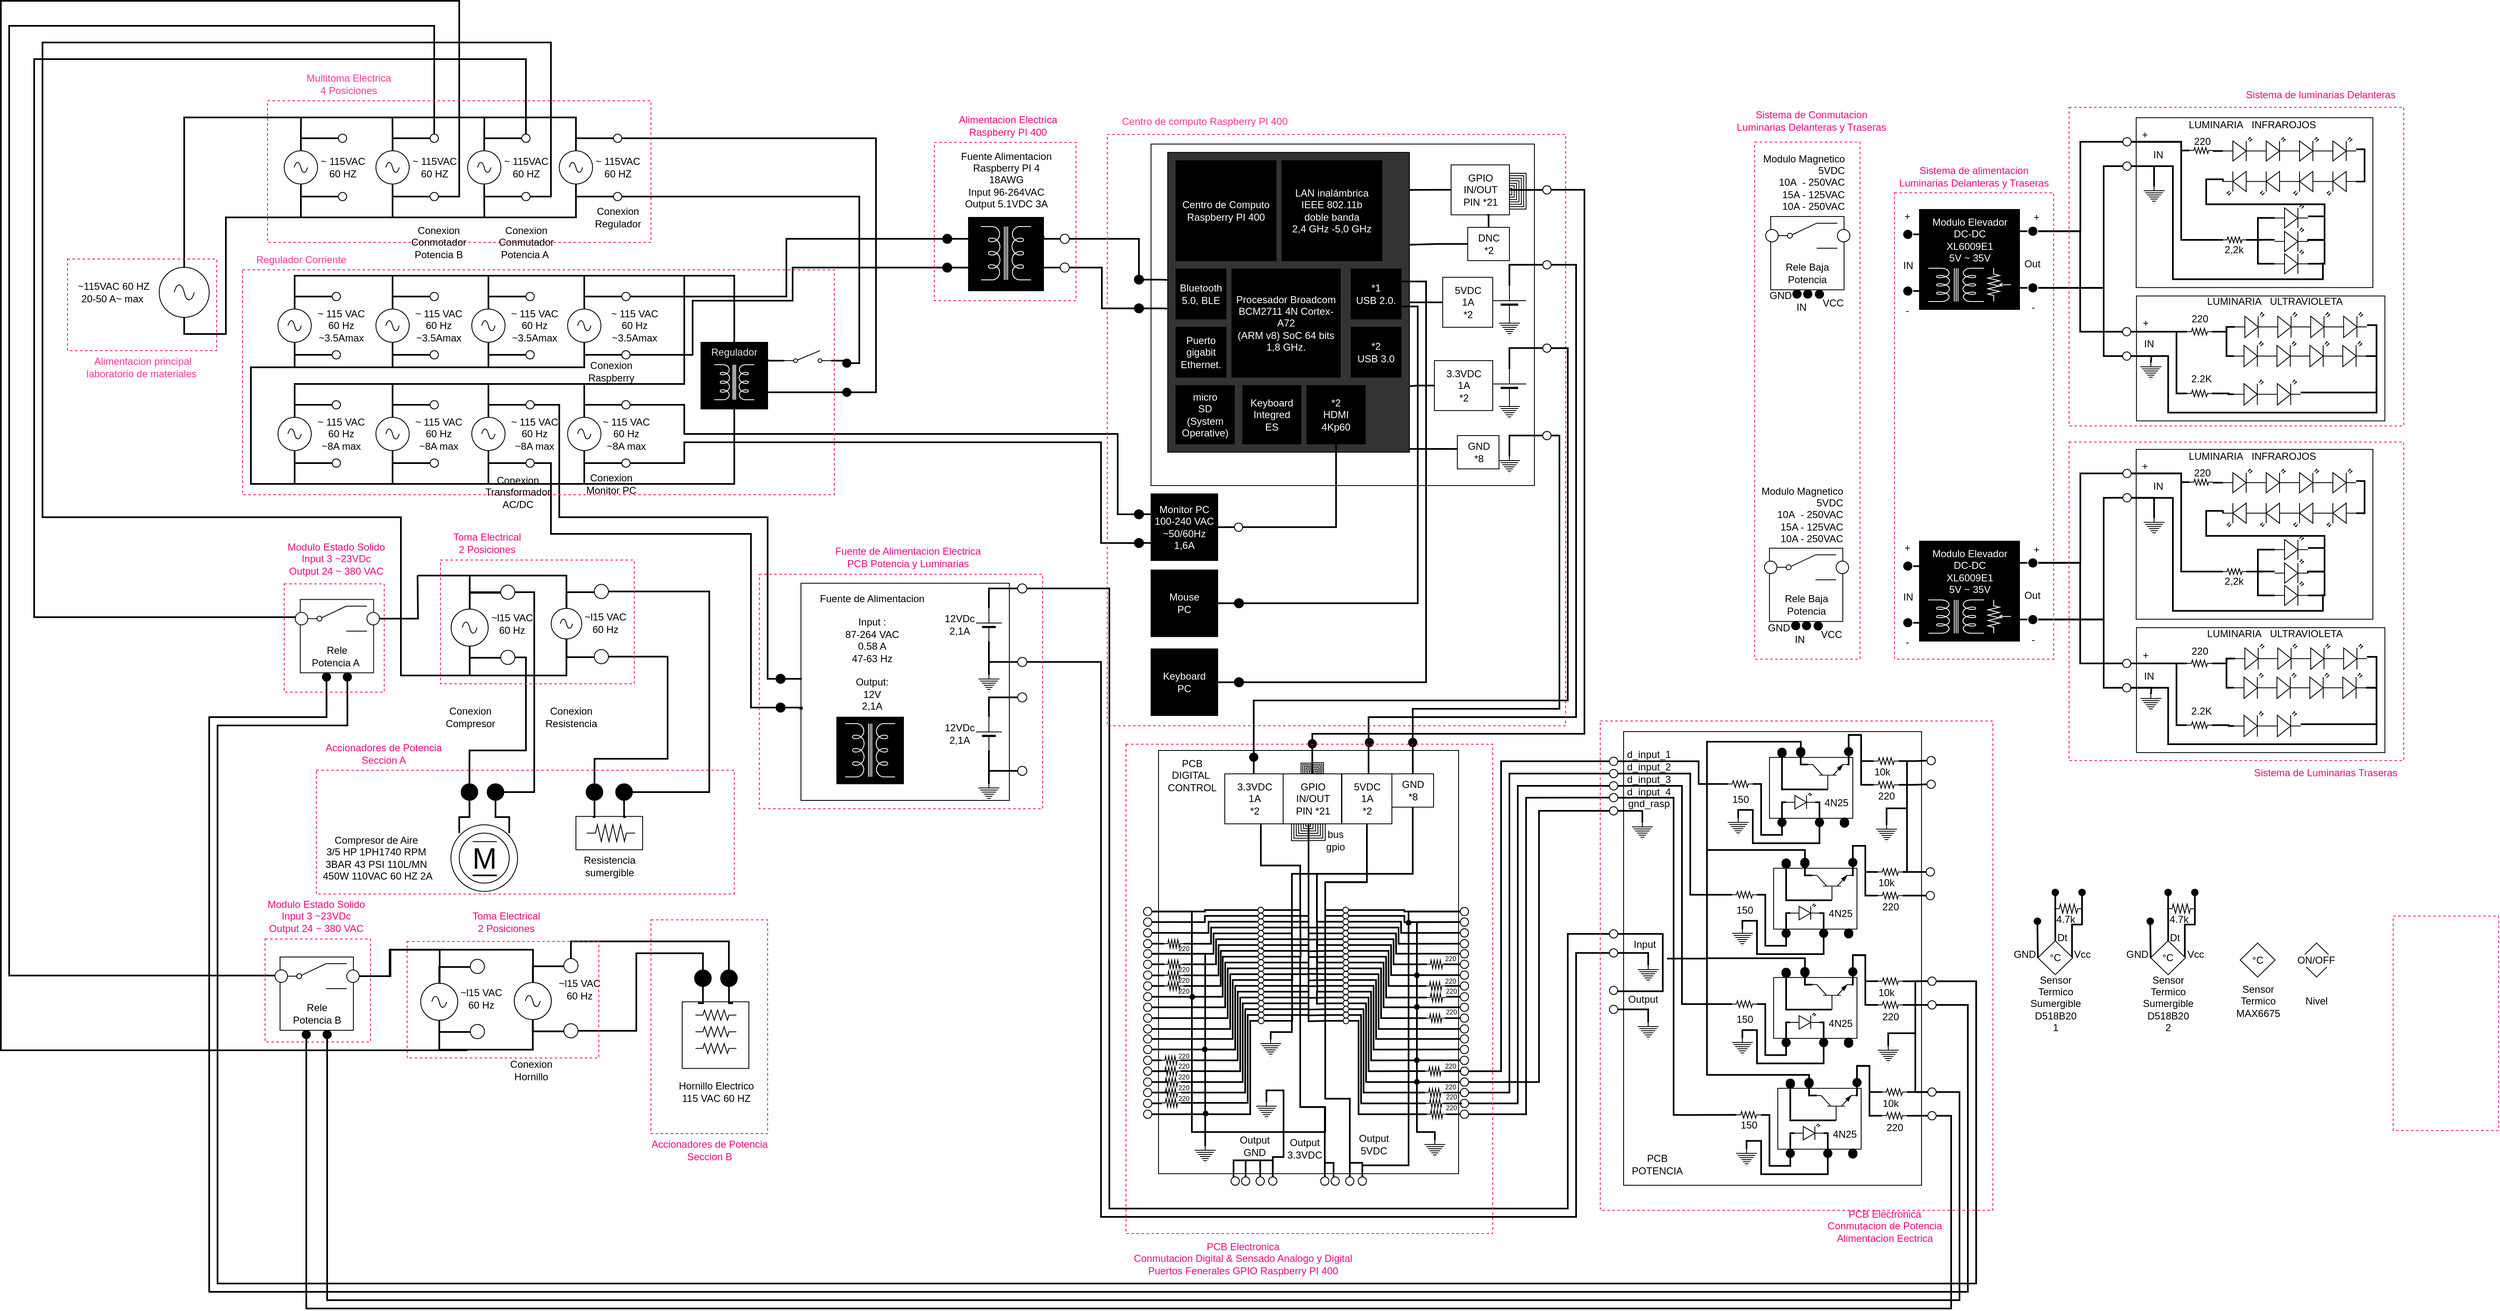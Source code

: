<mxfile version="20.8.16" type="device"><diagram name="Página-1" id="2wwYLH-urQdwChz_WBR2"><mxGraphModel dx="2287" dy="870" grid="1" gridSize="10" guides="1" tooltips="1" connect="1" arrows="1" fold="1" page="1" pageScale="1" pageWidth="827" pageHeight="1169" math="0" shadow="0"><root><mxCell id="0"/><mxCell id="1" parent="0"/><mxCell id="j2GW-dvtDDJaom3uCvOb-138" value="" style="rounded=0;whiteSpace=wrap;html=1;labelBackgroundColor=none;strokeColor=#000000;fontColor=#000000;fillColor=none;" parent="1" vertex="1"><mxGeometry x="2072" y="928.36" width="100" height="73.06" as="geometry"/></mxCell><mxCell id="j2GW-dvtDDJaom3uCvOb-15" value="" style="rounded=0;whiteSpace=wrap;html=1;labelBackgroundColor=none;fontColor=#FFFFFF;fillColor=#FFFFFF;" parent="1" vertex="1"><mxGeometry x="1330" y="191.94" width="460" height="410" as="geometry"/></mxCell><mxCell id="j2GW-dvtDDJaom3uCvOb-62" value="" style="rounded=0;whiteSpace=wrap;html=1;labelBackgroundColor=none;strokeColor=default;fontColor=#FFFFFF;fillColor=#333333;" parent="1" vertex="1"><mxGeometry x="1350" y="201.94" width="290" height="360" as="geometry"/></mxCell><mxCell id="Jtnzjnp6aQkmk5EH-5sT-46" style="edgeStyle=orthogonalEdgeStyle;rounded=0;orthogonalLoop=1;jettySize=auto;html=1;entryX=0.5;entryY=0;entryDx=0;entryDy=0;entryPerimeter=0;strokeColor=#000000;strokeWidth=2;endArrow=none;endFill=0;" parent="1" source="Jtnzjnp6aQkmk5EH-5sT-2" target="Jtnzjnp6aQkmk5EH-5sT-42" edge="1"><mxGeometry relative="1" as="geometry"><Array as="points"><mxPoint x="170" y="160"/><mxPoint x="640" y="160"/></Array></mxGeometry></mxCell><mxCell id="Jtnzjnp6aQkmk5EH-5sT-47" style="edgeStyle=orthogonalEdgeStyle;rounded=0;orthogonalLoop=1;jettySize=auto;html=1;entryX=0.5;entryY=1;entryDx=0;entryDy=0;entryPerimeter=0;strokeColor=#000000;strokeWidth=2;endArrow=none;endFill=0;" parent="1" source="Jtnzjnp6aQkmk5EH-5sT-2" target="Jtnzjnp6aQkmk5EH-5sT-42" edge="1"><mxGeometry relative="1" as="geometry"><Array as="points"><mxPoint x="170" y="420"/><mxPoint x="220" y="420"/><mxPoint x="220" y="280"/><mxPoint x="640" y="280"/></Array></mxGeometry></mxCell><mxCell id="Jtnzjnp6aQkmk5EH-5sT-2" value="" style="pointerEvents=1;verticalLabelPosition=bottom;shadow=0;dashed=0;align=center;html=1;verticalAlign=top;shape=mxgraph.electrical.signal_sources.source;aspect=fixed;points=[[0.5,0,0],[1,0.5,0],[0.5,1,0],[0,0.5,0]];elSignalType=ac;" parent="1" vertex="1"><mxGeometry x="140" y="340" width="60" height="60" as="geometry"/></mxCell><mxCell id="Jtnzjnp6aQkmk5EH-5sT-6" value="~115VAC 60 HZ&lt;br&gt;20-50 A~ max&amp;nbsp;" style="text;html=1;align=center;verticalAlign=middle;resizable=0;points=[];autosize=1;strokeColor=none;fillColor=none;" parent="1" vertex="1"><mxGeometry x="30" y="350" width="110" height="40" as="geometry"/></mxCell><mxCell id="Jtnzjnp6aQkmk5EH-5sT-7" value="&lt;font color=&quot;#ff3399&quot;&gt;Alimentacion principal&lt;br&gt;laboratorio de materiales&amp;nbsp;&lt;/font&gt;" style="text;html=1;align=center;verticalAlign=middle;resizable=0;points=[];autosize=1;strokeColor=none;fillColor=none;" parent="1" vertex="1"><mxGeometry x="40" y="440" width="160" height="40" as="geometry"/></mxCell><mxCell id="Jtnzjnp6aQkmk5EH-5sT-24" style="edgeStyle=orthogonalEdgeStyle;rounded=0;orthogonalLoop=1;jettySize=auto;html=1;exitX=0.5;exitY=0;exitDx=0;exitDy=0;exitPerimeter=0;entryX=0;entryY=0.5;entryDx=0;entryDy=0;endArrow=none;endFill=0;fillColor=#d5e8d4;strokeColor=#000000;strokeWidth=2;" parent="1" source="Jtnzjnp6aQkmk5EH-5sT-8" target="Jtnzjnp6aQkmk5EH-5sT-16" edge="1"><mxGeometry relative="1" as="geometry"><Array as="points"><mxPoint x="310" y="185"/></Array></mxGeometry></mxCell><mxCell id="Jtnzjnp6aQkmk5EH-5sT-25" style="edgeStyle=orthogonalEdgeStyle;rounded=0;orthogonalLoop=1;jettySize=auto;html=1;exitX=0.5;exitY=1;exitDx=0;exitDy=0;exitPerimeter=0;entryX=0;entryY=0.5;entryDx=0;entryDy=0;strokeColor=#000000;strokeWidth=2;endArrow=none;endFill=0;" parent="1" source="Jtnzjnp6aQkmk5EH-5sT-8" target="Jtnzjnp6aQkmk5EH-5sT-17" edge="1"><mxGeometry relative="1" as="geometry"><Array as="points"><mxPoint x="310" y="255"/></Array></mxGeometry></mxCell><mxCell id="Jtnzjnp6aQkmk5EH-5sT-48" style="edgeStyle=orthogonalEdgeStyle;rounded=0;orthogonalLoop=1;jettySize=auto;html=1;exitX=0.5;exitY=0;exitDx=0;exitDy=0;exitPerimeter=0;strokeColor=#000000;strokeWidth=2;endArrow=none;endFill=0;" parent="1" source="Jtnzjnp6aQkmk5EH-5sT-8" edge="1"><mxGeometry relative="1" as="geometry"><mxPoint x="310.143" y="160" as="targetPoint"/></mxGeometry></mxCell><mxCell id="Jtnzjnp6aQkmk5EH-5sT-49" style="edgeStyle=orthogonalEdgeStyle;rounded=0;orthogonalLoop=1;jettySize=auto;html=1;strokeColor=#000000;strokeWidth=2;endArrow=none;endFill=0;" parent="1" source="Jtnzjnp6aQkmk5EH-5sT-8" edge="1"><mxGeometry relative="1" as="geometry"><mxPoint x="310" y="280" as="targetPoint"/></mxGeometry></mxCell><mxCell id="Jtnzjnp6aQkmk5EH-5sT-8" value="" style="pointerEvents=1;verticalLabelPosition=bottom;shadow=0;dashed=0;align=center;html=1;verticalAlign=top;shape=mxgraph.electrical.signal_sources.source;aspect=fixed;points=[[0.5,0,0],[1,0.5,0],[0.5,1,0],[0,0.5,0]];elSignalType=ac;" parent="1" vertex="1"><mxGeometry x="290" y="200" width="40" height="40" as="geometry"/></mxCell><mxCell id="Jtnzjnp6aQkmk5EH-5sT-9" value="~ 115VAC&lt;br&gt;60 HZ" style="text;html=1;align=center;verticalAlign=middle;resizable=0;points=[];autosize=1;strokeColor=none;fillColor=none;" parent="1" vertex="1"><mxGeometry x="320" y="200" width="80" height="40" as="geometry"/></mxCell><mxCell id="Jtnzjnp6aQkmk5EH-5sT-16" value="" style="ellipse;whiteSpace=wrap;html=1;aspect=fixed;" parent="1" vertex="1"><mxGeometry x="355" y="180" width="10" height="10" as="geometry"/></mxCell><mxCell id="Jtnzjnp6aQkmk5EH-5sT-17" value="" style="ellipse;whiteSpace=wrap;html=1;aspect=fixed;" parent="1" vertex="1"><mxGeometry x="355" y="250" width="10" height="10" as="geometry"/></mxCell><mxCell id="Jtnzjnp6aQkmk5EH-5sT-28" style="edgeStyle=orthogonalEdgeStyle;rounded=0;orthogonalLoop=1;jettySize=auto;html=1;exitX=0.5;exitY=0;exitDx=0;exitDy=0;exitPerimeter=0;entryX=0;entryY=0.5;entryDx=0;entryDy=0;endArrow=none;endFill=0;fillColor=#d5e8d4;strokeColor=#000000;strokeWidth=2;" parent="1" source="Jtnzjnp6aQkmk5EH-5sT-30" target="Jtnzjnp6aQkmk5EH-5sT-32" edge="1"><mxGeometry relative="1" as="geometry"><Array as="points"><mxPoint x="420" y="185"/></Array></mxGeometry></mxCell><mxCell id="Jtnzjnp6aQkmk5EH-5sT-29" style="edgeStyle=orthogonalEdgeStyle;rounded=0;orthogonalLoop=1;jettySize=auto;html=1;exitX=0.5;exitY=1;exitDx=0;exitDy=0;exitPerimeter=0;entryX=0;entryY=0.5;entryDx=0;entryDy=0;strokeColor=#000000;strokeWidth=2;endArrow=none;endFill=0;" parent="1" source="Jtnzjnp6aQkmk5EH-5sT-30" target="Jtnzjnp6aQkmk5EH-5sT-33" edge="1"><mxGeometry relative="1" as="geometry"><Array as="points"><mxPoint x="420" y="255"/></Array></mxGeometry></mxCell><mxCell id="Jtnzjnp6aQkmk5EH-5sT-50" style="edgeStyle=orthogonalEdgeStyle;rounded=0;orthogonalLoop=1;jettySize=auto;html=1;exitX=0.5;exitY=0;exitDx=0;exitDy=0;exitPerimeter=0;strokeColor=#000000;strokeWidth=2;endArrow=none;endFill=0;" parent="1" source="Jtnzjnp6aQkmk5EH-5sT-30" edge="1"><mxGeometry relative="1" as="geometry"><mxPoint x="419.857" y="160" as="targetPoint"/></mxGeometry></mxCell><mxCell id="Jtnzjnp6aQkmk5EH-5sT-30" value="" style="pointerEvents=1;verticalLabelPosition=bottom;shadow=0;dashed=0;align=center;html=1;verticalAlign=top;shape=mxgraph.electrical.signal_sources.source;aspect=fixed;points=[[0.5,0,0],[1,0.5,0],[0.5,1,0],[0,0.5,0]];elSignalType=ac;" parent="1" vertex="1"><mxGeometry x="400" y="200" width="40" height="40" as="geometry"/></mxCell><mxCell id="Jtnzjnp6aQkmk5EH-5sT-31" value="~ 115VAC&lt;br&gt;60 HZ" style="text;html=1;align=center;verticalAlign=middle;resizable=0;points=[];autosize=1;strokeColor=none;fillColor=none;" parent="1" vertex="1"><mxGeometry x="430" y="200" width="80" height="40" as="geometry"/></mxCell><mxCell id="Jtnzjnp6aQkmk5EH-5sT-274" style="edgeStyle=orthogonalEdgeStyle;rounded=0;orthogonalLoop=1;jettySize=auto;html=1;strokeColor=#000000;strokeWidth=2;fontColor=#000000;endArrow=none;endFill=0;entryX=0.099;entryY=0.355;entryDx=0;entryDy=0;entryPerimeter=0;" parent="1" source="Jtnzjnp6aQkmk5EH-5sT-32" target="Jtnzjnp6aQkmk5EH-5sT-225" edge="1"><mxGeometry relative="1" as="geometry"><mxPoint x="250" y="1190" as="targetPoint"/><Array as="points"><mxPoint x="470" y="50"/><mxPoint x="-40" y="50"/><mxPoint x="-40" y="1190"/></Array></mxGeometry></mxCell><mxCell id="Jtnzjnp6aQkmk5EH-5sT-32" value="" style="ellipse;whiteSpace=wrap;html=1;aspect=fixed;" parent="1" vertex="1"><mxGeometry x="465" y="180" width="10" height="10" as="geometry"/></mxCell><mxCell id="Jtnzjnp6aQkmk5EH-5sT-275" style="edgeStyle=orthogonalEdgeStyle;rounded=0;orthogonalLoop=1;jettySize=auto;html=1;strokeColor=#000000;strokeWidth=2;fontColor=#000000;endArrow=none;endFill=0;entryX=0.315;entryY=0.934;entryDx=0;entryDy=0;entryPerimeter=0;" parent="1" source="Jtnzjnp6aQkmk5EH-5sT-33" target="Jtnzjnp6aQkmk5EH-5sT-207" edge="1"><mxGeometry relative="1" as="geometry"><mxPoint x="420" y="1280" as="targetPoint"/><Array as="points"><mxPoint x="500" y="255"/><mxPoint x="500" y="20"/><mxPoint x="-50" y="20"/><mxPoint x="-50" y="1280"/></Array></mxGeometry></mxCell><mxCell id="Jtnzjnp6aQkmk5EH-5sT-33" value="" style="ellipse;whiteSpace=wrap;html=1;aspect=fixed;" parent="1" vertex="1"><mxGeometry x="465" y="250" width="10" height="10" as="geometry"/></mxCell><mxCell id="Jtnzjnp6aQkmk5EH-5sT-34" style="edgeStyle=orthogonalEdgeStyle;rounded=0;orthogonalLoop=1;jettySize=auto;html=1;exitX=0.5;exitY=0;exitDx=0;exitDy=0;exitPerimeter=0;entryX=0;entryY=0.5;entryDx=0;entryDy=0;endArrow=none;endFill=0;fillColor=#d5e8d4;strokeColor=#000000;strokeWidth=2;" parent="1" source="Jtnzjnp6aQkmk5EH-5sT-36" target="Jtnzjnp6aQkmk5EH-5sT-38" edge="1"><mxGeometry relative="1" as="geometry"><Array as="points"><mxPoint x="530" y="185"/></Array></mxGeometry></mxCell><mxCell id="Jtnzjnp6aQkmk5EH-5sT-35" style="edgeStyle=orthogonalEdgeStyle;rounded=0;orthogonalLoop=1;jettySize=auto;html=1;exitX=0.5;exitY=1;exitDx=0;exitDy=0;exitPerimeter=0;entryX=0;entryY=0.5;entryDx=0;entryDy=0;strokeColor=#000000;strokeWidth=2;endArrow=none;endFill=0;" parent="1" source="Jtnzjnp6aQkmk5EH-5sT-36" target="Jtnzjnp6aQkmk5EH-5sT-39" edge="1"><mxGeometry relative="1" as="geometry"><Array as="points"><mxPoint x="530" y="255"/></Array></mxGeometry></mxCell><mxCell id="Jtnzjnp6aQkmk5EH-5sT-51" style="edgeStyle=orthogonalEdgeStyle;rounded=0;orthogonalLoop=1;jettySize=auto;html=1;exitX=0.5;exitY=0;exitDx=0;exitDy=0;exitPerimeter=0;strokeColor=#000000;strokeWidth=2;endArrow=none;endFill=0;" parent="1" source="Jtnzjnp6aQkmk5EH-5sT-36" edge="1"><mxGeometry relative="1" as="geometry"><mxPoint x="530.143" y="160" as="targetPoint"/></mxGeometry></mxCell><mxCell id="Jtnzjnp6aQkmk5EH-5sT-53" style="edgeStyle=orthogonalEdgeStyle;rounded=0;orthogonalLoop=1;jettySize=auto;html=1;exitX=0.5;exitY=1;exitDx=0;exitDy=0;exitPerimeter=0;strokeColor=#000000;strokeWidth=2;endArrow=none;endFill=0;" parent="1" source="Jtnzjnp6aQkmk5EH-5sT-36" edge="1"><mxGeometry relative="1" as="geometry"><mxPoint x="530.143" y="280" as="targetPoint"/></mxGeometry></mxCell><mxCell id="Jtnzjnp6aQkmk5EH-5sT-36" value="" style="pointerEvents=1;verticalLabelPosition=bottom;shadow=0;dashed=0;align=center;html=1;verticalAlign=top;shape=mxgraph.electrical.signal_sources.source;aspect=fixed;points=[[0.5,0,0],[1,0.5,0],[0.5,1,0],[0,0.5,0]];elSignalType=ac;" parent="1" vertex="1"><mxGeometry x="510" y="200" width="40" height="40" as="geometry"/></mxCell><mxCell id="Jtnzjnp6aQkmk5EH-5sT-37" value="~ 115VAC&lt;br&gt;60 HZ" style="text;html=1;align=center;verticalAlign=middle;resizable=0;points=[];autosize=1;strokeColor=none;fillColor=none;" parent="1" vertex="1"><mxGeometry x="540" y="200" width="80" height="40" as="geometry"/></mxCell><mxCell id="Jtnzjnp6aQkmk5EH-5sT-259" style="edgeStyle=orthogonalEdgeStyle;rounded=0;orthogonalLoop=1;jettySize=auto;html=1;strokeColor=#000000;strokeWidth=2;fontColor=#000000;endArrow=none;endFill=0;entryX=0.45;entryY=0.383;entryDx=0;entryDy=0;entryPerimeter=0;" parent="1" source="Jtnzjnp6aQkmk5EH-5sT-38" target="Jtnzjnp6aQkmk5EH-5sT-181" edge="1"><mxGeometry relative="1" as="geometry"><mxPoint x="280" y="770" as="targetPoint"/><Array as="points"><mxPoint x="580" y="90"/><mxPoint x="-10" y="90"/><mxPoint x="-10" y="760"/></Array></mxGeometry></mxCell><mxCell id="Jtnzjnp6aQkmk5EH-5sT-38" value="" style="ellipse;whiteSpace=wrap;html=1;aspect=fixed;" parent="1" vertex="1"><mxGeometry x="575" y="180" width="10" height="10" as="geometry"/></mxCell><mxCell id="Jtnzjnp6aQkmk5EH-5sT-260" style="edgeStyle=orthogonalEdgeStyle;rounded=0;orthogonalLoop=1;jettySize=auto;html=1;strokeColor=#000000;strokeWidth=2;fontColor=#000000;endArrow=none;endFill=0;" parent="1" source="Jtnzjnp6aQkmk5EH-5sT-39" edge="1"><mxGeometry relative="1" as="geometry"><mxPoint x="430" y="652" as="targetPoint"/><Array as="points"><mxPoint x="610" y="255"/><mxPoint x="610" y="70"/><mxPoint y="70"/><mxPoint y="640"/><mxPoint x="430" y="640"/></Array></mxGeometry></mxCell><mxCell id="Jtnzjnp6aQkmk5EH-5sT-39" value="" style="ellipse;whiteSpace=wrap;html=1;aspect=fixed;" parent="1" vertex="1"><mxGeometry x="575" y="250" width="10" height="10" as="geometry"/></mxCell><mxCell id="Jtnzjnp6aQkmk5EH-5sT-40" style="edgeStyle=orthogonalEdgeStyle;rounded=0;orthogonalLoop=1;jettySize=auto;html=1;exitX=0.5;exitY=0;exitDx=0;exitDy=0;exitPerimeter=0;entryX=0;entryY=0.5;entryDx=0;entryDy=0;endArrow=none;endFill=0;fillColor=#d5e8d4;strokeColor=#000000;strokeWidth=2;" parent="1" source="Jtnzjnp6aQkmk5EH-5sT-42" target="Jtnzjnp6aQkmk5EH-5sT-44" edge="1"><mxGeometry relative="1" as="geometry"><Array as="points"><mxPoint x="640" y="185"/></Array></mxGeometry></mxCell><mxCell id="Jtnzjnp6aQkmk5EH-5sT-41" style="edgeStyle=orthogonalEdgeStyle;rounded=0;orthogonalLoop=1;jettySize=auto;html=1;exitX=0.5;exitY=1;exitDx=0;exitDy=0;exitPerimeter=0;entryX=0;entryY=0.5;entryDx=0;entryDy=0;strokeColor=#000000;strokeWidth=2;endArrow=none;endFill=0;" parent="1" source="Jtnzjnp6aQkmk5EH-5sT-42" target="Jtnzjnp6aQkmk5EH-5sT-45" edge="1"><mxGeometry relative="1" as="geometry"><Array as="points"><mxPoint x="640" y="255"/></Array></mxGeometry></mxCell><mxCell id="Jtnzjnp6aQkmk5EH-5sT-42" value="" style="pointerEvents=1;verticalLabelPosition=bottom;shadow=0;dashed=0;align=center;html=1;verticalAlign=top;shape=mxgraph.electrical.signal_sources.source;aspect=fixed;points=[[0.5,0,0],[1,0.5,0],[0.5,1,0],[0,0.5,0]];elSignalType=ac;" parent="1" vertex="1"><mxGeometry x="620" y="200" width="40" height="40" as="geometry"/></mxCell><mxCell id="Jtnzjnp6aQkmk5EH-5sT-43" value="~ 115VAC&lt;br&gt;60 HZ" style="text;html=1;align=center;verticalAlign=middle;resizable=0;points=[];autosize=1;strokeColor=none;fillColor=none;" parent="1" vertex="1"><mxGeometry x="650" y="200" width="80" height="40" as="geometry"/></mxCell><mxCell id="Jtnzjnp6aQkmk5EH-5sT-44" value="" style="ellipse;whiteSpace=wrap;html=1;aspect=fixed;" parent="1" vertex="1"><mxGeometry x="685" y="180" width="10" height="10" as="geometry"/></mxCell><mxCell id="Jtnzjnp6aQkmk5EH-5sT-45" value="" style="ellipse;whiteSpace=wrap;html=1;aspect=fixed;" parent="1" vertex="1"><mxGeometry x="685" y="250" width="10" height="10" as="geometry"/></mxCell><mxCell id="Jtnzjnp6aQkmk5EH-5sT-52" style="edgeStyle=orthogonalEdgeStyle;rounded=0;orthogonalLoop=1;jettySize=auto;html=1;exitX=0.5;exitY=1;exitDx=0;exitDy=0;exitPerimeter=0;strokeColor=#000000;strokeWidth=2;endArrow=none;endFill=0;" parent="1" source="Jtnzjnp6aQkmk5EH-5sT-30" edge="1"><mxGeometry relative="1" as="geometry"><mxPoint x="420" y="280" as="targetPoint"/></mxGeometry></mxCell><mxCell id="Jtnzjnp6aQkmk5EH-5sT-54" value="" style="rounded=0;whiteSpace=wrap;html=1;fillColor=none;dashed=1;strokeColor=#FF0080;" parent="1" vertex="1"><mxGeometry x="30" y="330" width="179" height="110" as="geometry"/></mxCell><mxCell id="Jtnzjnp6aQkmk5EH-5sT-56" value="" style="rounded=0;whiteSpace=wrap;html=1;fillColor=none;dashed=1;strokeColor=#FF0080;" parent="1" vertex="1"><mxGeometry x="270" y="140" width="460" height="170" as="geometry"/></mxCell><mxCell id="Jtnzjnp6aQkmk5EH-5sT-57" value="Multitoma Electrica&lt;br&gt;4 Posiciones" style="text;html=1;align=center;verticalAlign=middle;resizable=0;points=[];autosize=1;strokeColor=none;fillColor=none;fontColor=#FF3399;" parent="1" vertex="1"><mxGeometry x="301.5" y="100" width="130" height="40" as="geometry"/></mxCell><mxCell id="Jtnzjnp6aQkmk5EH-5sT-58" style="edgeStyle=orthogonalEdgeStyle;rounded=0;orthogonalLoop=1;jettySize=auto;html=1;exitX=0.5;exitY=0;exitDx=0;exitDy=0;exitPerimeter=0;entryX=0;entryY=0.5;entryDx=0;entryDy=0;endArrow=none;endFill=0;fillColor=#d5e8d4;strokeColor=#000000;strokeWidth=2;" parent="1" source="Jtnzjnp6aQkmk5EH-5sT-60" target="Jtnzjnp6aQkmk5EH-5sT-61" edge="1"><mxGeometry relative="1" as="geometry"><Array as="points"><mxPoint x="302.5" y="375"/></Array></mxGeometry></mxCell><mxCell id="Jtnzjnp6aQkmk5EH-5sT-59" style="edgeStyle=orthogonalEdgeStyle;rounded=0;orthogonalLoop=1;jettySize=auto;html=1;exitX=0.5;exitY=1;exitDx=0;exitDy=0;exitPerimeter=0;entryX=0;entryY=0.5;entryDx=0;entryDy=0;strokeColor=#000000;strokeWidth=2;endArrow=none;endFill=0;" parent="1" source="Jtnzjnp6aQkmk5EH-5sT-60" target="Jtnzjnp6aQkmk5EH-5sT-62" edge="1"><mxGeometry relative="1" as="geometry"><Array as="points"><mxPoint x="302.5" y="445"/></Array></mxGeometry></mxCell><mxCell id="Jtnzjnp6aQkmk5EH-5sT-113" style="edgeStyle=orthogonalEdgeStyle;rounded=0;orthogonalLoop=1;jettySize=auto;html=1;strokeColor=#000000;strokeWidth=2;fontColor=#E6E6E6;endArrow=none;endFill=0;entryX=0.5;entryY=0;entryDx=0;entryDy=0;entryPerimeter=0;" parent="1" source="Jtnzjnp6aQkmk5EH-5sT-60" target="Jtnzjnp6aQkmk5EH-5sT-87" edge="1"><mxGeometry relative="1" as="geometry"><mxPoint x="302.5" y="370" as="targetPoint"/><Array as="points"><mxPoint x="302" y="350"/><mxPoint x="830" y="350"/></Array></mxGeometry></mxCell><mxCell id="Jtnzjnp6aQkmk5EH-5sT-122" style="edgeStyle=orthogonalEdgeStyle;rounded=0;orthogonalLoop=1;jettySize=auto;html=1;entryX=0.5;entryY=1;entryDx=0;entryDy=0;entryPerimeter=0;strokeColor=#000000;strokeWidth=2;fontColor=#E6E6E6;endArrow=none;endFill=0;" parent="1" source="Jtnzjnp6aQkmk5EH-5sT-60" target="Jtnzjnp6aQkmk5EH-5sT-71" edge="1"><mxGeometry relative="1" as="geometry"><Array as="points"><mxPoint x="302" y="460"/><mxPoint x="420" y="460"/></Array></mxGeometry></mxCell><mxCell id="Jtnzjnp6aQkmk5EH-5sT-60" value="" style="pointerEvents=1;verticalLabelPosition=bottom;shadow=0;dashed=0;align=center;html=1;verticalAlign=top;shape=mxgraph.electrical.signal_sources.source;aspect=fixed;points=[[0.5,0,0],[1,0.5,0],[0.5,1,0],[0,0.5,0]];elSignalType=ac;" parent="1" vertex="1"><mxGeometry x="282.5" y="390" width="40" height="40" as="geometry"/></mxCell><mxCell id="Jtnzjnp6aQkmk5EH-5sT-61" value="" style="ellipse;whiteSpace=wrap;html=1;aspect=fixed;" parent="1" vertex="1"><mxGeometry x="347.5" y="370" width="10" height="10" as="geometry"/></mxCell><mxCell id="Jtnzjnp6aQkmk5EH-5sT-62" value="" style="ellipse;whiteSpace=wrap;html=1;aspect=fixed;" parent="1" vertex="1"><mxGeometry x="347.5" y="440" width="10" height="10" as="geometry"/></mxCell><mxCell id="Jtnzjnp6aQkmk5EH-5sT-68" value="&lt;font color=&quot;#000000&quot;&gt;~ 115 VAC&lt;br&gt;60 Hz&lt;br&gt;~3.5Amax&lt;br&gt;&lt;/font&gt;" style="text;html=1;align=center;verticalAlign=middle;resizable=0;points=[];autosize=1;strokeColor=none;fillColor=none;fontColor=#FF3399;" parent="1" vertex="1"><mxGeometry x="317.5" y="380" width="80" height="60" as="geometry"/></mxCell><mxCell id="Jtnzjnp6aQkmk5EH-5sT-69" style="edgeStyle=orthogonalEdgeStyle;rounded=0;orthogonalLoop=1;jettySize=auto;html=1;exitX=0.5;exitY=0;exitDx=0;exitDy=0;exitPerimeter=0;entryX=0;entryY=0.5;entryDx=0;entryDy=0;endArrow=none;endFill=0;fillColor=#d5e8d4;strokeColor=#000000;strokeWidth=2;" parent="1" source="Jtnzjnp6aQkmk5EH-5sT-71" target="Jtnzjnp6aQkmk5EH-5sT-72" edge="1"><mxGeometry relative="1" as="geometry"><Array as="points"><mxPoint x="420" y="375"/></Array></mxGeometry></mxCell><mxCell id="Jtnzjnp6aQkmk5EH-5sT-70" style="edgeStyle=orthogonalEdgeStyle;rounded=0;orthogonalLoop=1;jettySize=auto;html=1;exitX=0.5;exitY=1;exitDx=0;exitDy=0;exitPerimeter=0;entryX=0;entryY=0.5;entryDx=0;entryDy=0;strokeColor=#000000;strokeWidth=2;endArrow=none;endFill=0;" parent="1" source="Jtnzjnp6aQkmk5EH-5sT-71" target="Jtnzjnp6aQkmk5EH-5sT-73" edge="1"><mxGeometry relative="1" as="geometry"><Array as="points"><mxPoint x="420" y="445"/></Array></mxGeometry></mxCell><mxCell id="Jtnzjnp6aQkmk5EH-5sT-123" style="edgeStyle=orthogonalEdgeStyle;rounded=0;orthogonalLoop=1;jettySize=auto;html=1;entryX=0.5;entryY=1;entryDx=0;entryDy=0;entryPerimeter=0;strokeColor=#000000;strokeWidth=2;fontColor=#E6E6E6;endArrow=none;endFill=0;" parent="1" source="Jtnzjnp6aQkmk5EH-5sT-71" target="Jtnzjnp6aQkmk5EH-5sT-77" edge="1"><mxGeometry relative="1" as="geometry"><Array as="points"><mxPoint x="420" y="460"/><mxPoint x="535" y="460"/></Array></mxGeometry></mxCell><mxCell id="Jtnzjnp6aQkmk5EH-5sT-137" style="edgeStyle=orthogonalEdgeStyle;rounded=0;orthogonalLoop=1;jettySize=auto;html=1;strokeColor=#000000;strokeWidth=2;fontColor=#E6E6E6;endArrow=none;endFill=0;" parent="1" source="Jtnzjnp6aQkmk5EH-5sT-71" edge="1"><mxGeometry relative="1" as="geometry"><mxPoint x="420" y="350" as="targetPoint"/></mxGeometry></mxCell><mxCell id="Jtnzjnp6aQkmk5EH-5sT-71" value="" style="pointerEvents=1;verticalLabelPosition=bottom;shadow=0;dashed=0;align=center;html=1;verticalAlign=top;shape=mxgraph.electrical.signal_sources.source;aspect=fixed;points=[[0.5,0,0],[1,0.5,0],[0.5,1,0],[0,0.5,0]];elSignalType=ac;" parent="1" vertex="1"><mxGeometry x="400" y="390" width="40" height="40" as="geometry"/></mxCell><mxCell id="Jtnzjnp6aQkmk5EH-5sT-72" value="" style="ellipse;whiteSpace=wrap;html=1;aspect=fixed;" parent="1" vertex="1"><mxGeometry x="465" y="370" width="10" height="10" as="geometry"/></mxCell><mxCell id="Jtnzjnp6aQkmk5EH-5sT-73" value="" style="ellipse;whiteSpace=wrap;html=1;aspect=fixed;" parent="1" vertex="1"><mxGeometry x="465" y="440" width="10" height="10" as="geometry"/></mxCell><mxCell id="Jtnzjnp6aQkmk5EH-5sT-74" value="&lt;font color=&quot;#000000&quot;&gt;~ 115 VAC&lt;br&gt;60 Hz&lt;br&gt;~3.5Amax&lt;br&gt;&lt;/font&gt;" style="text;html=1;align=center;verticalAlign=middle;resizable=0;points=[];autosize=1;strokeColor=none;fillColor=none;fontColor=#FF3399;" parent="1" vertex="1"><mxGeometry x="435" y="380" width="80" height="60" as="geometry"/></mxCell><mxCell id="Jtnzjnp6aQkmk5EH-5sT-75" style="edgeStyle=orthogonalEdgeStyle;rounded=0;orthogonalLoop=1;jettySize=auto;html=1;exitX=0.5;exitY=0;exitDx=0;exitDy=0;exitPerimeter=0;entryX=0;entryY=0.5;entryDx=0;entryDy=0;endArrow=none;endFill=0;fillColor=#d5e8d4;strokeColor=#000000;strokeWidth=2;" parent="1" source="Jtnzjnp6aQkmk5EH-5sT-77" target="Jtnzjnp6aQkmk5EH-5sT-78" edge="1"><mxGeometry relative="1" as="geometry"><Array as="points"><mxPoint x="535" y="375"/></Array></mxGeometry></mxCell><mxCell id="Jtnzjnp6aQkmk5EH-5sT-76" style="edgeStyle=orthogonalEdgeStyle;rounded=0;orthogonalLoop=1;jettySize=auto;html=1;exitX=0.5;exitY=1;exitDx=0;exitDy=0;exitPerimeter=0;entryX=0;entryY=0.5;entryDx=0;entryDy=0;strokeColor=#000000;strokeWidth=2;endArrow=none;endFill=0;" parent="1" source="Jtnzjnp6aQkmk5EH-5sT-77" target="Jtnzjnp6aQkmk5EH-5sT-79" edge="1"><mxGeometry relative="1" as="geometry"><Array as="points"><mxPoint x="535" y="445"/></Array></mxGeometry></mxCell><mxCell id="Jtnzjnp6aQkmk5EH-5sT-138" style="edgeStyle=orthogonalEdgeStyle;rounded=0;orthogonalLoop=1;jettySize=auto;html=1;strokeColor=#000000;strokeWidth=2;fontColor=#E6E6E6;endArrow=none;endFill=0;" parent="1" source="Jtnzjnp6aQkmk5EH-5sT-77" edge="1"><mxGeometry relative="1" as="geometry"><mxPoint x="535" y="350" as="targetPoint"/></mxGeometry></mxCell><mxCell id="Jtnzjnp6aQkmk5EH-5sT-77" value="" style="pointerEvents=1;verticalLabelPosition=bottom;shadow=0;dashed=0;align=center;html=1;verticalAlign=top;shape=mxgraph.electrical.signal_sources.source;aspect=fixed;points=[[0.5,0,0],[1,0.5,0],[0.5,1,0],[0,0.5,0]];elSignalType=ac;" parent="1" vertex="1"><mxGeometry x="515" y="390" width="40" height="40" as="geometry"/></mxCell><mxCell id="Jtnzjnp6aQkmk5EH-5sT-78" value="" style="ellipse;whiteSpace=wrap;html=1;aspect=fixed;" parent="1" vertex="1"><mxGeometry x="580" y="370" width="10" height="10" as="geometry"/></mxCell><mxCell id="Jtnzjnp6aQkmk5EH-5sT-79" value="" style="ellipse;whiteSpace=wrap;html=1;aspect=fixed;" parent="1" vertex="1"><mxGeometry x="580" y="440" width="10" height="10" as="geometry"/></mxCell><mxCell id="Jtnzjnp6aQkmk5EH-5sT-80" value="&lt;font color=&quot;#000000&quot;&gt;~ 115 VAC&lt;br&gt;60 Hz&lt;br&gt;~3.5Amax&lt;br&gt;&lt;/font&gt;" style="text;html=1;align=center;verticalAlign=middle;resizable=0;points=[];autosize=1;strokeColor=none;fillColor=none;fontColor=#FF3399;" parent="1" vertex="1"><mxGeometry x="550" y="380" width="80" height="60" as="geometry"/></mxCell><mxCell id="Jtnzjnp6aQkmk5EH-5sT-81" style="edgeStyle=orthogonalEdgeStyle;rounded=0;orthogonalLoop=1;jettySize=auto;html=1;exitX=0.5;exitY=0;exitDx=0;exitDy=0;exitPerimeter=0;entryX=0;entryY=0.5;entryDx=0;entryDy=0;endArrow=none;endFill=0;fillColor=#d5e8d4;strokeColor=#000000;strokeWidth=2;" parent="1" source="Jtnzjnp6aQkmk5EH-5sT-83" target="Jtnzjnp6aQkmk5EH-5sT-84" edge="1"><mxGeometry relative="1" as="geometry"><Array as="points"><mxPoint x="650" y="375"/></Array></mxGeometry></mxCell><mxCell id="Jtnzjnp6aQkmk5EH-5sT-82" style="edgeStyle=orthogonalEdgeStyle;rounded=0;orthogonalLoop=1;jettySize=auto;html=1;exitX=0.5;exitY=1;exitDx=0;exitDy=0;exitPerimeter=0;entryX=0;entryY=0.5;entryDx=0;entryDy=0;strokeColor=#000000;strokeWidth=2;endArrow=none;endFill=0;" parent="1" source="Jtnzjnp6aQkmk5EH-5sT-83" target="Jtnzjnp6aQkmk5EH-5sT-85" edge="1"><mxGeometry relative="1" as="geometry"><Array as="points"><mxPoint x="650" y="445"/></Array></mxGeometry></mxCell><mxCell id="Jtnzjnp6aQkmk5EH-5sT-126" style="edgeStyle=orthogonalEdgeStyle;rounded=0;orthogonalLoop=1;jettySize=auto;html=1;entryX=0.5;entryY=1;entryDx=0;entryDy=0;entryPerimeter=0;strokeColor=#000000;strokeWidth=2;fontColor=#E6E6E6;endArrow=none;endFill=0;" parent="1" source="Jtnzjnp6aQkmk5EH-5sT-83" target="Jtnzjnp6aQkmk5EH-5sT-77" edge="1"><mxGeometry relative="1" as="geometry"><Array as="points"><mxPoint x="650" y="460"/><mxPoint x="535" y="460"/></Array></mxGeometry></mxCell><mxCell id="Jtnzjnp6aQkmk5EH-5sT-139" style="edgeStyle=orthogonalEdgeStyle;rounded=0;orthogonalLoop=1;jettySize=auto;html=1;strokeColor=#000000;strokeWidth=2;fontColor=#E6E6E6;endArrow=none;endFill=0;" parent="1" source="Jtnzjnp6aQkmk5EH-5sT-83" edge="1"><mxGeometry relative="1" as="geometry"><mxPoint x="650" y="350" as="targetPoint"/></mxGeometry></mxCell><mxCell id="Jtnzjnp6aQkmk5EH-5sT-83" value="" style="pointerEvents=1;verticalLabelPosition=bottom;shadow=0;dashed=0;align=center;html=1;verticalAlign=top;shape=mxgraph.electrical.signal_sources.source;aspect=fixed;points=[[0.5,0,0],[1,0.5,0],[0.5,1,0],[0,0.5,0]];elSignalType=ac;" parent="1" vertex="1"><mxGeometry x="630" y="390" width="40" height="40" as="geometry"/></mxCell><mxCell id="j2GW-dvtDDJaom3uCvOb-100" style="edgeStyle=orthogonalEdgeStyle;rounded=0;orthogonalLoop=1;jettySize=auto;html=1;entryX=0;entryY=0.5;entryDx=0;entryDy=0;strokeWidth=2;fontColor=#000000;endArrow=none;endFill=0;" parent="1" source="Jtnzjnp6aQkmk5EH-5sT-84" target="j2GW-dvtDDJaom3uCvOb-82" edge="1"><mxGeometry relative="1" as="geometry"/></mxCell><mxCell id="Jtnzjnp6aQkmk5EH-5sT-84" value="" style="ellipse;whiteSpace=wrap;html=1;aspect=fixed;" parent="1" vertex="1"><mxGeometry x="695" y="370" width="10" height="10" as="geometry"/></mxCell><mxCell id="j2GW-dvtDDJaom3uCvOb-101" style="edgeStyle=orthogonalEdgeStyle;rounded=0;orthogonalLoop=1;jettySize=auto;html=1;entryX=0;entryY=0.5;entryDx=0;entryDy=0;strokeWidth=2;fontColor=#000000;endArrow=none;endFill=0;" parent="1" source="Jtnzjnp6aQkmk5EH-5sT-85" target="j2GW-dvtDDJaom3uCvOb-83" edge="1"><mxGeometry relative="1" as="geometry"><Array as="points"><mxPoint x="780" y="445"/><mxPoint x="780" y="380"/><mxPoint x="900" y="380"/><mxPoint x="900" y="340"/></Array></mxGeometry></mxCell><mxCell id="Jtnzjnp6aQkmk5EH-5sT-85" value="" style="ellipse;whiteSpace=wrap;html=1;aspect=fixed;" parent="1" vertex="1"><mxGeometry x="695" y="440" width="10" height="10" as="geometry"/></mxCell><mxCell id="Jtnzjnp6aQkmk5EH-5sT-86" value="&lt;font color=&quot;#000000&quot;&gt;~ 115 VAC&lt;br&gt;60 Hz&lt;br&gt;~3.5Amax&lt;br&gt;&lt;/font&gt;" style="text;html=1;align=center;verticalAlign=middle;resizable=0;points=[];autosize=1;strokeColor=none;fillColor=none;fontColor=#FF3399;" parent="1" vertex="1"><mxGeometry x="670" y="380" width="80" height="60" as="geometry"/></mxCell><mxCell id="Jtnzjnp6aQkmk5EH-5sT-127" style="edgeStyle=orthogonalEdgeStyle;rounded=0;orthogonalLoop=1;jettySize=auto;html=1;exitX=0.5;exitY=1;exitDx=0;exitDy=0;strokeColor=#000000;strokeWidth=2;fontColor=#E6E6E6;endArrow=none;endFill=0;" parent="1" source="Jtnzjnp6aQkmk5EH-5sT-87" edge="1"><mxGeometry relative="1" as="geometry"><mxPoint x="250" y="570" as="targetPoint"/><Array as="points"><mxPoint x="830" y="600"/><mxPoint x="250" y="600"/></Array></mxGeometry></mxCell><mxCell id="Jtnzjnp6aQkmk5EH-5sT-87" value="&lt;span style=&quot;background-color: rgb(0, 0, 0);&quot;&gt;&lt;font color=&quot;#e6e6e6&quot;&gt;Regulador&lt;br&gt;&lt;br&gt;&lt;br&gt;&lt;br&gt;&lt;br&gt;&lt;/font&gt;&lt;/span&gt;" style="whiteSpace=wrap;html=1;aspect=fixed;strokeColor=#000000;fontColor=#000000;fillColor=#000000;" parent="1" vertex="1"><mxGeometry x="790" y="430" width="80" height="80" as="geometry"/></mxCell><mxCell id="Jtnzjnp6aQkmk5EH-5sT-89" style="edgeStyle=orthogonalEdgeStyle;rounded=0;orthogonalLoop=1;jettySize=auto;html=1;exitX=0.5;exitY=0;exitDx=0;exitDy=0;exitPerimeter=0;entryX=0;entryY=0.5;entryDx=0;entryDy=0;endArrow=none;endFill=0;fillColor=#d5e8d4;strokeColor=#000000;strokeWidth=2;" parent="1" source="Jtnzjnp6aQkmk5EH-5sT-91" target="Jtnzjnp6aQkmk5EH-5sT-92" edge="1"><mxGeometry relative="1" as="geometry"><Array as="points"><mxPoint x="302" y="505"/></Array></mxGeometry></mxCell><mxCell id="Jtnzjnp6aQkmk5EH-5sT-90" style="edgeStyle=orthogonalEdgeStyle;rounded=0;orthogonalLoop=1;jettySize=auto;html=1;exitX=0.5;exitY=1;exitDx=0;exitDy=0;exitPerimeter=0;entryX=0;entryY=0.5;entryDx=0;entryDy=0;strokeColor=#000000;strokeWidth=2;endArrow=none;endFill=0;" parent="1" source="Jtnzjnp6aQkmk5EH-5sT-91" target="Jtnzjnp6aQkmk5EH-5sT-93" edge="1"><mxGeometry relative="1" as="geometry"><Array as="points"><mxPoint x="302.5" y="575"/></Array></mxGeometry></mxCell><mxCell id="Jtnzjnp6aQkmk5EH-5sT-129" style="edgeStyle=orthogonalEdgeStyle;rounded=0;orthogonalLoop=1;jettySize=auto;html=1;strokeColor=#000000;strokeWidth=2;fontColor=#E6E6E6;endArrow=none;endFill=0;" parent="1" source="Jtnzjnp6aQkmk5EH-5sT-91" edge="1"><mxGeometry relative="1" as="geometry"><mxPoint x="302.5" y="600" as="targetPoint"/></mxGeometry></mxCell><mxCell id="Jtnzjnp6aQkmk5EH-5sT-133" style="edgeStyle=orthogonalEdgeStyle;rounded=0;orthogonalLoop=1;jettySize=auto;html=1;exitX=0.5;exitY=0;exitDx=0;exitDy=0;exitPerimeter=0;strokeColor=#000000;strokeWidth=2;fontColor=#E6E6E6;endArrow=none;endFill=0;" parent="1" source="Jtnzjnp6aQkmk5EH-5sT-91" edge="1"><mxGeometry relative="1" as="geometry"><mxPoint x="770" y="350" as="targetPoint"/><Array as="points"><mxPoint x="302" y="480"/><mxPoint x="770" y="480"/></Array></mxGeometry></mxCell><mxCell id="Jtnzjnp6aQkmk5EH-5sT-91" value="" style="pointerEvents=1;verticalLabelPosition=bottom;shadow=0;dashed=0;align=center;html=1;verticalAlign=top;shape=mxgraph.electrical.signal_sources.source;aspect=fixed;points=[[0.5,0,0],[1,0.5,0],[0.5,1,0],[0,0.5,0]];elSignalType=ac;" parent="1" vertex="1"><mxGeometry x="282.5" y="520" width="40" height="40" as="geometry"/></mxCell><mxCell id="Jtnzjnp6aQkmk5EH-5sT-92" value="" style="ellipse;whiteSpace=wrap;html=1;aspect=fixed;" parent="1" vertex="1"><mxGeometry x="347.5" y="500" width="10" height="10" as="geometry"/></mxCell><mxCell id="Jtnzjnp6aQkmk5EH-5sT-93" value="" style="ellipse;whiteSpace=wrap;html=1;aspect=fixed;" parent="1" vertex="1"><mxGeometry x="347.5" y="570" width="10" height="10" as="geometry"/></mxCell><mxCell id="Jtnzjnp6aQkmk5EH-5sT-94" value="&lt;font color=&quot;#000000&quot;&gt;~ 115 VAC&lt;br&gt;60 Hz&lt;br&gt;~8A max&lt;br&gt;&lt;/font&gt;" style="text;html=1;align=center;verticalAlign=middle;resizable=0;points=[];autosize=1;strokeColor=none;fillColor=none;fontColor=#FF3399;" parent="1" vertex="1"><mxGeometry x="317.5" y="510" width="80" height="60" as="geometry"/></mxCell><mxCell id="Jtnzjnp6aQkmk5EH-5sT-95" style="edgeStyle=orthogonalEdgeStyle;rounded=0;orthogonalLoop=1;jettySize=auto;html=1;exitX=0.5;exitY=0;exitDx=0;exitDy=0;exitPerimeter=0;entryX=0;entryY=0.5;entryDx=0;entryDy=0;endArrow=none;endFill=0;fillColor=#d5e8d4;strokeColor=#000000;strokeWidth=2;" parent="1" source="Jtnzjnp6aQkmk5EH-5sT-97" target="Jtnzjnp6aQkmk5EH-5sT-98" edge="1"><mxGeometry relative="1" as="geometry"><Array as="points"><mxPoint x="420" y="505"/></Array></mxGeometry></mxCell><mxCell id="Jtnzjnp6aQkmk5EH-5sT-96" style="edgeStyle=orthogonalEdgeStyle;rounded=0;orthogonalLoop=1;jettySize=auto;html=1;exitX=0.5;exitY=1;exitDx=0;exitDy=0;exitPerimeter=0;entryX=0;entryY=0.5;entryDx=0;entryDy=0;strokeColor=#000000;strokeWidth=2;endArrow=none;endFill=0;" parent="1" source="Jtnzjnp6aQkmk5EH-5sT-97" target="Jtnzjnp6aQkmk5EH-5sT-99" edge="1"><mxGeometry relative="1" as="geometry"><Array as="points"><mxPoint x="420" y="575"/></Array></mxGeometry></mxCell><mxCell id="Jtnzjnp6aQkmk5EH-5sT-130" style="edgeStyle=orthogonalEdgeStyle;rounded=0;orthogonalLoop=1;jettySize=auto;html=1;strokeColor=#000000;strokeWidth=2;fontColor=#E6E6E6;endArrow=none;endFill=0;" parent="1" source="Jtnzjnp6aQkmk5EH-5sT-97" edge="1"><mxGeometry relative="1" as="geometry"><mxPoint x="420" y="600" as="targetPoint"/></mxGeometry></mxCell><mxCell id="Jtnzjnp6aQkmk5EH-5sT-134" style="edgeStyle=orthogonalEdgeStyle;rounded=0;orthogonalLoop=1;jettySize=auto;html=1;strokeColor=#000000;strokeWidth=2;fontColor=#E6E6E6;endArrow=none;endFill=0;" parent="1" source="Jtnzjnp6aQkmk5EH-5sT-97" edge="1"><mxGeometry relative="1" as="geometry"><mxPoint x="420" y="480" as="targetPoint"/></mxGeometry></mxCell><mxCell id="Jtnzjnp6aQkmk5EH-5sT-97" value="" style="pointerEvents=1;verticalLabelPosition=bottom;shadow=0;dashed=0;align=center;html=1;verticalAlign=top;shape=mxgraph.electrical.signal_sources.source;aspect=fixed;points=[[0.5,0,0],[1,0.5,0],[0.5,1,0],[0,0.5,0]];elSignalType=ac;" parent="1" vertex="1"><mxGeometry x="400" y="520" width="40" height="40" as="geometry"/></mxCell><mxCell id="Jtnzjnp6aQkmk5EH-5sT-98" value="" style="ellipse;whiteSpace=wrap;html=1;aspect=fixed;" parent="1" vertex="1"><mxGeometry x="465" y="500" width="10" height="10" as="geometry"/></mxCell><mxCell id="Jtnzjnp6aQkmk5EH-5sT-99" value="" style="ellipse;whiteSpace=wrap;html=1;aspect=fixed;" parent="1" vertex="1"><mxGeometry x="465" y="570" width="10" height="10" as="geometry"/></mxCell><mxCell id="Jtnzjnp6aQkmk5EH-5sT-100" value="&lt;font color=&quot;#000000&quot;&gt;~ 115 VAC&lt;br&gt;60 Hz&lt;br&gt;~8A max&lt;br&gt;&lt;/font&gt;" style="text;html=1;align=center;verticalAlign=middle;resizable=0;points=[];autosize=1;strokeColor=none;fillColor=none;fontColor=#FF3399;" parent="1" vertex="1"><mxGeometry x="435" y="510" width="80" height="60" as="geometry"/></mxCell><mxCell id="Jtnzjnp6aQkmk5EH-5sT-101" style="edgeStyle=orthogonalEdgeStyle;rounded=0;orthogonalLoop=1;jettySize=auto;html=1;exitX=0.5;exitY=0;exitDx=0;exitDy=0;exitPerimeter=0;entryX=0;entryY=0.5;entryDx=0;entryDy=0;endArrow=none;endFill=0;fillColor=#d5e8d4;strokeColor=#000000;strokeWidth=2;" parent="1" source="Jtnzjnp6aQkmk5EH-5sT-103" target="Jtnzjnp6aQkmk5EH-5sT-104" edge="1"><mxGeometry relative="1" as="geometry"><Array as="points"><mxPoint x="535" y="505"/></Array></mxGeometry></mxCell><mxCell id="Jtnzjnp6aQkmk5EH-5sT-102" style="edgeStyle=orthogonalEdgeStyle;rounded=0;orthogonalLoop=1;jettySize=auto;html=1;exitX=0.5;exitY=1;exitDx=0;exitDy=0;exitPerimeter=0;entryX=0;entryY=0.5;entryDx=0;entryDy=0;strokeColor=#000000;strokeWidth=2;endArrow=none;endFill=0;" parent="1" source="Jtnzjnp6aQkmk5EH-5sT-103" target="Jtnzjnp6aQkmk5EH-5sT-105" edge="1"><mxGeometry relative="1" as="geometry"><Array as="points"><mxPoint x="535" y="575"/></Array></mxGeometry></mxCell><mxCell id="Jtnzjnp6aQkmk5EH-5sT-131" style="edgeStyle=orthogonalEdgeStyle;rounded=0;orthogonalLoop=1;jettySize=auto;html=1;strokeColor=#000000;strokeWidth=2;fontColor=#E6E6E6;endArrow=none;endFill=0;" parent="1" source="Jtnzjnp6aQkmk5EH-5sT-103" edge="1"><mxGeometry relative="1" as="geometry"><mxPoint x="535" y="600" as="targetPoint"/></mxGeometry></mxCell><mxCell id="Jtnzjnp6aQkmk5EH-5sT-135" style="edgeStyle=orthogonalEdgeStyle;rounded=0;orthogonalLoop=1;jettySize=auto;html=1;strokeColor=#000000;strokeWidth=2;fontColor=#E6E6E6;endArrow=none;endFill=0;" parent="1" source="Jtnzjnp6aQkmk5EH-5sT-103" edge="1"><mxGeometry relative="1" as="geometry"><mxPoint x="535" y="480" as="targetPoint"/></mxGeometry></mxCell><mxCell id="Jtnzjnp6aQkmk5EH-5sT-103" value="" style="pointerEvents=1;verticalLabelPosition=bottom;shadow=0;dashed=0;align=center;html=1;verticalAlign=top;shape=mxgraph.electrical.signal_sources.source;aspect=fixed;points=[[0.5,0,0],[1,0.5,0],[0.5,1,0],[0,0.5,0]];elSignalType=ac;" parent="1" vertex="1"><mxGeometry x="515" y="520" width="40" height="40" as="geometry"/></mxCell><mxCell id="j2GW-dvtDDJaom3uCvOb-131" style="edgeStyle=orthogonalEdgeStyle;rounded=0;orthogonalLoop=1;jettySize=auto;html=1;entryX=0;entryY=0.5;entryDx=0;entryDy=0;strokeWidth=2;fontColor=#000000;endArrow=none;endFill=0;" parent="1" source="Jtnzjnp6aQkmk5EH-5sT-104" target="j2GW-dvtDDJaom3uCvOb-126" edge="1"><mxGeometry relative="1" as="geometry"><Array as="points"><mxPoint x="620" y="505"/><mxPoint x="620" y="640"/><mxPoint x="870" y="640"/><mxPoint x="870" y="834"/></Array></mxGeometry></mxCell><mxCell id="Jtnzjnp6aQkmk5EH-5sT-104" value="" style="ellipse;whiteSpace=wrap;html=1;aspect=fixed;" parent="1" vertex="1"><mxGeometry x="580" y="500" width="10" height="10" as="geometry"/></mxCell><mxCell id="j2GW-dvtDDJaom3uCvOb-132" style="edgeStyle=orthogonalEdgeStyle;rounded=0;orthogonalLoop=1;jettySize=auto;html=1;entryX=0;entryY=0.5;entryDx=0;entryDy=0;strokeWidth=2;fontColor=#000000;endArrow=none;endFill=0;" parent="1" source="Jtnzjnp6aQkmk5EH-5sT-105" target="j2GW-dvtDDJaom3uCvOb-127" edge="1"><mxGeometry relative="1" as="geometry"><Array as="points"><mxPoint x="610" y="575"/><mxPoint x="610" y="660"/><mxPoint x="850" y="660"/><mxPoint x="850" y="869"/></Array></mxGeometry></mxCell><mxCell id="Jtnzjnp6aQkmk5EH-5sT-105" value="" style="ellipse;whiteSpace=wrap;html=1;aspect=fixed;" parent="1" vertex="1"><mxGeometry x="580" y="570" width="10" height="10" as="geometry"/></mxCell><mxCell id="Jtnzjnp6aQkmk5EH-5sT-106" value="&lt;font color=&quot;#000000&quot;&gt;~ 115 VAC&lt;br&gt;60 Hz&lt;br&gt;~8A max&lt;br&gt;&lt;/font&gt;" style="text;html=1;align=center;verticalAlign=middle;resizable=0;points=[];autosize=1;strokeColor=none;fillColor=none;fontColor=#FF3399;" parent="1" vertex="1"><mxGeometry x="550" y="510" width="80" height="60" as="geometry"/></mxCell><mxCell id="Jtnzjnp6aQkmk5EH-5sT-107" style="edgeStyle=orthogonalEdgeStyle;rounded=0;orthogonalLoop=1;jettySize=auto;html=1;exitX=0.5;exitY=0;exitDx=0;exitDy=0;exitPerimeter=0;entryX=0;entryY=0.5;entryDx=0;entryDy=0;endArrow=none;endFill=0;fillColor=#d5e8d4;strokeColor=#000000;strokeWidth=2;" parent="1" source="Jtnzjnp6aQkmk5EH-5sT-109" target="Jtnzjnp6aQkmk5EH-5sT-110" edge="1"><mxGeometry relative="1" as="geometry"><Array as="points"><mxPoint x="650" y="505"/></Array></mxGeometry></mxCell><mxCell id="Jtnzjnp6aQkmk5EH-5sT-108" style="edgeStyle=orthogonalEdgeStyle;rounded=0;orthogonalLoop=1;jettySize=auto;html=1;exitX=0.5;exitY=1;exitDx=0;exitDy=0;exitPerimeter=0;entryX=0;entryY=0.5;entryDx=0;entryDy=0;strokeColor=#000000;strokeWidth=2;endArrow=none;endFill=0;" parent="1" source="Jtnzjnp6aQkmk5EH-5sT-109" target="Jtnzjnp6aQkmk5EH-5sT-111" edge="1"><mxGeometry relative="1" as="geometry"><Array as="points"><mxPoint x="650" y="575"/></Array></mxGeometry></mxCell><mxCell id="Jtnzjnp6aQkmk5EH-5sT-132" style="edgeStyle=orthogonalEdgeStyle;rounded=0;orthogonalLoop=1;jettySize=auto;html=1;strokeColor=#000000;strokeWidth=2;fontColor=#E6E6E6;endArrow=none;endFill=0;" parent="1" source="Jtnzjnp6aQkmk5EH-5sT-109" edge="1"><mxGeometry relative="1" as="geometry"><mxPoint x="650" y="600" as="targetPoint"/></mxGeometry></mxCell><mxCell id="Jtnzjnp6aQkmk5EH-5sT-136" style="edgeStyle=orthogonalEdgeStyle;rounded=0;orthogonalLoop=1;jettySize=auto;html=1;strokeColor=#000000;strokeWidth=2;fontColor=#E6E6E6;endArrow=none;endFill=0;" parent="1" source="Jtnzjnp6aQkmk5EH-5sT-109" edge="1"><mxGeometry relative="1" as="geometry"><mxPoint x="650" y="480" as="targetPoint"/></mxGeometry></mxCell><mxCell id="Jtnzjnp6aQkmk5EH-5sT-109" value="" style="pointerEvents=1;verticalLabelPosition=bottom;shadow=0;dashed=0;align=center;html=1;verticalAlign=top;shape=mxgraph.electrical.signal_sources.source;aspect=fixed;points=[[0.5,0,0],[1,0.5,0],[0.5,1,0],[0,0.5,0]];elSignalType=ac;" parent="1" vertex="1"><mxGeometry x="630" y="520" width="40" height="40" as="geometry"/></mxCell><mxCell id="j2GW-dvtDDJaom3uCvOb-94" style="edgeStyle=orthogonalEdgeStyle;rounded=0;orthogonalLoop=1;jettySize=auto;html=1;entryX=0;entryY=0.5;entryDx=0;entryDy=0;strokeWidth=2;fontColor=#000000;endArrow=none;endFill=0;" parent="1" source="Jtnzjnp6aQkmk5EH-5sT-110" target="j2GW-dvtDDJaom3uCvOb-4" edge="1"><mxGeometry relative="1" as="geometry"><Array as="points"><mxPoint x="770" y="505"/><mxPoint x="770" y="540"/><mxPoint x="1290" y="540"/><mxPoint x="1290" y="636"/></Array></mxGeometry></mxCell><mxCell id="Jtnzjnp6aQkmk5EH-5sT-110" value="" style="ellipse;whiteSpace=wrap;html=1;aspect=fixed;" parent="1" vertex="1"><mxGeometry x="695" y="500" width="10" height="10" as="geometry"/></mxCell><mxCell id="j2GW-dvtDDJaom3uCvOb-96" style="edgeStyle=orthogonalEdgeStyle;rounded=0;orthogonalLoop=1;jettySize=auto;html=1;entryX=0;entryY=0.5;entryDx=0;entryDy=0;strokeWidth=2;fontColor=#000000;endArrow=none;endFill=0;" parent="1" source="Jtnzjnp6aQkmk5EH-5sT-111" target="j2GW-dvtDDJaom3uCvOb-5" edge="1"><mxGeometry relative="1" as="geometry"><Array as="points"><mxPoint x="770" y="575"/><mxPoint x="770" y="550"/><mxPoint x="1270" y="550"/><mxPoint x="1270" y="671"/></Array></mxGeometry></mxCell><mxCell id="Jtnzjnp6aQkmk5EH-5sT-111" value="" style="ellipse;whiteSpace=wrap;html=1;aspect=fixed;" parent="1" vertex="1"><mxGeometry x="695" y="570" width="10" height="10" as="geometry"/></mxCell><mxCell id="Jtnzjnp6aQkmk5EH-5sT-112" value="&lt;font color=&quot;#000000&quot;&gt;~ 115 VAC&lt;br&gt;60 Hz&lt;br&gt;~8A max&lt;br&gt;&lt;/font&gt;" style="text;html=1;align=center;verticalAlign=middle;resizable=0;points=[];autosize=1;strokeColor=none;fillColor=none;fontColor=#FF3399;" parent="1" vertex="1"><mxGeometry x="660" y="510" width="80" height="60" as="geometry"/></mxCell><mxCell id="Jtnzjnp6aQkmk5EH-5sT-120" style="edgeStyle=orthogonalEdgeStyle;rounded=0;orthogonalLoop=1;jettySize=auto;html=1;exitX=0.5;exitY=1;exitDx=0;exitDy=0;exitPerimeter=0;strokeColor=#000000;strokeWidth=2;fontColor=#E6E6E6;endArrow=none;endFill=0;" parent="1" source="Jtnzjnp6aQkmk5EH-5sT-60" edge="1"><mxGeometry relative="1" as="geometry"><mxPoint x="250" y="570" as="targetPoint"/><Array as="points"><mxPoint x="302" y="460"/><mxPoint x="250" y="460"/></Array></mxGeometry></mxCell><mxCell id="Jtnzjnp6aQkmk5EH-5sT-121" style="edgeStyle=orthogonalEdgeStyle;rounded=0;orthogonalLoop=1;jettySize=auto;html=1;exitX=0.5;exitY=1;exitDx=0;exitDy=0;exitPerimeter=0;strokeColor=#000000;strokeWidth=2;fontColor=#E6E6E6;endArrow=none;endFill=0;" parent="1" source="Jtnzjnp6aQkmk5EH-5sT-60" target="Jtnzjnp6aQkmk5EH-5sT-60" edge="1"><mxGeometry relative="1" as="geometry"/></mxCell><mxCell id="Jtnzjnp6aQkmk5EH-5sT-128" style="edgeStyle=orthogonalEdgeStyle;rounded=0;orthogonalLoop=1;jettySize=auto;html=1;exitX=0.5;exitY=1;exitDx=0;exitDy=0;exitPerimeter=0;strokeColor=#000000;strokeWidth=2;fontColor=#E6E6E6;endArrow=none;endFill=0;" parent="1" source="Jtnzjnp6aQkmk5EH-5sT-91" target="Jtnzjnp6aQkmk5EH-5sT-91" edge="1"><mxGeometry relative="1" as="geometry"/></mxCell><mxCell id="Jtnzjnp6aQkmk5EH-5sT-143" style="edgeStyle=orthogonalEdgeStyle;rounded=0;orthogonalLoop=1;jettySize=auto;html=1;exitX=0;exitY=0.8;exitDx=0;exitDy=0;entryX=1;entryY=0.25;entryDx=0;entryDy=0;strokeColor=#000000;strokeWidth=2;fontColor=#E6E6E6;endArrow=none;endFill=0;" parent="1" source="Jtnzjnp6aQkmk5EH-5sT-140" target="Jtnzjnp6aQkmk5EH-5sT-87" edge="1"><mxGeometry relative="1" as="geometry"/></mxCell><mxCell id="Jtnzjnp6aQkmk5EH-5sT-140" value="" style="shape=mxgraph.electrical.electro-mechanical.singleSwitch;aspect=fixed;elSwitchState=off;labelBackgroundColor=#000000;strokeColor=#000000;fontColor=#E6E6E6;fillColor=none;" parent="1" vertex="1"><mxGeometry x="890" y="440" width="56.25" height="15" as="geometry"/></mxCell><mxCell id="Jtnzjnp6aQkmk5EH-5sT-155" style="edgeStyle=orthogonalEdgeStyle;rounded=0;orthogonalLoop=1;jettySize=auto;html=1;entryX=1;entryY=0.8;entryDx=0;entryDy=0;strokeColor=#000000;strokeWidth=2;fontColor=#E6E6E6;endArrow=none;endFill=0;" parent="1" source="Jtnzjnp6aQkmk5EH-5sT-153" target="Jtnzjnp6aQkmk5EH-5sT-140" edge="1"><mxGeometry relative="1" as="geometry"><Array as="points"><mxPoint x="965" y="452"/></Array></mxGeometry></mxCell><mxCell id="Jtnzjnp6aQkmk5EH-5sT-168" style="edgeStyle=orthogonalEdgeStyle;rounded=0;orthogonalLoop=1;jettySize=auto;html=1;entryX=1;entryY=0.5;entryDx=0;entryDy=0;strokeColor=#000000;strokeWidth=2;fontColor=#000000;endArrow=none;endFill=0;" parent="1" source="Jtnzjnp6aQkmk5EH-5sT-153" target="Jtnzjnp6aQkmk5EH-5sT-45" edge="1"><mxGeometry relative="1" as="geometry"><Array as="points"><mxPoint x="980" y="455"/><mxPoint x="980" y="255"/></Array></mxGeometry></mxCell><mxCell id="Jtnzjnp6aQkmk5EH-5sT-153" value="" style="ellipse;whiteSpace=wrap;html=1;aspect=fixed;fillColor=#000000;" parent="1" vertex="1"><mxGeometry x="960" y="450" width="10" height="10" as="geometry"/></mxCell><mxCell id="Jtnzjnp6aQkmk5EH-5sT-156" style="edgeStyle=orthogonalEdgeStyle;rounded=0;orthogonalLoop=1;jettySize=auto;html=1;entryX=1;entryY=0.75;entryDx=0;entryDy=0;strokeColor=#000000;strokeWidth=2;fontColor=#E6E6E6;endArrow=none;endFill=0;" parent="1" source="Jtnzjnp6aQkmk5EH-5sT-154" target="Jtnzjnp6aQkmk5EH-5sT-87" edge="1"><mxGeometry relative="1" as="geometry"><Array as="points"><mxPoint x="965" y="490"/></Array></mxGeometry></mxCell><mxCell id="Jtnzjnp6aQkmk5EH-5sT-167" style="edgeStyle=orthogonalEdgeStyle;rounded=0;orthogonalLoop=1;jettySize=auto;html=1;exitX=1;exitY=0.5;exitDx=0;exitDy=0;entryX=1;entryY=0.5;entryDx=0;entryDy=0;strokeColor=#000000;strokeWidth=2;fontColor=#000000;endArrow=none;endFill=0;" parent="1" source="Jtnzjnp6aQkmk5EH-5sT-154" target="Jtnzjnp6aQkmk5EH-5sT-44" edge="1"><mxGeometry relative="1" as="geometry"><Array as="points"><mxPoint x="1000" y="490"/><mxPoint x="1000" y="185"/></Array></mxGeometry></mxCell><mxCell id="Jtnzjnp6aQkmk5EH-5sT-154" value="" style="ellipse;whiteSpace=wrap;html=1;aspect=fixed;fillColor=#000000;" parent="1" vertex="1"><mxGeometry x="960" y="485" width="10" height="10" as="geometry"/></mxCell><mxCell id="Jtnzjnp6aQkmk5EH-5sT-161" value="" style="rounded=0;whiteSpace=wrap;html=1;fillColor=none;dashed=1;strokeColor=#FF0080;" parent="1" vertex="1"><mxGeometry x="240" y="343" width="710" height="270" as="geometry"/></mxCell><mxCell id="Jtnzjnp6aQkmk5EH-5sT-162" value="&lt;font color=&quot;#000000&quot;&gt;Conexion&lt;br&gt;Regulador&lt;/font&gt;" style="text;html=1;align=center;verticalAlign=middle;resizable=0;points=[];autosize=1;strokeColor=none;fillColor=none;fontColor=#E6E6E6;" parent="1" vertex="1"><mxGeometry x="650" y="260" width="80" height="40" as="geometry"/></mxCell><mxCell id="Jtnzjnp6aQkmk5EH-5sT-169" value="&lt;font color=&quot;#ff3399&quot;&gt;Regulador Corriente&lt;/font&gt;" style="text;html=1;align=center;verticalAlign=middle;resizable=0;points=[];autosize=1;strokeColor=none;fillColor=none;fontColor=#000000;" parent="1" vertex="1"><mxGeometry x="240" y="315.81" width="140" height="30" as="geometry"/></mxCell><mxCell id="Jtnzjnp6aQkmk5EH-5sT-178" value="" style="whiteSpace=wrap;html=1;aspect=fixed;labelBackgroundColor=#000000;strokeColor=default;fontColor=#FF3399;fillColor=none;" parent="1" vertex="1"><mxGeometry x="309.25" y="738.75" width="88" height="88" as="geometry"/></mxCell><mxCell id="Jtnzjnp6aQkmk5EH-5sT-179" value="" style="pointerEvents=1;verticalLabelPosition=bottom;shadow=0;dashed=0;align=center;html=1;verticalAlign=top;shape=mxgraph.electrical.electro-mechanical.twoWayContact2;elSwitchState=1;labelBackgroundColor=#000000;strokeColor=default;fontColor=#FF3399;fillColor=none;" parent="1" vertex="1"><mxGeometry x="314.25" y="746.75" width="75" height="30" as="geometry"/></mxCell><mxCell id="Jtnzjnp6aQkmk5EH-5sT-180" value="&lt;font color=&quot;#000000&quot;&gt;Rele&lt;br&gt;Potencia A&amp;nbsp;&lt;/font&gt;" style="text;html=1;align=center;verticalAlign=middle;resizable=0;points=[];autosize=1;strokeColor=none;fillColor=none;fontColor=#FF3399;" parent="1" vertex="1"><mxGeometry x="313.25" y="786.75" width="80" height="40" as="geometry"/></mxCell><mxCell id="Jtnzjnp6aQkmk5EH-5sT-181" value="" style="ellipse;whiteSpace=wrap;html=1;aspect=fixed;labelBackgroundColor=#000000;strokeColor=default;fontColor=#000000;fillColor=default;" parent="1" vertex="1"><mxGeometry x="303.25" y="754.25" width="15" height="15" as="geometry"/></mxCell><mxCell id="Jtnzjnp6aQkmk5EH-5sT-247" style="edgeStyle=orthogonalEdgeStyle;rounded=0;orthogonalLoop=1;jettySize=auto;html=1;entryX=0.5;entryY=0;entryDx=0;entryDy=0;entryPerimeter=0;strokeColor=#000000;strokeWidth=2;fontColor=#000000;endArrow=none;endFill=0;startArrow=none;" parent="1" source="Jtnzjnp6aQkmk5EH-5sT-190" target="Jtnzjnp6aQkmk5EH-5sT-188" edge="1"><mxGeometry relative="1" as="geometry"><Array as="points"><mxPoint x="450" y="710"/><mxPoint x="513" y="710"/></Array></mxGeometry></mxCell><mxCell id="Jtnzjnp6aQkmk5EH-5sT-251" style="edgeStyle=orthogonalEdgeStyle;rounded=0;orthogonalLoop=1;jettySize=auto;html=1;strokeColor=#000000;strokeWidth=2;fontColor=#000000;endArrow=none;endFill=0;" parent="1" source="Jtnzjnp6aQkmk5EH-5sT-182" edge="1"><mxGeometry relative="1" as="geometry"><mxPoint x="450" y="710" as="targetPoint"/></mxGeometry></mxCell><mxCell id="Jtnzjnp6aQkmk5EH-5sT-182" value="" style="ellipse;whiteSpace=wrap;html=1;aspect=fixed;labelBackgroundColor=#000000;strokeColor=default;fontColor=#000000;fillColor=default;" parent="1" vertex="1"><mxGeometry x="389.25" y="754.25" width="15" height="15" as="geometry"/></mxCell><mxCell id="Jtnzjnp6aQkmk5EH-5sT-183" value="" style="ellipse;whiteSpace=wrap;html=1;aspect=fixed;labelBackgroundColor=#000000;strokeColor=default;fontColor=#000000;fillColor=#000000;" parent="1" vertex="1"><mxGeometry x="335.75" y="826.75" width="10" height="10" as="geometry"/></mxCell><mxCell id="Jtnzjnp6aQkmk5EH-5sT-184" value="" style="ellipse;whiteSpace=wrap;html=1;aspect=fixed;labelBackgroundColor=#000000;strokeColor=default;fontColor=#000000;fillColor=#000000;" parent="1" vertex="1"><mxGeometry x="360.75" y="826.75" width="10" height="10" as="geometry"/></mxCell><mxCell id="Jtnzjnp6aQkmk5EH-5sT-185" value="&lt;font color=&quot;#ff0080&quot;&gt;Modulo Estado Solido&lt;br&gt;Input 3 ~23VDc&lt;br&gt;Output 24 ~ 380 VAC&lt;/font&gt;" style="text;html=1;align=center;verticalAlign=middle;resizable=0;points=[];autosize=1;strokeColor=none;fillColor=none;fontColor=#000000;" parent="1" vertex="1"><mxGeometry x="281.75" y="660" width="140" height="60" as="geometry"/></mxCell><mxCell id="Jtnzjnp6aQkmk5EH-5sT-187" value="" style="rounded=0;whiteSpace=wrap;html=1;fillColor=none;dashed=1;strokeColor=#FF0080;" parent="1" vertex="1"><mxGeometry x="290" y="720" width="120" height="130" as="geometry"/></mxCell><mxCell id="Jtnzjnp6aQkmk5EH-5sT-195" style="edgeStyle=orthogonalEdgeStyle;rounded=0;orthogonalLoop=1;jettySize=auto;html=1;entryX=0;entryY=1;entryDx=0;entryDy=0;strokeColor=#000000;strokeWidth=2;fontColor=#000000;endArrow=none;endFill=0;" parent="1" source="Jtnzjnp6aQkmk5EH-5sT-188" target="Jtnzjnp6aQkmk5EH-5sT-192" edge="1"><mxGeometry relative="1" as="geometry"><Array as="points"><mxPoint x="512.5" y="730.75"/><mxPoint x="552.5" y="730.75"/></Array></mxGeometry></mxCell><mxCell id="Jtnzjnp6aQkmk5EH-5sT-196" style="edgeStyle=orthogonalEdgeStyle;rounded=0;orthogonalLoop=1;jettySize=auto;html=1;entryX=0;entryY=0.5;entryDx=0;entryDy=0;strokeColor=#000000;strokeWidth=2;fontColor=#000000;endArrow=none;endFill=0;" parent="1" source="Jtnzjnp6aQkmk5EH-5sT-188" target="Jtnzjnp6aQkmk5EH-5sT-194" edge="1"><mxGeometry relative="1" as="geometry"><Array as="points"><mxPoint x="512.5" y="808.75"/><mxPoint x="549.5" y="808.75"/></Array></mxGeometry></mxCell><mxCell id="Jtnzjnp6aQkmk5EH-5sT-248" style="edgeStyle=orthogonalEdgeStyle;rounded=0;orthogonalLoop=1;jettySize=auto;html=1;entryX=0.5;entryY=0.289;entryDx=0;entryDy=0;entryPerimeter=0;strokeColor=#000000;strokeWidth=2;fontColor=#000000;endArrow=none;endFill=0;" parent="1" source="Jtnzjnp6aQkmk5EH-5sT-188" target="Jtnzjnp6aQkmk5EH-5sT-199" edge="1"><mxGeometry relative="1" as="geometry"><Array as="points"><mxPoint x="513" y="710"/><mxPoint x="629" y="710"/></Array></mxGeometry></mxCell><mxCell id="Jtnzjnp6aQkmk5EH-5sT-252" style="edgeStyle=orthogonalEdgeStyle;rounded=0;orthogonalLoop=1;jettySize=auto;html=1;strokeColor=#000000;strokeWidth=2;fontColor=#000000;endArrow=none;endFill=0;" parent="1" source="Jtnzjnp6aQkmk5EH-5sT-188" edge="1"><mxGeometry relative="1" as="geometry"><mxPoint x="430" y="640" as="targetPoint"/><Array as="points"><mxPoint x="513" y="830"/><mxPoint x="430" y="830"/></Array></mxGeometry></mxCell><mxCell id="Jtnzjnp6aQkmk5EH-5sT-188" value="" style="pointerEvents=1;verticalLabelPosition=bottom;shadow=0;dashed=0;align=center;html=1;verticalAlign=top;shape=mxgraph.electrical.signal_sources.source;aspect=fixed;points=[[0.5,0,0],[1,0.5,0],[0.5,1,0],[0,0.5,0]];elSignalType=ac;labelBackgroundColor=#000000;strokeColor=default;fontColor=#FF0080;fillColor=default;" parent="1" vertex="1"><mxGeometry x="490.25" y="750.25" width="44.5" height="44.5" as="geometry"/></mxCell><mxCell id="Jtnzjnp6aQkmk5EH-5sT-189" value="Toma Electrical&lt;br&gt;2 Posiciones" style="text;html=1;align=center;verticalAlign=middle;resizable=0;points=[];autosize=1;strokeColor=none;fillColor=none;fontColor=#FF0080;" parent="1" vertex="1"><mxGeometry x="477.5" y="650.94" width="110" height="40" as="geometry"/></mxCell><mxCell id="Jtnzjnp6aQkmk5EH-5sT-191" value="&lt;font color=&quot;#000000&quot;&gt;~l15 VAC&lt;br&gt;60 Hz&lt;br&gt;&lt;/font&gt;" style="text;html=1;align=center;verticalAlign=middle;resizable=0;points=[];autosize=1;strokeColor=none;fillColor=none;fontColor=#FF0080;" parent="1" vertex="1"><mxGeometry x="527.5" y="748.25" width="70" height="40" as="geometry"/></mxCell><mxCell id="Jtnzjnp6aQkmk5EH-5sT-244" value="" style="edgeStyle=orthogonalEdgeStyle;rounded=0;orthogonalLoop=1;jettySize=auto;html=1;strokeColor=#000000;strokeWidth=2;fontColor=#000000;endArrow=none;endFill=0;" parent="1" source="Jtnzjnp6aQkmk5EH-5sT-192" target="Jtnzjnp6aQkmk5EH-5sT-188" edge="1"><mxGeometry relative="1" as="geometry"/></mxCell><mxCell id="Jtnzjnp6aQkmk5EH-5sT-258" style="edgeStyle=orthogonalEdgeStyle;rounded=0;orthogonalLoop=1;jettySize=auto;html=1;entryX=1;entryY=0.5;entryDx=0;entryDy=0;strokeColor=#000000;strokeWidth=2;fontColor=#000000;endArrow=none;endFill=0;" parent="1" source="Jtnzjnp6aQkmk5EH-5sT-192" target="Jtnzjnp6aQkmk5EH-5sT-240" edge="1"><mxGeometry relative="1" as="geometry"><Array as="points"><mxPoint x="590" y="730"/><mxPoint x="590" y="970"/></Array></mxGeometry></mxCell><mxCell id="Jtnzjnp6aQkmk5EH-5sT-192" value="" style="ellipse;whiteSpace=wrap;html=1;aspect=fixed;labelBackgroundColor=#000000;strokeColor=default;fontColor=#000000;fillColor=default;" parent="1" vertex="1"><mxGeometry x="549.75" y="721.5" width="17" height="17" as="geometry"/></mxCell><mxCell id="Jtnzjnp6aQkmk5EH-5sT-256" style="edgeStyle=orthogonalEdgeStyle;rounded=0;orthogonalLoop=1;jettySize=auto;html=1;entryX=0.5;entryY=0;entryDx=0;entryDy=0;strokeColor=#000000;strokeWidth=2;fontColor=#000000;endArrow=none;endFill=0;" parent="1" source="Jtnzjnp6aQkmk5EH-5sT-194" target="Jtnzjnp6aQkmk5EH-5sT-239" edge="1"><mxGeometry relative="1" as="geometry"><Array as="points"><mxPoint x="580" y="808"/><mxPoint x="580" y="920"/><mxPoint x="512" y="920"/></Array></mxGeometry></mxCell><mxCell id="Jtnzjnp6aQkmk5EH-5sT-194" value="" style="ellipse;whiteSpace=wrap;html=1;aspect=fixed;labelBackgroundColor=#000000;strokeColor=default;fontColor=#000000;fillColor=default;" parent="1" vertex="1"><mxGeometry x="549.75" y="799.75" width="17" height="17" as="geometry"/></mxCell><mxCell id="Jtnzjnp6aQkmk5EH-5sT-197" style="edgeStyle=orthogonalEdgeStyle;rounded=0;orthogonalLoop=1;jettySize=auto;html=1;entryX=0;entryY=1;entryDx=0;entryDy=0;strokeColor=#000000;strokeWidth=2;fontColor=#000000;endArrow=none;endFill=0;" parent="1" source="Jtnzjnp6aQkmk5EH-5sT-199" target="Jtnzjnp6aQkmk5EH-5sT-201" edge="1"><mxGeometry relative="1" as="geometry"><Array as="points"><mxPoint x="629" y="730"/><mxPoint x="665" y="730"/></Array></mxGeometry></mxCell><mxCell id="Jtnzjnp6aQkmk5EH-5sT-198" style="edgeStyle=orthogonalEdgeStyle;rounded=0;orthogonalLoop=1;jettySize=auto;html=1;entryX=0;entryY=0.5;entryDx=0;entryDy=0;strokeColor=#000000;strokeWidth=2;fontColor=#000000;endArrow=none;endFill=0;" parent="1" source="Jtnzjnp6aQkmk5EH-5sT-199" target="Jtnzjnp6aQkmk5EH-5sT-202" edge="1"><mxGeometry relative="1" as="geometry"><Array as="points"><mxPoint x="629" y="808"/><mxPoint x="662" y="808"/></Array></mxGeometry></mxCell><mxCell id="Jtnzjnp6aQkmk5EH-5sT-253" style="edgeStyle=orthogonalEdgeStyle;rounded=0;orthogonalLoop=1;jettySize=auto;html=1;exitX=0.5;exitY=1;exitDx=0;exitDy=0;exitPerimeter=0;entryX=0.5;entryY=1;entryDx=0;entryDy=0;entryPerimeter=0;strokeColor=#000000;strokeWidth=2;fontColor=#000000;endArrow=none;endFill=0;" parent="1" source="Jtnzjnp6aQkmk5EH-5sT-199" target="Jtnzjnp6aQkmk5EH-5sT-188" edge="1"><mxGeometry relative="1" as="geometry"><Array as="points"><mxPoint x="629" y="830"/><mxPoint x="513" y="830"/></Array></mxGeometry></mxCell><mxCell id="Jtnzjnp6aQkmk5EH-5sT-199" value="" style="pointerEvents=1;verticalLabelPosition=bottom;shadow=0;dashed=0;align=center;html=1;verticalAlign=top;shape=mxgraph.electrical.signal_sources.source;aspect=fixed;points=[[0.5,0,0],[1,0.5,0],[0.5,1,0],[0,0.5,0]];elSignalType=ac;labelBackgroundColor=#000000;strokeColor=default;fontColor=#FF0080;fillColor=default;" parent="1" vertex="1"><mxGeometry x="610.25" y="749.38" width="36.75" height="36.75" as="geometry"/></mxCell><mxCell id="Jtnzjnp6aQkmk5EH-5sT-200" value="&lt;font color=&quot;#000000&quot;&gt;~l15 VAC&lt;br&gt;60 Hz&lt;br&gt;&lt;/font&gt;" style="text;html=1;align=center;verticalAlign=middle;resizable=0;points=[];autosize=1;strokeColor=none;fillColor=none;fontColor=#FF0080;" parent="1" vertex="1"><mxGeometry x="639.75" y="747.38" width="70" height="40" as="geometry"/></mxCell><mxCell id="Jtnzjnp6aQkmk5EH-5sT-254" style="edgeStyle=orthogonalEdgeStyle;rounded=0;orthogonalLoop=1;jettySize=auto;html=1;entryX=1;entryY=0.5;entryDx=0;entryDy=0;strokeColor=#000000;strokeWidth=2;fontColor=#000000;endArrow=none;endFill=0;" parent="1" source="Jtnzjnp6aQkmk5EH-5sT-201" target="Jtnzjnp6aQkmk5EH-5sT-234" edge="1"><mxGeometry relative="1" as="geometry"><Array as="points"><mxPoint x="800" y="729"/><mxPoint x="800" y="970"/></Array></mxGeometry></mxCell><mxCell id="Jtnzjnp6aQkmk5EH-5sT-201" value="" style="ellipse;whiteSpace=wrap;html=1;aspect=fixed;labelBackgroundColor=#000000;strokeColor=default;fontColor=#000000;fillColor=default;" parent="1" vertex="1"><mxGeometry x="662" y="720.63" width="17" height="17" as="geometry"/></mxCell><mxCell id="Jtnzjnp6aQkmk5EH-5sT-255" style="edgeStyle=orthogonalEdgeStyle;rounded=0;orthogonalLoop=1;jettySize=auto;html=1;entryX=0.5;entryY=0;entryDx=0;entryDy=0;strokeColor=#000000;strokeWidth=2;fontColor=#000000;endArrow=none;endFill=0;" parent="1" source="Jtnzjnp6aQkmk5EH-5sT-202" target="Jtnzjnp6aQkmk5EH-5sT-233" edge="1"><mxGeometry relative="1" as="geometry"><Array as="points"><mxPoint x="750" y="807"/><mxPoint x="750" y="930"/><mxPoint x="662" y="930"/></Array></mxGeometry></mxCell><mxCell id="Jtnzjnp6aQkmk5EH-5sT-202" value="" style="ellipse;whiteSpace=wrap;html=1;aspect=fixed;labelBackgroundColor=#000000;strokeColor=default;fontColor=#000000;fillColor=default;" parent="1" vertex="1"><mxGeometry x="662" y="798.88" width="17" height="17" as="geometry"/></mxCell><mxCell id="Jtnzjnp6aQkmk5EH-5sT-203" style="edgeStyle=orthogonalEdgeStyle;rounded=0;orthogonalLoop=1;jettySize=auto;html=1;entryX=0;entryY=1;entryDx=0;entryDy=0;strokeColor=#000000;strokeWidth=2;fontColor=#000000;endArrow=none;endFill=0;" parent="1" source="Jtnzjnp6aQkmk5EH-5sT-205" target="Jtnzjnp6aQkmk5EH-5sT-209" edge="1"><mxGeometry relative="1" as="geometry"><Array as="points"><mxPoint x="476" y="1180"/><mxPoint x="516" y="1180"/></Array></mxGeometry></mxCell><mxCell id="Jtnzjnp6aQkmk5EH-5sT-204" style="edgeStyle=orthogonalEdgeStyle;rounded=0;orthogonalLoop=1;jettySize=auto;html=1;entryX=0;entryY=0.5;entryDx=0;entryDy=0;strokeColor=#000000;strokeWidth=2;fontColor=#000000;endArrow=none;endFill=0;" parent="1" source="Jtnzjnp6aQkmk5EH-5sT-205" target="Jtnzjnp6aQkmk5EH-5sT-210" edge="1"><mxGeometry relative="1" as="geometry"><Array as="points"><mxPoint x="476" y="1258"/><mxPoint x="513" y="1258"/></Array></mxGeometry></mxCell><mxCell id="Jtnzjnp6aQkmk5EH-5sT-276" style="edgeStyle=orthogonalEdgeStyle;rounded=0;orthogonalLoop=1;jettySize=auto;html=1;entryX=0.5;entryY=1;entryDx=0;entryDy=0;entryPerimeter=0;strokeColor=#000000;strokeWidth=2;fontColor=#000000;endArrow=none;endFill=0;" parent="1" source="Jtnzjnp6aQkmk5EH-5sT-205" target="Jtnzjnp6aQkmk5EH-5sT-213" edge="1"><mxGeometry relative="1" as="geometry"><Array as="points"><mxPoint x="476.5" y="1279.25"/><mxPoint x="588.5" y="1279.25"/></Array></mxGeometry></mxCell><mxCell id="Jtnzjnp6aQkmk5EH-5sT-205" value="" style="pointerEvents=1;verticalLabelPosition=bottom;shadow=0;dashed=0;align=center;html=1;verticalAlign=top;shape=mxgraph.electrical.signal_sources.source;aspect=fixed;points=[[0.5,0,0],[1,0.5,0],[0.5,1,0],[0,0.5,0]];elSignalType=ac;labelBackgroundColor=#000000;strokeColor=default;fontColor=#FF0080;fillColor=default;" parent="1" vertex="1"><mxGeometry x="453.75" y="1199.5" width="44.5" height="44.5" as="geometry"/></mxCell><mxCell id="Jtnzjnp6aQkmk5EH-5sT-206" value="Toma Electrical&lt;br&gt;2 Posiciones" style="text;html=1;align=center;verticalAlign=middle;resizable=0;points=[];autosize=1;strokeColor=none;fillColor=none;fontColor=#FF0080;" parent="1" vertex="1"><mxGeometry x="500.5" y="1106.37" width="110" height="40" as="geometry"/></mxCell><mxCell id="Jtnzjnp6aQkmk5EH-5sT-208" value="&lt;font color=&quot;#000000&quot;&gt;~l15 VAC&lt;br&gt;60 Hz&lt;br&gt;&lt;/font&gt;" style="text;html=1;align=center;verticalAlign=middle;resizable=0;points=[];autosize=1;strokeColor=none;fillColor=none;fontColor=#FF0080;" parent="1" vertex="1"><mxGeometry x="491" y="1197.5" width="70" height="40" as="geometry"/></mxCell><mxCell id="Jtnzjnp6aQkmk5EH-5sT-209" value="" style="ellipse;whiteSpace=wrap;html=1;aspect=fixed;labelBackgroundColor=#000000;strokeColor=default;fontColor=#000000;fillColor=default;" parent="1" vertex="1"><mxGeometry x="513.25" y="1170.75" width="17" height="17" as="geometry"/></mxCell><mxCell id="Jtnzjnp6aQkmk5EH-5sT-210" value="" style="ellipse;whiteSpace=wrap;html=1;aspect=fixed;labelBackgroundColor=#000000;strokeColor=default;fontColor=#000000;fillColor=default;" parent="1" vertex="1"><mxGeometry x="513.25" y="1249" width="17" height="17" as="geometry"/></mxCell><mxCell id="Jtnzjnp6aQkmk5EH-5sT-211" style="edgeStyle=orthogonalEdgeStyle;rounded=0;orthogonalLoop=1;jettySize=auto;html=1;entryX=0;entryY=1;entryDx=0;entryDy=0;strokeColor=#000000;strokeWidth=2;fontColor=#000000;endArrow=none;endFill=0;" parent="1" source="Jtnzjnp6aQkmk5EH-5sT-213" target="Jtnzjnp6aQkmk5EH-5sT-215" edge="1"><mxGeometry relative="1" as="geometry"><Array as="points"><mxPoint x="588.25" y="1179.13"/><mxPoint x="628.25" y="1179.13"/></Array></mxGeometry></mxCell><mxCell id="Jtnzjnp6aQkmk5EH-5sT-212" style="edgeStyle=orthogonalEdgeStyle;rounded=0;orthogonalLoop=1;jettySize=auto;html=1;entryX=0;entryY=0.5;entryDx=0;entryDy=0;strokeColor=#000000;strokeWidth=2;fontColor=#000000;endArrow=none;endFill=0;startArrow=none;exitX=0.5;exitY=0.913;exitDx=0;exitDy=0;exitPerimeter=0;" parent="1" source="Jtnzjnp6aQkmk5EH-5sT-213" target="Jtnzjnp6aQkmk5EH-5sT-216" edge="1"><mxGeometry relative="1" as="geometry"><Array as="points"><mxPoint x="588.5" y="1257.25"/><mxPoint x="625.5" y="1257.25"/></Array></mxGeometry></mxCell><mxCell id="Jtnzjnp6aQkmk5EH-5sT-213" value="" style="pointerEvents=1;verticalLabelPosition=bottom;shadow=0;dashed=0;align=center;html=1;verticalAlign=top;shape=mxgraph.electrical.signal_sources.source;aspect=fixed;points=[[0.5,0,0],[1,0.5,0],[0.5,1,0],[0,0.5,0]];elSignalType=ac;labelBackgroundColor=#000000;strokeColor=default;fontColor=#FF0080;fillColor=default;" parent="1" vertex="1"><mxGeometry x="566" y="1198.63" width="44.5" height="44.5" as="geometry"/></mxCell><mxCell id="Jtnzjnp6aQkmk5EH-5sT-214" value="&lt;font color=&quot;#000000&quot;&gt;~l15 VAC&lt;br&gt;60 Hz&lt;br&gt;&lt;/font&gt;" style="text;html=1;align=center;verticalAlign=middle;resizable=0;points=[];autosize=1;strokeColor=none;fillColor=none;fontColor=#FF0080;" parent="1" vertex="1"><mxGeometry x="608.5" y="1186.63" width="70" height="40" as="geometry"/></mxCell><mxCell id="Jtnzjnp6aQkmk5EH-5sT-278" style="edgeStyle=orthogonalEdgeStyle;rounded=0;orthogonalLoop=1;jettySize=auto;html=1;entryX=1;entryY=0;entryDx=0;entryDy=0;strokeColor=#000000;strokeWidth=2;fontColor=#000000;endArrow=none;endFill=0;" parent="1" source="Jtnzjnp6aQkmk5EH-5sT-215" target="Jtnzjnp6aQkmk5EH-5sT-269" edge="1"><mxGeometry relative="1" as="geometry"><Array as="points"><mxPoint x="634.5" y="1149.25"/><mxPoint x="823.5" y="1149.25"/><mxPoint x="823.5" y="1186.25"/></Array></mxGeometry></mxCell><mxCell id="Jtnzjnp6aQkmk5EH-5sT-215" value="" style="ellipse;whiteSpace=wrap;html=1;aspect=fixed;labelBackgroundColor=#000000;strokeColor=default;fontColor=#000000;fillColor=default;" parent="1" vertex="1"><mxGeometry x="625.5" y="1169.88" width="17" height="17" as="geometry"/></mxCell><mxCell id="Jtnzjnp6aQkmk5EH-5sT-279" style="edgeStyle=orthogonalEdgeStyle;rounded=0;orthogonalLoop=1;jettySize=auto;html=1;exitX=1;exitY=0.5;exitDx=0;exitDy=0;entryX=0.5;entryY=0;entryDx=0;entryDy=0;strokeColor=#000000;strokeWidth=2;fontColor=#000000;endArrow=none;endFill=0;" parent="1" source="Jtnzjnp6aQkmk5EH-5sT-216" target="Jtnzjnp6aQkmk5EH-5sT-268" edge="1"><mxGeometry relative="1" as="geometry"/></mxCell><mxCell id="Jtnzjnp6aQkmk5EH-5sT-216" value="" style="ellipse;whiteSpace=wrap;html=1;aspect=fixed;labelBackgroundColor=#000000;strokeColor=default;fontColor=#000000;fillColor=default;" parent="1" vertex="1"><mxGeometry x="625.5" y="1248.13" width="17" height="17" as="geometry"/></mxCell><mxCell id="Jtnzjnp6aQkmk5EH-5sT-217" value="" style="whiteSpace=wrap;html=1;aspect=fixed;labelBackgroundColor=#000000;strokeColor=default;fontColor=#FF3399;fillColor=none;" parent="1" vertex="1"><mxGeometry x="285" y="1168" width="88" height="88" as="geometry"/></mxCell><mxCell id="Jtnzjnp6aQkmk5EH-5sT-218" value="" style="pointerEvents=1;verticalLabelPosition=bottom;shadow=0;dashed=0;align=center;html=1;verticalAlign=top;shape=mxgraph.electrical.electro-mechanical.twoWayContact2;elSwitchState=1;labelBackgroundColor=#000000;strokeColor=default;fontColor=#FF3399;fillColor=none;" parent="1" vertex="1"><mxGeometry x="290" y="1176" width="75" height="30" as="geometry"/></mxCell><mxCell id="Jtnzjnp6aQkmk5EH-5sT-219" value="&lt;font color=&quot;#000000&quot;&gt;Rele&lt;br&gt;Potencia B&lt;/font&gt;" style="text;html=1;align=center;verticalAlign=middle;resizable=0;points=[];autosize=1;strokeColor=none;fillColor=none;fontColor=#FF3399;" parent="1" vertex="1"><mxGeometry x="289" y="1216" width="80" height="40" as="geometry"/></mxCell><mxCell id="Jtnzjnp6aQkmk5EH-5sT-220" value="" style="ellipse;whiteSpace=wrap;html=1;aspect=fixed;labelBackgroundColor=#000000;strokeColor=default;fontColor=#000000;fillColor=default;" parent="1" vertex="1"><mxGeometry x="279" y="1183.5" width="15" height="15" as="geometry"/></mxCell><mxCell id="Jtnzjnp6aQkmk5EH-5sT-261" style="edgeStyle=orthogonalEdgeStyle;rounded=0;orthogonalLoop=1;jettySize=auto;html=1;strokeColor=#000000;strokeWidth=2;fontColor=#000000;endArrow=none;endFill=0;" parent="1" source="Jtnzjnp6aQkmk5EH-5sT-221" target="Jtnzjnp6aQkmk5EH-5sT-205" edge="1"><mxGeometry relative="1" as="geometry"><Array as="points"><mxPoint x="416.5" y="1191.25"/><mxPoint x="416.5" y="1159.25"/><mxPoint x="476.5" y="1159.25"/></Array></mxGeometry></mxCell><mxCell id="Jtnzjnp6aQkmk5EH-5sT-262" style="edgeStyle=orthogonalEdgeStyle;rounded=0;orthogonalLoop=1;jettySize=auto;html=1;strokeColor=#000000;strokeWidth=2;fontColor=#000000;endArrow=none;endFill=0;" parent="1" source="Jtnzjnp6aQkmk5EH-5sT-221" target="Jtnzjnp6aQkmk5EH-5sT-213" edge="1"><mxGeometry relative="1" as="geometry"><Array as="points"><mxPoint x="417.5" y="1191.25"/><mxPoint x="417.5" y="1159.25"/><mxPoint x="588.5" y="1159.25"/></Array></mxGeometry></mxCell><mxCell id="Jtnzjnp6aQkmk5EH-5sT-221" value="" style="ellipse;whiteSpace=wrap;html=1;aspect=fixed;labelBackgroundColor=#000000;strokeColor=default;fontColor=#000000;fillColor=default;" parent="1" vertex="1"><mxGeometry x="365" y="1183.5" width="15" height="15" as="geometry"/></mxCell><mxCell id="Jtnzjnp6aQkmk5EH-5sT-222" value="" style="ellipse;whiteSpace=wrap;html=1;aspect=fixed;labelBackgroundColor=#000000;strokeColor=default;fontColor=#000000;fillColor=#000000;" parent="1" vertex="1"><mxGeometry x="311.5" y="1256" width="10" height="10" as="geometry"/></mxCell><mxCell id="Jtnzjnp6aQkmk5EH-5sT-223" value="" style="ellipse;whiteSpace=wrap;html=1;aspect=fixed;labelBackgroundColor=#000000;strokeColor=default;fontColor=#000000;fillColor=#000000;" parent="1" vertex="1"><mxGeometry x="336.5" y="1256" width="10" height="10" as="geometry"/></mxCell><mxCell id="Jtnzjnp6aQkmk5EH-5sT-224" value="&lt;font color=&quot;#ff0080&quot;&gt;Modulo Estado Solido&lt;br&gt;Input 3 ~23VDc&lt;br&gt;Output 24 ~ 380 VAC&lt;/font&gt;" style="text;html=1;align=center;verticalAlign=middle;resizable=0;points=[];autosize=1;strokeColor=none;fillColor=none;fontColor=#000000;" parent="1" vertex="1"><mxGeometry x="257.5" y="1089.25" width="140" height="60" as="geometry"/></mxCell><mxCell id="Jtnzjnp6aQkmk5EH-5sT-225" value="" style="rounded=0;whiteSpace=wrap;html=1;fillColor=none;dashed=1;strokeColor=#FF0080;" parent="1" vertex="1"><mxGeometry x="267" y="1146.37" width="126.5" height="123.63" as="geometry"/></mxCell><mxCell id="Jtnzjnp6aQkmk5EH-5sT-226" value="Conexion&lt;br&gt;Conmutador&lt;br&gt;Potencia A&amp;nbsp;" style="text;html=1;align=center;verticalAlign=middle;resizable=0;points=[];autosize=1;strokeColor=none;fillColor=none;fontColor=#000000;" parent="1" vertex="1"><mxGeometry x="535" y="280" width="90" height="60" as="geometry"/></mxCell><mxCell id="Jtnzjnp6aQkmk5EH-5sT-227" value="Conexion&lt;br&gt;Conmotador&lt;br&gt;Potencia B" style="text;html=1;align=center;verticalAlign=middle;resizable=0;points=[];autosize=1;strokeColor=none;fillColor=none;fontColor=#000000;" parent="1" vertex="1"><mxGeometry x="430" y="280" width="90" height="60" as="geometry"/></mxCell><mxCell id="Jtnzjnp6aQkmk5EH-5sT-229" value="" style="rounded=0;whiteSpace=wrap;html=1;labelBackgroundColor=#000000;strokeColor=default;fontColor=#000000;fillColor=default;" parent="1" vertex="1"><mxGeometry x="640" y="999.25" width="80" height="40" as="geometry"/></mxCell><mxCell id="Jtnzjnp6aQkmk5EH-5sT-230" value="" style="pointerEvents=1;verticalLabelPosition=bottom;shadow=0;dashed=0;align=center;html=1;verticalAlign=top;shape=mxgraph.electrical.resistors.resistor_2;labelBackgroundColor=#000000;strokeColor=default;fontColor=#000000;fillColor=default;" parent="1" vertex="1"><mxGeometry x="653" y="1009.25" width="58" height="20" as="geometry"/></mxCell><mxCell id="Jtnzjnp6aQkmk5EH-5sT-231" value="Resistencia&lt;br&gt;sumergible" style="text;html=1;align=center;verticalAlign=middle;resizable=0;points=[];autosize=1;strokeColor=none;fillColor=none;fontColor=#000000;" parent="1" vertex="1"><mxGeometry x="635" y="1039.25" width="90" height="40" as="geometry"/></mxCell><mxCell id="Jtnzjnp6aQkmk5EH-5sT-232" value="" style="ellipse;whiteSpace=wrap;html=1;aspect=fixed;labelBackgroundColor=#000000;strokeColor=default;fontColor=#000000;fillColor=default;" parent="1" vertex="1"><mxGeometry x="490" y="1009.25" width="80" height="80" as="geometry"/></mxCell><mxCell id="Jtnzjnp6aQkmk5EH-5sT-235" style="edgeStyle=orthogonalEdgeStyle;rounded=0;orthogonalLoop=1;jettySize=auto;html=1;entryX=0.25;entryY=0;entryDx=0;entryDy=0;strokeColor=#000000;strokeWidth=2;fontColor=#000000;endArrow=none;endFill=0;" parent="1" source="Jtnzjnp6aQkmk5EH-5sT-233" target="Jtnzjnp6aQkmk5EH-5sT-229" edge="1"><mxGeometry relative="1" as="geometry"/></mxCell><mxCell id="Jtnzjnp6aQkmk5EH-5sT-233" value="" style="ellipse;whiteSpace=wrap;html=1;aspect=fixed;labelBackgroundColor=#000000;strokeColor=default;fontColor=#000000;fillColor=#000000;" parent="1" vertex="1"><mxGeometry x="652.25" y="960" width="20" height="20" as="geometry"/></mxCell><mxCell id="Jtnzjnp6aQkmk5EH-5sT-236" style="edgeStyle=orthogonalEdgeStyle;rounded=0;orthogonalLoop=1;jettySize=auto;html=1;entryX=0.75;entryY=0;entryDx=0;entryDy=0;strokeColor=#000000;strokeWidth=2;fontColor=#000000;endArrow=none;endFill=0;" parent="1" source="Jtnzjnp6aQkmk5EH-5sT-234" target="Jtnzjnp6aQkmk5EH-5sT-229" edge="1"><mxGeometry relative="1" as="geometry"/></mxCell><mxCell id="Jtnzjnp6aQkmk5EH-5sT-234" value="" style="ellipse;whiteSpace=wrap;html=1;aspect=fixed;labelBackgroundColor=#000000;strokeColor=default;fontColor=#000000;fillColor=#000000;" parent="1" vertex="1"><mxGeometry x="687.75" y="960" width="20" height="20" as="geometry"/></mxCell><mxCell id="Jtnzjnp6aQkmk5EH-5sT-238" value="&lt;span style=&quot;background-color: rgb(255, 255, 255);&quot;&gt;M&lt;/span&gt;" style="verticalLabelPosition=middle;shadow=0;dashed=0;align=center;html=1;verticalAlign=middle;strokeWidth=1;shape=ellipse;aspect=fixed;fontSize=35;labelBackgroundColor=#000000;strokeColor=default;fontColor=#000000;fillColor=none;" parent="1" vertex="1"><mxGeometry x="500" y="1019.25" width="60" height="60" as="geometry"/></mxCell><mxCell id="Jtnzjnp6aQkmk5EH-5sT-241" style="edgeStyle=orthogonalEdgeStyle;rounded=0;orthogonalLoop=1;jettySize=auto;html=1;entryX=0;entryY=0;entryDx=0;entryDy=0;strokeColor=#000000;strokeWidth=2;fontColor=#000000;endArrow=none;endFill=0;" parent="1" source="Jtnzjnp6aQkmk5EH-5sT-239" target="Jtnzjnp6aQkmk5EH-5sT-238" edge="1"><mxGeometry relative="1" as="geometry"/></mxCell><mxCell id="Jtnzjnp6aQkmk5EH-5sT-239" value="" style="ellipse;whiteSpace=wrap;html=1;aspect=fixed;labelBackgroundColor=#000000;strokeColor=default;fontColor=#000000;fillColor=#000000;" parent="1" vertex="1"><mxGeometry x="502.25" y="960" width="20" height="20" as="geometry"/></mxCell><mxCell id="Jtnzjnp6aQkmk5EH-5sT-242" style="edgeStyle=orthogonalEdgeStyle;rounded=0;orthogonalLoop=1;jettySize=auto;html=1;entryX=1;entryY=0;entryDx=0;entryDy=0;strokeColor=#000000;strokeWidth=2;fontColor=#000000;endArrow=none;endFill=0;" parent="1" source="Jtnzjnp6aQkmk5EH-5sT-240" target="Jtnzjnp6aQkmk5EH-5sT-238" edge="1"><mxGeometry relative="1" as="geometry"/></mxCell><mxCell id="Jtnzjnp6aQkmk5EH-5sT-240" value="" style="ellipse;whiteSpace=wrap;html=1;aspect=fixed;labelBackgroundColor=#000000;strokeColor=default;fontColor=#000000;fillColor=#000000;" parent="1" vertex="1"><mxGeometry x="533.5" y="960" width="20" height="20" as="geometry"/></mxCell><mxCell id="Jtnzjnp6aQkmk5EH-5sT-243" value="Compresor de Aire&lt;br&gt;3/5 HP 1PH1740 RPM&lt;br&gt;3BAR 43 PSI 110L/MN&lt;br&gt;&amp;nbsp;450W 110VAC 60 HZ 2A" style="text;html=1;align=center;verticalAlign=middle;resizable=0;points=[];autosize=1;strokeColor=none;fillColor=none;fontColor=#000000;" parent="1" vertex="1"><mxGeometry x="320" y="1014.25" width="160" height="70" as="geometry"/></mxCell><mxCell id="Jtnzjnp6aQkmk5EH-5sT-245" value="Conexion&lt;br&gt;Resistencia" style="text;html=1;align=center;verticalAlign=middle;resizable=0;points=[];autosize=1;strokeColor=none;fillColor=none;fontColor=#000000;" parent="1" vertex="1"><mxGeometry x="589" y="860.0" width="90" height="40" as="geometry"/></mxCell><mxCell id="Jtnzjnp6aQkmk5EH-5sT-246" value="Conexion&lt;br&gt;Compresor" style="text;html=1;align=center;verticalAlign=middle;resizable=0;points=[];autosize=1;strokeColor=none;fillColor=none;fontColor=#000000;" parent="1" vertex="1"><mxGeometry x="467.5" y="860.0" width="90" height="40" as="geometry"/></mxCell><mxCell id="Jtnzjnp6aQkmk5EH-5sT-190" value="" style="rounded=0;whiteSpace=wrap;html=1;fillColor=none;dashed=1;strokeColor=#FF0080;" parent="1" vertex="1"><mxGeometry x="477.5" y="691.37" width="232.5" height="148.63" as="geometry"/></mxCell><mxCell id="Jtnzjnp6aQkmk5EH-5sT-263" value="" style="whiteSpace=wrap;html=1;aspect=fixed;labelBackgroundColor=#FFFFFF;strokeColor=default;fontColor=#000000;fillColor=none;" parent="1" vertex="1"><mxGeometry x="767.5" y="1221.75" width="80" height="80" as="geometry"/></mxCell><mxCell id="Jtnzjnp6aQkmk5EH-5sT-264" value="" style="pointerEvents=1;verticalLabelPosition=bottom;shadow=0;dashed=0;align=center;html=1;verticalAlign=top;shape=mxgraph.electrical.resistors.resistor_2;labelBackgroundColor=#FFFFFF;strokeColor=default;fontColor=#000000;fillColor=none;" parent="1" vertex="1"><mxGeometry x="783.5" y="1231.75" width="49" height="12" as="geometry"/></mxCell><mxCell id="Jtnzjnp6aQkmk5EH-5sT-265" value="" style="pointerEvents=1;verticalLabelPosition=bottom;shadow=0;dashed=0;align=center;html=1;verticalAlign=top;shape=mxgraph.electrical.resistors.resistor_2;labelBackgroundColor=#FFFFFF;strokeColor=default;fontColor=#000000;fillColor=none;" parent="1" vertex="1"><mxGeometry x="783.5" y="1251.75" width="49" height="12" as="geometry"/></mxCell><mxCell id="Jtnzjnp6aQkmk5EH-5sT-266" value="" style="pointerEvents=1;verticalLabelPosition=bottom;shadow=0;dashed=0;align=center;html=1;verticalAlign=top;shape=mxgraph.electrical.resistors.resistor_2;labelBackgroundColor=#FFFFFF;strokeColor=default;fontColor=#000000;fillColor=none;" parent="1" vertex="1"><mxGeometry x="783.5" y="1271.75" width="49" height="12" as="geometry"/></mxCell><mxCell id="Jtnzjnp6aQkmk5EH-5sT-267" value="Hornillo Electrico&lt;br&gt;115 VAC 60 HZ" style="text;html=1;align=center;verticalAlign=middle;resizable=0;points=[];autosize=1;strokeColor=none;fillColor=none;fontColor=#000000;" parent="1" vertex="1"><mxGeometry x="747.5" y="1309.62" width="120" height="40" as="geometry"/></mxCell><mxCell id="Jtnzjnp6aQkmk5EH-5sT-271" style="edgeStyle=orthogonalEdgeStyle;rounded=0;orthogonalLoop=1;jettySize=auto;html=1;entryX=0.25;entryY=0;entryDx=0;entryDy=0;strokeColor=#000000;strokeWidth=2;fontColor=#000000;endArrow=none;endFill=0;" parent="1" source="Jtnzjnp6aQkmk5EH-5sT-268" target="Jtnzjnp6aQkmk5EH-5sT-263" edge="1"><mxGeometry relative="1" as="geometry"/></mxCell><mxCell id="Jtnzjnp6aQkmk5EH-5sT-268" value="" style="ellipse;whiteSpace=wrap;html=1;aspect=fixed;labelBackgroundColor=#000000;strokeColor=default;fontColor=#000000;fillColor=#000000;" parent="1" vertex="1"><mxGeometry x="782.37" y="1183.5" width="20" height="20" as="geometry"/></mxCell><mxCell id="Jtnzjnp6aQkmk5EH-5sT-270" style="edgeStyle=orthogonalEdgeStyle;rounded=0;orthogonalLoop=1;jettySize=auto;html=1;entryX=0.75;entryY=0;entryDx=0;entryDy=0;strokeColor=#000000;strokeWidth=2;fontColor=#000000;endArrow=none;endFill=0;" parent="1" source="Jtnzjnp6aQkmk5EH-5sT-269" target="Jtnzjnp6aQkmk5EH-5sT-263" edge="1"><mxGeometry relative="1" as="geometry"/></mxCell><mxCell id="Jtnzjnp6aQkmk5EH-5sT-269" value="" style="ellipse;whiteSpace=wrap;html=1;aspect=fixed;labelBackgroundColor=#000000;strokeColor=default;fontColor=#000000;fillColor=#000000;" parent="1" vertex="1"><mxGeometry x="813.62" y="1183.5" width="20" height="20" as="geometry"/></mxCell><mxCell id="Jtnzjnp6aQkmk5EH-5sT-272" value="Conexion&lt;br&gt;Hornillo" style="text;html=1;align=center;verticalAlign=middle;resizable=0;points=[];autosize=1;strokeColor=none;fillColor=none;fontColor=#000000;" parent="1" vertex="1"><mxGeometry x="545.5" y="1283.75" width="80" height="40" as="geometry"/></mxCell><mxCell id="Jtnzjnp6aQkmk5EH-5sT-207" value="" style="rounded=0;whiteSpace=wrap;html=1;fillColor=none;dashed=1;strokeColor=#FF0080;" parent="1" vertex="1"><mxGeometry x="437.5" y="1149.25" width="230" height="140" as="geometry"/></mxCell><mxCell id="nojrJVWBZiRcm71hkSNy-196" style="edgeStyle=orthogonalEdgeStyle;rounded=0;orthogonalLoop=1;jettySize=auto;html=1;entryX=0.5;entryY=1;entryDx=0;entryDy=0;strokeWidth=2;fontColor=#FF0080;endArrow=none;endFill=0;" edge="1" parent="1" source="Jtnzjnp6aQkmk5EH-5sT-280" target="nojrJVWBZiRcm71hkSNy-193"><mxGeometry relative="1" as="geometry"/></mxCell><mxCell id="nojrJVWBZiRcm71hkSNy-197" style="edgeStyle=orthogonalEdgeStyle;rounded=0;orthogonalLoop=1;jettySize=auto;html=1;entryX=0.5;entryY=1;entryDx=0;entryDy=0;strokeWidth=2;fontColor=#FF0080;endArrow=none;endFill=0;" edge="1" parent="1" source="Jtnzjnp6aQkmk5EH-5sT-280" target="nojrJVWBZiRcm71hkSNy-194"><mxGeometry relative="1" as="geometry"><Array as="points"><mxPoint x="2435" y="1129"/></Array></mxGeometry></mxCell><mxCell id="Jtnzjnp6aQkmk5EH-5sT-280" value="°C" style="rhombus;whiteSpace=wrap;html=1;labelBackgroundColor=#FFFFFF;strokeColor=default;fontColor=#000000;fillColor=none;" parent="1" vertex="1"><mxGeometry x="2394" y="1148.48" width="41.87" height="40.87" as="geometry"/></mxCell><mxCell id="Jtnzjnp6aQkmk5EH-5sT-282" value="°C" style="rhombus;whiteSpace=wrap;html=1;labelBackgroundColor=#FFFFFF;strokeColor=default;fontColor=#000000;fillColor=none;" parent="1" vertex="1"><mxGeometry x="2636.81" y="1151.18" width="41.87" height="40.87" as="geometry"/></mxCell><mxCell id="Jtnzjnp6aQkmk5EH-5sT-283" value="Sensor&lt;br&gt;Termico&lt;br&gt;Sumergible&lt;br&gt;D518B20&lt;br&gt;1" style="text;html=1;align=center;verticalAlign=middle;resizable=0;points=[];autosize=1;strokeColor=none;fillColor=none;fontColor=#000000;" parent="1" vertex="1"><mxGeometry x="2369.94" y="1178.61" width="90" height="90" as="geometry"/></mxCell><mxCell id="Jtnzjnp6aQkmk5EH-5sT-284" value="Sensor&lt;br&gt;Termico&lt;br&gt;Sumergible&lt;br&gt;D518B20&lt;br&gt;2" style="text;html=1;align=center;verticalAlign=middle;resizable=0;points=[];autosize=1;strokeColor=none;fillColor=none;fontColor=#000000;" parent="1" vertex="1"><mxGeometry x="2505.3" y="1179.49" width="90" height="90" as="geometry"/></mxCell><mxCell id="j2GW-dvtDDJaom3uCvOb-1" value="Sensor&lt;br&gt;Termico&lt;br&gt;MAX6675" style="text;html=1;align=center;verticalAlign=middle;resizable=0;points=[];autosize=1;strokeColor=none;fillColor=none;" parent="1" vertex="1"><mxGeometry x="2622.74" y="1190.93" width="70" height="60" as="geometry"/></mxCell><mxCell id="j2GW-dvtDDJaom3uCvOb-3" value="&lt;font style=&quot;&quot; color=&quot;#ffffff&quot;&gt;Monitor PC&lt;br&gt;100-240 VAC&lt;br&gt;~50/60Hz&lt;br&gt;1,6A&lt;/font&gt;" style="whiteSpace=wrap;html=1;aspect=fixed;fillColor=#000000;" parent="1" vertex="1"><mxGeometry x="1330" y="611.94" width="80" height="80" as="geometry"/></mxCell><mxCell id="j2GW-dvtDDJaom3uCvOb-6" style="edgeStyle=orthogonalEdgeStyle;rounded=0;orthogonalLoop=1;jettySize=auto;html=1;entryX=0.125;entryY=0.306;entryDx=0;entryDy=0;entryPerimeter=0;fontColor=#FFFFFF;strokeWidth=2;endArrow=none;endFill=0;" parent="1" source="j2GW-dvtDDJaom3uCvOb-4" target="j2GW-dvtDDJaom3uCvOb-3" edge="1"><mxGeometry relative="1" as="geometry"/></mxCell><mxCell id="j2GW-dvtDDJaom3uCvOb-4" value="" style="ellipse;whiteSpace=wrap;html=1;aspect=fixed;labelBackgroundColor=none;fontColor=#FFFFFF;fillColor=#000000;" parent="1" vertex="1"><mxGeometry x="1310" y="630.94" width="11" height="11" as="geometry"/></mxCell><mxCell id="j2GW-dvtDDJaom3uCvOb-7" style="edgeStyle=orthogonalEdgeStyle;rounded=0;orthogonalLoop=1;jettySize=auto;html=1;entryX=0;entryY=0.75;entryDx=0;entryDy=0;strokeWidth=2;fontColor=#FFFFFF;endArrow=none;endFill=0;" parent="1" source="j2GW-dvtDDJaom3uCvOb-5" target="j2GW-dvtDDJaom3uCvOb-3" edge="1"><mxGeometry relative="1" as="geometry"/></mxCell><mxCell id="j2GW-dvtDDJaom3uCvOb-5" value="" style="ellipse;whiteSpace=wrap;html=1;aspect=fixed;labelBackgroundColor=none;fontColor=#FFFFFF;fillColor=#000000;" parent="1" vertex="1"><mxGeometry x="1310" y="665.44" width="11" height="11" as="geometry"/></mxCell><mxCell id="j2GW-dvtDDJaom3uCvOb-8" value="&lt;font color=&quot;#000000&quot;&gt;Conexion&lt;br&gt;Monitor PC&lt;br&gt;&lt;/font&gt;" style="text;html=1;align=center;verticalAlign=middle;resizable=0;points=[];autosize=1;strokeColor=none;fillColor=none;fontColor=#FFFFFF;" parent="1" vertex="1"><mxGeometry x="642" y="580" width="80" height="40" as="geometry"/></mxCell><mxCell id="j2GW-dvtDDJaom3uCvOb-74" style="edgeStyle=orthogonalEdgeStyle;rounded=0;orthogonalLoop=1;jettySize=auto;html=1;entryX=0;entryY=0.5;entryDx=0;entryDy=0;strokeWidth=2;fontColor=#FFFFFF;endArrow=none;endFill=0;" parent="1" source="j2GW-dvtDDJaom3uCvOb-9" target="j2GW-dvtDDJaom3uCvOb-10" edge="1"><mxGeometry relative="1" as="geometry"/></mxCell><mxCell id="j2GW-dvtDDJaom3uCvOb-9" value="&lt;font color=&quot;#ffffff&quot;&gt;Keyboard&lt;br&gt;PC&lt;br&gt;&lt;/font&gt;" style="whiteSpace=wrap;html=1;aspect=fixed;labelBackgroundColor=none;fontColor=#000000;fillColor=#000000;" parent="1" vertex="1"><mxGeometry x="1330" y="798.07" width="80" height="80" as="geometry"/></mxCell><mxCell id="j2GW-dvtDDJaom3uCvOb-76" style="edgeStyle=orthogonalEdgeStyle;rounded=0;orthogonalLoop=1;jettySize=auto;html=1;entryX=1;entryY=0.25;entryDx=0;entryDy=0;strokeWidth=2;fontColor=#FFFFFF;endArrow=none;endFill=0;" parent="1" source="j2GW-dvtDDJaom3uCvOb-10" target="j2GW-dvtDDJaom3uCvOb-61" edge="1"><mxGeometry relative="1" as="geometry"><Array as="points"><mxPoint x="1660" y="837.94"/><mxPoint x="1660" y="356.94"/></Array></mxGeometry></mxCell><mxCell id="j2GW-dvtDDJaom3uCvOb-10" value="" style="ellipse;whiteSpace=wrap;html=1;aspect=fixed;labelBackgroundColor=none;fontColor=#FFFFFF;fillColor=#000000;" parent="1" vertex="1"><mxGeometry x="1430" y="832.57" width="11" height="11" as="geometry"/></mxCell><mxCell id="j2GW-dvtDDJaom3uCvOb-73" style="edgeStyle=orthogonalEdgeStyle;rounded=0;orthogonalLoop=1;jettySize=auto;html=1;entryX=0;entryY=0.5;entryDx=0;entryDy=0;strokeWidth=2;fontColor=#FFFFFF;endArrow=none;endFill=0;" parent="1" source="j2GW-dvtDDJaom3uCvOb-12" target="j2GW-dvtDDJaom3uCvOb-13" edge="1"><mxGeometry relative="1" as="geometry"/></mxCell><mxCell id="j2GW-dvtDDJaom3uCvOb-12" value="Mouse&lt;br&gt;PC" style="whiteSpace=wrap;html=1;aspect=fixed;labelBackgroundColor=none;fontColor=#FFFFFF;fillColor=#000000;" parent="1" vertex="1"><mxGeometry x="1330" y="703.31" width="80" height="80" as="geometry"/></mxCell><mxCell id="j2GW-dvtDDJaom3uCvOb-75" style="edgeStyle=orthogonalEdgeStyle;rounded=0;orthogonalLoop=1;jettySize=auto;html=1;entryX=1;entryY=0.75;entryDx=0;entryDy=0;strokeWidth=2;fontColor=#FFFFFF;endArrow=none;endFill=0;" parent="1" source="j2GW-dvtDDJaom3uCvOb-13" target="j2GW-dvtDDJaom3uCvOb-61" edge="1"><mxGeometry relative="1" as="geometry"/></mxCell><mxCell id="j2GW-dvtDDJaom3uCvOb-13" value="" style="ellipse;whiteSpace=wrap;html=1;aspect=fixed;labelBackgroundColor=none;fontColor=#FFFFFF;fillColor=#000000;" parent="1" vertex="1"><mxGeometry x="1430" y="737.81" width="11" height="11" as="geometry"/></mxCell><mxCell id="j2GW-dvtDDJaom3uCvOb-17" value="" style="verticalLabelPosition=bottom;shadow=0;dashed=0;align=center;fillColor=strokeColor;html=1;verticalAlign=top;strokeWidth=1;shape=mxgraph.electrical.miscellaneous.monocell_battery;labelBackgroundColor=none;fontColor=#FFFFFF;rotation=-90;" parent="1" vertex="1"><mxGeometry x="1740" y="361.94" width="40" height="40" as="geometry"/></mxCell><mxCell id="j2GW-dvtDDJaom3uCvOb-19" value="" style="pointerEvents=1;verticalLabelPosition=bottom;shadow=0;dashed=0;align=center;html=1;verticalAlign=top;shape=mxgraph.electrical.signal_sources.protective_earth;labelBackgroundColor=none;fontColor=#FFFFFF;fillColor=#FFFFFF;" parent="1" vertex="1"><mxGeometry x="1747.5" y="401.94" width="25" height="20" as="geometry"/></mxCell><mxCell id="j2GW-dvtDDJaom3uCvOb-21" style="edgeStyle=orthogonalEdgeStyle;rounded=0;orthogonalLoop=1;jettySize=auto;html=1;entryX=1;entryY=0.5;entryDx=0;entryDy=0;entryPerimeter=0;strokeWidth=2;fontColor=#FFFFFF;endArrow=none;endFill=0;" parent="1" source="j2GW-dvtDDJaom3uCvOb-20" target="j2GW-dvtDDJaom3uCvOb-17" edge="1"><mxGeometry relative="1" as="geometry"/></mxCell><mxCell id="j2GW-dvtDDJaom3uCvOb-867" style="edgeStyle=orthogonalEdgeStyle;rounded=0;orthogonalLoop=1;jettySize=auto;html=1;entryX=0.5;entryY=0;entryDx=0;entryDy=0;strokeWidth=2;fontSize=8;fontColor=#000000;endArrow=none;endFill=0;" parent="1" source="j2GW-dvtDDJaom3uCvOb-20" target="j2GW-dvtDDJaom3uCvOb-838" edge="1"><mxGeometry relative="1" as="geometry"><Array as="points"><mxPoint x="1840" y="337"/><mxPoint x="1840" y="880"/><mxPoint x="1591" y="880"/></Array></mxGeometry></mxCell><mxCell id="j2GW-dvtDDJaom3uCvOb-20" value="" style="ellipse;whiteSpace=wrap;html=1;aspect=fixed;labelBackgroundColor=none;fontColor=#FFFFFF;fillColor=#FFFFFF;" parent="1" vertex="1"><mxGeometry x="1800" y="331.94" width="10" height="10" as="geometry"/></mxCell><mxCell id="j2GW-dvtDDJaom3uCvOb-65" style="edgeStyle=orthogonalEdgeStyle;rounded=0;orthogonalLoop=1;jettySize=auto;html=1;entryX=1;entryY=0.5;entryDx=0;entryDy=0;strokeWidth=2;fontColor=#FFFFFF;endArrow=none;endFill=0;" parent="1" source="j2GW-dvtDDJaom3uCvOb-22" target="j2GW-dvtDDJaom3uCvOb-62" edge="1"><mxGeometry relative="1" as="geometry"/></mxCell><mxCell id="j2GW-dvtDDJaom3uCvOb-22" value="&lt;font color=&quot;#000000&quot;&gt;5VDC&lt;br&gt;1A&lt;br&gt;*2&lt;br&gt;&lt;/font&gt;" style="text;html=1;align=center;verticalAlign=middle;resizable=0;points=[];autosize=1;strokeColor=default;fillColor=none;fontColor=#FFFFFF;" parent="1" vertex="1"><mxGeometry x="1680" y="351.94" width="60" height="60" as="geometry"/></mxCell><mxCell id="j2GW-dvtDDJaom3uCvOb-23" value="" style="verticalLabelPosition=bottom;shadow=0;dashed=0;align=center;fillColor=strokeColor;html=1;verticalAlign=top;strokeWidth=1;shape=mxgraph.electrical.miscellaneous.monocell_battery;labelBackgroundColor=none;fontColor=#FFFFFF;rotation=-90;" parent="1" vertex="1"><mxGeometry x="1740" y="461.94" width="40" height="40" as="geometry"/></mxCell><mxCell id="j2GW-dvtDDJaom3uCvOb-24" value="" style="pointerEvents=1;verticalLabelPosition=bottom;shadow=0;dashed=0;align=center;html=1;verticalAlign=top;shape=mxgraph.electrical.signal_sources.protective_earth;labelBackgroundColor=none;fontColor=#FFFFFF;fillColor=#FFFFFF;" parent="1" vertex="1"><mxGeometry x="1747.5" y="501.94" width="25" height="20" as="geometry"/></mxCell><mxCell id="j2GW-dvtDDJaom3uCvOb-25" style="edgeStyle=orthogonalEdgeStyle;rounded=0;orthogonalLoop=1;jettySize=auto;html=1;entryX=1;entryY=0.5;entryDx=0;entryDy=0;entryPerimeter=0;strokeWidth=2;fontColor=#FFFFFF;endArrow=none;endFill=0;" parent="1" source="j2GW-dvtDDJaom3uCvOb-26" target="j2GW-dvtDDJaom3uCvOb-23" edge="1"><mxGeometry relative="1" as="geometry"/></mxCell><mxCell id="j2GW-dvtDDJaom3uCvOb-26" value="" style="ellipse;whiteSpace=wrap;html=1;aspect=fixed;labelBackgroundColor=none;fontColor=#FFFFFF;fillColor=#FFFFFF;" parent="1" vertex="1"><mxGeometry x="1800" y="431.94" width="10" height="10" as="geometry"/></mxCell><mxCell id="j2GW-dvtDDJaom3uCvOb-66" style="edgeStyle=orthogonalEdgeStyle;rounded=0;orthogonalLoop=1;jettySize=auto;html=1;entryX=0.999;entryY=0.78;entryDx=0;entryDy=0;entryPerimeter=0;strokeWidth=2;fontColor=#FFFFFF;endArrow=none;endFill=0;" parent="1" source="j2GW-dvtDDJaom3uCvOb-27" target="j2GW-dvtDDJaom3uCvOb-62" edge="1"><mxGeometry relative="1" as="geometry"/></mxCell><mxCell id="j2GW-dvtDDJaom3uCvOb-27" value="&lt;font color=&quot;#000000&quot;&gt;3.3VDC&lt;br&gt;1A&lt;br&gt;*2&lt;br&gt;&lt;/font&gt;" style="text;html=1;align=center;verticalAlign=middle;resizable=0;points=[];autosize=1;strokeColor=default;fillColor=none;fontColor=#FFFFFF;" parent="1" vertex="1"><mxGeometry x="1670" y="451.94" width="70" height="60" as="geometry"/></mxCell><mxCell id="j2GW-dvtDDJaom3uCvOb-28" value="" style="pointerEvents=1;verticalLabelPosition=bottom;shadow=0;dashed=0;align=center;html=1;verticalAlign=top;shape=mxgraph.electrical.signal_sources.protective_earth;labelBackgroundColor=none;fontColor=#FFFFFF;fillColor=#FFFFFF;" parent="1" vertex="1"><mxGeometry x="1747.5" y="566.94" width="25" height="20" as="geometry"/></mxCell><mxCell id="j2GW-dvtDDJaom3uCvOb-30" style="edgeStyle=orthogonalEdgeStyle;rounded=0;orthogonalLoop=1;jettySize=auto;html=1;entryX=0.5;entryY=0;entryDx=0;entryDy=0;entryPerimeter=0;strokeWidth=2;fontColor=#000000;endArrow=none;endFill=0;" parent="1" source="j2GW-dvtDDJaom3uCvOb-29" target="j2GW-dvtDDJaom3uCvOb-28" edge="1"><mxGeometry relative="1" as="geometry"/></mxCell><mxCell id="j2GW-dvtDDJaom3uCvOb-866" style="edgeStyle=orthogonalEdgeStyle;rounded=0;orthogonalLoop=1;jettySize=auto;html=1;entryX=0.5;entryY=0;entryDx=0;entryDy=0;strokeWidth=2;fontSize=8;fontColor=#000000;endArrow=none;endFill=0;" parent="1" source="j2GW-dvtDDJaom3uCvOb-29" target="j2GW-dvtDDJaom3uCvOb-839" edge="1"><mxGeometry relative="1" as="geometry"><Array as="points"><mxPoint x="1820" y="542"/><mxPoint x="1820" y="870"/><mxPoint x="1644" y="870"/></Array></mxGeometry></mxCell><mxCell id="j2GW-dvtDDJaom3uCvOb-29" value="" style="ellipse;whiteSpace=wrap;html=1;aspect=fixed;labelBackgroundColor=none;fontColor=#FFFFFF;fillColor=#FFFFFF;" parent="1" vertex="1"><mxGeometry x="1800" y="536.94" width="10" height="10" as="geometry"/></mxCell><mxCell id="j2GW-dvtDDJaom3uCvOb-67" style="edgeStyle=orthogonalEdgeStyle;rounded=0;orthogonalLoop=1;jettySize=auto;html=1;entryX=1.002;entryY=0.989;entryDx=0;entryDy=0;entryPerimeter=0;strokeWidth=2;fontColor=#FFFFFF;endArrow=none;endFill=0;" parent="1" source="j2GW-dvtDDJaom3uCvOb-31" target="j2GW-dvtDDJaom3uCvOb-62" edge="1"><mxGeometry relative="1" as="geometry"><Array as="points"><mxPoint x="1680" y="557.94"/><mxPoint x="1680" y="557.94"/></Array></mxGeometry></mxCell><mxCell id="j2GW-dvtDDJaom3uCvOb-31" value="GND&lt;br&gt;*8" style="text;html=1;align=center;verticalAlign=middle;resizable=0;points=[];autosize=1;strokeColor=default;fillColor=none;fontColor=#000000;" parent="1" vertex="1"><mxGeometry x="1697.5" y="541.94" width="50" height="40" as="geometry"/></mxCell><mxCell id="j2GW-dvtDDJaom3uCvOb-873" style="edgeStyle=orthogonalEdgeStyle;rounded=0;orthogonalLoop=1;jettySize=auto;html=1;entryX=0.5;entryY=0;entryDx=0;entryDy=0;strokeWidth=2;fontSize=8;fontColor=#000000;endArrow=none;endFill=0;" parent="1" source="j2GW-dvtDDJaom3uCvOb-32" target="j2GW-dvtDDJaom3uCvOb-837" edge="1"><mxGeometry relative="1" as="geometry"><Array as="points"><mxPoint x="1850" y="247"/><mxPoint x="1850" y="900"/><mxPoint x="1524" y="900"/></Array></mxGeometry></mxCell><mxCell id="j2GW-dvtDDJaom3uCvOb-32" value="" style="ellipse;whiteSpace=wrap;html=1;aspect=fixed;labelBackgroundColor=none;fontColor=#FFFFFF;fillColor=#FFFFFF;" parent="1" vertex="1"><mxGeometry x="1800" y="241.94" width="10" height="10" as="geometry"/></mxCell><mxCell id="j2GW-dvtDDJaom3uCvOb-64" style="edgeStyle=orthogonalEdgeStyle;rounded=0;orthogonalLoop=1;jettySize=auto;html=1;entryX=0.997;entryY=0.308;entryDx=0;entryDy=0;entryPerimeter=0;strokeWidth=2;fontColor=#FFFFFF;endArrow=none;endFill=0;" parent="1" source="j2GW-dvtDDJaom3uCvOb-33" target="j2GW-dvtDDJaom3uCvOb-62" edge="1"><mxGeometry relative="1" as="geometry"/></mxCell><mxCell id="j2GW-dvtDDJaom3uCvOb-870" style="edgeStyle=orthogonalEdgeStyle;rounded=0;orthogonalLoop=1;jettySize=auto;html=1;entryX=0.62;entryY=0.996;entryDx=0;entryDy=0;entryPerimeter=0;strokeWidth=2;fontSize=8;fontColor=#000000;endArrow=none;endFill=0;" parent="1" source="j2GW-dvtDDJaom3uCvOb-33" target="j2GW-dvtDDJaom3uCvOb-41" edge="1"><mxGeometry relative="1" as="geometry"><Array as="points"><mxPoint x="1735" y="277"/><mxPoint x="1733" y="277"/></Array></mxGeometry></mxCell><mxCell id="j2GW-dvtDDJaom3uCvOb-33" value="DNC&lt;br&gt;*2" style="text;html=1;align=center;verticalAlign=middle;resizable=0;points=[];autosize=1;strokeColor=default;fillColor=none;fontColor=#000000;" parent="1" vertex="1"><mxGeometry x="1710" y="291.94" width="50" height="40" as="geometry"/></mxCell><mxCell id="j2GW-dvtDDJaom3uCvOb-35" value="&lt;font color=&quot;#ffffff&quot;&gt;Centro de Computo&lt;br&gt;Raspberry PI 400&lt;br&gt;&lt;/font&gt;" style="whiteSpace=wrap;html=1;aspect=fixed;labelBackgroundColor=none;fontColor=#000000;fillColor=#000000;" parent="1" vertex="1"><mxGeometry x="1360" y="211.94" width="120" height="120" as="geometry"/></mxCell><mxCell id="j2GW-dvtDDJaom3uCvOb-43" style="edgeStyle=orthogonalEdgeStyle;rounded=0;orthogonalLoop=1;jettySize=auto;html=1;entryX=0;entryY=0.5;entryDx=0;entryDy=0;strokeWidth=2;fontColor=#000000;endArrow=none;endFill=0;" parent="1" source="j2GW-dvtDDJaom3uCvOb-41" target="j2GW-dvtDDJaom3uCvOb-32" edge="1"><mxGeometry relative="1" as="geometry"/></mxCell><mxCell id="j2GW-dvtDDJaom3uCvOb-63" style="edgeStyle=orthogonalEdgeStyle;rounded=0;orthogonalLoop=1;jettySize=auto;html=1;strokeWidth=2;fontColor=#FFFFFF;endArrow=none;endFill=0;" parent="1" source="j2GW-dvtDDJaom3uCvOb-41" edge="1"><mxGeometry relative="1" as="geometry"><mxPoint x="1640" y="246.94" as="targetPoint"/><Array as="points"><mxPoint x="1670" y="246.94"/><mxPoint x="1670" y="246.94"/></Array></mxGeometry></mxCell><mxCell id="j2GW-dvtDDJaom3uCvOb-41" value="GPIO&lt;br&gt;IN/OUT&lt;br&gt;PIN *21" style="text;html=1;align=center;verticalAlign=middle;resizable=0;points=[];autosize=1;strokeColor=default;fillColor=none;fontColor=#000000;" parent="1" vertex="1"><mxGeometry x="1690" y="216.94" width="70" height="60" as="geometry"/></mxCell><mxCell id="j2GW-dvtDDJaom3uCvOb-77" style="edgeStyle=orthogonalEdgeStyle;rounded=0;orthogonalLoop=1;jettySize=auto;html=1;entryX=0.001;entryY=0.425;entryDx=0;entryDy=0;entryPerimeter=0;strokeWidth=2;fontColor=#FFFFFF;endArrow=none;endFill=0;" parent="1" source="j2GW-dvtDDJaom3uCvOb-46" target="j2GW-dvtDDJaom3uCvOb-62" edge="1"><mxGeometry relative="1" as="geometry"/></mxCell><mxCell id="j2GW-dvtDDJaom3uCvOb-46" value="" style="ellipse;whiteSpace=wrap;html=1;aspect=fixed;labelBackgroundColor=none;fontColor=#FFFFFF;fillColor=#000000;" parent="1" vertex="1"><mxGeometry x="1310" y="349.19" width="11" height="11" as="geometry"/></mxCell><mxCell id="j2GW-dvtDDJaom3uCvOb-78" style="edgeStyle=orthogonalEdgeStyle;rounded=0;orthogonalLoop=1;jettySize=auto;html=1;entryX=0;entryY=0.521;entryDx=0;entryDy=0;entryPerimeter=0;strokeWidth=2;fontColor=#FFFFFF;endArrow=none;endFill=0;" parent="1" source="j2GW-dvtDDJaom3uCvOb-47" target="j2GW-dvtDDJaom3uCvOb-62" edge="1"><mxGeometry relative="1" as="geometry"/></mxCell><mxCell id="j2GW-dvtDDJaom3uCvOb-47" value="" style="ellipse;whiteSpace=wrap;html=1;aspect=fixed;labelBackgroundColor=none;fontColor=#FFFFFF;fillColor=#000000;" parent="1" vertex="1"><mxGeometry x="1310" y="383.69" width="11" height="11" as="geometry"/></mxCell><mxCell id="j2GW-dvtDDJaom3uCvOb-51" value="&lt;font color=&quot;#ffffff&quot;&gt;Procesador Broadcom BCM2711 4N Cortex-A72 &lt;br&gt;(ARM v8) SoC 64 bits &lt;br&gt;1,8 GHz.&lt;/font&gt;" style="whiteSpace=wrap;html=1;aspect=fixed;labelBackgroundColor=none;strokeColor=default;fontColor=#000000;fillColor=#000000;" parent="1" vertex="1"><mxGeometry x="1427" y="341.94" width="130" height="130" as="geometry"/></mxCell><mxCell id="j2GW-dvtDDJaom3uCvOb-53" value="&lt;font style=&quot;&quot; color=&quot;#ffffff&quot;&gt;&lt;span style=&quot;font-family: Helvetica; font-size: 12px; font-style: normal; font-variant-ligatures: normal; font-variant-caps: normal; font-weight: 400; letter-spacing: normal; orphans: 2; text-align: center; text-indent: 0px; text-transform: none; widows: 2; word-spacing: 0px; -webkit-text-stroke-width: 0px; text-decoration-thickness: initial; text-decoration-style: initial; text-decoration-color: initial; float: none; display: inline !important;&quot;&gt;LAN inalámbrica IEEE 802.11b &lt;br&gt;doble banda&lt;br&gt;2,4 GHz -5,0 GHz&lt;/span&gt;&lt;br&gt;&lt;/font&gt;" style="whiteSpace=wrap;html=1;aspect=fixed;labelBackgroundColor=none;strokeColor=default;fontColor=#000000;fillColor=#000000;" parent="1" vertex="1"><mxGeometry x="1487" y="211.94" width="120" height="120" as="geometry"/></mxCell><mxCell id="j2GW-dvtDDJaom3uCvOb-54" value="&lt;font color=&quot;#ffffff&quot;&gt;Bluetooth 5.0, BLE&lt;/font&gt;" style="whiteSpace=wrap;html=1;aspect=fixed;labelBackgroundColor=none;strokeColor=default;fontColor=#000000;fillColor=#000000;" parent="1" vertex="1"><mxGeometry x="1360" y="341.94" width="60" height="60" as="geometry"/></mxCell><mxCell id="j2GW-dvtDDJaom3uCvOb-55" value="&lt;font color=&quot;#ffffff&quot;&gt;Keyboard&lt;br&gt;Integred&lt;br&gt;ES&lt;br&gt;&lt;/font&gt;" style="whiteSpace=wrap;html=1;aspect=fixed;labelBackgroundColor=none;strokeColor=default;fontColor=#000000;fillColor=#000000;" parent="1" vertex="1"><mxGeometry x="1440" y="481.94" width="70" height="70" as="geometry"/></mxCell><mxCell id="j2GW-dvtDDJaom3uCvOb-56" value="&lt;font color=&quot;#ffffff&quot;&gt;*2&lt;br&gt;HDMI &lt;br&gt;4Kp60&lt;/font&gt;" style="whiteSpace=wrap;html=1;aspect=fixed;labelBackgroundColor=none;strokeColor=default;fontColor=#000000;fillColor=#000000;" parent="1" vertex="1"><mxGeometry x="1517" y="481.94" width="70" height="70" as="geometry"/></mxCell><mxCell id="j2GW-dvtDDJaom3uCvOb-57" value="&lt;font color=&quot;#ffffff&quot;&gt;micro&lt;br&gt;SD&lt;br&gt;(System Operative)&lt;br&gt;&lt;/font&gt;" style="whiteSpace=wrap;html=1;aspect=fixed;labelBackgroundColor=none;strokeColor=default;fontColor=#000000;fillColor=#000000;" parent="1" vertex="1"><mxGeometry x="1360" y="481.94" width="70" height="70" as="geometry"/></mxCell><mxCell id="j2GW-dvtDDJaom3uCvOb-58" value="&lt;font color=&quot;#ffffff&quot;&gt;*2&lt;br&gt;USB 3.0&lt;/font&gt;" style="whiteSpace=wrap;html=1;aspect=fixed;labelBackgroundColor=none;strokeColor=default;fontColor=#000000;fillColor=#000000;" parent="1" vertex="1"><mxGeometry x="1570" y="411.94" width="60" height="60" as="geometry"/></mxCell><mxCell id="j2GW-dvtDDJaom3uCvOb-59" value="&lt;font color=&quot;#ffffff&quot;&gt;Puerto gigabit Ethernet.&lt;/font&gt;" style="whiteSpace=wrap;html=1;aspect=fixed;labelBackgroundColor=none;strokeColor=default;fontColor=#000000;fillColor=#000000;" parent="1" vertex="1"><mxGeometry x="1360" y="411.94" width="60" height="60" as="geometry"/></mxCell><mxCell id="j2GW-dvtDDJaom3uCvOb-61" value="&lt;font color=&quot;#ffffff&quot;&gt;*1&lt;br&gt;USB 2.0.&lt;/font&gt;" style="whiteSpace=wrap;html=1;aspect=fixed;labelBackgroundColor=none;strokeColor=default;fontColor=#000000;fillColor=#000000;" parent="1" vertex="1"><mxGeometry x="1570" y="341.94" width="60" height="60" as="geometry"/></mxCell><mxCell id="j2GW-dvtDDJaom3uCvOb-69" style="edgeStyle=orthogonalEdgeStyle;rounded=0;orthogonalLoop=1;jettySize=auto;html=1;entryX=1;entryY=0.5;entryDx=0;entryDy=0;strokeWidth=2;fontColor=#FFFFFF;endArrow=none;endFill=0;" parent="1" source="j2GW-dvtDDJaom3uCvOb-68" target="j2GW-dvtDDJaom3uCvOb-3" edge="1"><mxGeometry relative="1" as="geometry"/></mxCell><mxCell id="j2GW-dvtDDJaom3uCvOb-72" style="edgeStyle=orthogonalEdgeStyle;rounded=0;orthogonalLoop=1;jettySize=auto;html=1;entryX=0.5;entryY=1;entryDx=0;entryDy=0;strokeWidth=2;fontColor=#FFFFFF;endArrow=none;endFill=0;" parent="1" source="j2GW-dvtDDJaom3uCvOb-68" target="j2GW-dvtDDJaom3uCvOb-56" edge="1"><mxGeometry relative="1" as="geometry"/></mxCell><mxCell id="j2GW-dvtDDJaom3uCvOb-68" value="" style="ellipse;whiteSpace=wrap;html=1;aspect=fixed;labelBackgroundColor=none;fontColor=#FFFFFF;fillColor=#FFFFFF;" parent="1" vertex="1"><mxGeometry x="1430" y="646.94" width="10" height="10" as="geometry"/></mxCell><mxCell id="j2GW-dvtDDJaom3uCvOb-79" value="" style="rounded=0;whiteSpace=wrap;html=1;labelBackgroundColor=none;strokeColor=default;fontColor=#FFFFFF;fillColor=#000000;" parent="1" vertex="1"><mxGeometry x="1111" y="280" width="90" height="88.06" as="geometry"/></mxCell><mxCell id="j2GW-dvtDDJaom3uCvOb-80" value="" style="pointerEvents=1;verticalLabelPosition=bottom;shadow=0;dashed=0;align=center;html=1;verticalAlign=top;shape=mxgraph.electrical.inductors.transformer_2;labelBackgroundColor=none;strokeColor=#FFFFFF;fontColor=#FFFFFF;fillColor=none;rotation=-90;" parent="1" vertex="1"><mxGeometry x="1124" y="293.06" width="64" height="60" as="geometry"/></mxCell><mxCell id="j2GW-dvtDDJaom3uCvOb-81" value="&lt;font color=&quot;#000000&quot;&gt;Fuente Alimentacion&lt;br&gt;Raspberry PI 4&lt;br&gt;18AWG&lt;br&gt;Input 96-264VAC&lt;br&gt;Output 5.1VDC&amp;nbsp;3A&lt;br&gt;&lt;/font&gt;" style="text;html=1;align=center;verticalAlign=middle;resizable=0;points=[];autosize=1;strokeColor=none;fillColor=none;fontColor=#FFFFFF;" parent="1" vertex="1"><mxGeometry x="1091" y="190" width="130" height="90" as="geometry"/></mxCell><mxCell id="j2GW-dvtDDJaom3uCvOb-86" style="edgeStyle=orthogonalEdgeStyle;rounded=0;orthogonalLoop=1;jettySize=auto;html=1;entryX=-0.024;entryY=0.294;entryDx=0;entryDy=0;entryPerimeter=0;strokeWidth=2;fontColor=#000000;endArrow=none;endFill=0;" parent="1" source="j2GW-dvtDDJaom3uCvOb-82" target="j2GW-dvtDDJaom3uCvOb-79" edge="1"><mxGeometry relative="1" as="geometry"/></mxCell><mxCell id="j2GW-dvtDDJaom3uCvOb-82" value="" style="ellipse;whiteSpace=wrap;html=1;aspect=fixed;labelBackgroundColor=none;fontColor=#FFFFFF;fillColor=#000000;" parent="1" vertex="1"><mxGeometry x="1080" y="300.31" width="11" height="11" as="geometry"/></mxCell><mxCell id="j2GW-dvtDDJaom3uCvOb-87" style="edgeStyle=orthogonalEdgeStyle;rounded=0;orthogonalLoop=1;jettySize=auto;html=1;entryX=-0.008;entryY=0.685;entryDx=0;entryDy=0;entryPerimeter=0;strokeWidth=2;fontColor=#000000;endArrow=none;endFill=0;" parent="1" source="j2GW-dvtDDJaom3uCvOb-83" target="j2GW-dvtDDJaom3uCvOb-79" edge="1"><mxGeometry relative="1" as="geometry"/></mxCell><mxCell id="j2GW-dvtDDJaom3uCvOb-83" value="" style="ellipse;whiteSpace=wrap;html=1;aspect=fixed;labelBackgroundColor=none;fontColor=#FFFFFF;fillColor=#000000;" parent="1" vertex="1"><mxGeometry x="1080" y="334.81" width="11" height="11" as="geometry"/></mxCell><mxCell id="j2GW-dvtDDJaom3uCvOb-88" style="edgeStyle=orthogonalEdgeStyle;rounded=0;orthogonalLoop=1;jettySize=auto;html=1;entryX=1;entryY=0.25;entryDx=0;entryDy=0;strokeWidth=2;fontColor=#000000;endArrow=none;endFill=0;" parent="1" source="j2GW-dvtDDJaom3uCvOb-84" target="j2GW-dvtDDJaom3uCvOb-79" edge="1"><mxGeometry relative="1" as="geometry"/></mxCell><mxCell id="j2GW-dvtDDJaom3uCvOb-90" style="edgeStyle=orthogonalEdgeStyle;rounded=0;orthogonalLoop=1;jettySize=auto;html=1;entryX=0.5;entryY=0;entryDx=0;entryDy=0;strokeWidth=2;fontColor=#000000;endArrow=none;endFill=0;" parent="1" source="j2GW-dvtDDJaom3uCvOb-84" target="j2GW-dvtDDJaom3uCvOb-46" edge="1"><mxGeometry relative="1" as="geometry"/></mxCell><mxCell id="j2GW-dvtDDJaom3uCvOb-84" value="" style="ellipse;whiteSpace=wrap;html=1;aspect=fixed;labelBackgroundColor=none;fontColor=#FFFFFF;fillColor=none;" parent="1" vertex="1"><mxGeometry x="1221" y="300.31" width="11" height="11" as="geometry"/></mxCell><mxCell id="j2GW-dvtDDJaom3uCvOb-89" style="edgeStyle=orthogonalEdgeStyle;rounded=0;orthogonalLoop=1;jettySize=auto;html=1;entryX=0.994;entryY=0.674;entryDx=0;entryDy=0;entryPerimeter=0;strokeWidth=2;fontColor=#000000;endArrow=none;endFill=0;" parent="1" source="j2GW-dvtDDJaom3uCvOb-85" target="j2GW-dvtDDJaom3uCvOb-79" edge="1"><mxGeometry relative="1" as="geometry"/></mxCell><mxCell id="j2GW-dvtDDJaom3uCvOb-91" style="edgeStyle=orthogonalEdgeStyle;rounded=0;orthogonalLoop=1;jettySize=auto;html=1;entryX=0;entryY=0.5;entryDx=0;entryDy=0;strokeWidth=2;fontColor=#000000;endArrow=none;endFill=0;" parent="1" source="j2GW-dvtDDJaom3uCvOb-85" target="j2GW-dvtDDJaom3uCvOb-47" edge="1"><mxGeometry relative="1" as="geometry"/></mxCell><mxCell id="j2GW-dvtDDJaom3uCvOb-85" value="" style="ellipse;whiteSpace=wrap;html=1;aspect=fixed;labelBackgroundColor=none;fontColor=#FFFFFF;fillColor=none;" parent="1" vertex="1"><mxGeometry x="1221" y="334.81" width="11" height="11" as="geometry"/></mxCell><mxCell id="j2GW-dvtDDJaom3uCvOb-99" value="Conexion&lt;br&gt;Raspberry" style="text;html=1;align=center;verticalAlign=middle;resizable=0;points=[];autosize=1;strokeColor=none;fillColor=none;fontColor=#000000;" parent="1" vertex="1"><mxGeometry x="642" y="445" width="80" height="40" as="geometry"/></mxCell><mxCell id="j2GW-dvtDDJaom3uCvOb-102" value="" style="rounded=0;whiteSpace=wrap;html=1;fillColor=none;dashed=1;strokeColor=#FF0080;" parent="1" vertex="1"><mxGeometry x="1277.5" y="180.43" width="550" height="710" as="geometry"/></mxCell><mxCell id="j2GW-dvtDDJaom3uCvOb-103" value="Centro de computo Raspberry PI 400" style="text;html=1;align=center;verticalAlign=middle;resizable=0;points=[];autosize=1;strokeColor=none;fillColor=none;fontColor=#FF3399;" parent="1" vertex="1"><mxGeometry x="1279" y="150" width="230" height="30" as="geometry"/></mxCell><mxCell id="j2GW-dvtDDJaom3uCvOb-104" value="ON/OFF" style="rhombus;whiteSpace=wrap;html=1;labelBackgroundColor=#FFFFFF;strokeColor=default;fontColor=#000000;fillColor=none;" parent="1" vertex="1"><mxGeometry x="2707.49" y="1151.18" width="41.87" height="40.87" as="geometry"/></mxCell><mxCell id="j2GW-dvtDDJaom3uCvOb-105" value="Nivel" style="text;html=1;align=center;verticalAlign=middle;resizable=0;points=[];autosize=1;strokeColor=none;fillColor=none;fontColor=#000000;" parent="1" vertex="1"><mxGeometry x="2703.43" y="1205.93" width="50" height="30" as="geometry"/></mxCell><mxCell id="j2GW-dvtDDJaom3uCvOb-106" value="" style="rounded=0;whiteSpace=wrap;html=1;labelBackgroundColor=none;strokeColor=default;fontColor=#000000;fillColor=none;" parent="1" vertex="1"><mxGeometry x="910" y="719.25" width="250" height="260.75" as="geometry"/></mxCell><mxCell id="j2GW-dvtDDJaom3uCvOb-108" value="" style="verticalLabelPosition=bottom;shadow=0;dashed=0;align=center;fillColor=strokeColor;html=1;verticalAlign=top;strokeWidth=1;shape=mxgraph.electrical.miscellaneous.monocell_battery;labelBackgroundColor=none;strokeColor=default;fontColor=#000000;rotation=-90;" parent="1" vertex="1"><mxGeometry x="1115.5" y="753.5" width="40" height="31" as="geometry"/></mxCell><mxCell id="j2GW-dvtDDJaom3uCvOb-110" style="edgeStyle=orthogonalEdgeStyle;rounded=0;orthogonalLoop=1;jettySize=auto;html=1;entryX=1;entryY=0.5;entryDx=0;entryDy=0;entryPerimeter=0;strokeWidth=2;fontColor=#000000;endArrow=none;endFill=0;" parent="1" source="j2GW-dvtDDJaom3uCvOb-109" target="j2GW-dvtDDJaom3uCvOb-108" edge="1"><mxGeometry relative="1" as="geometry"/></mxCell><mxCell id="j2GW-dvtDDJaom3uCvOb-886" style="edgeStyle=orthogonalEdgeStyle;rounded=0;orthogonalLoop=1;jettySize=auto;html=1;entryX=0;entryY=0.5;entryDx=0;entryDy=0;strokeWidth=2;fontSize=12;fontColor=#000000;endArrow=none;endFill=0;" parent="1" source="j2GW-dvtDDJaom3uCvOb-109" target="j2GW-dvtDDJaom3uCvOb-453" edge="1"><mxGeometry relative="1" as="geometry"><Array as="points"><mxPoint x="1280" y="726"/><mxPoint x="1280" y="1470"/><mxPoint x="1830" y="1470"/><mxPoint x="1830" y="1140"/></Array></mxGeometry></mxCell><mxCell id="j2GW-dvtDDJaom3uCvOb-109" value="" style="ellipse;whiteSpace=wrap;html=1;aspect=fixed;labelBackgroundColor=none;strokeColor=default;fontColor=#000000;fillColor=none;" parent="1" vertex="1"><mxGeometry x="1170" y="720" width="11" height="11" as="geometry"/></mxCell><mxCell id="j2GW-dvtDDJaom3uCvOb-114" style="edgeStyle=orthogonalEdgeStyle;rounded=0;orthogonalLoop=1;jettySize=auto;html=1;strokeWidth=2;fontColor=#000000;endArrow=none;endFill=0;" parent="1" source="j2GW-dvtDDJaom3uCvOb-111" edge="1"><mxGeometry relative="1" as="geometry"><mxPoint x="1135.5" y="790" as="targetPoint"/></mxGeometry></mxCell><mxCell id="j2GW-dvtDDJaom3uCvOb-111" value="" style="pointerEvents=1;verticalLabelPosition=bottom;shadow=0;dashed=0;align=center;html=1;verticalAlign=top;shape=mxgraph.electrical.signal_sources.protective_earth;labelBackgroundColor=none;strokeColor=default;fontColor=#000000;fillColor=none;" parent="1" vertex="1"><mxGeometry x="1123" y="829.25" width="25" height="20" as="geometry"/></mxCell><mxCell id="j2GW-dvtDDJaom3uCvOb-113" style="edgeStyle=orthogonalEdgeStyle;rounded=0;orthogonalLoop=1;jettySize=auto;html=1;entryX=0;entryY=0.5;entryDx=0;entryDy=0;entryPerimeter=0;strokeWidth=2;fontColor=#000000;endArrow=none;endFill=0;" parent="1" source="j2GW-dvtDDJaom3uCvOb-112" target="j2GW-dvtDDJaom3uCvOb-108" edge="1"><mxGeometry relative="1" as="geometry"/></mxCell><mxCell id="j2GW-dvtDDJaom3uCvOb-887" style="edgeStyle=orthogonalEdgeStyle;rounded=0;orthogonalLoop=1;jettySize=auto;html=1;strokeWidth=2;fontSize=12;fontColor=#000000;endArrow=none;endFill=0;entryX=0;entryY=0.5;entryDx=0;entryDy=0;" parent="1" source="j2GW-dvtDDJaom3uCvOb-112" target="j2GW-dvtDDJaom3uCvOb-454" edge="1"><mxGeometry relative="1" as="geometry"><mxPoint x="1210" y="1510" as="targetPoint"/><Array as="points"><mxPoint x="1270" y="814"/><mxPoint x="1270" y="1480"/><mxPoint x="1840" y="1480"/><mxPoint x="1840" y="1163"/></Array></mxGeometry></mxCell><mxCell id="j2GW-dvtDDJaom3uCvOb-112" value="" style="ellipse;whiteSpace=wrap;html=1;aspect=fixed;labelBackgroundColor=none;strokeColor=default;fontColor=#000000;fillColor=none;" parent="1" vertex="1"><mxGeometry x="1170" y="808.25" width="11" height="11" as="geometry"/></mxCell><mxCell id="j2GW-dvtDDJaom3uCvOb-115" value="12VDc&lt;br&gt;2,1A" style="text;html=1;align=center;verticalAlign=middle;resizable=0;points=[];autosize=1;strokeColor=none;fillColor=none;fontColor=#000000;" parent="1" vertex="1"><mxGeometry x="1070" y="749" width="60" height="40" as="geometry"/></mxCell><mxCell id="j2GW-dvtDDJaom3uCvOb-116" value="" style="verticalLabelPosition=bottom;shadow=0;dashed=0;align=center;fillColor=strokeColor;html=1;verticalAlign=top;strokeWidth=1;shape=mxgraph.electrical.miscellaneous.monocell_battery;labelBackgroundColor=none;strokeColor=default;fontColor=#000000;rotation=-90;" parent="1" vertex="1"><mxGeometry x="1115.5" y="884.25" width="40" height="31" as="geometry"/></mxCell><mxCell id="j2GW-dvtDDJaom3uCvOb-117" style="edgeStyle=orthogonalEdgeStyle;rounded=0;orthogonalLoop=1;jettySize=auto;html=1;entryX=1;entryY=0.5;entryDx=0;entryDy=0;entryPerimeter=0;strokeWidth=2;fontColor=#000000;endArrow=none;endFill=0;" parent="1" source="j2GW-dvtDDJaom3uCvOb-118" target="j2GW-dvtDDJaom3uCvOb-116" edge="1"><mxGeometry relative="1" as="geometry"/></mxCell><mxCell id="j2GW-dvtDDJaom3uCvOb-118" value="" style="ellipse;whiteSpace=wrap;html=1;aspect=fixed;labelBackgroundColor=none;strokeColor=default;fontColor=#000000;fillColor=none;" parent="1" vertex="1"><mxGeometry x="1170" y="850.75" width="11" height="11" as="geometry"/></mxCell><mxCell id="j2GW-dvtDDJaom3uCvOb-119" style="edgeStyle=orthogonalEdgeStyle;rounded=0;orthogonalLoop=1;jettySize=auto;html=1;strokeWidth=2;fontColor=#000000;endArrow=none;endFill=0;" parent="1" source="j2GW-dvtDDJaom3uCvOb-120" edge="1"><mxGeometry relative="1" as="geometry"><mxPoint x="1135.5" y="920.75" as="targetPoint"/></mxGeometry></mxCell><mxCell id="j2GW-dvtDDJaom3uCvOb-120" value="" style="pointerEvents=1;verticalLabelPosition=bottom;shadow=0;dashed=0;align=center;html=1;verticalAlign=top;shape=mxgraph.electrical.signal_sources.protective_earth;labelBackgroundColor=none;strokeColor=default;fontColor=#000000;fillColor=none;" parent="1" vertex="1"><mxGeometry x="1123" y="960" width="25" height="20" as="geometry"/></mxCell><mxCell id="j2GW-dvtDDJaom3uCvOb-121" style="edgeStyle=orthogonalEdgeStyle;rounded=0;orthogonalLoop=1;jettySize=auto;html=1;entryX=0;entryY=0.5;entryDx=0;entryDy=0;entryPerimeter=0;strokeWidth=2;fontColor=#000000;endArrow=none;endFill=0;" parent="1" source="j2GW-dvtDDJaom3uCvOb-122" target="j2GW-dvtDDJaom3uCvOb-116" edge="1"><mxGeometry relative="1" as="geometry"/></mxCell><mxCell id="j2GW-dvtDDJaom3uCvOb-122" value="" style="ellipse;whiteSpace=wrap;html=1;aspect=fixed;labelBackgroundColor=none;strokeColor=default;fontColor=#000000;fillColor=none;" parent="1" vertex="1"><mxGeometry x="1170" y="939" width="11" height="11" as="geometry"/></mxCell><mxCell id="j2GW-dvtDDJaom3uCvOb-123" value="12VDc&lt;br&gt;2,1A" style="text;html=1;align=center;verticalAlign=middle;resizable=0;points=[];autosize=1;strokeColor=none;fillColor=none;fontColor=#000000;" parent="1" vertex="1"><mxGeometry x="1070" y="879.75" width="60" height="40" as="geometry"/></mxCell><mxCell id="j2GW-dvtDDJaom3uCvOb-124" value="Fuente de Alimentacion&lt;br&gt;&lt;br&gt;Input : &lt;br&gt;87-264 VAC&lt;br&gt;0.58 A &lt;br&gt;47-63 Hz&lt;br&gt;&lt;br&gt;Output: &lt;br&gt;12V &lt;br&gt;2,1A" style="text;html=1;align=center;verticalAlign=middle;resizable=0;points=[];autosize=1;strokeColor=none;fillColor=none;fontColor=#000000;" parent="1" vertex="1"><mxGeometry x="920" y="721.5" width="150" height="160" as="geometry"/></mxCell><mxCell id="j2GW-dvtDDJaom3uCvOb-125" value="" style="whiteSpace=wrap;html=1;aspect=fixed;labelBackgroundColor=none;strokeColor=default;fontColor=#000000;fillColor=#000000;" parent="1" vertex="1"><mxGeometry x="953" y="880" width="80" height="80" as="geometry"/></mxCell><mxCell id="j2GW-dvtDDJaom3uCvOb-128" style="edgeStyle=orthogonalEdgeStyle;rounded=0;orthogonalLoop=1;jettySize=auto;html=1;entryX=0.003;entryY=0.443;entryDx=0;entryDy=0;entryPerimeter=0;strokeWidth=2;fontColor=#000000;endArrow=none;endFill=0;" parent="1" source="j2GW-dvtDDJaom3uCvOb-126" target="j2GW-dvtDDJaom3uCvOb-106" edge="1"><mxGeometry relative="1" as="geometry"/></mxCell><mxCell id="j2GW-dvtDDJaom3uCvOb-126" value="" style="ellipse;whiteSpace=wrap;html=1;aspect=fixed;labelBackgroundColor=none;fontColor=#FFFFFF;fillColor=#000000;" parent="1" vertex="1"><mxGeometry x="880" y="828.5" width="11" height="11" as="geometry"/></mxCell><mxCell id="j2GW-dvtDDJaom3uCvOb-129" style="edgeStyle=orthogonalEdgeStyle;rounded=0;orthogonalLoop=1;jettySize=auto;html=1;entryX=-0.007;entryY=0.578;entryDx=0;entryDy=0;entryPerimeter=0;strokeWidth=2;fontColor=#000000;endArrow=none;endFill=0;" parent="1" source="j2GW-dvtDDJaom3uCvOb-127" target="j2GW-dvtDDJaom3uCvOb-106" edge="1"><mxGeometry relative="1" as="geometry"/></mxCell><mxCell id="j2GW-dvtDDJaom3uCvOb-127" value="" style="ellipse;whiteSpace=wrap;html=1;aspect=fixed;labelBackgroundColor=none;fontColor=#FFFFFF;fillColor=#000000;" parent="1" vertex="1"><mxGeometry x="880" y="863" width="11" height="11" as="geometry"/></mxCell><mxCell id="j2GW-dvtDDJaom3uCvOb-130" value="Conexion&lt;br&gt;Transformador&lt;br&gt;AC/DC" style="text;html=1;align=center;verticalAlign=middle;resizable=0;points=[];autosize=1;strokeColor=none;fillColor=none;fontColor=#000000;" parent="1" vertex="1"><mxGeometry x="515" y="580" width="110" height="60" as="geometry"/></mxCell><mxCell id="j2GW-dvtDDJaom3uCvOb-107" value="" style="pointerEvents=1;verticalLabelPosition=bottom;shadow=0;dashed=0;align=center;html=1;verticalAlign=top;shape=mxgraph.electrical.inductors.transformer_2;labelBackgroundColor=none;strokeColor=#FFFFFF;fontColor=#000000;fillColor=none;rotation=-90;" parent="1" vertex="1"><mxGeometry x="961" y="889.75" width="64" height="60" as="geometry"/></mxCell><mxCell id="j2GW-dvtDDJaom3uCvOb-133" value="" style="pointerEvents=1;verticalLabelPosition=bottom;shadow=0;dashed=0;align=center;html=1;verticalAlign=top;shape=mxgraph.electrical.inductors.transformer_2;labelBackgroundColor=none;strokeColor=#FFFFFF;fontColor=#000000;fillColor=none;rotation=-90;" parent="1" vertex="1"><mxGeometry x="809" y="453.88" width="42" height="48.06" as="geometry"/></mxCell><mxCell id="j2GW-dvtDDJaom3uCvOb-146" style="edgeStyle=orthogonalEdgeStyle;rounded=0;orthogonalLoop=1;jettySize=auto;html=1;exitX=1;exitY=1;exitDx=0;exitDy=0;exitPerimeter=0;entryX=0.5;entryY=1;entryDx=0;entryDy=0;strokeWidth=2;fontColor=#000000;endArrow=none;endFill=0;" parent="1" source="j2GW-dvtDDJaom3uCvOb-135" target="j2GW-dvtDDJaom3uCvOb-145" edge="1"><mxGeometry relative="1" as="geometry"/></mxCell><mxCell id="j2GW-dvtDDJaom3uCvOb-147" style="edgeStyle=orthogonalEdgeStyle;rounded=0;orthogonalLoop=1;jettySize=auto;html=1;exitX=1;exitY=0;exitDx=0;exitDy=0;exitPerimeter=0;entryX=0.5;entryY=1;entryDx=0;entryDy=0;strokeWidth=2;fontColor=#000000;endArrow=none;endFill=0;" parent="1" source="j2GW-dvtDDJaom3uCvOb-135" target="j2GW-dvtDDJaom3uCvOb-144" edge="1"><mxGeometry relative="1" as="geometry"/></mxCell><mxCell id="j2GW-dvtDDJaom3uCvOb-135" value="" style="verticalLabelPosition=bottom;shadow=0;dashed=0;align=center;html=1;verticalAlign=top;shape=mxgraph.electrical.transistors.npn_transistor_5;labelBackgroundColor=none;strokeColor=#000000;fontColor=#000000;fillColor=#000000;rotation=-90;" parent="1" vertex="1"><mxGeometry x="2122" y="928.36" width="40" height="47" as="geometry"/></mxCell><mxCell id="j2GW-dvtDDJaom3uCvOb-179" style="edgeStyle=orthogonalEdgeStyle;rounded=0;orthogonalLoop=1;jettySize=auto;html=1;entryX=0.5;entryY=1;entryDx=0;entryDy=0;strokeWidth=2;fontColor=#000000;endArrow=none;endFill=0;exitX=0.5;exitY=0;exitDx=0;exitDy=0;exitPerimeter=0;" parent="1" source="j2GW-dvtDDJaom3uCvOb-136" target="j2GW-dvtDDJaom3uCvOb-141" edge="1"><mxGeometry relative="1" as="geometry"><mxPoint x="2052" y="991.42" as="sourcePoint"/><Array as="points"><mxPoint x="2035" y="991.42"/><mxPoint x="2052" y="991.42"/><mxPoint x="2052" y="1031.42"/><mxPoint x="2132" y="1031.42"/></Array></mxGeometry></mxCell><mxCell id="j2GW-dvtDDJaom3uCvOb-136" value="" style="pointerEvents=1;verticalLabelPosition=bottom;shadow=0;dashed=0;align=center;html=1;verticalAlign=top;shape=mxgraph.electrical.signal_sources.protective_earth;labelBackgroundColor=none;strokeColor=#000000;fontColor=#000000;fillColor=#000000;" parent="1" vertex="1"><mxGeometry x="2022" y="1001.42" width="25" height="20" as="geometry"/></mxCell><mxCell id="j2GW-dvtDDJaom3uCvOb-142" style="edgeStyle=orthogonalEdgeStyle;rounded=0;orthogonalLoop=1;jettySize=auto;html=1;exitX=1;exitY=0.57;exitDx=0;exitDy=0;exitPerimeter=0;entryX=0.5;entryY=0;entryDx=0;entryDy=0;strokeWidth=2;fontColor=#000000;endArrow=none;endFill=0;" parent="1" source="j2GW-dvtDDJaom3uCvOb-137" target="j2GW-dvtDDJaom3uCvOb-141" edge="1"><mxGeometry relative="1" as="geometry"/></mxCell><mxCell id="j2GW-dvtDDJaom3uCvOb-137" value="" style="verticalLabelPosition=bottom;shadow=0;dashed=0;align=center;html=1;verticalAlign=top;shape=mxgraph.electrical.opto_electronics.led_2;pointerEvents=1;labelBackgroundColor=none;strokeColor=#000000;fontColor=#000000;fillColor=none;" parent="1" vertex="1"><mxGeometry x="2092" y="971.42" width="35" height="18.88" as="geometry"/></mxCell><mxCell id="j2GW-dvtDDJaom3uCvOb-140" style="edgeStyle=orthogonalEdgeStyle;rounded=0;orthogonalLoop=1;jettySize=auto;html=1;entryX=0;entryY=0.57;entryDx=0;entryDy=0;entryPerimeter=0;strokeWidth=2;fontColor=#000000;endArrow=none;endFill=0;exitX=0.5;exitY=0;exitDx=0;exitDy=0;" parent="1" source="j2GW-dvtDDJaom3uCvOb-139" target="j2GW-dvtDDJaom3uCvOb-137" edge="1"><mxGeometry relative="1" as="geometry"><Array as="points"><mxPoint x="2087" y="982.42"/></Array></mxGeometry></mxCell><mxCell id="j2GW-dvtDDJaom3uCvOb-139" value="" style="ellipse;whiteSpace=wrap;html=1;aspect=fixed;labelBackgroundColor=none;strokeColor=#000000;fontColor=#000000;fillColor=#000000;" parent="1" vertex="1"><mxGeometry x="2082" y="1001.42" width="10" height="10" as="geometry"/></mxCell><mxCell id="j2GW-dvtDDJaom3uCvOb-141" value="" style="ellipse;whiteSpace=wrap;html=1;aspect=fixed;labelBackgroundColor=none;strokeColor=#000000;fontColor=#000000;fillColor=#000000;" parent="1" vertex="1"><mxGeometry x="2127" y="1001.42" width="10" height="10" as="geometry"/></mxCell><mxCell id="j2GW-dvtDDJaom3uCvOb-148" style="edgeStyle=orthogonalEdgeStyle;rounded=0;orthogonalLoop=1;jettySize=auto;html=1;entryX=0;entryY=0.5;entryDx=0;entryDy=0;entryPerimeter=0;strokeWidth=2;fontColor=#000000;endArrow=none;endFill=0;" parent="1" source="j2GW-dvtDDJaom3uCvOb-143" target="j2GW-dvtDDJaom3uCvOb-135" edge="1"><mxGeometry relative="1" as="geometry"><Array as="points"><mxPoint x="2087" y="966.42"/></Array></mxGeometry></mxCell><mxCell id="j2GW-dvtDDJaom3uCvOb-143" value="" style="ellipse;whiteSpace=wrap;html=1;aspect=fixed;labelBackgroundColor=none;strokeColor=#000000;fontColor=#000000;fillColor=default;" parent="1" vertex="1"><mxGeometry x="2082" y="917.23" width="10" height="10" as="geometry"/></mxCell><mxCell id="j2GW-dvtDDJaom3uCvOb-144" value="" style="ellipse;whiteSpace=wrap;html=1;aspect=fixed;labelBackgroundColor=none;strokeColor=#000000;fontColor=#000000;fillColor=none;" parent="1" vertex="1"><mxGeometry x="2104.5" y="916.42" width="10" height="10" as="geometry"/></mxCell><mxCell id="j2GW-dvtDDJaom3uCvOb-170" style="edgeStyle=orthogonalEdgeStyle;rounded=0;orthogonalLoop=1;jettySize=auto;html=1;exitX=0.5;exitY=0;exitDx=0;exitDy=0;entryX=0;entryY=0.5;entryDx=0;entryDy=0;entryPerimeter=0;strokeWidth=2;fontColor=#000000;endArrow=none;endFill=0;" parent="1" source="j2GW-dvtDDJaom3uCvOb-145" target="j2GW-dvtDDJaom3uCvOb-166" edge="1"><mxGeometry relative="1" as="geometry"><Array as="points"><mxPoint x="2167" y="901.42"/><mxPoint x="2182" y="901.42"/><mxPoint x="2182" y="932.42"/></Array></mxGeometry></mxCell><mxCell id="j2GW-dvtDDJaom3uCvOb-171" style="edgeStyle=orthogonalEdgeStyle;rounded=0;orthogonalLoop=1;jettySize=auto;html=1;exitX=0.5;exitY=0;exitDx=0;exitDy=0;entryX=0;entryY=0.5;entryDx=0;entryDy=0;entryPerimeter=0;strokeWidth=2;fontColor=#000000;endArrow=none;endFill=0;" parent="1" source="j2GW-dvtDDJaom3uCvOb-145" target="j2GW-dvtDDJaom3uCvOb-168" edge="1"><mxGeometry relative="1" as="geometry"><Array as="points"><mxPoint x="2167" y="901.42"/><mxPoint x="2182" y="901.42"/><mxPoint x="2182" y="961.42"/></Array></mxGeometry></mxCell><mxCell id="j2GW-dvtDDJaom3uCvOb-145" value="" style="ellipse;whiteSpace=wrap;html=1;aspect=fixed;labelBackgroundColor=none;strokeColor=#000000;fontColor=#000000;fillColor=#000000;" parent="1" vertex="1"><mxGeometry x="2162" y="916.42" width="10" height="10" as="geometry"/></mxCell><mxCell id="j2GW-dvtDDJaom3uCvOb-149" value="" style="ellipse;whiteSpace=wrap;html=1;aspect=fixed;labelBackgroundColor=none;strokeColor=#000000;fontColor=#000000;fillColor=none;" parent="1" vertex="1"><mxGeometry x="2156.95" y="1001.42" width="10" height="10" as="geometry"/></mxCell><mxCell id="j2GW-dvtDDJaom3uCvOb-150" value="4N25" style="text;html=1;align=center;verticalAlign=middle;resizable=0;points=[];autosize=1;strokeColor=none;fillColor=none;fontColor=#000000;" parent="1" vertex="1"><mxGeometry x="2127" y="968.36" width="50" height="30" as="geometry"/></mxCell><mxCell id="j2GW-dvtDDJaom3uCvOb-174" style="edgeStyle=orthogonalEdgeStyle;rounded=0;orthogonalLoop=1;jettySize=auto;html=1;entryX=0;entryY=0.5;entryDx=0;entryDy=0;strokeWidth=2;fontColor=#000000;endArrow=none;endFill=0;" parent="1" source="j2GW-dvtDDJaom3uCvOb-166" target="j2GW-dvtDDJaom3uCvOb-172" edge="1"><mxGeometry relative="1" as="geometry"/></mxCell><mxCell id="j2GW-dvtDDJaom3uCvOb-470" style="edgeStyle=orthogonalEdgeStyle;rounded=0;orthogonalLoop=1;jettySize=auto;html=1;entryX=0.5;entryY=0;entryDx=0;entryDy=0;entryPerimeter=0;strokeWidth=2;fontColor=#000000;endArrow=none;endFill=0;" parent="1" target="j2GW-dvtDDJaom3uCvOb-469" edge="1"><mxGeometry relative="1" as="geometry"><mxPoint x="2237" y="932.48" as="sourcePoint"/><Array as="points"><mxPoint x="2237" y="989.48"/><mxPoint x="2213" y="989.48"/></Array></mxGeometry></mxCell><mxCell id="j2GW-dvtDDJaom3uCvOb-166" value="" style="pointerEvents=1;verticalLabelPosition=bottom;shadow=0;dashed=0;align=center;html=1;verticalAlign=top;shape=mxgraph.electrical.resistors.resistor_2;labelBackgroundColor=none;strokeColor=#000000;fontColor=#000000;fillColor=none;" parent="1" vertex="1"><mxGeometry x="2197" y="928.8" width="30" height="8" as="geometry"/></mxCell><mxCell id="j2GW-dvtDDJaom3uCvOb-167" value="10k" style="text;html=1;align=center;verticalAlign=middle;resizable=0;points=[];autosize=1;strokeColor=none;fillColor=none;fontColor=#000000;" parent="1" vertex="1"><mxGeometry x="2187" y="931.42" width="40" height="30" as="geometry"/></mxCell><mxCell id="j2GW-dvtDDJaom3uCvOb-176" style="edgeStyle=orthogonalEdgeStyle;rounded=0;orthogonalLoop=1;jettySize=auto;html=1;entryX=0;entryY=0.5;entryDx=0;entryDy=0;strokeWidth=2;fontColor=#000000;endArrow=none;endFill=0;" parent="1" source="j2GW-dvtDDJaom3uCvOb-168" target="j2GW-dvtDDJaom3uCvOb-175" edge="1"><mxGeometry relative="1" as="geometry"/></mxCell><mxCell id="j2GW-dvtDDJaom3uCvOb-168" value="" style="pointerEvents=1;verticalLabelPosition=bottom;shadow=0;dashed=0;align=center;html=1;verticalAlign=top;shape=mxgraph.electrical.resistors.resistor_2;labelBackgroundColor=none;strokeColor=#000000;fontColor=#000000;fillColor=none;" parent="1" vertex="1"><mxGeometry x="2197" y="957.23" width="30" height="8" as="geometry"/></mxCell><mxCell id="j2GW-dvtDDJaom3uCvOb-169" value="220" style="text;html=1;align=center;verticalAlign=middle;resizable=0;points=[];autosize=1;strokeColor=none;fillColor=none;fontColor=#000000;" parent="1" vertex="1"><mxGeometry x="2192" y="960.3" width="40" height="30" as="geometry"/></mxCell><mxCell id="j2GW-dvtDDJaom3uCvOb-172" value="" style="ellipse;whiteSpace=wrap;html=1;aspect=fixed;labelBackgroundColor=none;strokeColor=#000000;fontColor=#000000;fillColor=none;" parent="1" vertex="1"><mxGeometry x="2261" y="927.2" width="10" height="10" as="geometry"/></mxCell><mxCell id="j2GW-dvtDDJaom3uCvOb-175" value="" style="ellipse;whiteSpace=wrap;html=1;aspect=fixed;labelBackgroundColor=none;strokeColor=#000000;fontColor=#000000;fillColor=none;" parent="1" vertex="1"><mxGeometry x="2261" y="955.63" width="10" height="10" as="geometry"/></mxCell><mxCell id="j2GW-dvtDDJaom3uCvOb-178" style="edgeStyle=orthogonalEdgeStyle;rounded=0;orthogonalLoop=1;jettySize=auto;html=1;entryX=0.5;entryY=1;entryDx=0;entryDy=0;strokeWidth=2;fontColor=#000000;endArrow=none;endFill=0;" parent="1" source="j2GW-dvtDDJaom3uCvOb-177" target="j2GW-dvtDDJaom3uCvOb-139" edge="1"><mxGeometry relative="1" as="geometry"><Array as="points"><mxPoint x="2062" y="960.42"/><mxPoint x="2062" y="1021.42"/><mxPoint x="2087" y="1021.42"/></Array></mxGeometry></mxCell><mxCell id="j2GW-dvtDDJaom3uCvOb-452" style="edgeStyle=orthogonalEdgeStyle;rounded=0;orthogonalLoop=1;jettySize=auto;html=1;exitX=0;exitY=0.5;exitDx=0;exitDy=0;exitPerimeter=0;entryX=1;entryY=0.5;entryDx=0;entryDy=0;strokeWidth=2;fontColor=#000000;endArrow=none;endFill=0;" parent="1" source="j2GW-dvtDDJaom3uCvOb-177" target="j2GW-dvtDDJaom3uCvOb-442" edge="1"><mxGeometry relative="1" as="geometry"><Array as="points"><mxPoint x="1987" y="960.48"/><mxPoint x="1987" y="933.48"/></Array></mxGeometry></mxCell><mxCell id="j2GW-dvtDDJaom3uCvOb-177" value="" style="pointerEvents=1;verticalLabelPosition=bottom;shadow=0;dashed=0;align=center;html=1;verticalAlign=top;shape=mxgraph.electrical.resistors.resistor_2;labelBackgroundColor=none;strokeColor=#000000;fontColor=#000000;fillColor=none;" parent="1" vertex="1"><mxGeometry x="2022" y="956.23" width="30" height="8" as="geometry"/></mxCell><mxCell id="j2GW-dvtDDJaom3uCvOb-180" value="150" style="text;html=1;align=center;verticalAlign=middle;resizable=0;points=[];autosize=1;strokeColor=none;fillColor=none;fontColor=#000000;" parent="1" vertex="1"><mxGeometry x="2017" y="964.23" width="40" height="30" as="geometry"/></mxCell><mxCell id="j2GW-dvtDDJaom3uCvOb-272" value="" style="ellipse;whiteSpace=wrap;html=1;aspect=fixed;labelBackgroundColor=none;strokeColor=#000000;fontColor=#000000;fillColor=default;" parent="1" vertex="1"><mxGeometry x="2082" y="917.64" width="10" height="10" as="geometry"/></mxCell><mxCell id="j2GW-dvtDDJaom3uCvOb-273" value="" style="ellipse;whiteSpace=wrap;html=1;aspect=fixed;labelBackgroundColor=none;strokeColor=#000000;fontColor=#000000;fillColor=none;" parent="1" vertex="1"><mxGeometry x="2104.5" y="916.83" width="10" height="10" as="geometry"/></mxCell><mxCell id="j2GW-dvtDDJaom3uCvOb-274" value="" style="ellipse;whiteSpace=wrap;html=1;aspect=fixed;labelBackgroundColor=none;strokeColor=#000000;fontColor=#000000;fillColor=default;" parent="1" vertex="1"><mxGeometry x="2082" y="918.04" width="10" height="10" as="geometry"/></mxCell><mxCell id="j2GW-dvtDDJaom3uCvOb-275" value="" style="ellipse;whiteSpace=wrap;html=1;aspect=fixed;labelBackgroundColor=none;strokeColor=#000000;fontColor=#000000;fillColor=none;" parent="1" vertex="1"><mxGeometry x="2104.5" y="917.23" width="10" height="10" as="geometry"/></mxCell><mxCell id="j2GW-dvtDDJaom3uCvOb-276" value="" style="ellipse;whiteSpace=wrap;html=1;aspect=fixed;labelBackgroundColor=none;strokeColor=#000000;fontColor=#000000;fillColor=none;" parent="1" vertex="1"><mxGeometry x="2156.95" y="1001.82" width="10" height="10" as="geometry"/></mxCell><mxCell id="j2GW-dvtDDJaom3uCvOb-277" value="" style="ellipse;whiteSpace=wrap;html=1;aspect=fixed;labelBackgroundColor=none;strokeColor=#000000;fontColor=#000000;fillColor=default;" parent="1" vertex="1"><mxGeometry x="2082" y="917.23" width="10" height="10" as="geometry"/></mxCell><mxCell id="j2GW-dvtDDJaom3uCvOb-278" value="" style="ellipse;whiteSpace=wrap;html=1;aspect=fixed;labelBackgroundColor=none;strokeColor=#000000;fontColor=#000000;fillColor=none;" parent="1" vertex="1"><mxGeometry x="2104.5" y="916.42" width="10" height="10" as="geometry"/></mxCell><mxCell id="j2GW-dvtDDJaom3uCvOb-279" value="" style="ellipse;whiteSpace=wrap;html=1;aspect=fixed;labelBackgroundColor=none;strokeColor=#000000;fontColor=#000000;fillColor=none;" parent="1" vertex="1"><mxGeometry x="2156.95" y="1001.01" width="10" height="10" as="geometry"/></mxCell><mxCell id="j2GW-dvtDDJaom3uCvOb-280" value="" style="ellipse;whiteSpace=wrap;html=1;aspect=fixed;labelBackgroundColor=none;strokeColor=#000000;fontColor=#000000;fillColor=default;" parent="1" vertex="1"><mxGeometry x="2082" y="917.64" width="10" height="10" as="geometry"/></mxCell><mxCell id="j2GW-dvtDDJaom3uCvOb-281" value="" style="ellipse;whiteSpace=wrap;html=1;aspect=fixed;labelBackgroundColor=none;strokeColor=#000000;fontColor=#000000;fillColor=none;" parent="1" vertex="1"><mxGeometry x="2104.5" y="916.83" width="10" height="10" as="geometry"/></mxCell><mxCell id="j2GW-dvtDDJaom3uCvOb-282" value="" style="ellipse;whiteSpace=wrap;html=1;aspect=fixed;labelBackgroundColor=none;strokeColor=#000000;fontColor=#000000;fillColor=none;" parent="1" vertex="1"><mxGeometry x="2156.95" y="1001.42" width="10" height="10" as="geometry"/></mxCell><mxCell id="j2GW-dvtDDJaom3uCvOb-283" value="" style="ellipse;whiteSpace=wrap;html=1;aspect=fixed;labelBackgroundColor=none;strokeColor=#000000;fontColor=#000000;fillColor=default;" parent="1" vertex="1"><mxGeometry x="2082.05" y="918.04" width="10" height="10" as="geometry"/></mxCell><mxCell id="j2GW-dvtDDJaom3uCvOb-284" value="" style="ellipse;whiteSpace=wrap;html=1;aspect=fixed;labelBackgroundColor=none;strokeColor=#000000;fontColor=#000000;fillColor=none;" parent="1" vertex="1"><mxGeometry x="2104.55" y="917.23" width="10" height="10" as="geometry"/></mxCell><mxCell id="j2GW-dvtDDJaom3uCvOb-285" value="" style="ellipse;whiteSpace=wrap;html=1;aspect=fixed;labelBackgroundColor=none;strokeColor=#000000;fontColor=#000000;fillColor=none;" parent="1" vertex="1"><mxGeometry x="2157" y="1001.82" width="10" height="10" as="geometry"/></mxCell><mxCell id="j2GW-dvtDDJaom3uCvOb-286" value="" style="ellipse;whiteSpace=wrap;html=1;aspect=fixed;labelBackgroundColor=none;strokeColor=#000000;fontColor=#000000;fillColor=default;" parent="1" vertex="1"><mxGeometry x="2082.05" y="918.04" width="10" height="10" as="geometry"/></mxCell><mxCell id="j2GW-dvtDDJaom3uCvOb-287" value="" style="ellipse;whiteSpace=wrap;html=1;aspect=fixed;labelBackgroundColor=none;strokeColor=#000000;fontColor=#000000;fillColor=none;" parent="1" vertex="1"><mxGeometry x="2104.55" y="917.23" width="10" height="10" as="geometry"/></mxCell><mxCell id="j2GW-dvtDDJaom3uCvOb-288" value="" style="ellipse;whiteSpace=wrap;html=1;aspect=fixed;labelBackgroundColor=none;strokeColor=#000000;fontColor=#000000;fillColor=none;" parent="1" vertex="1"><mxGeometry x="2157" y="1001.82" width="10" height="10" as="geometry"/></mxCell><mxCell id="j2GW-dvtDDJaom3uCvOb-289" value="" style="ellipse;whiteSpace=wrap;html=1;aspect=fixed;labelBackgroundColor=none;strokeColor=#000000;fontColor=#000000;fillColor=#000000;" parent="1" vertex="1"><mxGeometry x="2082.05" y="918.41" width="10" height="10" as="geometry"/></mxCell><mxCell id="j2GW-dvtDDJaom3uCvOb-465" style="edgeStyle=orthogonalEdgeStyle;rounded=0;orthogonalLoop=1;jettySize=auto;html=1;strokeWidth=2;fontColor=#000000;endArrow=none;endFill=0;entryX=1.041;entryY=1.058;entryDx=0;entryDy=0;entryPerimeter=0;" parent="1" source="j2GW-dvtDDJaom3uCvOb-290" target="j2GW-dvtDDJaom3uCvOb-463" edge="1"><mxGeometry relative="1" as="geometry"><mxPoint x="1947" y="1169.48" as="targetPoint"/><Array as="points"><mxPoint x="2110" y="909.48"/><mxPoint x="1997" y="909.48"/><mxPoint x="1997" y="1169.48"/></Array></mxGeometry></mxCell><mxCell id="j2GW-dvtDDJaom3uCvOb-290" value="" style="ellipse;whiteSpace=wrap;html=1;aspect=fixed;labelBackgroundColor=none;strokeColor=#000000;fontColor=#000000;fillColor=#000000;" parent="1" vertex="1"><mxGeometry x="2104.55" y="917.6" width="10" height="10" as="geometry"/></mxCell><mxCell id="j2GW-dvtDDJaom3uCvOb-291" value="" style="ellipse;whiteSpace=wrap;html=1;aspect=fixed;labelBackgroundColor=none;strokeColor=#000000;fontColor=#000000;fillColor=#000000;" parent="1" vertex="1"><mxGeometry x="2157" y="1002.19" width="10" height="10" as="geometry"/></mxCell><mxCell id="j2GW-dvtDDJaom3uCvOb-292" value="" style="rounded=0;whiteSpace=wrap;html=1;labelBackgroundColor=none;strokeColor=#000000;fontColor=#000000;fillColor=none;" parent="1" vertex="1"><mxGeometry x="2077" y="1061.42" width="100" height="73.06" as="geometry"/></mxCell><mxCell id="j2GW-dvtDDJaom3uCvOb-293" style="edgeStyle=orthogonalEdgeStyle;rounded=0;orthogonalLoop=1;jettySize=auto;html=1;exitX=1;exitY=1;exitDx=0;exitDy=0;exitPerimeter=0;entryX=0.5;entryY=1;entryDx=0;entryDy=0;strokeWidth=2;fontColor=#000000;endArrow=none;endFill=0;" parent="1" source="j2GW-dvtDDJaom3uCvOb-295" target="j2GW-dvtDDJaom3uCvOb-308" edge="1"><mxGeometry relative="1" as="geometry"/></mxCell><mxCell id="j2GW-dvtDDJaom3uCvOb-294" style="edgeStyle=orthogonalEdgeStyle;rounded=0;orthogonalLoop=1;jettySize=auto;html=1;exitX=1;exitY=0;exitDx=0;exitDy=0;exitPerimeter=0;entryX=0.5;entryY=1;entryDx=0;entryDy=0;strokeWidth=2;fontColor=#000000;endArrow=none;endFill=0;" parent="1" source="j2GW-dvtDDJaom3uCvOb-295" target="j2GW-dvtDDJaom3uCvOb-305" edge="1"><mxGeometry relative="1" as="geometry"/></mxCell><mxCell id="j2GW-dvtDDJaom3uCvOb-295" value="" style="verticalLabelPosition=bottom;shadow=0;dashed=0;align=center;html=1;verticalAlign=top;shape=mxgraph.electrical.transistors.npn_transistor_5;labelBackgroundColor=none;strokeColor=#000000;fontColor=#000000;fillColor=#000000;rotation=-90;" parent="1" vertex="1"><mxGeometry x="2127" y="1061.42" width="40" height="47" as="geometry"/></mxCell><mxCell id="j2GW-dvtDDJaom3uCvOb-296" style="edgeStyle=orthogonalEdgeStyle;rounded=0;orthogonalLoop=1;jettySize=auto;html=1;entryX=0.5;entryY=1;entryDx=0;entryDy=0;strokeWidth=2;fontColor=#000000;endArrow=none;endFill=0;exitX=0.5;exitY=0;exitDx=0;exitDy=0;exitPerimeter=0;" parent="1" source="j2GW-dvtDDJaom3uCvOb-297" target="j2GW-dvtDDJaom3uCvOb-302" edge="1"><mxGeometry relative="1" as="geometry"><mxPoint x="2057" y="1124.48" as="sourcePoint"/><Array as="points"><mxPoint x="2040" y="1124.48"/><mxPoint x="2057" y="1124.48"/><mxPoint x="2057" y="1164.48"/><mxPoint x="2137" y="1164.48"/></Array></mxGeometry></mxCell><mxCell id="j2GW-dvtDDJaom3uCvOb-297" value="" style="pointerEvents=1;verticalLabelPosition=bottom;shadow=0;dashed=0;align=center;html=1;verticalAlign=top;shape=mxgraph.electrical.signal_sources.protective_earth;labelBackgroundColor=none;strokeColor=#000000;fontColor=#000000;fillColor=#000000;" parent="1" vertex="1"><mxGeometry x="2027" y="1134.48" width="25" height="20" as="geometry"/></mxCell><mxCell id="j2GW-dvtDDJaom3uCvOb-298" style="edgeStyle=orthogonalEdgeStyle;rounded=0;orthogonalLoop=1;jettySize=auto;html=1;exitX=1;exitY=0.57;exitDx=0;exitDy=0;exitPerimeter=0;entryX=0.5;entryY=0;entryDx=0;entryDy=0;strokeWidth=2;fontColor=#000000;endArrow=none;endFill=0;" parent="1" source="j2GW-dvtDDJaom3uCvOb-299" target="j2GW-dvtDDJaom3uCvOb-302" edge="1"><mxGeometry relative="1" as="geometry"/></mxCell><mxCell id="j2GW-dvtDDJaom3uCvOb-299" value="" style="verticalLabelPosition=bottom;shadow=0;dashed=0;align=center;html=1;verticalAlign=top;shape=mxgraph.electrical.opto_electronics.led_2;pointerEvents=1;labelBackgroundColor=none;strokeColor=#000000;fontColor=#000000;fillColor=none;" parent="1" vertex="1"><mxGeometry x="2097" y="1104.48" width="35" height="18.88" as="geometry"/></mxCell><mxCell id="j2GW-dvtDDJaom3uCvOb-300" style="edgeStyle=orthogonalEdgeStyle;rounded=0;orthogonalLoop=1;jettySize=auto;html=1;entryX=0;entryY=0.57;entryDx=0;entryDy=0;entryPerimeter=0;strokeWidth=2;fontColor=#000000;endArrow=none;endFill=0;exitX=0.5;exitY=0;exitDx=0;exitDy=0;" parent="1" source="j2GW-dvtDDJaom3uCvOb-301" target="j2GW-dvtDDJaom3uCvOb-299" edge="1"><mxGeometry relative="1" as="geometry"><Array as="points"><mxPoint x="2092" y="1115.48"/></Array></mxGeometry></mxCell><mxCell id="j2GW-dvtDDJaom3uCvOb-301" value="" style="ellipse;whiteSpace=wrap;html=1;aspect=fixed;labelBackgroundColor=none;strokeColor=#000000;fontColor=#000000;fillColor=#000000;" parent="1" vertex="1"><mxGeometry x="2087" y="1134.48" width="10" height="10" as="geometry"/></mxCell><mxCell id="j2GW-dvtDDJaom3uCvOb-302" value="" style="ellipse;whiteSpace=wrap;html=1;aspect=fixed;labelBackgroundColor=none;strokeColor=#000000;fontColor=#000000;fillColor=#000000;" parent="1" vertex="1"><mxGeometry x="2132" y="1134.48" width="10" height="10" as="geometry"/></mxCell><mxCell id="j2GW-dvtDDJaom3uCvOb-303" style="edgeStyle=orthogonalEdgeStyle;rounded=0;orthogonalLoop=1;jettySize=auto;html=1;entryX=0;entryY=0.5;entryDx=0;entryDy=0;entryPerimeter=0;strokeWidth=2;fontColor=#000000;endArrow=none;endFill=0;" parent="1" source="j2GW-dvtDDJaom3uCvOb-304" target="j2GW-dvtDDJaom3uCvOb-295" edge="1"><mxGeometry relative="1" as="geometry"><Array as="points"><mxPoint x="2092" y="1099.48"/></Array></mxGeometry></mxCell><mxCell id="j2GW-dvtDDJaom3uCvOb-304" value="" style="ellipse;whiteSpace=wrap;html=1;aspect=fixed;labelBackgroundColor=none;strokeColor=#000000;fontColor=#000000;fillColor=default;" parent="1" vertex="1"><mxGeometry x="2087" y="1050.29" width="10" height="10" as="geometry"/></mxCell><mxCell id="j2GW-dvtDDJaom3uCvOb-305" value="" style="ellipse;whiteSpace=wrap;html=1;aspect=fixed;labelBackgroundColor=none;strokeColor=#000000;fontColor=#000000;fillColor=none;" parent="1" vertex="1"><mxGeometry x="2109.5" y="1049.48" width="10" height="10" as="geometry"/></mxCell><mxCell id="j2GW-dvtDDJaom3uCvOb-306" style="edgeStyle=orthogonalEdgeStyle;rounded=0;orthogonalLoop=1;jettySize=auto;html=1;exitX=0.5;exitY=0;exitDx=0;exitDy=0;entryX=0;entryY=0.5;entryDx=0;entryDy=0;entryPerimeter=0;strokeWidth=2;fontColor=#000000;endArrow=none;endFill=0;" parent="1" source="j2GW-dvtDDJaom3uCvOb-308" target="j2GW-dvtDDJaom3uCvOb-312" edge="1"><mxGeometry relative="1" as="geometry"><Array as="points"><mxPoint x="2172" y="1034.48"/><mxPoint x="2187" y="1034.48"/><mxPoint x="2187" y="1065.48"/></Array></mxGeometry></mxCell><mxCell id="j2GW-dvtDDJaom3uCvOb-307" style="edgeStyle=orthogonalEdgeStyle;rounded=0;orthogonalLoop=1;jettySize=auto;html=1;exitX=0.5;exitY=0;exitDx=0;exitDy=0;entryX=0;entryY=0.5;entryDx=0;entryDy=0;entryPerimeter=0;strokeWidth=2;fontColor=#000000;endArrow=none;endFill=0;" parent="1" source="j2GW-dvtDDJaom3uCvOb-308" target="j2GW-dvtDDJaom3uCvOb-315" edge="1"><mxGeometry relative="1" as="geometry"><Array as="points"><mxPoint x="2172" y="1034.48"/><mxPoint x="2187" y="1034.48"/><mxPoint x="2187" y="1094.48"/></Array></mxGeometry></mxCell><mxCell id="j2GW-dvtDDJaom3uCvOb-308" value="" style="ellipse;whiteSpace=wrap;html=1;aspect=fixed;labelBackgroundColor=none;strokeColor=#000000;fontColor=#000000;fillColor=#000000;" parent="1" vertex="1"><mxGeometry x="2167" y="1049.48" width="10" height="10" as="geometry"/></mxCell><mxCell id="j2GW-dvtDDJaom3uCvOb-309" value="" style="ellipse;whiteSpace=wrap;html=1;aspect=fixed;labelBackgroundColor=none;strokeColor=#000000;fontColor=#000000;fillColor=none;" parent="1" vertex="1"><mxGeometry x="2161.95" y="1134.48" width="10" height="10" as="geometry"/></mxCell><mxCell id="j2GW-dvtDDJaom3uCvOb-310" value="4N25" style="text;html=1;align=center;verticalAlign=middle;resizable=0;points=[];autosize=1;strokeColor=none;fillColor=none;fontColor=#000000;" parent="1" vertex="1"><mxGeometry x="2132" y="1101.42" width="50" height="30" as="geometry"/></mxCell><mxCell id="j2GW-dvtDDJaom3uCvOb-311" style="edgeStyle=orthogonalEdgeStyle;rounded=0;orthogonalLoop=1;jettySize=auto;html=1;entryX=0;entryY=0.5;entryDx=0;entryDy=0;strokeWidth=2;fontColor=#000000;endArrow=none;endFill=0;" parent="1" source="j2GW-dvtDDJaom3uCvOb-312" target="j2GW-dvtDDJaom3uCvOb-317" edge="1"><mxGeometry relative="1" as="geometry"/></mxCell><mxCell id="j2GW-dvtDDJaom3uCvOb-472" style="edgeStyle=orthogonalEdgeStyle;rounded=0;orthogonalLoop=1;jettySize=auto;html=1;strokeWidth=2;fontColor=#000000;endArrow=none;endFill=0;" parent="1" source="j2GW-dvtDDJaom3uCvOb-312" edge="1"><mxGeometry relative="1" as="geometry"><mxPoint x="2237" y="989.48" as="targetPoint"/><Array as="points"><mxPoint x="2237" y="1065.48"/></Array></mxGeometry></mxCell><mxCell id="j2GW-dvtDDJaom3uCvOb-312" value="" style="pointerEvents=1;verticalLabelPosition=bottom;shadow=0;dashed=0;align=center;html=1;verticalAlign=top;shape=mxgraph.electrical.resistors.resistor_2;labelBackgroundColor=none;strokeColor=#000000;fontColor=#000000;fillColor=none;" parent="1" vertex="1"><mxGeometry x="2202" y="1061.86" width="30" height="8" as="geometry"/></mxCell><mxCell id="j2GW-dvtDDJaom3uCvOb-313" value="10k" style="text;html=1;align=center;verticalAlign=middle;resizable=0;points=[];autosize=1;strokeColor=none;fillColor=none;fontColor=#000000;" parent="1" vertex="1"><mxGeometry x="2192" y="1064.48" width="40" height="30" as="geometry"/></mxCell><mxCell id="j2GW-dvtDDJaom3uCvOb-314" style="edgeStyle=orthogonalEdgeStyle;rounded=0;orthogonalLoop=1;jettySize=auto;html=1;entryX=0;entryY=0.5;entryDx=0;entryDy=0;strokeWidth=2;fontColor=#000000;endArrow=none;endFill=0;" parent="1" source="j2GW-dvtDDJaom3uCvOb-315" target="j2GW-dvtDDJaom3uCvOb-318" edge="1"><mxGeometry relative="1" as="geometry"/></mxCell><mxCell id="j2GW-dvtDDJaom3uCvOb-315" value="" style="pointerEvents=1;verticalLabelPosition=bottom;shadow=0;dashed=0;align=center;html=1;verticalAlign=top;shape=mxgraph.electrical.resistors.resistor_2;labelBackgroundColor=none;strokeColor=#000000;fontColor=#000000;fillColor=none;" parent="1" vertex="1"><mxGeometry x="2202" y="1090.29" width="30" height="8" as="geometry"/></mxCell><mxCell id="j2GW-dvtDDJaom3uCvOb-316" value="220" style="text;html=1;align=center;verticalAlign=middle;resizable=0;points=[];autosize=1;strokeColor=none;fillColor=none;fontColor=#000000;" parent="1" vertex="1"><mxGeometry x="2197" y="1093.36" width="40" height="30" as="geometry"/></mxCell><mxCell id="j2GW-dvtDDJaom3uCvOb-317" value="" style="ellipse;whiteSpace=wrap;html=1;aspect=fixed;labelBackgroundColor=none;strokeColor=#000000;fontColor=#000000;fillColor=none;" parent="1" vertex="1"><mxGeometry x="2260" y="1060.86" width="10" height="10" as="geometry"/></mxCell><mxCell id="j2GW-dvtDDJaom3uCvOb-318" value="" style="ellipse;whiteSpace=wrap;html=1;aspect=fixed;labelBackgroundColor=none;strokeColor=#000000;fontColor=#000000;fillColor=none;" parent="1" vertex="1"><mxGeometry x="2260" y="1089.29" width="10" height="10" as="geometry"/></mxCell><mxCell id="j2GW-dvtDDJaom3uCvOb-319" style="edgeStyle=orthogonalEdgeStyle;rounded=0;orthogonalLoop=1;jettySize=auto;html=1;entryX=0.5;entryY=1;entryDx=0;entryDy=0;strokeWidth=2;fontColor=#000000;endArrow=none;endFill=0;" parent="1" source="j2GW-dvtDDJaom3uCvOb-320" target="j2GW-dvtDDJaom3uCvOb-301" edge="1"><mxGeometry relative="1" as="geometry"><Array as="points"><mxPoint x="2067" y="1093.48"/><mxPoint x="2067" y="1154.48"/><mxPoint x="2092" y="1154.48"/></Array></mxGeometry></mxCell><mxCell id="j2GW-dvtDDJaom3uCvOb-451" style="edgeStyle=orthogonalEdgeStyle;rounded=0;orthogonalLoop=1;jettySize=auto;html=1;exitX=0;exitY=0.5;exitDx=0;exitDy=0;exitPerimeter=0;entryX=1;entryY=0.5;entryDx=0;entryDy=0;strokeWidth=2;fontColor=#000000;endArrow=none;endFill=0;" parent="1" source="j2GW-dvtDDJaom3uCvOb-320" target="j2GW-dvtDDJaom3uCvOb-443" edge="1"><mxGeometry relative="1" as="geometry"><Array as="points"><mxPoint x="1977" y="1093.48"/><mxPoint x="1977" y="947.48"/></Array></mxGeometry></mxCell><mxCell id="j2GW-dvtDDJaom3uCvOb-320" value="" style="pointerEvents=1;verticalLabelPosition=bottom;shadow=0;dashed=0;align=center;html=1;verticalAlign=top;shape=mxgraph.electrical.resistors.resistor_2;labelBackgroundColor=none;strokeColor=#000000;fontColor=#000000;fillColor=none;" parent="1" vertex="1"><mxGeometry x="2027" y="1089.29" width="30" height="8" as="geometry"/></mxCell><mxCell id="j2GW-dvtDDJaom3uCvOb-321" value="150" style="text;html=1;align=center;verticalAlign=middle;resizable=0;points=[];autosize=1;strokeColor=none;fillColor=none;fontColor=#000000;" parent="1" vertex="1"><mxGeometry x="2022" y="1097.29" width="40" height="30" as="geometry"/></mxCell><mxCell id="j2GW-dvtDDJaom3uCvOb-322" value="" style="ellipse;whiteSpace=wrap;html=1;aspect=fixed;labelBackgroundColor=none;strokeColor=#000000;fontColor=#000000;fillColor=default;" parent="1" vertex="1"><mxGeometry x="2087" y="1050.7" width="10" height="10" as="geometry"/></mxCell><mxCell id="j2GW-dvtDDJaom3uCvOb-323" value="" style="ellipse;whiteSpace=wrap;html=1;aspect=fixed;labelBackgroundColor=none;strokeColor=#000000;fontColor=#000000;fillColor=none;" parent="1" vertex="1"><mxGeometry x="2109.5" y="1049.89" width="10" height="10" as="geometry"/></mxCell><mxCell id="j2GW-dvtDDJaom3uCvOb-324" value="" style="ellipse;whiteSpace=wrap;html=1;aspect=fixed;labelBackgroundColor=none;strokeColor=#000000;fontColor=#000000;fillColor=default;" parent="1" vertex="1"><mxGeometry x="2087" y="1051.1" width="10" height="10" as="geometry"/></mxCell><mxCell id="j2GW-dvtDDJaom3uCvOb-325" value="" style="ellipse;whiteSpace=wrap;html=1;aspect=fixed;labelBackgroundColor=none;strokeColor=#000000;fontColor=#000000;fillColor=none;" parent="1" vertex="1"><mxGeometry x="2109.5" y="1050.29" width="10" height="10" as="geometry"/></mxCell><mxCell id="j2GW-dvtDDJaom3uCvOb-326" value="" style="ellipse;whiteSpace=wrap;html=1;aspect=fixed;labelBackgroundColor=none;strokeColor=#000000;fontColor=#000000;fillColor=none;" parent="1" vertex="1"><mxGeometry x="2161.95" y="1134.88" width="10" height="10" as="geometry"/></mxCell><mxCell id="j2GW-dvtDDJaom3uCvOb-327" value="" style="ellipse;whiteSpace=wrap;html=1;aspect=fixed;labelBackgroundColor=none;strokeColor=#000000;fontColor=#000000;fillColor=default;" parent="1" vertex="1"><mxGeometry x="2087" y="1050.29" width="10" height="10" as="geometry"/></mxCell><mxCell id="j2GW-dvtDDJaom3uCvOb-328" value="" style="ellipse;whiteSpace=wrap;html=1;aspect=fixed;labelBackgroundColor=none;strokeColor=#000000;fontColor=#000000;fillColor=none;" parent="1" vertex="1"><mxGeometry x="2109.5" y="1049.48" width="10" height="10" as="geometry"/></mxCell><mxCell id="j2GW-dvtDDJaom3uCvOb-329" value="" style="ellipse;whiteSpace=wrap;html=1;aspect=fixed;labelBackgroundColor=none;strokeColor=#000000;fontColor=#000000;fillColor=none;" parent="1" vertex="1"><mxGeometry x="2161.95" y="1134.07" width="10" height="10" as="geometry"/></mxCell><mxCell id="j2GW-dvtDDJaom3uCvOb-330" value="" style="ellipse;whiteSpace=wrap;html=1;aspect=fixed;labelBackgroundColor=none;strokeColor=#000000;fontColor=#000000;fillColor=default;" parent="1" vertex="1"><mxGeometry x="2087" y="1050.7" width="10" height="10" as="geometry"/></mxCell><mxCell id="j2GW-dvtDDJaom3uCvOb-331" value="" style="ellipse;whiteSpace=wrap;html=1;aspect=fixed;labelBackgroundColor=none;strokeColor=#000000;fontColor=#000000;fillColor=none;" parent="1" vertex="1"><mxGeometry x="2109.5" y="1049.89" width="10" height="10" as="geometry"/></mxCell><mxCell id="j2GW-dvtDDJaom3uCvOb-332" value="" style="ellipse;whiteSpace=wrap;html=1;aspect=fixed;labelBackgroundColor=none;strokeColor=#000000;fontColor=#000000;fillColor=none;" parent="1" vertex="1"><mxGeometry x="2161.95" y="1134.48" width="10" height="10" as="geometry"/></mxCell><mxCell id="j2GW-dvtDDJaom3uCvOb-333" value="" style="ellipse;whiteSpace=wrap;html=1;aspect=fixed;labelBackgroundColor=none;strokeColor=#000000;fontColor=#000000;fillColor=default;" parent="1" vertex="1"><mxGeometry x="2087.05" y="1051.1" width="10" height="10" as="geometry"/></mxCell><mxCell id="j2GW-dvtDDJaom3uCvOb-334" value="" style="ellipse;whiteSpace=wrap;html=1;aspect=fixed;labelBackgroundColor=none;strokeColor=#000000;fontColor=#000000;fillColor=none;" parent="1" vertex="1"><mxGeometry x="2109.55" y="1050.29" width="10" height="10" as="geometry"/></mxCell><mxCell id="j2GW-dvtDDJaom3uCvOb-335" value="" style="ellipse;whiteSpace=wrap;html=1;aspect=fixed;labelBackgroundColor=none;strokeColor=#000000;fontColor=#000000;fillColor=none;" parent="1" vertex="1"><mxGeometry x="2162" y="1134.88" width="10" height="10" as="geometry"/></mxCell><mxCell id="j2GW-dvtDDJaom3uCvOb-336" value="" style="ellipse;whiteSpace=wrap;html=1;aspect=fixed;labelBackgroundColor=none;strokeColor=#000000;fontColor=#000000;fillColor=default;" parent="1" vertex="1"><mxGeometry x="2087.05" y="1051.1" width="10" height="10" as="geometry"/></mxCell><mxCell id="j2GW-dvtDDJaom3uCvOb-466" style="edgeStyle=orthogonalEdgeStyle;rounded=0;orthogonalLoop=1;jettySize=auto;html=1;strokeWidth=2;fontColor=#000000;endArrow=none;endFill=0;" parent="1" source="j2GW-dvtDDJaom3uCvOb-337" edge="1"><mxGeometry relative="1" as="geometry"><mxPoint x="1997" y="1055.29" as="targetPoint"/><Array as="points"><mxPoint x="2115" y="1039.48"/><mxPoint x="1997" y="1039.48"/></Array></mxGeometry></mxCell><mxCell id="j2GW-dvtDDJaom3uCvOb-337" value="" style="ellipse;whiteSpace=wrap;html=1;aspect=fixed;labelBackgroundColor=none;strokeColor=#000000;fontColor=#000000;fillColor=none;" parent="1" vertex="1"><mxGeometry x="2109.55" y="1050.29" width="10" height="10" as="geometry"/></mxCell><mxCell id="j2GW-dvtDDJaom3uCvOb-338" value="" style="ellipse;whiteSpace=wrap;html=1;aspect=fixed;labelBackgroundColor=none;strokeColor=#000000;fontColor=#000000;fillColor=none;" parent="1" vertex="1"><mxGeometry x="2162" y="1134.88" width="10" height="10" as="geometry"/></mxCell><mxCell id="j2GW-dvtDDJaom3uCvOb-339" value="" style="ellipse;whiteSpace=wrap;html=1;aspect=fixed;labelBackgroundColor=none;strokeColor=#000000;fontColor=#000000;fillColor=#000000;" parent="1" vertex="1"><mxGeometry x="2087.05" y="1051.47" width="10" height="10" as="geometry"/></mxCell><mxCell id="j2GW-dvtDDJaom3uCvOb-340" value="" style="ellipse;whiteSpace=wrap;html=1;aspect=fixed;labelBackgroundColor=none;strokeColor=#000000;fontColor=#000000;fillColor=#000000;" parent="1" vertex="1"><mxGeometry x="2109.55" y="1050.66" width="10" height="10" as="geometry"/></mxCell><mxCell id="j2GW-dvtDDJaom3uCvOb-341" value="" style="ellipse;whiteSpace=wrap;html=1;aspect=fixed;labelBackgroundColor=none;strokeColor=#000000;fontColor=#000000;fillColor=#000000;" parent="1" vertex="1"><mxGeometry x="2162" y="1135.25" width="10" height="10" as="geometry"/></mxCell><mxCell id="j2GW-dvtDDJaom3uCvOb-342" value="" style="rounded=0;whiteSpace=wrap;html=1;labelBackgroundColor=none;strokeColor=#000000;fontColor=#000000;fillColor=none;" parent="1" vertex="1"><mxGeometry x="2077" y="1192.62" width="100" height="73.06" as="geometry"/></mxCell><mxCell id="j2GW-dvtDDJaom3uCvOb-343" style="edgeStyle=orthogonalEdgeStyle;rounded=0;orthogonalLoop=1;jettySize=auto;html=1;exitX=1;exitY=1;exitDx=0;exitDy=0;exitPerimeter=0;entryX=0.5;entryY=1;entryDx=0;entryDy=0;strokeWidth=2;fontColor=#000000;endArrow=none;endFill=0;" parent="1" source="j2GW-dvtDDJaom3uCvOb-345" target="j2GW-dvtDDJaom3uCvOb-358" edge="1"><mxGeometry relative="1" as="geometry"/></mxCell><mxCell id="j2GW-dvtDDJaom3uCvOb-344" style="edgeStyle=orthogonalEdgeStyle;rounded=0;orthogonalLoop=1;jettySize=auto;html=1;exitX=1;exitY=0;exitDx=0;exitDy=0;exitPerimeter=0;entryX=0.5;entryY=1;entryDx=0;entryDy=0;strokeWidth=2;fontColor=#000000;endArrow=none;endFill=0;" parent="1" source="j2GW-dvtDDJaom3uCvOb-345" target="j2GW-dvtDDJaom3uCvOb-355" edge="1"><mxGeometry relative="1" as="geometry"/></mxCell><mxCell id="j2GW-dvtDDJaom3uCvOb-345" value="" style="verticalLabelPosition=bottom;shadow=0;dashed=0;align=center;html=1;verticalAlign=top;shape=mxgraph.electrical.transistors.npn_transistor_5;labelBackgroundColor=none;strokeColor=#000000;fontColor=#000000;fillColor=#000000;rotation=-90;" parent="1" vertex="1"><mxGeometry x="2127" y="1192.62" width="40" height="47" as="geometry"/></mxCell><mxCell id="j2GW-dvtDDJaom3uCvOb-346" style="edgeStyle=orthogonalEdgeStyle;rounded=0;orthogonalLoop=1;jettySize=auto;html=1;entryX=0.5;entryY=1;entryDx=0;entryDy=0;strokeWidth=2;fontColor=#000000;endArrow=none;endFill=0;exitX=0.5;exitY=0;exitDx=0;exitDy=0;exitPerimeter=0;" parent="1" source="j2GW-dvtDDJaom3uCvOb-347" target="j2GW-dvtDDJaom3uCvOb-352" edge="1"><mxGeometry relative="1" as="geometry"><mxPoint x="2057" y="1255.68" as="sourcePoint"/><Array as="points"><mxPoint x="2040" y="1255.68"/><mxPoint x="2057" y="1255.68"/><mxPoint x="2057" y="1295.68"/><mxPoint x="2137" y="1295.68"/></Array></mxGeometry></mxCell><mxCell id="j2GW-dvtDDJaom3uCvOb-347" value="" style="pointerEvents=1;verticalLabelPosition=bottom;shadow=0;dashed=0;align=center;html=1;verticalAlign=top;shape=mxgraph.electrical.signal_sources.protective_earth;labelBackgroundColor=none;strokeColor=#000000;fontColor=#000000;fillColor=#000000;" parent="1" vertex="1"><mxGeometry x="2027" y="1265.68" width="25" height="20" as="geometry"/></mxCell><mxCell id="j2GW-dvtDDJaom3uCvOb-348" style="edgeStyle=orthogonalEdgeStyle;rounded=0;orthogonalLoop=1;jettySize=auto;html=1;exitX=1;exitY=0.57;exitDx=0;exitDy=0;exitPerimeter=0;entryX=0.5;entryY=0;entryDx=0;entryDy=0;strokeWidth=2;fontColor=#000000;endArrow=none;endFill=0;" parent="1" source="j2GW-dvtDDJaom3uCvOb-349" target="j2GW-dvtDDJaom3uCvOb-352" edge="1"><mxGeometry relative="1" as="geometry"/></mxCell><mxCell id="j2GW-dvtDDJaom3uCvOb-349" value="" style="verticalLabelPosition=bottom;shadow=0;dashed=0;align=center;html=1;verticalAlign=top;shape=mxgraph.electrical.opto_electronics.led_2;pointerEvents=1;labelBackgroundColor=none;strokeColor=#000000;fontColor=#000000;fillColor=none;" parent="1" vertex="1"><mxGeometry x="2097" y="1235.68" width="35" height="18.88" as="geometry"/></mxCell><mxCell id="j2GW-dvtDDJaom3uCvOb-350" style="edgeStyle=orthogonalEdgeStyle;rounded=0;orthogonalLoop=1;jettySize=auto;html=1;entryX=0;entryY=0.57;entryDx=0;entryDy=0;entryPerimeter=0;strokeWidth=2;fontColor=#000000;endArrow=none;endFill=0;exitX=0.5;exitY=0;exitDx=0;exitDy=0;" parent="1" source="j2GW-dvtDDJaom3uCvOb-351" target="j2GW-dvtDDJaom3uCvOb-349" edge="1"><mxGeometry relative="1" as="geometry"><Array as="points"><mxPoint x="2092" y="1246.68"/></Array></mxGeometry></mxCell><mxCell id="j2GW-dvtDDJaom3uCvOb-351" value="" style="ellipse;whiteSpace=wrap;html=1;aspect=fixed;labelBackgroundColor=none;strokeColor=#000000;fontColor=#000000;fillColor=#000000;" parent="1" vertex="1"><mxGeometry x="2087" y="1265.68" width="10" height="10" as="geometry"/></mxCell><mxCell id="j2GW-dvtDDJaom3uCvOb-352" value="" style="ellipse;whiteSpace=wrap;html=1;aspect=fixed;labelBackgroundColor=none;strokeColor=#000000;fontColor=#000000;fillColor=#000000;" parent="1" vertex="1"><mxGeometry x="2132" y="1265.68" width="10" height="10" as="geometry"/></mxCell><mxCell id="j2GW-dvtDDJaom3uCvOb-353" style="edgeStyle=orthogonalEdgeStyle;rounded=0;orthogonalLoop=1;jettySize=auto;html=1;entryX=0;entryY=0.5;entryDx=0;entryDy=0;entryPerimeter=0;strokeWidth=2;fontColor=#000000;endArrow=none;endFill=0;" parent="1" source="j2GW-dvtDDJaom3uCvOb-354" target="j2GW-dvtDDJaom3uCvOb-345" edge="1"><mxGeometry relative="1" as="geometry"><Array as="points"><mxPoint x="2092" y="1230.68"/></Array></mxGeometry></mxCell><mxCell id="j2GW-dvtDDJaom3uCvOb-354" value="" style="ellipse;whiteSpace=wrap;html=1;aspect=fixed;labelBackgroundColor=none;strokeColor=#000000;fontColor=#000000;fillColor=default;" parent="1" vertex="1"><mxGeometry x="2087" y="1181.49" width="10" height="10" as="geometry"/></mxCell><mxCell id="j2GW-dvtDDJaom3uCvOb-355" value="" style="ellipse;whiteSpace=wrap;html=1;aspect=fixed;labelBackgroundColor=none;strokeColor=#000000;fontColor=#000000;fillColor=none;" parent="1" vertex="1"><mxGeometry x="2109.5" y="1180.68" width="10" height="10" as="geometry"/></mxCell><mxCell id="j2GW-dvtDDJaom3uCvOb-356" style="edgeStyle=orthogonalEdgeStyle;rounded=0;orthogonalLoop=1;jettySize=auto;html=1;exitX=0.5;exitY=0;exitDx=0;exitDy=0;entryX=0;entryY=0.5;entryDx=0;entryDy=0;entryPerimeter=0;strokeWidth=2;fontColor=#000000;endArrow=none;endFill=0;" parent="1" source="j2GW-dvtDDJaom3uCvOb-358" target="j2GW-dvtDDJaom3uCvOb-362" edge="1"><mxGeometry relative="1" as="geometry"><Array as="points"><mxPoint x="2172" y="1165.68"/><mxPoint x="2187" y="1165.68"/><mxPoint x="2187" y="1196.68"/></Array></mxGeometry></mxCell><mxCell id="j2GW-dvtDDJaom3uCvOb-357" style="edgeStyle=orthogonalEdgeStyle;rounded=0;orthogonalLoop=1;jettySize=auto;html=1;exitX=0.5;exitY=0;exitDx=0;exitDy=0;entryX=0;entryY=0.5;entryDx=0;entryDy=0;entryPerimeter=0;strokeWidth=2;fontColor=#000000;endArrow=none;endFill=0;" parent="1" source="j2GW-dvtDDJaom3uCvOb-358" target="j2GW-dvtDDJaom3uCvOb-365" edge="1"><mxGeometry relative="1" as="geometry"><Array as="points"><mxPoint x="2172" y="1165.68"/><mxPoint x="2187" y="1165.68"/><mxPoint x="2187" y="1225.68"/></Array></mxGeometry></mxCell><mxCell id="j2GW-dvtDDJaom3uCvOb-358" value="" style="ellipse;whiteSpace=wrap;html=1;aspect=fixed;labelBackgroundColor=none;strokeColor=#000000;fontColor=#000000;fillColor=#000000;" parent="1" vertex="1"><mxGeometry x="2167" y="1180.68" width="10" height="10" as="geometry"/></mxCell><mxCell id="j2GW-dvtDDJaom3uCvOb-359" value="" style="ellipse;whiteSpace=wrap;html=1;aspect=fixed;labelBackgroundColor=none;strokeColor=#000000;fontColor=#000000;fillColor=none;" parent="1" vertex="1"><mxGeometry x="2161.95" y="1265.68" width="10" height="10" as="geometry"/></mxCell><mxCell id="j2GW-dvtDDJaom3uCvOb-360" value="4N25" style="text;html=1;align=center;verticalAlign=middle;resizable=0;points=[];autosize=1;strokeColor=none;fillColor=none;fontColor=#000000;" parent="1" vertex="1"><mxGeometry x="2132" y="1232.62" width="50" height="30" as="geometry"/></mxCell><mxCell id="j2GW-dvtDDJaom3uCvOb-361" style="edgeStyle=orthogonalEdgeStyle;rounded=0;orthogonalLoop=1;jettySize=auto;html=1;entryX=0;entryY=0.5;entryDx=0;entryDy=0;strokeWidth=2;fontColor=#000000;endArrow=none;endFill=0;" parent="1" source="j2GW-dvtDDJaom3uCvOb-362" target="j2GW-dvtDDJaom3uCvOb-367" edge="1"><mxGeometry relative="1" as="geometry"/></mxCell><mxCell id="j2GW-dvtDDJaom3uCvOb-362" value="" style="pointerEvents=1;verticalLabelPosition=bottom;shadow=0;dashed=0;align=center;html=1;verticalAlign=top;shape=mxgraph.electrical.resistors.resistor_2;labelBackgroundColor=none;strokeColor=#000000;fontColor=#000000;fillColor=none;" parent="1" vertex="1"><mxGeometry x="2202" y="1193.06" width="30" height="8" as="geometry"/></mxCell><mxCell id="j2GW-dvtDDJaom3uCvOb-363" value="10k" style="text;html=1;align=center;verticalAlign=middle;resizable=0;points=[];autosize=1;strokeColor=none;fillColor=none;fontColor=#000000;" parent="1" vertex="1"><mxGeometry x="2192" y="1195.68" width="40" height="30" as="geometry"/></mxCell><mxCell id="j2GW-dvtDDJaom3uCvOb-364" style="edgeStyle=orthogonalEdgeStyle;rounded=0;orthogonalLoop=1;jettySize=auto;html=1;entryX=0;entryY=0.5;entryDx=0;entryDy=0;strokeWidth=2;fontColor=#000000;endArrow=none;endFill=0;" parent="1" source="j2GW-dvtDDJaom3uCvOb-365" target="j2GW-dvtDDJaom3uCvOb-368" edge="1"><mxGeometry relative="1" as="geometry"/></mxCell><mxCell id="j2GW-dvtDDJaom3uCvOb-365" value="" style="pointerEvents=1;verticalLabelPosition=bottom;shadow=0;dashed=0;align=center;html=1;verticalAlign=top;shape=mxgraph.electrical.resistors.resistor_2;labelBackgroundColor=none;strokeColor=#000000;fontColor=#000000;fillColor=none;" parent="1" vertex="1"><mxGeometry x="2202" y="1221.49" width="30" height="8" as="geometry"/></mxCell><mxCell id="j2GW-dvtDDJaom3uCvOb-366" value="220" style="text;html=1;align=center;verticalAlign=middle;resizable=0;points=[];autosize=1;strokeColor=none;fillColor=none;fontColor=#000000;" parent="1" vertex="1"><mxGeometry x="2197" y="1224.56" width="40" height="30" as="geometry"/></mxCell><mxCell id="nojrJVWBZiRcm71hkSNy-221" style="edgeStyle=orthogonalEdgeStyle;rounded=0;orthogonalLoop=1;jettySize=auto;html=1;entryX=0.5;entryY=1;entryDx=0;entryDy=0;strokeWidth=2;fontColor=#000000;endArrow=none;endFill=0;" edge="1" parent="1" source="j2GW-dvtDDJaom3uCvOb-367" target="Jtnzjnp6aQkmk5EH-5sT-184"><mxGeometry relative="1" as="geometry"><Array as="points"><mxPoint x="2320" y="1197"/><mxPoint x="2320" y="1560"/><mxPoint x="210" y="1560"/><mxPoint x="210" y="890"/><mxPoint x="366" y="890"/></Array></mxGeometry></mxCell><mxCell id="j2GW-dvtDDJaom3uCvOb-367" value="" style="ellipse;whiteSpace=wrap;html=1;aspect=fixed;labelBackgroundColor=none;strokeColor=#000000;fontColor=#000000;fillColor=none;" parent="1" vertex="1"><mxGeometry x="2262" y="1192.06" width="10" height="10" as="geometry"/></mxCell><mxCell id="nojrJVWBZiRcm71hkSNy-220" style="edgeStyle=orthogonalEdgeStyle;rounded=0;orthogonalLoop=1;jettySize=auto;html=1;strokeWidth=2;fontColor=#000000;endArrow=none;endFill=0;entryX=0.5;entryY=1;entryDx=0;entryDy=0;" edge="1" parent="1" source="j2GW-dvtDDJaom3uCvOb-368" target="Jtnzjnp6aQkmk5EH-5sT-183"><mxGeometry relative="1" as="geometry"><mxPoint x="208.0" y="880" as="targetPoint"/><Array as="points"><mxPoint x="2310" y="1226"/><mxPoint x="2310" y="1570"/><mxPoint x="200" y="1570"/><mxPoint x="200" y="880"/><mxPoint x="341" y="880"/></Array></mxGeometry></mxCell><mxCell id="j2GW-dvtDDJaom3uCvOb-368" value="" style="ellipse;whiteSpace=wrap;html=1;aspect=fixed;labelBackgroundColor=none;strokeColor=#000000;fontColor=#000000;fillColor=none;" parent="1" vertex="1"><mxGeometry x="2262" y="1220.49" width="10" height="10" as="geometry"/></mxCell><mxCell id="j2GW-dvtDDJaom3uCvOb-369" style="edgeStyle=orthogonalEdgeStyle;rounded=0;orthogonalLoop=1;jettySize=auto;html=1;entryX=0.5;entryY=1;entryDx=0;entryDy=0;strokeWidth=2;fontColor=#000000;endArrow=none;endFill=0;" parent="1" source="j2GW-dvtDDJaom3uCvOb-370" target="j2GW-dvtDDJaom3uCvOb-351" edge="1"><mxGeometry relative="1" as="geometry"><Array as="points"><mxPoint x="2067" y="1224.68"/><mxPoint x="2067" y="1285.68"/><mxPoint x="2092" y="1285.68"/></Array></mxGeometry></mxCell><mxCell id="j2GW-dvtDDJaom3uCvOb-450" style="edgeStyle=orthogonalEdgeStyle;rounded=0;orthogonalLoop=1;jettySize=auto;html=1;exitX=0;exitY=0.5;exitDx=0;exitDy=0;exitPerimeter=0;entryX=1;entryY=0.5;entryDx=0;entryDy=0;strokeWidth=2;fontColor=#000000;endArrow=none;endFill=0;" parent="1" source="j2GW-dvtDDJaom3uCvOb-370" target="j2GW-dvtDDJaom3uCvOb-444" edge="1"><mxGeometry relative="1" as="geometry"><Array as="points"><mxPoint x="1967" y="1224.48"/><mxPoint x="1967" y="962.48"/></Array></mxGeometry></mxCell><mxCell id="j2GW-dvtDDJaom3uCvOb-370" value="" style="pointerEvents=1;verticalLabelPosition=bottom;shadow=0;dashed=0;align=center;html=1;verticalAlign=top;shape=mxgraph.electrical.resistors.resistor_2;labelBackgroundColor=none;strokeColor=#000000;fontColor=#000000;fillColor=none;" parent="1" vertex="1"><mxGeometry x="2027" y="1220.49" width="30" height="8" as="geometry"/></mxCell><mxCell id="j2GW-dvtDDJaom3uCvOb-371" value="150" style="text;html=1;align=center;verticalAlign=middle;resizable=0;points=[];autosize=1;strokeColor=none;fillColor=none;fontColor=#000000;" parent="1" vertex="1"><mxGeometry x="2022" y="1228.49" width="40" height="30" as="geometry"/></mxCell><mxCell id="j2GW-dvtDDJaom3uCvOb-372" value="" style="ellipse;whiteSpace=wrap;html=1;aspect=fixed;labelBackgroundColor=none;strokeColor=#000000;fontColor=#000000;fillColor=default;" parent="1" vertex="1"><mxGeometry x="2087" y="1181.9" width="10" height="10" as="geometry"/></mxCell><mxCell id="j2GW-dvtDDJaom3uCvOb-373" value="" style="ellipse;whiteSpace=wrap;html=1;aspect=fixed;labelBackgroundColor=none;strokeColor=#000000;fontColor=#000000;fillColor=none;" parent="1" vertex="1"><mxGeometry x="2109.5" y="1181.09" width="10" height="10" as="geometry"/></mxCell><mxCell id="j2GW-dvtDDJaom3uCvOb-374" value="" style="ellipse;whiteSpace=wrap;html=1;aspect=fixed;labelBackgroundColor=none;strokeColor=#000000;fontColor=#000000;fillColor=default;" parent="1" vertex="1"><mxGeometry x="2087" y="1182.3" width="10" height="10" as="geometry"/></mxCell><mxCell id="j2GW-dvtDDJaom3uCvOb-375" value="" style="ellipse;whiteSpace=wrap;html=1;aspect=fixed;labelBackgroundColor=none;strokeColor=#000000;fontColor=#000000;fillColor=none;" parent="1" vertex="1"><mxGeometry x="2109.5" y="1181.49" width="10" height="10" as="geometry"/></mxCell><mxCell id="j2GW-dvtDDJaom3uCvOb-376" value="" style="ellipse;whiteSpace=wrap;html=1;aspect=fixed;labelBackgroundColor=none;strokeColor=#000000;fontColor=#000000;fillColor=none;" parent="1" vertex="1"><mxGeometry x="2161.95" y="1266.08" width="10" height="10" as="geometry"/></mxCell><mxCell id="j2GW-dvtDDJaom3uCvOb-377" value="" style="ellipse;whiteSpace=wrap;html=1;aspect=fixed;labelBackgroundColor=none;strokeColor=#000000;fontColor=#000000;fillColor=default;" parent="1" vertex="1"><mxGeometry x="2087" y="1181.49" width="10" height="10" as="geometry"/></mxCell><mxCell id="j2GW-dvtDDJaom3uCvOb-378" value="" style="ellipse;whiteSpace=wrap;html=1;aspect=fixed;labelBackgroundColor=none;strokeColor=#000000;fontColor=#000000;fillColor=none;" parent="1" vertex="1"><mxGeometry x="2109.5" y="1180.68" width="10" height="10" as="geometry"/></mxCell><mxCell id="j2GW-dvtDDJaom3uCvOb-379" value="" style="ellipse;whiteSpace=wrap;html=1;aspect=fixed;labelBackgroundColor=none;strokeColor=#000000;fontColor=#000000;fillColor=none;" parent="1" vertex="1"><mxGeometry x="2161.95" y="1265.27" width="10" height="10" as="geometry"/></mxCell><mxCell id="j2GW-dvtDDJaom3uCvOb-380" value="" style="ellipse;whiteSpace=wrap;html=1;aspect=fixed;labelBackgroundColor=none;strokeColor=#000000;fontColor=#000000;fillColor=default;" parent="1" vertex="1"><mxGeometry x="2087" y="1181.9" width="10" height="10" as="geometry"/></mxCell><mxCell id="j2GW-dvtDDJaom3uCvOb-381" value="" style="ellipse;whiteSpace=wrap;html=1;aspect=fixed;labelBackgroundColor=none;strokeColor=#000000;fontColor=#000000;fillColor=none;" parent="1" vertex="1"><mxGeometry x="2109.5" y="1181.09" width="10" height="10" as="geometry"/></mxCell><mxCell id="j2GW-dvtDDJaom3uCvOb-382" value="" style="ellipse;whiteSpace=wrap;html=1;aspect=fixed;labelBackgroundColor=none;strokeColor=#000000;fontColor=#000000;fillColor=none;" parent="1" vertex="1"><mxGeometry x="2161.95" y="1265.68" width="10" height="10" as="geometry"/></mxCell><mxCell id="j2GW-dvtDDJaom3uCvOb-383" value="" style="ellipse;whiteSpace=wrap;html=1;aspect=fixed;labelBackgroundColor=none;strokeColor=#000000;fontColor=#000000;fillColor=default;" parent="1" vertex="1"><mxGeometry x="2087.05" y="1182.3" width="10" height="10" as="geometry"/></mxCell><mxCell id="j2GW-dvtDDJaom3uCvOb-384" value="" style="ellipse;whiteSpace=wrap;html=1;aspect=fixed;labelBackgroundColor=none;strokeColor=#000000;fontColor=#000000;fillColor=none;" parent="1" vertex="1"><mxGeometry x="2109.55" y="1181.49" width="10" height="10" as="geometry"/></mxCell><mxCell id="j2GW-dvtDDJaom3uCvOb-385" value="" style="ellipse;whiteSpace=wrap;html=1;aspect=fixed;labelBackgroundColor=none;strokeColor=#000000;fontColor=#000000;fillColor=none;" parent="1" vertex="1"><mxGeometry x="2162" y="1266.08" width="10" height="10" as="geometry"/></mxCell><mxCell id="j2GW-dvtDDJaom3uCvOb-386" value="" style="ellipse;whiteSpace=wrap;html=1;aspect=fixed;labelBackgroundColor=none;strokeColor=#000000;fontColor=#000000;fillColor=default;" parent="1" vertex="1"><mxGeometry x="2087.05" y="1182.3" width="10" height="10" as="geometry"/></mxCell><mxCell id="j2GW-dvtDDJaom3uCvOb-387" value="" style="ellipse;whiteSpace=wrap;html=1;aspect=fixed;labelBackgroundColor=none;strokeColor=#000000;fontColor=#000000;fillColor=none;" parent="1" vertex="1"><mxGeometry x="2109.55" y="1181.49" width="10" height="10" as="geometry"/></mxCell><mxCell id="j2GW-dvtDDJaom3uCvOb-388" value="" style="ellipse;whiteSpace=wrap;html=1;aspect=fixed;labelBackgroundColor=none;strokeColor=#000000;fontColor=#000000;fillColor=none;" parent="1" vertex="1"><mxGeometry x="2162" y="1266.08" width="10" height="10" as="geometry"/></mxCell><mxCell id="j2GW-dvtDDJaom3uCvOb-389" value="" style="ellipse;whiteSpace=wrap;html=1;aspect=fixed;labelBackgroundColor=none;strokeColor=#000000;fontColor=#000000;fillColor=#000000;" parent="1" vertex="1"><mxGeometry x="2087.05" y="1182.67" width="10" height="10" as="geometry"/></mxCell><mxCell id="j2GW-dvtDDJaom3uCvOb-467" style="edgeStyle=orthogonalEdgeStyle;rounded=0;orthogonalLoop=1;jettySize=auto;html=1;strokeWidth=2;fontColor=#000000;endArrow=none;endFill=0;" parent="1" source="j2GW-dvtDDJaom3uCvOb-390" edge="1"><mxGeometry relative="1" as="geometry"><mxPoint x="1997" y="1169.48" as="targetPoint"/><Array as="points"><mxPoint x="2115" y="1169.48"/></Array></mxGeometry></mxCell><mxCell id="j2GW-dvtDDJaom3uCvOb-390" value="" style="ellipse;whiteSpace=wrap;html=1;aspect=fixed;labelBackgroundColor=none;strokeColor=#000000;fontColor=#000000;fillColor=#000000;" parent="1" vertex="1"><mxGeometry x="2109.55" y="1181.86" width="10" height="10" as="geometry"/></mxCell><mxCell id="j2GW-dvtDDJaom3uCvOb-391" value="" style="ellipse;whiteSpace=wrap;html=1;aspect=fixed;labelBackgroundColor=none;strokeColor=#000000;fontColor=#000000;fillColor=#000000;" parent="1" vertex="1"><mxGeometry x="2162" y="1266.45" width="10" height="10" as="geometry"/></mxCell><mxCell id="j2GW-dvtDDJaom3uCvOb-392" value="" style="rounded=0;whiteSpace=wrap;html=1;labelBackgroundColor=none;strokeColor=#000000;fontColor=#000000;fillColor=none;" parent="1" vertex="1"><mxGeometry x="2082" y="1325.68" width="100" height="73.06" as="geometry"/></mxCell><mxCell id="j2GW-dvtDDJaom3uCvOb-393" style="edgeStyle=orthogonalEdgeStyle;rounded=0;orthogonalLoop=1;jettySize=auto;html=1;exitX=1;exitY=1;exitDx=0;exitDy=0;exitPerimeter=0;entryX=0.5;entryY=1;entryDx=0;entryDy=0;strokeWidth=2;fontColor=#000000;endArrow=none;endFill=0;" parent="1" source="j2GW-dvtDDJaom3uCvOb-395" target="j2GW-dvtDDJaom3uCvOb-408" edge="1"><mxGeometry relative="1" as="geometry"/></mxCell><mxCell id="j2GW-dvtDDJaom3uCvOb-394" style="edgeStyle=orthogonalEdgeStyle;rounded=0;orthogonalLoop=1;jettySize=auto;html=1;exitX=1;exitY=0;exitDx=0;exitDy=0;exitPerimeter=0;entryX=0.5;entryY=1;entryDx=0;entryDy=0;strokeWidth=2;fontColor=#000000;endArrow=none;endFill=0;" parent="1" source="j2GW-dvtDDJaom3uCvOb-395" target="j2GW-dvtDDJaom3uCvOb-405" edge="1"><mxGeometry relative="1" as="geometry"/></mxCell><mxCell id="j2GW-dvtDDJaom3uCvOb-395" value="" style="verticalLabelPosition=bottom;shadow=0;dashed=0;align=center;html=1;verticalAlign=top;shape=mxgraph.electrical.transistors.npn_transistor_5;labelBackgroundColor=none;strokeColor=#000000;fontColor=#000000;fillColor=#000000;rotation=-90;" parent="1" vertex="1"><mxGeometry x="2132" y="1325.68" width="40" height="47" as="geometry"/></mxCell><mxCell id="j2GW-dvtDDJaom3uCvOb-396" style="edgeStyle=orthogonalEdgeStyle;rounded=0;orthogonalLoop=1;jettySize=auto;html=1;entryX=0.5;entryY=1;entryDx=0;entryDy=0;strokeWidth=2;fontColor=#000000;endArrow=none;endFill=0;exitX=0.5;exitY=0;exitDx=0;exitDy=0;exitPerimeter=0;" parent="1" source="j2GW-dvtDDJaom3uCvOb-397" target="j2GW-dvtDDJaom3uCvOb-402" edge="1"><mxGeometry relative="1" as="geometry"><mxPoint x="2062" y="1388.74" as="sourcePoint"/><Array as="points"><mxPoint x="2045" y="1388.74"/><mxPoint x="2062" y="1388.74"/><mxPoint x="2062" y="1428.74"/><mxPoint x="2142" y="1428.74"/></Array></mxGeometry></mxCell><mxCell id="j2GW-dvtDDJaom3uCvOb-397" value="" style="pointerEvents=1;verticalLabelPosition=bottom;shadow=0;dashed=0;align=center;html=1;verticalAlign=top;shape=mxgraph.electrical.signal_sources.protective_earth;labelBackgroundColor=none;strokeColor=#000000;fontColor=#000000;fillColor=#000000;" parent="1" vertex="1"><mxGeometry x="2032" y="1398.74" width="25" height="20" as="geometry"/></mxCell><mxCell id="j2GW-dvtDDJaom3uCvOb-398" style="edgeStyle=orthogonalEdgeStyle;rounded=0;orthogonalLoop=1;jettySize=auto;html=1;exitX=1;exitY=0.57;exitDx=0;exitDy=0;exitPerimeter=0;entryX=0.5;entryY=0;entryDx=0;entryDy=0;strokeWidth=2;fontColor=#000000;endArrow=none;endFill=0;" parent="1" source="j2GW-dvtDDJaom3uCvOb-399" target="j2GW-dvtDDJaom3uCvOb-402" edge="1"><mxGeometry relative="1" as="geometry"/></mxCell><mxCell id="j2GW-dvtDDJaom3uCvOb-399" value="" style="verticalLabelPosition=bottom;shadow=0;dashed=0;align=center;html=1;verticalAlign=top;shape=mxgraph.electrical.opto_electronics.led_2;pointerEvents=1;labelBackgroundColor=none;strokeColor=#000000;fontColor=#000000;fillColor=none;" parent="1" vertex="1"><mxGeometry x="2102" y="1368.74" width="35" height="18.88" as="geometry"/></mxCell><mxCell id="j2GW-dvtDDJaom3uCvOb-400" style="edgeStyle=orthogonalEdgeStyle;rounded=0;orthogonalLoop=1;jettySize=auto;html=1;entryX=0;entryY=0.57;entryDx=0;entryDy=0;entryPerimeter=0;strokeWidth=2;fontColor=#000000;endArrow=none;endFill=0;exitX=0.5;exitY=0;exitDx=0;exitDy=0;" parent="1" source="j2GW-dvtDDJaom3uCvOb-401" target="j2GW-dvtDDJaom3uCvOb-399" edge="1"><mxGeometry relative="1" as="geometry"><Array as="points"><mxPoint x="2097" y="1379.74"/></Array></mxGeometry></mxCell><mxCell id="j2GW-dvtDDJaom3uCvOb-401" value="" style="ellipse;whiteSpace=wrap;html=1;aspect=fixed;labelBackgroundColor=none;strokeColor=#000000;fontColor=#000000;fillColor=#000000;" parent="1" vertex="1"><mxGeometry x="2092" y="1398.74" width="10" height="10" as="geometry"/></mxCell><mxCell id="j2GW-dvtDDJaom3uCvOb-402" value="" style="ellipse;whiteSpace=wrap;html=1;aspect=fixed;labelBackgroundColor=none;strokeColor=#000000;fontColor=#000000;fillColor=#000000;" parent="1" vertex="1"><mxGeometry x="2137" y="1398.74" width="10" height="10" as="geometry"/></mxCell><mxCell id="j2GW-dvtDDJaom3uCvOb-403" style="edgeStyle=orthogonalEdgeStyle;rounded=0;orthogonalLoop=1;jettySize=auto;html=1;entryX=0;entryY=0.5;entryDx=0;entryDy=0;entryPerimeter=0;strokeWidth=2;fontColor=#000000;endArrow=none;endFill=0;" parent="1" source="j2GW-dvtDDJaom3uCvOb-404" target="j2GW-dvtDDJaom3uCvOb-395" edge="1"><mxGeometry relative="1" as="geometry"><Array as="points"><mxPoint x="2097" y="1363.74"/></Array></mxGeometry></mxCell><mxCell id="j2GW-dvtDDJaom3uCvOb-404" value="" style="ellipse;whiteSpace=wrap;html=1;aspect=fixed;labelBackgroundColor=none;strokeColor=#000000;fontColor=#000000;fillColor=default;" parent="1" vertex="1"><mxGeometry x="2092" y="1314.55" width="10" height="10" as="geometry"/></mxCell><mxCell id="j2GW-dvtDDJaom3uCvOb-405" value="" style="ellipse;whiteSpace=wrap;html=1;aspect=fixed;labelBackgroundColor=none;strokeColor=#000000;fontColor=#000000;fillColor=none;" parent="1" vertex="1"><mxGeometry x="2114.5" y="1313.74" width="10" height="10" as="geometry"/></mxCell><mxCell id="j2GW-dvtDDJaom3uCvOb-406" style="edgeStyle=orthogonalEdgeStyle;rounded=0;orthogonalLoop=1;jettySize=auto;html=1;exitX=0.5;exitY=0;exitDx=0;exitDy=0;entryX=0;entryY=0.5;entryDx=0;entryDy=0;entryPerimeter=0;strokeWidth=2;fontColor=#000000;endArrow=none;endFill=0;" parent="1" source="j2GW-dvtDDJaom3uCvOb-408" target="j2GW-dvtDDJaom3uCvOb-412" edge="1"><mxGeometry relative="1" as="geometry"><Array as="points"><mxPoint x="2177" y="1298.74"/><mxPoint x="2192" y="1298.74"/><mxPoint x="2192" y="1329.74"/></Array></mxGeometry></mxCell><mxCell id="j2GW-dvtDDJaom3uCvOb-407" style="edgeStyle=orthogonalEdgeStyle;rounded=0;orthogonalLoop=1;jettySize=auto;html=1;exitX=0.5;exitY=0;exitDx=0;exitDy=0;entryX=0;entryY=0.5;entryDx=0;entryDy=0;entryPerimeter=0;strokeWidth=2;fontColor=#000000;endArrow=none;endFill=0;" parent="1" source="j2GW-dvtDDJaom3uCvOb-408" target="j2GW-dvtDDJaom3uCvOb-415" edge="1"><mxGeometry relative="1" as="geometry"><Array as="points"><mxPoint x="2177" y="1298.74"/><mxPoint x="2192" y="1298.74"/><mxPoint x="2192" y="1358.74"/></Array></mxGeometry></mxCell><mxCell id="j2GW-dvtDDJaom3uCvOb-408" value="" style="ellipse;whiteSpace=wrap;html=1;aspect=fixed;labelBackgroundColor=none;strokeColor=#000000;fontColor=#000000;fillColor=#000000;" parent="1" vertex="1"><mxGeometry x="2172" y="1313.74" width="10" height="10" as="geometry"/></mxCell><mxCell id="j2GW-dvtDDJaom3uCvOb-409" value="" style="ellipse;whiteSpace=wrap;html=1;aspect=fixed;labelBackgroundColor=none;strokeColor=#000000;fontColor=#000000;fillColor=none;" parent="1" vertex="1"><mxGeometry x="2166.95" y="1398.74" width="10" height="10" as="geometry"/></mxCell><mxCell id="j2GW-dvtDDJaom3uCvOb-410" value="4N25" style="text;html=1;align=center;verticalAlign=middle;resizable=0;points=[];autosize=1;strokeColor=none;fillColor=none;fontColor=#000000;" parent="1" vertex="1"><mxGeometry x="2137" y="1365.68" width="50" height="30" as="geometry"/></mxCell><mxCell id="j2GW-dvtDDJaom3uCvOb-411" style="edgeStyle=orthogonalEdgeStyle;rounded=0;orthogonalLoop=1;jettySize=auto;html=1;entryX=0;entryY=0.5;entryDx=0;entryDy=0;strokeWidth=2;fontColor=#000000;endArrow=none;endFill=0;" parent="1" source="j2GW-dvtDDJaom3uCvOb-412" target="j2GW-dvtDDJaom3uCvOb-417" edge="1"><mxGeometry relative="1" as="geometry"/></mxCell><mxCell id="j2GW-dvtDDJaom3uCvOb-412" value="" style="pointerEvents=1;verticalLabelPosition=bottom;shadow=0;dashed=0;align=center;html=1;verticalAlign=top;shape=mxgraph.electrical.resistors.resistor_2;labelBackgroundColor=none;strokeColor=#000000;fontColor=#000000;fillColor=none;" parent="1" vertex="1"><mxGeometry x="2207" y="1326.12" width="30" height="8" as="geometry"/></mxCell><mxCell id="j2GW-dvtDDJaom3uCvOb-413" value="10k" style="text;html=1;align=center;verticalAlign=middle;resizable=0;points=[];autosize=1;strokeColor=none;fillColor=none;fontColor=#000000;" parent="1" vertex="1"><mxGeometry x="2197" y="1328.74" width="40" height="30" as="geometry"/></mxCell><mxCell id="j2GW-dvtDDJaom3uCvOb-414" style="edgeStyle=orthogonalEdgeStyle;rounded=0;orthogonalLoop=1;jettySize=auto;html=1;entryX=0;entryY=0.5;entryDx=0;entryDy=0;strokeWidth=2;fontColor=#000000;endArrow=none;endFill=0;" parent="1" source="j2GW-dvtDDJaom3uCvOb-415" target="j2GW-dvtDDJaom3uCvOb-418" edge="1"><mxGeometry relative="1" as="geometry"/></mxCell><mxCell id="j2GW-dvtDDJaom3uCvOb-415" value="" style="pointerEvents=1;verticalLabelPosition=bottom;shadow=0;dashed=0;align=center;html=1;verticalAlign=top;shape=mxgraph.electrical.resistors.resistor_2;labelBackgroundColor=none;strokeColor=#000000;fontColor=#000000;fillColor=none;" parent="1" vertex="1"><mxGeometry x="2207" y="1354.55" width="30" height="8" as="geometry"/></mxCell><mxCell id="j2GW-dvtDDJaom3uCvOb-416" value="220" style="text;html=1;align=center;verticalAlign=middle;resizable=0;points=[];autosize=1;strokeColor=none;fillColor=none;fontColor=#000000;" parent="1" vertex="1"><mxGeometry x="2202" y="1357.62" width="40" height="30" as="geometry"/></mxCell><mxCell id="j2GW-dvtDDJaom3uCvOb-475" style="edgeStyle=orthogonalEdgeStyle;rounded=0;orthogonalLoop=1;jettySize=auto;html=1;exitX=0;exitY=0.5;exitDx=0;exitDy=0;strokeWidth=2;fontColor=#000000;endArrow=none;endFill=0;" parent="1" source="j2GW-dvtDDJaom3uCvOb-417" edge="1"><mxGeometry relative="1" as="geometry"><mxPoint x="2247" y="1199.48" as="targetPoint"/><Array as="points"><mxPoint x="2247" y="1330.48"/></Array></mxGeometry></mxCell><mxCell id="nojrJVWBZiRcm71hkSNy-219" style="edgeStyle=orthogonalEdgeStyle;rounded=0;orthogonalLoop=1;jettySize=auto;html=1;entryX=0.5;entryY=1;entryDx=0;entryDy=0;strokeWidth=2;fontColor=#000000;endArrow=none;endFill=0;" edge="1" parent="1" source="j2GW-dvtDDJaom3uCvOb-417" target="Jtnzjnp6aQkmk5EH-5sT-223"><mxGeometry relative="1" as="geometry"><Array as="points"><mxPoint x="2300" y="1330"/><mxPoint x="2300" y="1580"/><mxPoint x="342" y="1580"/></Array></mxGeometry></mxCell><mxCell id="j2GW-dvtDDJaom3uCvOb-417" value="" style="ellipse;whiteSpace=wrap;html=1;aspect=fixed;labelBackgroundColor=none;strokeColor=#000000;fontColor=#000000;fillColor=none;" parent="1" vertex="1"><mxGeometry x="2262" y="1325.12" width="10" height="10" as="geometry"/></mxCell><mxCell id="nojrJVWBZiRcm71hkSNy-218" style="edgeStyle=orthogonalEdgeStyle;rounded=0;orthogonalLoop=1;jettySize=auto;html=1;strokeWidth=2;fontColor=#000000;endArrow=none;endFill=0;entryX=0.5;entryY=1;entryDx=0;entryDy=0;" edge="1" parent="1" source="j2GW-dvtDDJaom3uCvOb-418" target="Jtnzjnp6aQkmk5EH-5sT-222"><mxGeometry relative="1" as="geometry"><mxPoint x="318.0" y="1310" as="targetPoint"/><Array as="points"><mxPoint x="2290" y="1359"/><mxPoint x="2290" y="1590"/><mxPoint x="317" y="1590"/></Array></mxGeometry></mxCell><mxCell id="j2GW-dvtDDJaom3uCvOb-418" value="" style="ellipse;whiteSpace=wrap;html=1;aspect=fixed;labelBackgroundColor=none;strokeColor=#000000;fontColor=#000000;fillColor=none;" parent="1" vertex="1"><mxGeometry x="2262" y="1353.55" width="10" height="10" as="geometry"/></mxCell><mxCell id="j2GW-dvtDDJaom3uCvOb-419" style="edgeStyle=orthogonalEdgeStyle;rounded=0;orthogonalLoop=1;jettySize=auto;html=1;entryX=0.5;entryY=1;entryDx=0;entryDy=0;strokeWidth=2;fontColor=#000000;endArrow=none;endFill=0;" parent="1" source="j2GW-dvtDDJaom3uCvOb-420" target="j2GW-dvtDDJaom3uCvOb-401" edge="1"><mxGeometry relative="1" as="geometry"><Array as="points"><mxPoint x="2072" y="1357.74"/><mxPoint x="2072" y="1418.74"/><mxPoint x="2097" y="1418.74"/></Array></mxGeometry></mxCell><mxCell id="j2GW-dvtDDJaom3uCvOb-420" value="" style="pointerEvents=1;verticalLabelPosition=bottom;shadow=0;dashed=0;align=center;html=1;verticalAlign=top;shape=mxgraph.electrical.resistors.resistor_2;labelBackgroundColor=none;strokeColor=#000000;fontColor=#000000;fillColor=none;" parent="1" vertex="1"><mxGeometry x="2032" y="1353.55" width="30" height="8" as="geometry"/></mxCell><mxCell id="j2GW-dvtDDJaom3uCvOb-421" value="150" style="text;html=1;align=center;verticalAlign=middle;resizable=0;points=[];autosize=1;strokeColor=none;fillColor=none;fontColor=#000000;" parent="1" vertex="1"><mxGeometry x="2027" y="1354.55" width="40" height="30" as="geometry"/></mxCell><mxCell id="j2GW-dvtDDJaom3uCvOb-422" value="" style="ellipse;whiteSpace=wrap;html=1;aspect=fixed;labelBackgroundColor=none;strokeColor=#000000;fontColor=#000000;fillColor=default;" parent="1" vertex="1"><mxGeometry x="2092" y="1314.96" width="10" height="10" as="geometry"/></mxCell><mxCell id="j2GW-dvtDDJaom3uCvOb-423" value="" style="ellipse;whiteSpace=wrap;html=1;aspect=fixed;labelBackgroundColor=none;strokeColor=#000000;fontColor=#000000;fillColor=none;" parent="1" vertex="1"><mxGeometry x="2114.5" y="1314.15" width="10" height="10" as="geometry"/></mxCell><mxCell id="j2GW-dvtDDJaom3uCvOb-424" value="" style="ellipse;whiteSpace=wrap;html=1;aspect=fixed;labelBackgroundColor=none;strokeColor=#000000;fontColor=#000000;fillColor=default;" parent="1" vertex="1"><mxGeometry x="2092" y="1315.36" width="10" height="10" as="geometry"/></mxCell><mxCell id="j2GW-dvtDDJaom3uCvOb-425" value="" style="ellipse;whiteSpace=wrap;html=1;aspect=fixed;labelBackgroundColor=none;strokeColor=#000000;fontColor=#000000;fillColor=none;" parent="1" vertex="1"><mxGeometry x="2114.5" y="1314.55" width="10" height="10" as="geometry"/></mxCell><mxCell id="j2GW-dvtDDJaom3uCvOb-426" value="" style="ellipse;whiteSpace=wrap;html=1;aspect=fixed;labelBackgroundColor=none;strokeColor=#000000;fontColor=#000000;fillColor=none;" parent="1" vertex="1"><mxGeometry x="2166.95" y="1399.14" width="10" height="10" as="geometry"/></mxCell><mxCell id="j2GW-dvtDDJaom3uCvOb-427" value="" style="ellipse;whiteSpace=wrap;html=1;aspect=fixed;labelBackgroundColor=none;strokeColor=#000000;fontColor=#000000;fillColor=default;" parent="1" vertex="1"><mxGeometry x="2092" y="1314.55" width="10" height="10" as="geometry"/></mxCell><mxCell id="j2GW-dvtDDJaom3uCvOb-428" value="" style="ellipse;whiteSpace=wrap;html=1;aspect=fixed;labelBackgroundColor=none;strokeColor=#000000;fontColor=#000000;fillColor=none;" parent="1" vertex="1"><mxGeometry x="2114.5" y="1313.74" width="10" height="10" as="geometry"/></mxCell><mxCell id="j2GW-dvtDDJaom3uCvOb-429" value="" style="ellipse;whiteSpace=wrap;html=1;aspect=fixed;labelBackgroundColor=none;strokeColor=#000000;fontColor=#000000;fillColor=none;" parent="1" vertex="1"><mxGeometry x="2166.95" y="1398.33" width="10" height="10" as="geometry"/></mxCell><mxCell id="j2GW-dvtDDJaom3uCvOb-430" value="" style="ellipse;whiteSpace=wrap;html=1;aspect=fixed;labelBackgroundColor=none;strokeColor=#000000;fontColor=#000000;fillColor=default;" parent="1" vertex="1"><mxGeometry x="2092" y="1314.96" width="10" height="10" as="geometry"/></mxCell><mxCell id="j2GW-dvtDDJaom3uCvOb-431" value="" style="ellipse;whiteSpace=wrap;html=1;aspect=fixed;labelBackgroundColor=none;strokeColor=#000000;fontColor=#000000;fillColor=none;" parent="1" vertex="1"><mxGeometry x="2114.5" y="1314.15" width="10" height="10" as="geometry"/></mxCell><mxCell id="j2GW-dvtDDJaom3uCvOb-432" value="" style="ellipse;whiteSpace=wrap;html=1;aspect=fixed;labelBackgroundColor=none;strokeColor=#000000;fontColor=#000000;fillColor=none;" parent="1" vertex="1"><mxGeometry x="2166.95" y="1398.74" width="10" height="10" as="geometry"/></mxCell><mxCell id="j2GW-dvtDDJaom3uCvOb-433" value="" style="ellipse;whiteSpace=wrap;html=1;aspect=fixed;labelBackgroundColor=none;strokeColor=#000000;fontColor=#000000;fillColor=default;" parent="1" vertex="1"><mxGeometry x="2092.05" y="1315.36" width="10" height="10" as="geometry"/></mxCell><mxCell id="j2GW-dvtDDJaom3uCvOb-434" value="" style="ellipse;whiteSpace=wrap;html=1;aspect=fixed;labelBackgroundColor=none;strokeColor=#000000;fontColor=#000000;fillColor=none;" parent="1" vertex="1"><mxGeometry x="2114.55" y="1314.55" width="10" height="10" as="geometry"/></mxCell><mxCell id="j2GW-dvtDDJaom3uCvOb-435" value="" style="ellipse;whiteSpace=wrap;html=1;aspect=fixed;labelBackgroundColor=none;strokeColor=#000000;fontColor=#000000;fillColor=none;" parent="1" vertex="1"><mxGeometry x="2167" y="1399.14" width="10" height="10" as="geometry"/></mxCell><mxCell id="j2GW-dvtDDJaom3uCvOb-436" value="" style="ellipse;whiteSpace=wrap;html=1;aspect=fixed;labelBackgroundColor=none;strokeColor=#000000;fontColor=#000000;fillColor=default;" parent="1" vertex="1"><mxGeometry x="2092.05" y="1315.36" width="10" height="10" as="geometry"/></mxCell><mxCell id="j2GW-dvtDDJaom3uCvOb-437" value="" style="ellipse;whiteSpace=wrap;html=1;aspect=fixed;labelBackgroundColor=none;strokeColor=#000000;fontColor=#000000;fillColor=none;" parent="1" vertex="1"><mxGeometry x="2114.55" y="1314.55" width="10" height="10" as="geometry"/></mxCell><mxCell id="j2GW-dvtDDJaom3uCvOb-438" value="" style="ellipse;whiteSpace=wrap;html=1;aspect=fixed;labelBackgroundColor=none;strokeColor=#000000;fontColor=#000000;fillColor=none;" parent="1" vertex="1"><mxGeometry x="2167" y="1399.14" width="10" height="10" as="geometry"/></mxCell><mxCell id="j2GW-dvtDDJaom3uCvOb-439" value="" style="ellipse;whiteSpace=wrap;html=1;aspect=fixed;labelBackgroundColor=none;strokeColor=#000000;fontColor=#000000;fillColor=#000000;" parent="1" vertex="1"><mxGeometry x="2092.05" y="1315.73" width="10" height="10" as="geometry"/></mxCell><mxCell id="j2GW-dvtDDJaom3uCvOb-468" style="edgeStyle=orthogonalEdgeStyle;rounded=0;orthogonalLoop=1;jettySize=auto;html=1;strokeWidth=2;fontColor=#000000;endArrow=none;endFill=0;" parent="1" source="j2GW-dvtDDJaom3uCvOb-440" edge="1"><mxGeometry relative="1" as="geometry"><mxPoint x="1997" y="1169.48" as="targetPoint"/><Array as="points"><mxPoint x="2120" y="1309.48"/><mxPoint x="1997" y="1309.48"/></Array></mxGeometry></mxCell><mxCell id="j2GW-dvtDDJaom3uCvOb-440" value="" style="ellipse;whiteSpace=wrap;html=1;aspect=fixed;labelBackgroundColor=none;strokeColor=#000000;fontColor=#000000;fillColor=#000000;" parent="1" vertex="1"><mxGeometry x="2114.55" y="1314.92" width="10" height="10" as="geometry"/></mxCell><mxCell id="j2GW-dvtDDJaom3uCvOb-441" value="" style="ellipse;whiteSpace=wrap;html=1;aspect=fixed;labelBackgroundColor=none;strokeColor=#000000;fontColor=#000000;fillColor=#000000;" parent="1" vertex="1"><mxGeometry x="2167" y="1399.51" width="10" height="10" as="geometry"/></mxCell><mxCell id="j2GW-dvtDDJaom3uCvOb-442" value="" style="ellipse;whiteSpace=wrap;html=1;aspect=fixed;labelBackgroundColor=none;strokeColor=#000000;fontColor=#000000;fillColor=none;" parent="1" vertex="1"><mxGeometry x="1880" y="928.04" width="10" height="10" as="geometry"/></mxCell><mxCell id="j2GW-dvtDDJaom3uCvOb-443" value="" style="ellipse;whiteSpace=wrap;html=1;aspect=fixed;labelBackgroundColor=none;strokeColor=#000000;fontColor=#000000;fillColor=none;" parent="1" vertex="1"><mxGeometry x="1880" y="942.72" width="10" height="10" as="geometry"/></mxCell><mxCell id="j2GW-dvtDDJaom3uCvOb-444" value="" style="ellipse;whiteSpace=wrap;html=1;aspect=fixed;labelBackgroundColor=none;strokeColor=#000000;fontColor=#000000;fillColor=none;" parent="1" vertex="1"><mxGeometry x="1880" y="957.47" width="10" height="10" as="geometry"/></mxCell><mxCell id="j2GW-dvtDDJaom3uCvOb-449" style="edgeStyle=orthogonalEdgeStyle;rounded=0;orthogonalLoop=1;jettySize=auto;html=1;strokeWidth=2;fontColor=#000000;endArrow=none;endFill=0;entryX=0;entryY=0.5;entryDx=0;entryDy=0;entryPerimeter=0;" parent="1" source="j2GW-dvtDDJaom3uCvOb-445" target="j2GW-dvtDDJaom3uCvOb-420" edge="1"><mxGeometry relative="1" as="geometry"><mxPoint x="2017" y="1359.48" as="targetPoint"/><Array as="points"><mxPoint x="1957" y="976.48"/><mxPoint x="1957" y="1357.48"/></Array></mxGeometry></mxCell><mxCell id="j2GW-dvtDDJaom3uCvOb-445" value="" style="ellipse;whiteSpace=wrap;html=1;aspect=fixed;labelBackgroundColor=none;strokeColor=#000000;fontColor=#000000;fillColor=none;" parent="1" vertex="1"><mxGeometry x="1880" y="971.66" width="10" height="10" as="geometry"/></mxCell><mxCell id="j2GW-dvtDDJaom3uCvOb-448" style="edgeStyle=orthogonalEdgeStyle;rounded=0;orthogonalLoop=1;jettySize=auto;html=1;entryX=0.5;entryY=0;entryDx=0;entryDy=0;entryPerimeter=0;strokeWidth=2;fontColor=#000000;endArrow=none;endFill=0;" parent="1" source="j2GW-dvtDDJaom3uCvOb-446" target="j2GW-dvtDDJaom3uCvOb-447" edge="1"><mxGeometry relative="1" as="geometry"><Array as="points"><mxPoint x="1917" y="992.72"/><mxPoint x="1920" y="992.72"/></Array></mxGeometry></mxCell><mxCell id="j2GW-dvtDDJaom3uCvOb-446" value="" style="ellipse;whiteSpace=wrap;html=1;aspect=fixed;labelBackgroundColor=none;strokeColor=#000000;fontColor=#000000;fillColor=none;" parent="1" vertex="1"><mxGeometry x="1880" y="987.47" width="10" height="10" as="geometry"/></mxCell><mxCell id="j2GW-dvtDDJaom3uCvOb-447" value="" style="pointerEvents=1;verticalLabelPosition=bottom;shadow=0;dashed=0;align=center;html=1;verticalAlign=top;shape=mxgraph.electrical.signal_sources.protective_earth;labelBackgroundColor=none;strokeColor=#000000;fontColor=#000000;fillColor=#000000;" parent="1" vertex="1"><mxGeometry x="1907" y="1006.72" width="25" height="20" as="geometry"/></mxCell><mxCell id="j2GW-dvtDDJaom3uCvOb-462" style="edgeStyle=orthogonalEdgeStyle;rounded=0;orthogonalLoop=1;jettySize=auto;html=1;entryX=1;entryY=0.5;entryDx=0;entryDy=0;strokeWidth=2;fontColor=#000000;endArrow=none;endFill=0;" parent="1" source="j2GW-dvtDDJaom3uCvOb-453" target="j2GW-dvtDDJaom3uCvOb-458" edge="1"><mxGeometry relative="1" as="geometry"><Array as="points"><mxPoint x="1944" y="1140.37"/><mxPoint x="1944" y="1209.13"/></Array></mxGeometry></mxCell><mxCell id="j2GW-dvtDDJaom3uCvOb-453" value="" style="ellipse;whiteSpace=wrap;html=1;aspect=fixed;labelBackgroundColor=none;strokeColor=#000000;fontColor=#000000;fillColor=none;" parent="1" vertex="1"><mxGeometry x="1880" y="1135.25" width="10" height="10" as="geometry"/></mxCell><mxCell id="j2GW-dvtDDJaom3uCvOb-457" style="edgeStyle=orthogonalEdgeStyle;rounded=0;orthogonalLoop=1;jettySize=auto;html=1;entryX=0.5;entryY=0;entryDx=0;entryDy=0;entryPerimeter=0;strokeWidth=2;fontColor=#000000;endArrow=none;endFill=0;" parent="1" source="j2GW-dvtDDJaom3uCvOb-454" target="j2GW-dvtDDJaom3uCvOb-455" edge="1"><mxGeometry relative="1" as="geometry"><Array as="points"><mxPoint x="1926" y="1163.13"/></Array></mxGeometry></mxCell><mxCell id="j2GW-dvtDDJaom3uCvOb-454" value="" style="ellipse;whiteSpace=wrap;html=1;aspect=fixed;labelBackgroundColor=none;strokeColor=#000000;fontColor=#000000;fillColor=none;" parent="1" vertex="1"><mxGeometry x="1880" y="1158.13" width="10" height="10" as="geometry"/></mxCell><mxCell id="j2GW-dvtDDJaom3uCvOb-455" value="" style="pointerEvents=1;verticalLabelPosition=bottom;shadow=0;dashed=0;align=center;html=1;verticalAlign=top;shape=mxgraph.electrical.signal_sources.protective_earth;labelBackgroundColor=none;strokeColor=#000000;fontColor=#000000;fillColor=#000000;" parent="1" vertex="1"><mxGeometry x="1914" y="1178.13" width="25" height="20" as="geometry"/></mxCell><mxCell id="j2GW-dvtDDJaom3uCvOb-458" value="" style="ellipse;whiteSpace=wrap;html=1;aspect=fixed;labelBackgroundColor=none;strokeColor=#000000;fontColor=#000000;fillColor=none;" parent="1" vertex="1"><mxGeometry x="1880" y="1203.1" width="10" height="10" as="geometry"/></mxCell><mxCell id="j2GW-dvtDDJaom3uCvOb-459" style="edgeStyle=orthogonalEdgeStyle;rounded=0;orthogonalLoop=1;jettySize=auto;html=1;entryX=0.5;entryY=0;entryDx=0;entryDy=0;entryPerimeter=0;strokeWidth=2;fontColor=#000000;endArrow=none;endFill=0;" parent="1" source="j2GW-dvtDDJaom3uCvOb-460" target="j2GW-dvtDDJaom3uCvOb-461" edge="1"><mxGeometry relative="1" as="geometry"><Array as="points"><mxPoint x="1926" y="1231.45"/></Array></mxGeometry></mxCell><mxCell id="j2GW-dvtDDJaom3uCvOb-460" value="" style="ellipse;whiteSpace=wrap;html=1;aspect=fixed;labelBackgroundColor=none;strokeColor=#000000;fontColor=#000000;fillColor=none;" parent="1" vertex="1"><mxGeometry x="1880" y="1225.86" width="10" height="10" as="geometry"/></mxCell><mxCell id="j2GW-dvtDDJaom3uCvOb-461" value="" style="pointerEvents=1;verticalLabelPosition=bottom;shadow=0;dashed=0;align=center;html=1;verticalAlign=top;shape=mxgraph.electrical.signal_sources.protective_earth;labelBackgroundColor=none;strokeColor=#000000;fontColor=#000000;fillColor=#000000;" parent="1" vertex="1"><mxGeometry x="1914" y="1246.45" width="25" height="20" as="geometry"/></mxCell><mxCell id="j2GW-dvtDDJaom3uCvOb-463" value="Input" style="text;html=1;align=center;verticalAlign=middle;resizable=0;points=[];autosize=1;strokeColor=none;fillColor=none;fontColor=#000000;" parent="1" vertex="1"><mxGeometry x="1897" y="1138.13" width="50" height="30" as="geometry"/></mxCell><mxCell id="j2GW-dvtDDJaom3uCvOb-464" value="Output" style="text;html=1;align=center;verticalAlign=middle;resizable=0;points=[];autosize=1;strokeColor=none;fillColor=none;fontColor=#000000;" parent="1" vertex="1"><mxGeometry x="1889.5" y="1204.48" width="60" height="30" as="geometry"/></mxCell><mxCell id="j2GW-dvtDDJaom3uCvOb-469" value="" style="pointerEvents=1;verticalLabelPosition=bottom;shadow=0;dashed=0;align=center;html=1;verticalAlign=top;shape=mxgraph.electrical.signal_sources.protective_earth;labelBackgroundColor=none;strokeColor=#000000;fontColor=#000000;fillColor=#000000;" parent="1" vertex="1"><mxGeometry x="2200" y="1009.48" width="25" height="20" as="geometry"/></mxCell><mxCell id="j2GW-dvtDDJaom3uCvOb-474" style="edgeStyle=orthogonalEdgeStyle;rounded=0;orthogonalLoop=1;jettySize=auto;html=1;strokeWidth=2;fontColor=#000000;endArrow=none;endFill=0;entryX=0;entryY=0.5;entryDx=0;entryDy=0;" parent="1" source="j2GW-dvtDDJaom3uCvOb-473" target="j2GW-dvtDDJaom3uCvOb-367" edge="1"><mxGeometry relative="1" as="geometry"><mxPoint x="2247" y="1199.48" as="targetPoint"/><Array as="points"><mxPoint x="2215" y="1259.48"/><mxPoint x="2247" y="1259.48"/><mxPoint x="2247" y="1197.48"/></Array></mxGeometry></mxCell><mxCell id="j2GW-dvtDDJaom3uCvOb-473" value="" style="pointerEvents=1;verticalLabelPosition=bottom;shadow=0;dashed=0;align=center;html=1;verticalAlign=top;shape=mxgraph.electrical.signal_sources.protective_earth;labelBackgroundColor=none;strokeColor=#000000;fontColor=#000000;fillColor=#000000;" parent="1" vertex="1"><mxGeometry x="2202" y="1274.92" width="25" height="20" as="geometry"/></mxCell><mxCell id="j2GW-dvtDDJaom3uCvOb-476" value="d_input_1" style="text;html=1;align=center;verticalAlign=middle;resizable=0;points=[];autosize=1;strokeColor=none;fillColor=none;fontColor=#000000;" parent="1" vertex="1"><mxGeometry x="1886.5" y="909.79" width="80" height="30" as="geometry"/></mxCell><mxCell id="j2GW-dvtDDJaom3uCvOb-477" value="d_input_2" style="text;html=1;align=center;verticalAlign=middle;resizable=0;points=[];autosize=1;strokeColor=none;fillColor=none;fontColor=#000000;" parent="1" vertex="1"><mxGeometry x="1887" y="925.29" width="80" height="30" as="geometry"/></mxCell><mxCell id="j2GW-dvtDDJaom3uCvOb-478" value="d_input_3" style="text;html=1;align=center;verticalAlign=middle;resizable=0;points=[];autosize=1;strokeColor=none;fillColor=none;fontColor=#000000;" parent="1" vertex="1"><mxGeometry x="1887" y="939.79" width="80" height="30" as="geometry"/></mxCell><mxCell id="j2GW-dvtDDJaom3uCvOb-479" value="d_input_4" style="text;html=1;align=center;verticalAlign=middle;resizable=0;points=[];autosize=1;strokeColor=none;fillColor=none;fontColor=#000000;" parent="1" vertex="1"><mxGeometry x="1887" y="955.29" width="80" height="30" as="geometry"/></mxCell><mxCell id="j2GW-dvtDDJaom3uCvOb-480" value="gnd_rasp" style="text;html=1;align=center;verticalAlign=middle;resizable=0;points=[];autosize=1;strokeColor=none;fillColor=none;fontColor=#000000;" parent="1" vertex="1"><mxGeometry x="1887" y="969.48" width="80" height="30" as="geometry"/></mxCell><mxCell id="j2GW-dvtDDJaom3uCvOb-482" value="" style="rounded=0;whiteSpace=wrap;html=1;labelBackgroundColor=none;strokeColor=#000000;fontColor=#000000;fillColor=none;" parent="1" vertex="1"><mxGeometry x="1897" y="897.36" width="357.45" height="544.69" as="geometry"/></mxCell><mxCell id="j2GW-dvtDDJaom3uCvOb-651" style="edgeStyle=orthogonalEdgeStyle;rounded=0;orthogonalLoop=1;jettySize=auto;html=1;entryX=0.618;entryY=1;entryDx=0;entryDy=0;entryPerimeter=0;strokeWidth=2;fontColor=#000000;endArrow=none;endFill=0;" parent="1" source="j2GW-dvtDDJaom3uCvOb-484" target="j2GW-dvtDDJaom3uCvOb-628" edge="1"><mxGeometry relative="1" as="geometry"><Array as="points"><mxPoint x="1509" y="1112.11"/><mxPoint x="1509" y="1058.11"/><mxPoint x="1462" y="1058.11"/></Array></mxGeometry></mxCell><mxCell id="j2GW-dvtDDJaom3uCvOb-797" style="edgeStyle=orthogonalEdgeStyle;rounded=0;orthogonalLoop=1;jettySize=auto;html=1;exitX=0.5;exitY=1;exitDx=0;exitDy=0;entryX=1;entryY=0.5;entryDx=0;entryDy=0;strokeWidth=2;fontColor=#000000;endArrow=none;endFill=0;" parent="1" source="j2GW-dvtDDJaom3uCvOb-484" target="j2GW-dvtDDJaom3uCvOb-738" edge="1"><mxGeometry relative="1" as="geometry"/></mxCell><mxCell id="j2GW-dvtDDJaom3uCvOb-484" value="" style="ellipse;whiteSpace=wrap;html=1;aspect=fixed;labelBackgroundColor=none;strokeColor=#000000;fontColor=#000000;fillColor=none;direction=south;" parent="1" vertex="1"><mxGeometry x="1458.27" y="1108.11" width="7" height="7" as="geometry"/></mxCell><mxCell id="j2GW-dvtDDJaom3uCvOb-652" style="edgeStyle=orthogonalEdgeStyle;rounded=0;orthogonalLoop=1;jettySize=auto;html=1;strokeWidth=2;fontColor=#000000;endArrow=none;endFill=0;" parent="1" source="j2GW-dvtDDJaom3uCvOb-485" edge="1"><mxGeometry relative="1" as="geometry"><mxPoint x="1519" y="1118.61" as="targetPoint"/></mxGeometry></mxCell><mxCell id="j2GW-dvtDDJaom3uCvOb-796" style="edgeStyle=orthogonalEdgeStyle;rounded=0;orthogonalLoop=1;jettySize=auto;html=1;exitX=0.5;exitY=1;exitDx=0;exitDy=0;entryX=1;entryY=0.5;entryDx=0;entryDy=0;strokeWidth=2;fontColor=#000000;endArrow=none;endFill=0;" parent="1" source="j2GW-dvtDDJaom3uCvOb-485" target="j2GW-dvtDDJaom3uCvOb-739" edge="1"><mxGeometry relative="1" as="geometry"/></mxCell><mxCell id="j2GW-dvtDDJaom3uCvOb-485" value="" style="ellipse;whiteSpace=wrap;html=1;aspect=fixed;labelBackgroundColor=none;strokeColor=#000000;fontColor=#000000;fillColor=none;direction=south;" parent="1" vertex="1"><mxGeometry x="1458.32" y="1115.11" width="7" height="7" as="geometry"/></mxCell><mxCell id="j2GW-dvtDDJaom3uCvOb-653" style="edgeStyle=orthogonalEdgeStyle;rounded=0;orthogonalLoop=1;jettySize=auto;html=1;strokeWidth=2;fontColor=#000000;endArrow=none;endFill=0;" parent="1" source="j2GW-dvtDDJaom3uCvOb-486" edge="1"><mxGeometry relative="1" as="geometry"><mxPoint x="1519" y="1125.61" as="targetPoint"/></mxGeometry></mxCell><mxCell id="j2GW-dvtDDJaom3uCvOb-795" style="edgeStyle=orthogonalEdgeStyle;rounded=0;orthogonalLoop=1;jettySize=auto;html=1;exitX=0.5;exitY=1;exitDx=0;exitDy=0;entryX=1;entryY=0.5;entryDx=0;entryDy=0;strokeWidth=2;fontColor=#000000;endArrow=none;endFill=0;" parent="1" source="j2GW-dvtDDJaom3uCvOb-486" target="j2GW-dvtDDJaom3uCvOb-740" edge="1"><mxGeometry relative="1" as="geometry"><Array as="points"><mxPoint x="1399" y="1126.11"/><mxPoint x="1399" y="1139.11"/></Array></mxGeometry></mxCell><mxCell id="j2GW-dvtDDJaom3uCvOb-486" value="" style="ellipse;whiteSpace=wrap;html=1;aspect=fixed;labelBackgroundColor=none;strokeColor=#000000;fontColor=#000000;fillColor=none;direction=south;" parent="1" vertex="1"><mxGeometry x="1458.32" y="1122.11" width="7" height="7" as="geometry"/></mxCell><mxCell id="j2GW-dvtDDJaom3uCvOb-654" style="edgeStyle=orthogonalEdgeStyle;rounded=0;orthogonalLoop=1;jettySize=auto;html=1;strokeWidth=2;fontColor=#000000;endArrow=none;endFill=0;" parent="1" source="j2GW-dvtDDJaom3uCvOb-487" edge="1"><mxGeometry relative="1" as="geometry"><mxPoint x="1519" y="1132.61" as="targetPoint"/></mxGeometry></mxCell><mxCell id="j2GW-dvtDDJaom3uCvOb-487" value="" style="ellipse;whiteSpace=wrap;html=1;aspect=fixed;labelBackgroundColor=none;strokeColor=#000000;fontColor=#000000;fillColor=none;direction=south;" parent="1" vertex="1"><mxGeometry x="1458.37" y="1129.11" width="7" height="7" as="geometry"/></mxCell><mxCell id="j2GW-dvtDDJaom3uCvOb-655" style="edgeStyle=orthogonalEdgeStyle;rounded=0;orthogonalLoop=1;jettySize=auto;html=1;strokeWidth=2;fontColor=#000000;endArrow=none;endFill=0;" parent="1" source="j2GW-dvtDDJaom3uCvOb-488" edge="1"><mxGeometry relative="1" as="geometry"><mxPoint x="1529" y="1068.11" as="targetPoint"/><Array as="points"><mxPoint x="1499" y="1140.11"/><mxPoint x="1499" y="1068.11"/></Array></mxGeometry></mxCell><mxCell id="j2GW-dvtDDJaom3uCvOb-488" value="" style="ellipse;whiteSpace=wrap;html=1;aspect=fixed;labelBackgroundColor=none;strokeColor=#000000;fontColor=#000000;fillColor=none;direction=south;" parent="1" vertex="1"><mxGeometry x="1458.22" y="1136.11" width="7" height="7" as="geometry"/></mxCell><mxCell id="j2GW-dvtDDJaom3uCvOb-656" style="edgeStyle=orthogonalEdgeStyle;rounded=0;orthogonalLoop=1;jettySize=auto;html=1;strokeWidth=2;fontColor=#000000;endArrow=none;endFill=0;" parent="1" source="j2GW-dvtDDJaom3uCvOb-489" edge="1"><mxGeometry relative="1" as="geometry"><mxPoint x="1519" y="1146.61" as="targetPoint"/></mxGeometry></mxCell><mxCell id="j2GW-dvtDDJaom3uCvOb-792" style="edgeStyle=orthogonalEdgeStyle;rounded=0;orthogonalLoop=1;jettySize=auto;html=1;exitX=0.5;exitY=1;exitDx=0;exitDy=0;entryX=1;entryY=0.5;entryDx=0;entryDy=0;entryPerimeter=0;strokeWidth=2;fontColor=#000000;endArrow=none;endFill=0;" parent="1" source="j2GW-dvtDDJaom3uCvOb-489" edge="1"><mxGeometry relative="1" as="geometry"><mxPoint x="1457.27" y="1146.61" as="sourcePoint"/><mxPoint x="1368.0" y="1176.74" as="targetPoint"/><Array as="points"><mxPoint x="1408" y="1147.11"/><mxPoint x="1408" y="1177.11"/></Array></mxGeometry></mxCell><mxCell id="j2GW-dvtDDJaom3uCvOb-489" value="" style="ellipse;whiteSpace=wrap;html=1;aspect=fixed;labelBackgroundColor=none;strokeColor=#000000;fontColor=#000000;fillColor=none;direction=south;" parent="1" vertex="1"><mxGeometry x="1458.27" y="1143.11" width="7" height="7" as="geometry"/></mxCell><mxCell id="j2GW-dvtDDJaom3uCvOb-657" style="edgeStyle=orthogonalEdgeStyle;rounded=0;orthogonalLoop=1;jettySize=auto;html=1;strokeWidth=2;fontColor=#000000;endArrow=none;endFill=0;" parent="1" source="j2GW-dvtDDJaom3uCvOb-490" edge="1"><mxGeometry relative="1" as="geometry"><mxPoint x="1519" y="1153.61" as="targetPoint"/></mxGeometry></mxCell><mxCell id="j2GW-dvtDDJaom3uCvOb-791" style="edgeStyle=orthogonalEdgeStyle;rounded=0;orthogonalLoop=1;jettySize=auto;html=1;exitX=0.5;exitY=1;exitDx=0;exitDy=0;entryX=1;entryY=0.5;entryDx=0;entryDy=0;entryPerimeter=0;strokeWidth=2;fontColor=#000000;endArrow=none;endFill=0;" parent="1" source="j2GW-dvtDDJaom3uCvOb-490" target="j2GW-dvtDDJaom3uCvOb-763" edge="1"><mxGeometry relative="1" as="geometry"><mxPoint x="1460.27" y="1153.61" as="sourcePoint"/><mxPoint x="1371.0" y="1190.05" as="targetPoint"/><Array as="points"><mxPoint x="1411" y="1154.11"/><mxPoint x="1411" y="1190.11"/></Array></mxGeometry></mxCell><mxCell id="j2GW-dvtDDJaom3uCvOb-490" value="" style="ellipse;whiteSpace=wrap;html=1;aspect=fixed;labelBackgroundColor=none;strokeColor=#000000;fontColor=#000000;fillColor=none;direction=south;" parent="1" vertex="1"><mxGeometry x="1458.27" y="1150.11" width="7" height="7" as="geometry"/></mxCell><mxCell id="j2GW-dvtDDJaom3uCvOb-659" style="edgeStyle=orthogonalEdgeStyle;rounded=0;orthogonalLoop=1;jettySize=auto;html=1;strokeWidth=2;fontColor=#000000;endArrow=none;endFill=0;" parent="1" source="j2GW-dvtDDJaom3uCvOb-491" edge="1"><mxGeometry relative="1" as="geometry"><mxPoint x="1519" y="1160.61" as="targetPoint"/></mxGeometry></mxCell><mxCell id="j2GW-dvtDDJaom3uCvOb-790" style="edgeStyle=orthogonalEdgeStyle;rounded=0;orthogonalLoop=1;jettySize=auto;html=1;exitX=0.5;exitY=1;exitDx=0;exitDy=0;entryX=1;entryY=0.5;entryDx=0;entryDy=0;entryPerimeter=0;strokeWidth=2;fontColor=#000000;endArrow=none;endFill=0;" parent="1" source="j2GW-dvtDDJaom3uCvOb-491" target="j2GW-dvtDDJaom3uCvOb-765" edge="1"><mxGeometry relative="1" as="geometry"/></mxCell><mxCell id="j2GW-dvtDDJaom3uCvOb-491" value="" style="ellipse;whiteSpace=wrap;html=1;aspect=fixed;labelBackgroundColor=none;strokeColor=#000000;fontColor=#000000;fillColor=none;direction=south;" parent="1" vertex="1"><mxGeometry x="1458.32" y="1157.11" width="7" height="7" as="geometry"/></mxCell><mxCell id="j2GW-dvtDDJaom3uCvOb-660" style="edgeStyle=orthogonalEdgeStyle;rounded=0;orthogonalLoop=1;jettySize=auto;html=1;strokeWidth=2;fontColor=#000000;endArrow=none;endFill=0;" parent="1" source="j2GW-dvtDDJaom3uCvOb-492" edge="1"><mxGeometry relative="1" as="geometry"><mxPoint x="1509" y="1108.11" as="targetPoint"/></mxGeometry></mxCell><mxCell id="j2GW-dvtDDJaom3uCvOb-789" style="edgeStyle=orthogonalEdgeStyle;rounded=0;orthogonalLoop=1;jettySize=auto;html=1;exitX=0.5;exitY=1;exitDx=0;exitDy=0;entryX=1;entryY=0.5;entryDx=0;entryDy=0;strokeWidth=2;fontColor=#000000;endArrow=none;endFill=0;" parent="1" source="j2GW-dvtDDJaom3uCvOb-492" target="j2GW-dvtDDJaom3uCvOb-746" edge="1"><mxGeometry relative="1" as="geometry"><mxPoint x="1465.42" y="1167.61" as="sourcePoint"/><mxPoint x="1338" y="1215.73" as="targetPoint"/><Array as="points"><mxPoint x="1416" y="1168.11"/><mxPoint x="1416" y="1216.11"/></Array></mxGeometry></mxCell><mxCell id="j2GW-dvtDDJaom3uCvOb-492" value="" style="ellipse;whiteSpace=wrap;html=1;aspect=fixed;labelBackgroundColor=none;strokeColor=#000000;fontColor=#000000;fillColor=none;direction=south;" parent="1" vertex="1"><mxGeometry x="1458.42" y="1164.11" width="7" height="7" as="geometry"/></mxCell><mxCell id="j2GW-dvtDDJaom3uCvOb-661" style="edgeStyle=orthogonalEdgeStyle;rounded=0;orthogonalLoop=1;jettySize=auto;html=1;strokeWidth=2;fontColor=#000000;endArrow=none;endFill=0;" parent="1" source="j2GW-dvtDDJaom3uCvOb-493" edge="1"><mxGeometry relative="1" as="geometry"><mxPoint x="1519" y="1174.61" as="targetPoint"/></mxGeometry></mxCell><mxCell id="j2GW-dvtDDJaom3uCvOb-788" style="edgeStyle=orthogonalEdgeStyle;rounded=0;orthogonalLoop=1;jettySize=auto;html=1;exitX=0.5;exitY=1;exitDx=0;exitDy=0;entryX=1;entryY=0.5;entryDx=0;entryDy=0;strokeWidth=2;fontColor=#000000;endArrow=none;endFill=0;" parent="1" source="j2GW-dvtDDJaom3uCvOb-493" target="j2GW-dvtDDJaom3uCvOb-747" edge="1"><mxGeometry relative="1" as="geometry"><Array as="points"><mxPoint x="1419" y="1175.11"/><mxPoint x="1419" y="1228.11"/></Array></mxGeometry></mxCell><mxCell id="j2GW-dvtDDJaom3uCvOb-493" value="" style="ellipse;whiteSpace=wrap;html=1;aspect=fixed;labelBackgroundColor=none;strokeColor=#000000;fontColor=#000000;fillColor=none;direction=south;" parent="1" vertex="1"><mxGeometry x="1458.47" y="1171.11" width="7" height="7" as="geometry"/></mxCell><mxCell id="j2GW-dvtDDJaom3uCvOb-662" style="edgeStyle=orthogonalEdgeStyle;rounded=0;orthogonalLoop=1;jettySize=auto;html=1;strokeWidth=2;fontColor=#000000;endArrow=none;endFill=0;" parent="1" source="j2GW-dvtDDJaom3uCvOb-494" edge="1"><mxGeometry relative="1" as="geometry"><mxPoint x="1519" y="1181.61" as="targetPoint"/></mxGeometry></mxCell><mxCell id="j2GW-dvtDDJaom3uCvOb-786" style="edgeStyle=orthogonalEdgeStyle;rounded=0;orthogonalLoop=1;jettySize=auto;html=1;exitX=0.5;exitY=1;exitDx=0;exitDy=0;entryX=1;entryY=0.5;entryDx=0;entryDy=0;strokeWidth=2;fontColor=#000000;endArrow=none;endFill=0;" parent="1" source="j2GW-dvtDDJaom3uCvOb-494" edge="1"><mxGeometry relative="1" as="geometry"><mxPoint x="1461.47" y="1181.61" as="sourcePoint"/><mxPoint x="1334" y="1241.36" as="targetPoint"/><Array as="points"><mxPoint x="1422" y="1182.11"/><mxPoint x="1422" y="1241.11"/></Array></mxGeometry></mxCell><mxCell id="j2GW-dvtDDJaom3uCvOb-494" value="" style="ellipse;whiteSpace=wrap;html=1;aspect=fixed;labelBackgroundColor=none;strokeColor=#000000;fontColor=#000000;fillColor=none;direction=south;" parent="1" vertex="1"><mxGeometry x="1458.47" y="1178.11" width="7" height="7" as="geometry"/></mxCell><mxCell id="j2GW-dvtDDJaom3uCvOb-663" style="edgeStyle=orthogonalEdgeStyle;rounded=0;orthogonalLoop=1;jettySize=auto;html=1;strokeWidth=2;fontColor=#000000;endArrow=none;endFill=0;" parent="1" source="j2GW-dvtDDJaom3uCvOb-495" edge="1"><mxGeometry relative="1" as="geometry"><mxPoint x="1519" y="1188.61" as="targetPoint"/></mxGeometry></mxCell><mxCell id="j2GW-dvtDDJaom3uCvOb-785" style="edgeStyle=orthogonalEdgeStyle;rounded=0;orthogonalLoop=1;jettySize=auto;html=1;exitX=0.5;exitY=1;exitDx=0;exitDy=0;entryX=1;entryY=0.5;entryDx=0;entryDy=0;strokeWidth=2;fontColor=#000000;endArrow=none;endFill=0;" parent="1" source="j2GW-dvtDDJaom3uCvOb-495" target="j2GW-dvtDDJaom3uCvOb-749" edge="1"><mxGeometry relative="1" as="geometry"><mxPoint x="1464.52" y="1188.61" as="sourcePoint"/><mxPoint x="1337" y="1254.36" as="targetPoint"/><Array as="points"><mxPoint x="1425" y="1189.11"/><mxPoint x="1425" y="1254.11"/></Array></mxGeometry></mxCell><mxCell id="j2GW-dvtDDJaom3uCvOb-495" value="" style="ellipse;whiteSpace=wrap;html=1;aspect=fixed;labelBackgroundColor=none;strokeColor=#000000;fontColor=#000000;fillColor=none;direction=south;" parent="1" vertex="1"><mxGeometry x="1458.52" y="1185.11" width="7" height="7" as="geometry"/></mxCell><mxCell id="j2GW-dvtDDJaom3uCvOb-664" style="edgeStyle=orthogonalEdgeStyle;rounded=0;orthogonalLoop=1;jettySize=auto;html=1;strokeWidth=2;fontColor=#000000;endArrow=none;endFill=0;" parent="1" source="j2GW-dvtDDJaom3uCvOb-496" edge="1"><mxGeometry relative="1" as="geometry"><mxPoint x="1499" y="1138.11" as="targetPoint"/></mxGeometry></mxCell><mxCell id="j2GW-dvtDDJaom3uCvOb-784" style="edgeStyle=orthogonalEdgeStyle;rounded=0;orthogonalLoop=1;jettySize=auto;html=1;exitX=0.5;exitY=1;exitDx=0;exitDy=0;entryX=1;entryY=0.5;entryDx=0;entryDy=0;strokeWidth=2;fontColor=#000000;endArrow=none;endFill=0;" parent="1" source="j2GW-dvtDDJaom3uCvOb-496" target="j2GW-dvtDDJaom3uCvOb-750" edge="1"><mxGeometry relative="1" as="geometry"><mxPoint x="1467.37" y="1195.61" as="sourcePoint"/><mxPoint x="1340" y="1266.42" as="targetPoint"/><Array as="points"><mxPoint x="1428" y="1196.11"/><mxPoint x="1428" y="1266.11"/></Array></mxGeometry></mxCell><mxCell id="j2GW-dvtDDJaom3uCvOb-496" value="" style="ellipse;whiteSpace=wrap;html=1;aspect=fixed;labelBackgroundColor=none;strokeColor=#000000;fontColor=#000000;fillColor=none;direction=south;" parent="1" vertex="1"><mxGeometry x="1458.37" y="1192.11" width="7" height="7" as="geometry"/></mxCell><mxCell id="j2GW-dvtDDJaom3uCvOb-665" style="edgeStyle=orthogonalEdgeStyle;rounded=0;orthogonalLoop=1;jettySize=auto;html=1;strokeWidth=2;fontColor=#000000;endArrow=none;endFill=0;" parent="1" source="j2GW-dvtDDJaom3uCvOb-497" edge="1"><mxGeometry relative="1" as="geometry"><mxPoint x="1519" y="1202.61" as="targetPoint"/></mxGeometry></mxCell><mxCell id="j2GW-dvtDDJaom3uCvOb-783" style="edgeStyle=orthogonalEdgeStyle;rounded=0;orthogonalLoop=1;jettySize=auto;html=1;exitX=0.5;exitY=1;exitDx=0;exitDy=0;entryX=1;entryY=0.5;entryDx=0;entryDy=0;strokeWidth=2;fontColor=#000000;endArrow=none;endFill=0;" parent="1" source="j2GW-dvtDDJaom3uCvOb-497" target="j2GW-dvtDDJaom3uCvOb-751" edge="1"><mxGeometry relative="1" as="geometry"><mxPoint x="1460.42" y="1202.61" as="sourcePoint"/><mxPoint x="1333" y="1279.05" as="targetPoint"/><Array as="points"><mxPoint x="1431" y="1203.11"/><mxPoint x="1431" y="1279.11"/></Array></mxGeometry></mxCell><mxCell id="j2GW-dvtDDJaom3uCvOb-497" value="" style="ellipse;whiteSpace=wrap;html=1;aspect=fixed;labelBackgroundColor=none;strokeColor=#000000;fontColor=#000000;fillColor=none;direction=south;" parent="1" vertex="1"><mxGeometry x="1458.42" y="1199.11" width="7" height="7" as="geometry"/></mxCell><mxCell id="j2GW-dvtDDJaom3uCvOb-666" style="edgeStyle=orthogonalEdgeStyle;rounded=0;orthogonalLoop=1;jettySize=auto;html=1;strokeWidth=2;fontColor=#000000;endArrow=none;endFill=0;" parent="1" source="j2GW-dvtDDJaom3uCvOb-498" edge="1"><mxGeometry relative="1" as="geometry"><mxPoint x="1519" y="1209.61" as="targetPoint"/></mxGeometry></mxCell><mxCell id="j2GW-dvtDDJaom3uCvOb-782" style="edgeStyle=orthogonalEdgeStyle;rounded=0;orthogonalLoop=1;jettySize=auto;html=1;exitX=0.5;exitY=1;exitDx=0;exitDy=0;entryX=1;entryY=0.5;entryDx=0;entryDy=0;entryPerimeter=0;strokeWidth=2;fontColor=#000000;endArrow=none;endFill=0;" parent="1" source="j2GW-dvtDDJaom3uCvOb-498" target="j2GW-dvtDDJaom3uCvOb-772" edge="1"><mxGeometry relative="1" as="geometry"><mxPoint x="1493.42" y="1209.61" as="sourcePoint"/><mxPoint x="1400.5" y="1292.05" as="targetPoint"/><Array as="points"><mxPoint x="1434" y="1210.11"/><mxPoint x="1434" y="1292.11"/></Array></mxGeometry></mxCell><mxCell id="j2GW-dvtDDJaom3uCvOb-498" value="" style="ellipse;whiteSpace=wrap;html=1;aspect=fixed;labelBackgroundColor=none;strokeColor=#000000;fontColor=#000000;fillColor=none;direction=south;" parent="1" vertex="1"><mxGeometry x="1458.42" y="1206.11" width="7" height="7" as="geometry"/></mxCell><mxCell id="j2GW-dvtDDJaom3uCvOb-667" style="edgeStyle=orthogonalEdgeStyle;rounded=0;orthogonalLoop=1;jettySize=auto;html=1;strokeWidth=2;fontColor=#000000;endArrow=none;endFill=0;" parent="1" source="j2GW-dvtDDJaom3uCvOb-499" edge="1"><mxGeometry relative="1" as="geometry"><mxPoint x="1519" y="1216.61" as="targetPoint"/></mxGeometry></mxCell><mxCell id="j2GW-dvtDDJaom3uCvOb-781" style="edgeStyle=orthogonalEdgeStyle;rounded=0;orthogonalLoop=1;jettySize=auto;html=1;entryX=1;entryY=0.5;entryDx=0;entryDy=0;entryPerimeter=0;strokeWidth=2;fontColor=#000000;endArrow=none;endFill=0;exitX=0.5;exitY=1;exitDx=0;exitDy=0;" parent="1" source="j2GW-dvtDDJaom3uCvOb-499" target="j2GW-dvtDDJaom3uCvOb-771" edge="1"><mxGeometry relative="1" as="geometry"><mxPoint x="1486.47" y="1216.622" as="sourcePoint"/><mxPoint x="1393.5" y="1305.05" as="targetPoint"/><Array as="points"><mxPoint x="1437" y="1217.11"/><mxPoint x="1437" y="1305.11"/></Array></mxGeometry></mxCell><mxCell id="j2GW-dvtDDJaom3uCvOb-499" value="" style="ellipse;whiteSpace=wrap;html=1;aspect=fixed;labelBackgroundColor=none;strokeColor=#000000;fontColor=#000000;fillColor=none;direction=south;" parent="1" vertex="1"><mxGeometry x="1458.47" y="1213.11" width="7" height="7" as="geometry"/></mxCell><mxCell id="j2GW-dvtDDJaom3uCvOb-668" style="edgeStyle=orthogonalEdgeStyle;rounded=0;orthogonalLoop=1;jettySize=auto;html=1;strokeWidth=2;fontColor=#000000;endArrow=none;endFill=0;" parent="1" source="j2GW-dvtDDJaom3uCvOb-500" edge="1"><mxGeometry relative="1" as="geometry"><mxPoint x="1519" y="1223.61" as="targetPoint"/></mxGeometry></mxCell><mxCell id="j2GW-dvtDDJaom3uCvOb-780" style="edgeStyle=orthogonalEdgeStyle;rounded=0;orthogonalLoop=1;jettySize=auto;html=1;exitX=0.5;exitY=1;exitDx=0;exitDy=0;entryX=1;entryY=0.5;entryDx=0;entryDy=0;entryPerimeter=0;strokeWidth=2;fontColor=#000000;endArrow=none;endFill=0;" parent="1" source="j2GW-dvtDDJaom3uCvOb-500" target="j2GW-dvtDDJaom3uCvOb-770" edge="1"><mxGeometry relative="1" as="geometry"><mxPoint x="1479.57" y="1223.61" as="sourcePoint"/><mxPoint x="1387" y="1318.11" as="targetPoint"/><Array as="points"><mxPoint x="1440" y="1224.11"/><mxPoint x="1440" y="1318.11"/></Array></mxGeometry></mxCell><mxCell id="j2GW-dvtDDJaom3uCvOb-500" value="" style="ellipse;whiteSpace=wrap;html=1;aspect=fixed;labelBackgroundColor=none;strokeColor=#000000;fontColor=#000000;fillColor=none;direction=south;" parent="1" vertex="1"><mxGeometry x="1458.57" y="1220.11" width="7" height="7" as="geometry"/></mxCell><mxCell id="j2GW-dvtDDJaom3uCvOb-669" style="edgeStyle=orthogonalEdgeStyle;rounded=0;orthogonalLoop=1;jettySize=auto;html=1;strokeWidth=2;fontColor=#000000;endArrow=none;endFill=0;" parent="1" source="j2GW-dvtDDJaom3uCvOb-501" edge="1"><mxGeometry relative="1" as="geometry"><mxPoint x="1519" y="1230.61" as="targetPoint"/></mxGeometry></mxCell><mxCell id="j2GW-dvtDDJaom3uCvOb-779" style="edgeStyle=orthogonalEdgeStyle;rounded=0;orthogonalLoop=1;jettySize=auto;html=1;exitX=0.5;exitY=1;exitDx=0;exitDy=0;entryX=1;entryY=0.5;entryDx=0;entryDy=0;entryPerimeter=0;strokeWidth=2;fontColor=#000000;endArrow=none;endFill=0;" parent="1" source="j2GW-dvtDDJaom3uCvOb-501" target="j2GW-dvtDDJaom3uCvOb-769" edge="1"><mxGeometry relative="1" as="geometry"><mxPoint x="1472.62" y="1230.61" as="sourcePoint"/><mxPoint x="1380" y="1330.74" as="targetPoint"/><Array as="points"><mxPoint x="1443" y="1231.11"/><mxPoint x="1443" y="1331.11"/></Array></mxGeometry></mxCell><mxCell id="j2GW-dvtDDJaom3uCvOb-501" value="" style="ellipse;whiteSpace=wrap;html=1;aspect=fixed;labelBackgroundColor=none;strokeColor=#000000;fontColor=#000000;fillColor=none;direction=south;" parent="1" vertex="1"><mxGeometry x="1458.62" y="1227.11" width="7" height="7" as="geometry"/></mxCell><mxCell id="j2GW-dvtDDJaom3uCvOb-670" style="edgeStyle=orthogonalEdgeStyle;rounded=0;orthogonalLoop=1;jettySize=auto;html=1;strokeWidth=2;fontColor=#000000;endArrow=none;endFill=0;" parent="1" source="j2GW-dvtDDJaom3uCvOb-502" edge="1"><mxGeometry relative="1" as="geometry"><mxPoint x="1519" y="1237.61" as="targetPoint"/></mxGeometry></mxCell><mxCell id="j2GW-dvtDDJaom3uCvOb-778" style="edgeStyle=orthogonalEdgeStyle;rounded=0;orthogonalLoop=1;jettySize=auto;html=1;entryX=1;entryY=0.5;entryDx=0;entryDy=0;entryPerimeter=0;strokeWidth=2;fontColor=#000000;endArrow=none;endFill=0;exitX=0.5;exitY=1;exitDx=0;exitDy=0;" parent="1" source="j2GW-dvtDDJaom3uCvOb-502" target="j2GW-dvtDDJaom3uCvOb-767" edge="1"><mxGeometry relative="1" as="geometry"><mxPoint x="1465.62" y="1237.622" as="sourcePoint"/><mxPoint x="1373" y="1343.11" as="targetPoint"/><Array as="points"><mxPoint x="1446" y="1238.11"/><mxPoint x="1446" y="1343.11"/></Array></mxGeometry></mxCell><mxCell id="j2GW-dvtDDJaom3uCvOb-502" value="" style="ellipse;whiteSpace=wrap;html=1;aspect=fixed;labelBackgroundColor=none;strokeColor=#000000;fontColor=#000000;fillColor=none;direction=south;" parent="1" vertex="1"><mxGeometry x="1458.62" y="1234.11" width="7" height="7" as="geometry"/></mxCell><mxCell id="j2GW-dvtDDJaom3uCvOb-671" style="edgeStyle=orthogonalEdgeStyle;rounded=0;orthogonalLoop=1;jettySize=auto;html=1;strokeWidth=2;fontColor=#000000;endArrow=none;endFill=0;" parent="1" source="j2GW-dvtDDJaom3uCvOb-503" edge="1"><mxGeometry relative="1" as="geometry"><mxPoint x="1499" y="1188.11" as="targetPoint"/></mxGeometry></mxCell><mxCell id="j2GW-dvtDDJaom3uCvOb-777" style="edgeStyle=orthogonalEdgeStyle;rounded=0;orthogonalLoop=1;jettySize=auto;html=1;entryX=1;entryY=0.5;entryDx=0;entryDy=0;strokeWidth=2;fontColor=#000000;endArrow=none;endFill=0;" parent="1" source="j2GW-dvtDDJaom3uCvOb-503" target="j2GW-dvtDDJaom3uCvOb-757" edge="1"><mxGeometry relative="1" as="geometry"><Array as="points"><mxPoint x="1449" y="1245.11"/><mxPoint x="1449" y="1357.11"/></Array></mxGeometry></mxCell><mxCell id="j2GW-dvtDDJaom3uCvOb-503" value="" style="ellipse;whiteSpace=wrap;html=1;aspect=fixed;labelBackgroundColor=none;strokeColor=#000000;fontColor=#000000;fillColor=none;direction=south;" parent="1" vertex="1"><mxGeometry x="1458.67" y="1241.11" width="7" height="7" as="geometry"/></mxCell><mxCell id="j2GW-dvtDDJaom3uCvOb-736" style="edgeStyle=orthogonalEdgeStyle;rounded=0;orthogonalLoop=1;jettySize=auto;html=1;entryX=0;entryY=0.5;entryDx=0;entryDy=0;strokeWidth=2;fontColor=#000000;endArrow=none;endFill=0;" parent="1" source="j2GW-dvtDDJaom3uCvOb-524" target="j2GW-dvtDDJaom3uCvOb-678" edge="1"><mxGeometry relative="1" as="geometry"/></mxCell><mxCell id="j2GW-dvtDDJaom3uCvOb-524" value="" style="ellipse;whiteSpace=wrap;html=1;aspect=fixed;labelBackgroundColor=none;strokeColor=#000000;fontColor=#000000;fillColor=none;" parent="1" vertex="1"><mxGeometry x="1560.07" y="1108.11" width="7" height="7" as="geometry"/></mxCell><mxCell id="j2GW-dvtDDJaom3uCvOb-735" style="edgeStyle=orthogonalEdgeStyle;rounded=0;orthogonalLoop=1;jettySize=auto;html=1;entryX=0;entryY=0.5;entryDx=0;entryDy=0;strokeWidth=2;fontColor=#000000;endArrow=none;endFill=0;" parent="1" source="j2GW-dvtDDJaom3uCvOb-525" target="j2GW-dvtDDJaom3uCvOb-683" edge="1"><mxGeometry relative="1" as="geometry"><Array as="points"><mxPoint x="1634" y="1118.11"/><mxPoint x="1634" y="1126.11"/></Array></mxGeometry></mxCell><mxCell id="j2GW-dvtDDJaom3uCvOb-525" value="" style="ellipse;whiteSpace=wrap;html=1;aspect=fixed;labelBackgroundColor=none;strokeColor=#000000;fontColor=#000000;fillColor=none;" parent="1" vertex="1"><mxGeometry x="1560.12" y="1115.11" width="7" height="7" as="geometry"/></mxCell><mxCell id="j2GW-dvtDDJaom3uCvOb-734" style="edgeStyle=orthogonalEdgeStyle;rounded=0;orthogonalLoop=1;jettySize=auto;html=1;entryX=0;entryY=0.5;entryDx=0;entryDy=0;strokeWidth=2;fontColor=#000000;endArrow=none;endFill=0;exitX=1;exitY=0.5;exitDx=0;exitDy=0;" parent="1" source="j2GW-dvtDDJaom3uCvOb-526" edge="1"><mxGeometry relative="1" as="geometry"><mxPoint x="1568.12" y="1125.613" as="sourcePoint"/><mxPoint x="1702.0" y="1139.05" as="targetPoint"/><Array as="points"><mxPoint x="1630" y="1126.11"/><mxPoint x="1630" y="1139.11"/></Array></mxGeometry></mxCell><mxCell id="j2GW-dvtDDJaom3uCvOb-526" value="" style="ellipse;whiteSpace=wrap;html=1;aspect=fixed;labelBackgroundColor=none;strokeColor=#000000;fontColor=#000000;fillColor=none;" parent="1" vertex="1"><mxGeometry x="1560.12" y="1122.11" width="7" height="7" as="geometry"/></mxCell><mxCell id="j2GW-dvtDDJaom3uCvOb-733" style="edgeStyle=orthogonalEdgeStyle;rounded=0;orthogonalLoop=1;jettySize=auto;html=1;entryX=0;entryY=0.5;entryDx=0;entryDy=0;strokeWidth=2;fontColor=#000000;endArrow=none;endFill=0;exitX=1;exitY=0.5;exitDx=0;exitDy=0;" parent="1" source="j2GW-dvtDDJaom3uCvOb-527" target="j2GW-dvtDDJaom3uCvOb-685" edge="1"><mxGeometry relative="1" as="geometry"><mxPoint x="1565.17" y="1132.607" as="sourcePoint"/><mxPoint x="1699.0" y="1152.05" as="targetPoint"/><Array as="points"><mxPoint x="1627" y="1132.11"/><mxPoint x="1627" y="1152.11"/></Array></mxGeometry></mxCell><mxCell id="j2GW-dvtDDJaom3uCvOb-527" value="" style="ellipse;whiteSpace=wrap;html=1;aspect=fixed;labelBackgroundColor=none;strokeColor=#000000;fontColor=#000000;fillColor=none;" parent="1" vertex="1"><mxGeometry x="1560.17" y="1129.11" width="7" height="7" as="geometry"/></mxCell><mxCell id="j2GW-dvtDDJaom3uCvOb-635" style="edgeStyle=orthogonalEdgeStyle;rounded=0;orthogonalLoop=1;jettySize=auto;html=1;exitX=0;exitY=0.5;exitDx=0;exitDy=0;entryX=0.436;entryY=1.039;entryDx=0;entryDy=0;entryPerimeter=0;strokeWidth=2;fontColor=#000000;endArrow=none;endFill=0;" parent="1" source="j2GW-dvtDDJaom3uCvOb-528" target="j2GW-dvtDDJaom3uCvOb-625" edge="1"><mxGeometry relative="1" as="geometry"/></mxCell><mxCell id="j2GW-dvtDDJaom3uCvOb-732" style="edgeStyle=orthogonalEdgeStyle;rounded=0;orthogonalLoop=1;jettySize=auto;html=1;entryX=0.095;entryY=0.487;entryDx=0;entryDy=0;strokeWidth=2;fontColor=#000000;endArrow=none;endFill=0;entryPerimeter=0;exitX=1;exitY=0.5;exitDx=0;exitDy=0;" parent="1" source="j2GW-dvtDDJaom3uCvOb-528" target="j2GW-dvtDDJaom3uCvOb-686" edge="1"><mxGeometry relative="1" as="geometry"><mxPoint x="1562.02" y="1139.613" as="sourcePoint"/><mxPoint x="1696.0" y="1164.11" as="targetPoint"/><Array as="points"><mxPoint x="1624" y="1140.11"/><mxPoint x="1624" y="1164.11"/></Array></mxGeometry></mxCell><mxCell id="j2GW-dvtDDJaom3uCvOb-528" value="" style="ellipse;whiteSpace=wrap;html=1;aspect=fixed;labelBackgroundColor=none;strokeColor=#000000;fontColor=#000000;fillColor=none;" parent="1" vertex="1"><mxGeometry x="1560.02" y="1136.11" width="7" height="7" as="geometry"/></mxCell><mxCell id="j2GW-dvtDDJaom3uCvOb-636" style="edgeStyle=orthogonalEdgeStyle;rounded=0;orthogonalLoop=1;jettySize=auto;html=1;exitX=0;exitY=0.5;exitDx=0;exitDy=0;strokeWidth=2;fontColor=#000000;endArrow=none;endFill=0;" parent="1" source="j2GW-dvtDDJaom3uCvOb-529" edge="1"><mxGeometry relative="1" as="geometry"><mxPoint x="1519" y="1138.11" as="targetPoint"/><Array as="points"><mxPoint x="1540" y="1147.11"/><mxPoint x="1519" y="1147.11"/></Array></mxGeometry></mxCell><mxCell id="j2GW-dvtDDJaom3uCvOb-731" style="edgeStyle=orthogonalEdgeStyle;rounded=0;orthogonalLoop=1;jettySize=auto;html=1;entryX=0;entryY=0.5;entryDx=0;entryDy=0;entryPerimeter=0;strokeWidth=2;fontColor=#000000;endArrow=none;endFill=0;exitX=1;exitY=0.5;exitDx=0;exitDy=0;" parent="1" source="j2GW-dvtDDJaom3uCvOb-529" target="j2GW-dvtDDJaom3uCvOb-681" edge="1"><mxGeometry relative="1" as="geometry"><mxPoint x="1559.07" y="1146.607" as="sourcePoint"/><mxPoint x="1653" y="1176.74" as="targetPoint"/><Array as="points"><mxPoint x="1621" y="1146.11"/><mxPoint x="1621" y="1177.11"/></Array></mxGeometry></mxCell><mxCell id="j2GW-dvtDDJaom3uCvOb-529" value="" style="ellipse;whiteSpace=wrap;html=1;aspect=fixed;labelBackgroundColor=none;strokeColor=#000000;fontColor=#000000;fillColor=none;" parent="1" vertex="1"><mxGeometry x="1560.07" y="1143.11" width="7" height="7" as="geometry"/></mxCell><mxCell id="j2GW-dvtDDJaom3uCvOb-637" style="edgeStyle=orthogonalEdgeStyle;rounded=0;orthogonalLoop=1;jettySize=auto;html=1;strokeWidth=2;fontColor=#000000;endArrow=none;endFill=0;" parent="1" source="j2GW-dvtDDJaom3uCvOb-530" edge="1"><mxGeometry relative="1" as="geometry"><mxPoint x="1529" y="1118.11" as="targetPoint"/></mxGeometry></mxCell><mxCell id="j2GW-dvtDDJaom3uCvOb-730" style="edgeStyle=orthogonalEdgeStyle;rounded=0;orthogonalLoop=1;jettySize=auto;html=1;entryX=0;entryY=0.5;entryDx=0;entryDy=0;strokeWidth=2;fontColor=#000000;endArrow=none;endFill=0;exitX=1;exitY=0.5;exitDx=0;exitDy=0;" parent="1" source="j2GW-dvtDDJaom3uCvOb-530" target="j2GW-dvtDDJaom3uCvOb-688" edge="1"><mxGeometry relative="1" as="geometry"><mxPoint x="1566.07" y="1153.613" as="sourcePoint"/><mxPoint x="1700.0" y="1189.74" as="targetPoint"/><Array as="points"><mxPoint x="1618" y="1154.11"/><mxPoint x="1618" y="1190.11"/></Array></mxGeometry></mxCell><mxCell id="j2GW-dvtDDJaom3uCvOb-530" value="" style="ellipse;whiteSpace=wrap;html=1;aspect=fixed;labelBackgroundColor=none;strokeColor=#000000;fontColor=#000000;fillColor=none;" parent="1" vertex="1"><mxGeometry x="1560.07" y="1150.11" width="7" height="7" as="geometry"/></mxCell><mxCell id="j2GW-dvtDDJaom3uCvOb-638" style="edgeStyle=orthogonalEdgeStyle;rounded=0;orthogonalLoop=1;jettySize=auto;html=1;strokeWidth=2;fontColor=#000000;endArrow=none;endFill=0;" parent="1" source="j2GW-dvtDDJaom3uCvOb-531" edge="1"><mxGeometry relative="1" as="geometry"><mxPoint x="1519" y="1148.11" as="targetPoint"/><Array as="points"><mxPoint x="1540" y="1161.11"/><mxPoint x="1519" y="1161.11"/></Array></mxGeometry></mxCell><mxCell id="j2GW-dvtDDJaom3uCvOb-729" style="edgeStyle=orthogonalEdgeStyle;rounded=0;orthogonalLoop=1;jettySize=auto;html=1;entryX=0;entryY=0.5;entryDx=0;entryDy=0;entryPerimeter=0;strokeWidth=2;fontColor=#000000;endArrow=none;endFill=0;exitX=1;exitY=0.5;exitDx=0;exitDy=0;" parent="1" source="j2GW-dvtDDJaom3uCvOb-531" target="j2GW-dvtDDJaom3uCvOb-672" edge="1"><mxGeometry relative="1" as="geometry"><mxPoint x="1563.12" y="1160.607" as="sourcePoint"/><mxPoint x="1656" y="1202.74" as="targetPoint"/><Array as="points"><mxPoint x="1615" y="1160.11"/><mxPoint x="1615" y="1203.11"/></Array></mxGeometry></mxCell><mxCell id="j2GW-dvtDDJaom3uCvOb-531" value="" style="ellipse;whiteSpace=wrap;html=1;aspect=fixed;labelBackgroundColor=none;strokeColor=#000000;fontColor=#000000;fillColor=none;" parent="1" vertex="1"><mxGeometry x="1560.12" y="1157.11" width="7" height="7" as="geometry"/></mxCell><mxCell id="j2GW-dvtDDJaom3uCvOb-639" style="edgeStyle=orthogonalEdgeStyle;rounded=0;orthogonalLoop=1;jettySize=auto;html=1;strokeWidth=2;fontColor=#000000;endArrow=none;endFill=0;" parent="1" source="j2GW-dvtDDJaom3uCvOb-532" edge="1"><mxGeometry relative="1" as="geometry"><mxPoint x="1519" y="1158.11" as="targetPoint"/><Array as="points"><mxPoint x="1540" y="1168.11"/><mxPoint x="1519" y="1168.11"/></Array></mxGeometry></mxCell><mxCell id="j2GW-dvtDDJaom3uCvOb-728" style="edgeStyle=orthogonalEdgeStyle;rounded=0;orthogonalLoop=1;jettySize=auto;html=1;entryX=0;entryY=0.5;entryDx=0;entryDy=0;entryPerimeter=0;strokeWidth=2;fontColor=#000000;endArrow=none;endFill=0;exitX=1;exitY=0.5;exitDx=0;exitDy=0;" parent="1" source="j2GW-dvtDDJaom3uCvOb-532" target="j2GW-dvtDDJaom3uCvOb-704" edge="1"><mxGeometry relative="1" as="geometry"><mxPoint x="1565.22" y="1167.613" as="sourcePoint"/><mxPoint x="1659" y="1216.61" as="targetPoint"/><Array as="points"><mxPoint x="1612" y="1168.11"/><mxPoint x="1612" y="1216.11"/></Array></mxGeometry></mxCell><mxCell id="j2GW-dvtDDJaom3uCvOb-532" value="" style="ellipse;whiteSpace=wrap;html=1;aspect=fixed;labelBackgroundColor=none;strokeColor=#000000;fontColor=#000000;fillColor=none;" parent="1" vertex="1"><mxGeometry x="1560.22" y="1164.11" width="7" height="7" as="geometry"/></mxCell><mxCell id="j2GW-dvtDDJaom3uCvOb-640" style="edgeStyle=orthogonalEdgeStyle;rounded=0;orthogonalLoop=1;jettySize=auto;html=1;strokeWidth=2;fontColor=#000000;endArrow=none;endFill=0;" parent="1" source="j2GW-dvtDDJaom3uCvOb-533" edge="1"><mxGeometry relative="1" as="geometry"><mxPoint x="1529" y="1148.11" as="targetPoint"/></mxGeometry></mxCell><mxCell id="j2GW-dvtDDJaom3uCvOb-727" style="edgeStyle=orthogonalEdgeStyle;rounded=0;orthogonalLoop=1;jettySize=auto;html=1;entryX=0;entryY=0.5;entryDx=0;entryDy=0;strokeWidth=2;fontColor=#000000;endArrow=none;endFill=0;" parent="1" source="j2GW-dvtDDJaom3uCvOb-533" target="j2GW-dvtDDJaom3uCvOb-691" edge="1"><mxGeometry relative="1" as="geometry"><Array as="points"><mxPoint x="1609" y="1174.11"/><mxPoint x="1609" y="1228.11"/></Array></mxGeometry></mxCell><mxCell id="j2GW-dvtDDJaom3uCvOb-533" value="" style="ellipse;whiteSpace=wrap;html=1;aspect=fixed;labelBackgroundColor=none;strokeColor=#000000;fontColor=#000000;fillColor=none;" parent="1" vertex="1"><mxGeometry x="1560.27" y="1171.11" width="7" height="7" as="geometry"/></mxCell><mxCell id="j2GW-dvtDDJaom3uCvOb-641" style="edgeStyle=orthogonalEdgeStyle;rounded=0;orthogonalLoop=1;jettySize=auto;html=1;strokeWidth=2;fontColor=#000000;endArrow=none;endFill=0;" parent="1" source="j2GW-dvtDDJaom3uCvOb-534" edge="1"><mxGeometry relative="1" as="geometry"><mxPoint x="1519" y="1168.11" as="targetPoint"/><Array as="points"><mxPoint x="1540" y="1182.11"/><mxPoint x="1519" y="1182.11"/></Array></mxGeometry></mxCell><mxCell id="j2GW-dvtDDJaom3uCvOb-726" style="edgeStyle=orthogonalEdgeStyle;rounded=0;orthogonalLoop=1;jettySize=auto;html=1;exitX=1;exitY=0.5;exitDx=0;exitDy=0;entryX=0;entryY=0.5;entryDx=0;entryDy=0;entryPerimeter=0;strokeWidth=2;fontColor=#000000;endArrow=none;endFill=0;" parent="1" source="j2GW-dvtDDJaom3uCvOb-534" target="j2GW-dvtDDJaom3uCvOb-706" edge="1"><mxGeometry relative="1" as="geometry"><mxPoint x="1562.27" y="1181.61" as="sourcePoint"/><mxPoint x="1655" y="1241.36" as="targetPoint"/><Array as="points"><mxPoint x="1606" y="1182.11"/><mxPoint x="1606" y="1241.11"/></Array></mxGeometry></mxCell><mxCell id="j2GW-dvtDDJaom3uCvOb-534" value="" style="ellipse;whiteSpace=wrap;html=1;aspect=fixed;labelBackgroundColor=none;strokeColor=#000000;fontColor=#000000;fillColor=none;" parent="1" vertex="1"><mxGeometry x="1560.27" y="1178.11" width="7" height="7" as="geometry"/></mxCell><mxCell id="j2GW-dvtDDJaom3uCvOb-642" style="edgeStyle=orthogonalEdgeStyle;rounded=0;orthogonalLoop=1;jettySize=auto;html=1;strokeWidth=2;fontColor=#000000;endArrow=none;endFill=0;" parent="1" source="j2GW-dvtDDJaom3uCvOb-535" edge="1"><mxGeometry relative="1" as="geometry"><mxPoint x="1519" y="1178.11" as="targetPoint"/><Array as="points"><mxPoint x="1540" y="1189.11"/><mxPoint x="1519" y="1188.11"/></Array></mxGeometry></mxCell><mxCell id="j2GW-dvtDDJaom3uCvOb-725" style="edgeStyle=orthogonalEdgeStyle;rounded=0;orthogonalLoop=1;jettySize=auto;html=1;entryX=0;entryY=0.5;entryDx=0;entryDy=0;strokeWidth=2;fontColor=#000000;endArrow=none;endFill=0;exitX=1;exitY=0.5;exitDx=0;exitDy=0;" parent="1" source="j2GW-dvtDDJaom3uCvOb-535" target="j2GW-dvtDDJaom3uCvOb-693" edge="1"><mxGeometry relative="1" as="geometry"><mxPoint x="1561.32" y="1188.607" as="sourcePoint"/><mxPoint x="1695.0" y="1254.36" as="targetPoint"/><Array as="points"><mxPoint x="1603" y="1188.11"/><mxPoint x="1603" y="1254.11"/></Array></mxGeometry></mxCell><mxCell id="j2GW-dvtDDJaom3uCvOb-535" value="" style="ellipse;whiteSpace=wrap;html=1;aspect=fixed;labelBackgroundColor=none;strokeColor=#000000;fontColor=#000000;fillColor=none;" parent="1" vertex="1"><mxGeometry x="1560.32" y="1185.11" width="7" height="7" as="geometry"/></mxCell><mxCell id="j2GW-dvtDDJaom3uCvOb-643" style="edgeStyle=orthogonalEdgeStyle;rounded=0;orthogonalLoop=1;jettySize=auto;html=1;strokeWidth=2;fontColor=#000000;endArrow=none;endFill=0;" parent="1" source="j2GW-dvtDDJaom3uCvOb-536" edge="1"><mxGeometry relative="1" as="geometry"><mxPoint x="1519" y="1188.11" as="targetPoint"/><Array as="points"><mxPoint x="1540" y="1196.11"/><mxPoint x="1519" y="1196.11"/></Array></mxGeometry></mxCell><mxCell id="j2GW-dvtDDJaom3uCvOb-724" style="edgeStyle=orthogonalEdgeStyle;rounded=0;orthogonalLoop=1;jettySize=auto;html=1;entryX=0;entryY=0.5;entryDx=0;entryDy=0;strokeWidth=2;fontColor=#000000;endArrow=none;endFill=0;exitX=1;exitY=0.5;exitDx=0;exitDy=0;" parent="1" source="j2GW-dvtDDJaom3uCvOb-536" target="j2GW-dvtDDJaom3uCvOb-694" edge="1"><mxGeometry relative="1" as="geometry"><mxPoint x="1558.17" y="1195.613" as="sourcePoint"/><mxPoint x="1692.0" y="1266.42" as="targetPoint"/><Array as="points"><mxPoint x="1600" y="1196.11"/><mxPoint x="1600" y="1266.11"/></Array></mxGeometry></mxCell><mxCell id="j2GW-dvtDDJaom3uCvOb-536" value="" style="ellipse;whiteSpace=wrap;html=1;aspect=fixed;labelBackgroundColor=none;strokeColor=#000000;fontColor=#000000;fillColor=none;" parent="1" vertex="1"><mxGeometry x="1560.17" y="1192.11" width="7" height="7" as="geometry"/></mxCell><mxCell id="j2GW-dvtDDJaom3uCvOb-644" style="edgeStyle=orthogonalEdgeStyle;rounded=0;orthogonalLoop=1;jettySize=auto;html=1;strokeWidth=2;fontColor=#000000;endArrow=none;endFill=0;" parent="1" source="j2GW-dvtDDJaom3uCvOb-537" edge="1"><mxGeometry relative="1" as="geometry"><mxPoint x="1519" y="1188.11" as="targetPoint"/><Array as="points"><mxPoint x="1540" y="1203.11"/><mxPoint x="1519" y="1203.11"/></Array></mxGeometry></mxCell><mxCell id="j2GW-dvtDDJaom3uCvOb-723" style="edgeStyle=orthogonalEdgeStyle;rounded=0;orthogonalLoop=1;jettySize=auto;html=1;entryX=0;entryY=0.5;entryDx=0;entryDy=0;strokeWidth=2;fontColor=#000000;endArrow=none;endFill=0;exitX=1;exitY=0.5;exitDx=0;exitDy=0;" parent="1" source="j2GW-dvtDDJaom3uCvOb-537" target="j2GW-dvtDDJaom3uCvOb-695" edge="1"><mxGeometry relative="1" as="geometry"><mxPoint x="1565.22" y="1202.607" as="sourcePoint"/><mxPoint x="1699.0" y="1279.05" as="targetPoint"/><Array as="points"><mxPoint x="1597" y="1202.11"/><mxPoint x="1597" y="1279.11"/></Array></mxGeometry></mxCell><mxCell id="j2GW-dvtDDJaom3uCvOb-537" value="" style="ellipse;whiteSpace=wrap;html=1;aspect=fixed;labelBackgroundColor=none;strokeColor=#000000;fontColor=#000000;fillColor=none;" parent="1" vertex="1"><mxGeometry x="1560.22" y="1199.11" width="7" height="7" as="geometry"/></mxCell><mxCell id="j2GW-dvtDDJaom3uCvOb-645" style="edgeStyle=orthogonalEdgeStyle;rounded=0;orthogonalLoop=1;jettySize=auto;html=1;exitX=0;exitY=0.5;exitDx=0;exitDy=0;strokeWidth=2;fontColor=#000000;endArrow=none;endFill=0;" parent="1" source="j2GW-dvtDDJaom3uCvOb-538" edge="1"><mxGeometry relative="1" as="geometry"><mxPoint x="1529" y="1168.11" as="targetPoint"/></mxGeometry></mxCell><mxCell id="j2GW-dvtDDJaom3uCvOb-721" style="edgeStyle=orthogonalEdgeStyle;rounded=0;orthogonalLoop=1;jettySize=auto;html=1;exitX=1;exitY=0.5;exitDx=0;exitDy=0;entryX=0;entryY=0.5;entryDx=0;entryDy=0;strokeWidth=2;fontColor=#000000;endArrow=none;endFill=0;" parent="1" source="j2GW-dvtDDJaom3uCvOb-538" target="j2GW-dvtDDJaom3uCvOb-696" edge="1"><mxGeometry relative="1" as="geometry"><mxPoint x="1562.22" y="1209.61" as="sourcePoint"/><mxPoint x="1696.0" y="1292.05" as="targetPoint"/><Array as="points"><mxPoint x="1594" y="1210.11"/><mxPoint x="1594" y="1292.11"/></Array></mxGeometry></mxCell><mxCell id="j2GW-dvtDDJaom3uCvOb-538" value="" style="ellipse;whiteSpace=wrap;html=1;aspect=fixed;labelBackgroundColor=none;strokeColor=#000000;fontColor=#000000;fillColor=none;" parent="1" vertex="1"><mxGeometry x="1560.22" y="1206.11" width="7" height="7" as="geometry"/></mxCell><mxCell id="j2GW-dvtDDJaom3uCvOb-646" style="edgeStyle=orthogonalEdgeStyle;rounded=0;orthogonalLoop=1;jettySize=auto;html=1;strokeWidth=2;fontColor=#000000;endArrow=none;endFill=0;" parent="1" source="j2GW-dvtDDJaom3uCvOb-539" edge="1"><mxGeometry relative="1" as="geometry"><mxPoint x="1519" y="1198.11" as="targetPoint"/><Array as="points"><mxPoint x="1540" y="1217.11"/><mxPoint x="1519" y="1217.11"/></Array></mxGeometry></mxCell><mxCell id="j2GW-dvtDDJaom3uCvOb-720" style="edgeStyle=orthogonalEdgeStyle;rounded=0;orthogonalLoop=1;jettySize=auto;html=1;entryX=0;entryY=0.5;entryDx=0;entryDy=0;entryPerimeter=0;strokeWidth=2;fontColor=#000000;endArrow=none;endFill=0;exitX=1;exitY=0.5;exitDx=0;exitDy=0;" parent="1" source="j2GW-dvtDDJaom3uCvOb-539" target="j2GW-dvtDDJaom3uCvOb-714" edge="1"><mxGeometry relative="1" as="geometry"><mxPoint x="1559.27" y="1216.607" as="sourcePoint"/><mxPoint x="1651" y="1305.05" as="targetPoint"/><Array as="points"><mxPoint x="1591" y="1216.11"/><mxPoint x="1591" y="1305.11"/></Array></mxGeometry></mxCell><mxCell id="j2GW-dvtDDJaom3uCvOb-539" value="" style="ellipse;whiteSpace=wrap;html=1;aspect=fixed;labelBackgroundColor=none;strokeColor=#000000;fontColor=#000000;fillColor=none;" parent="1" vertex="1"><mxGeometry x="1560.27" y="1213.11" width="7" height="7" as="geometry"/></mxCell><mxCell id="j2GW-dvtDDJaom3uCvOb-647" style="edgeStyle=orthogonalEdgeStyle;rounded=0;orthogonalLoop=1;jettySize=auto;html=1;strokeWidth=2;fontColor=#000000;endArrow=none;endFill=0;" parent="1" source="j2GW-dvtDDJaom3uCvOb-540" edge="1"><mxGeometry relative="1" as="geometry"><mxPoint x="1529" y="1208.11" as="targetPoint"/><Array as="points"><mxPoint x="1540" y="1224.11"/><mxPoint x="1529" y="1224.11"/></Array></mxGeometry></mxCell><mxCell id="j2GW-dvtDDJaom3uCvOb-719" style="edgeStyle=orthogonalEdgeStyle;rounded=0;orthogonalLoop=1;jettySize=auto;html=1;entryX=0;entryY=0.5;entryDx=0;entryDy=0;strokeWidth=2;fontColor=#000000;endArrow=none;endFill=0;" parent="1" target="j2GW-dvtDDJaom3uCvOb-698" edge="1"><mxGeometry relative="1" as="geometry"><mxPoint x="1566.37" y="1223.622" as="sourcePoint"/><mxPoint x="1700" y="1318.11" as="targetPoint"/><Array as="points"><mxPoint x="1588" y="1224.11"/><mxPoint x="1588" y="1318.11"/></Array></mxGeometry></mxCell><mxCell id="j2GW-dvtDDJaom3uCvOb-540" value="" style="ellipse;whiteSpace=wrap;html=1;aspect=fixed;labelBackgroundColor=none;strokeColor=#000000;fontColor=#000000;fillColor=none;" parent="1" vertex="1"><mxGeometry x="1560.37" y="1220.11" width="7" height="7" as="geometry"/></mxCell><mxCell id="j2GW-dvtDDJaom3uCvOb-648" style="edgeStyle=orthogonalEdgeStyle;rounded=0;orthogonalLoop=1;jettySize=auto;html=1;strokeWidth=2;fontColor=#000000;endArrow=none;endFill=0;" parent="1" source="j2GW-dvtDDJaom3uCvOb-541" edge="1"><mxGeometry relative="1" as="geometry"><mxPoint x="1519" y="1218.11" as="targetPoint"/><Array as="points"><mxPoint x="1540" y="1231.11"/><mxPoint x="1519" y="1231.11"/></Array></mxGeometry></mxCell><mxCell id="j2GW-dvtDDJaom3uCvOb-718" style="edgeStyle=orthogonalEdgeStyle;rounded=0;orthogonalLoop=1;jettySize=auto;html=1;entryX=0;entryY=0.5;entryDx=0;entryDy=0;entryPerimeter=0;strokeWidth=2;fontColor=#000000;endArrow=none;endFill=0;exitX=1;exitY=0.5;exitDx=0;exitDy=0;" parent="1" source="j2GW-dvtDDJaom3uCvOb-541" target="j2GW-dvtDDJaom3uCvOb-712" edge="1"><mxGeometry relative="1" as="geometry"><mxPoint x="1563.42" y="1230.622" as="sourcePoint"/><mxPoint x="1655" y="1330.74" as="targetPoint"/><Array as="points"><mxPoint x="1585" y="1231.11"/><mxPoint x="1585" y="1331.11"/></Array></mxGeometry></mxCell><mxCell id="j2GW-dvtDDJaom3uCvOb-541" value="" style="ellipse;whiteSpace=wrap;html=1;aspect=fixed;labelBackgroundColor=none;strokeColor=#000000;fontColor=#000000;fillColor=none;" parent="1" vertex="1"><mxGeometry x="1560.42" y="1227.11" width="7" height="7" as="geometry"/></mxCell><mxCell id="j2GW-dvtDDJaom3uCvOb-649" style="edgeStyle=orthogonalEdgeStyle;rounded=0;orthogonalLoop=1;jettySize=auto;html=1;strokeWidth=2;fontColor=#000000;endArrow=none;endFill=0;" parent="1" source="j2GW-dvtDDJaom3uCvOb-542" edge="1"><mxGeometry relative="1" as="geometry"><mxPoint x="1519" y="1228.11" as="targetPoint"/><Array as="points"><mxPoint x="1540" y="1238.11"/><mxPoint x="1519" y="1238.11"/></Array></mxGeometry></mxCell><mxCell id="j2GW-dvtDDJaom3uCvOb-717" style="edgeStyle=orthogonalEdgeStyle;rounded=0;orthogonalLoop=1;jettySize=auto;html=1;entryX=0;entryY=0.5;entryDx=0;entryDy=0;entryPerimeter=0;strokeWidth=2;fontColor=#000000;endArrow=none;endFill=0;exitX=1;exitY=0.5;exitDx=0;exitDy=0;" parent="1" source="j2GW-dvtDDJaom3uCvOb-542" target="j2GW-dvtDDJaom3uCvOb-710" edge="1"><mxGeometry relative="1" as="geometry"><mxPoint x="1560.42" y="1237.622" as="sourcePoint"/><mxPoint x="1653" y="1343.74" as="targetPoint"/><Array as="points"><mxPoint x="1582" y="1238.11"/><mxPoint x="1582" y="1344.11"/></Array></mxGeometry></mxCell><mxCell id="j2GW-dvtDDJaom3uCvOb-542" value="" style="ellipse;whiteSpace=wrap;html=1;aspect=fixed;labelBackgroundColor=none;strokeColor=#000000;fontColor=#000000;fillColor=none;" parent="1" vertex="1"><mxGeometry x="1560.42" y="1234.11" width="7" height="7" as="geometry"/></mxCell><mxCell id="j2GW-dvtDDJaom3uCvOb-650" style="edgeStyle=orthogonalEdgeStyle;rounded=0;orthogonalLoop=1;jettySize=auto;html=1;strokeWidth=2;fontColor=#000000;endArrow=none;endFill=0;" parent="1" source="j2GW-dvtDDJaom3uCvOb-543" edge="1"><mxGeometry relative="1" as="geometry"><mxPoint x="1519" y="1228.11" as="targetPoint"/><Array as="points"><mxPoint x="1540" y="1245.11"/><mxPoint x="1519" y="1245.11"/></Array></mxGeometry></mxCell><mxCell id="j2GW-dvtDDJaom3uCvOb-716" style="edgeStyle=orthogonalEdgeStyle;rounded=0;orthogonalLoop=1;jettySize=auto;html=1;exitX=1;exitY=0.5;exitDx=0;exitDy=0;entryX=0;entryY=0.5;entryDx=0;entryDy=0;entryPerimeter=0;strokeWidth=2;fontColor=#000000;endArrow=none;endFill=0;" parent="1" source="j2GW-dvtDDJaom3uCvOb-543" target="j2GW-dvtDDJaom3uCvOb-708" edge="1"><mxGeometry relative="1" as="geometry"><Array as="points"><mxPoint x="1579" y="1245.11"/><mxPoint x="1579" y="1357.11"/></Array></mxGeometry></mxCell><mxCell id="j2GW-dvtDDJaom3uCvOb-543" value="" style="ellipse;whiteSpace=wrap;html=1;aspect=fixed;labelBackgroundColor=none;strokeColor=#000000;fontColor=#000000;fillColor=none;" parent="1" vertex="1"><mxGeometry x="1560.47" y="1241.11" width="7" height="7" as="geometry"/></mxCell><mxCell id="j2GW-dvtDDJaom3uCvOb-633" style="edgeStyle=orthogonalEdgeStyle;rounded=0;orthogonalLoop=1;jettySize=auto;html=1;entryX=0;entryY=0.5;entryDx=0;entryDy=0;strokeWidth=2;fontColor=#000000;endArrow=none;endFill=0;" parent="1" source="j2GW-dvtDDJaom3uCvOb-625" target="j2GW-dvtDDJaom3uCvOb-527" edge="1"><mxGeometry relative="1" as="geometry"><Array as="points"><mxPoint x="1519" y="1133.11"/></Array></mxGeometry></mxCell><mxCell id="j2GW-dvtDDJaom3uCvOb-625" value="GPIO&lt;br&gt;IN/OUT&lt;br&gt;PIN *21" style="text;html=1;align=center;verticalAlign=middle;resizable=0;points=[];autosize=1;strokeColor=default;fillColor=none;fontColor=#000000;" parent="1" vertex="1"><mxGeometry x="1488.5" y="948.11" width="70" height="60" as="geometry"/></mxCell><mxCell id="j2GW-dvtDDJaom3uCvOb-630" style="edgeStyle=orthogonalEdgeStyle;rounded=0;orthogonalLoop=1;jettySize=auto;html=1;entryX=0;entryY=0.5;entryDx=0;entryDy=0;strokeWidth=2;fontColor=#000000;endArrow=none;endFill=0;" parent="1" source="j2GW-dvtDDJaom3uCvOb-627" target="j2GW-dvtDDJaom3uCvOb-524" edge="1"><mxGeometry relative="1" as="geometry"><Array as="points"><mxPoint x="1589" y="1078.11"/><mxPoint x="1539" y="1078.11"/><mxPoint x="1539" y="1112.11"/></Array></mxGeometry></mxCell><mxCell id="j2GW-dvtDDJaom3uCvOb-631" style="edgeStyle=orthogonalEdgeStyle;rounded=0;orthogonalLoop=1;jettySize=auto;html=1;entryX=0;entryY=0.5;entryDx=0;entryDy=0;strokeWidth=2;fontColor=#000000;endArrow=none;endFill=0;" parent="1" source="j2GW-dvtDDJaom3uCvOb-627" target="j2GW-dvtDDJaom3uCvOb-525" edge="1"><mxGeometry relative="1" as="geometry"><Array as="points"><mxPoint x="1589" y="1078.11"/><mxPoint x="1539" y="1078.11"/><mxPoint x="1539" y="1119.11"/></Array></mxGeometry></mxCell><mxCell id="j2GW-dvtDDJaom3uCvOb-627" value="&lt;font color=&quot;#000000&quot;&gt;5VDC&lt;br&gt;1A&lt;br&gt;*2&lt;br&gt;&lt;/font&gt;" style="text;html=1;align=center;verticalAlign=middle;resizable=0;points=[];autosize=1;strokeColor=default;fillColor=none;fontColor=#FFFFFF;" parent="1" vertex="1"><mxGeometry x="1559" y="948.11" width="60" height="60" as="geometry"/></mxCell><mxCell id="j2GW-dvtDDJaom3uCvOb-628" value="&lt;font color=&quot;#000000&quot;&gt;3.3VDC&lt;br&gt;1A&lt;br&gt;*2&lt;br&gt;&lt;/font&gt;" style="text;html=1;align=center;verticalAlign=middle;resizable=0;points=[];autosize=1;strokeColor=default;fillColor=none;fontColor=#FFFFFF;" parent="1" vertex="1"><mxGeometry x="1418.5" y="948.11" width="70" height="60" as="geometry"/></mxCell><mxCell id="j2GW-dvtDDJaom3uCvOb-632" style="edgeStyle=orthogonalEdgeStyle;rounded=0;orthogonalLoop=1;jettySize=auto;html=1;entryX=0;entryY=0.5;entryDx=0;entryDy=0;strokeWidth=2;fontColor=#000000;endArrow=none;endFill=0;" parent="1" source="j2GW-dvtDDJaom3uCvOb-629" target="j2GW-dvtDDJaom3uCvOb-526" edge="1"><mxGeometry relative="1" as="geometry"><Array as="points"><mxPoint x="1644" y="1068.11"/><mxPoint x="1529" y="1068.11"/><mxPoint x="1529" y="1126.11"/></Array></mxGeometry></mxCell><mxCell id="j2GW-dvtDDJaom3uCvOb-629" value="GND&lt;br&gt;*8" style="text;html=1;align=center;verticalAlign=middle;resizable=0;points=[];autosize=1;strokeColor=default;fillColor=none;fontColor=#000000;" parent="1" vertex="1"><mxGeometry x="1619" y="948.11" width="50" height="40" as="geometry"/></mxCell><mxCell id="j2GW-dvtDDJaom3uCvOb-658" style="edgeStyle=orthogonalEdgeStyle;rounded=0;orthogonalLoop=1;jettySize=auto;html=1;exitX=0;exitY=0;exitDx=0;exitDy=0;entryX=0;entryY=0.5;entryDx=0;entryDy=0;strokeWidth=2;fontColor=#000000;endArrow=none;endFill=0;" parent="1" source="j2GW-dvtDDJaom3uCvOb-491" target="j2GW-dvtDDJaom3uCvOb-491" edge="1"><mxGeometry relative="1" as="geometry"/></mxCell><mxCell id="j2GW-dvtDDJaom3uCvOb-672" value="" style="pointerEvents=1;verticalLabelPosition=bottom;shadow=0;dashed=0;align=center;html=1;verticalAlign=top;shape=mxgraph.electrical.resistors.resistor_2;labelBackgroundColor=none;strokeColor=#000000;fontColor=#000000;fillColor=none;" parent="1" vertex="1"><mxGeometry x="1660" y="1197.74" width="23" height="10" as="geometry"/></mxCell><mxCell id="j2GW-dvtDDJaom3uCvOb-674" style="edgeStyle=orthogonalEdgeStyle;rounded=0;orthogonalLoop=1;jettySize=auto;html=1;strokeWidth=2;fontColor=#000000;endArrow=none;endFill=0;" parent="1" source="j2GW-dvtDDJaom3uCvOb-673" edge="1"><mxGeometry relative="1" as="geometry"><mxPoint x="1499" y="1238.11" as="targetPoint"/><Array as="points"><mxPoint x="1474" y="1258.11"/><mxPoint x="1499" y="1258.11"/></Array></mxGeometry></mxCell><mxCell id="j2GW-dvtDDJaom3uCvOb-673" value="" style="pointerEvents=1;verticalLabelPosition=bottom;shadow=0;dashed=0;align=center;html=1;verticalAlign=top;shape=mxgraph.electrical.signal_sources.protective_earth;labelBackgroundColor=none;strokeColor=#000000;fontColor=#000000;fillColor=none;" parent="1" vertex="1"><mxGeometry x="1461.05" y="1267.05" width="25" height="20" as="geometry"/></mxCell><mxCell id="j2GW-dvtDDJaom3uCvOb-675" value="" style="verticalLabelPosition=bottom;shadow=0;dashed=0;align=center;html=1;verticalAlign=top;shape=mxgraph.electrical.transmission.eightLineBusElbow;notch=180;labelBackgroundColor=none;strokeColor=#000000;fontColor=#000000;fillColor=none;" parent="1" vertex="1"><mxGeometry x="1518.55" y="1008.11" width="20.45" height="20" as="geometry"/></mxCell><mxCell id="j2GW-dvtDDJaom3uCvOb-676" value="" style="verticalLabelPosition=bottom;shadow=0;dashed=0;align=center;html=1;verticalAlign=top;shape=mxgraph.electrical.transmission.eightLineBusElbow;notch=180;labelBackgroundColor=none;strokeColor=#000000;fontColor=#000000;fillColor=none;rotation=90;" parent="1" vertex="1"><mxGeometry x="1498.33" y="1008.11" width="20.45" height="20" as="geometry"/></mxCell><mxCell id="j2GW-dvtDDJaom3uCvOb-677" value="bus&lt;br&gt;gpio" style="text;html=1;align=center;verticalAlign=middle;resizable=0;points=[];autosize=1;strokeColor=none;fillColor=none;fontColor=#000000;" parent="1" vertex="1"><mxGeometry x="1526" y="1008.11" width="50" height="40" as="geometry"/></mxCell><mxCell id="j2GW-dvtDDJaom3uCvOb-678" value="" style="ellipse;whiteSpace=wrap;html=1;aspect=fixed;labelBackgroundColor=none;fontColor=#FFFFFF;fillColor=#FFFFFF;" parent="1" vertex="1"><mxGeometry x="1701" y="1108.42" width="10" height="10" as="geometry"/></mxCell><mxCell id="j2GW-dvtDDJaom3uCvOb-702" style="edgeStyle=orthogonalEdgeStyle;rounded=0;orthogonalLoop=1;jettySize=auto;html=1;entryX=0;entryY=0.5;entryDx=0;entryDy=0;strokeWidth=2;fontColor=#000000;endArrow=none;endFill=0;" parent="1" source="j2GW-dvtDDJaom3uCvOb-681" target="j2GW-dvtDDJaom3uCvOb-687" edge="1"><mxGeometry relative="1" as="geometry"/></mxCell><mxCell id="j2GW-dvtDDJaom3uCvOb-681" value="" style="pointerEvents=1;verticalLabelPosition=bottom;shadow=0;dashed=0;align=center;html=1;verticalAlign=top;shape=mxgraph.electrical.resistors.resistor_2;labelBackgroundColor=none;strokeColor=#000000;fontColor=#000000;fillColor=none;" parent="1" vertex="1"><mxGeometry x="1661" y="1171.74" width="23" height="10" as="geometry"/></mxCell><mxCell id="j2GW-dvtDDJaom3uCvOb-850" style="edgeStyle=orthogonalEdgeStyle;rounded=0;orthogonalLoop=1;jettySize=auto;html=1;exitX=0;exitY=0.5;exitDx=0;exitDy=0;entryX=0.5;entryY=0;entryDx=0;entryDy=0;entryPerimeter=0;strokeWidth=2;fontSize=8;fontColor=#000000;endArrow=none;endFill=0;" parent="1" source="j2GW-dvtDDJaom3uCvOb-683" target="j2GW-dvtDDJaom3uCvOb-849" edge="1"><mxGeometry relative="1" as="geometry"><Array as="points"><mxPoint x="1649" y="1126.11"/><mxPoint x="1649" y="1378.11"/><mxPoint x="1671" y="1378.11"/></Array></mxGeometry></mxCell><mxCell id="j2GW-dvtDDJaom3uCvOb-683" value="" style="ellipse;whiteSpace=wrap;html=1;aspect=fixed;labelBackgroundColor=none;fontColor=#FFFFFF;fillColor=#FFFFFF;" parent="1" vertex="1"><mxGeometry x="1701" y="1121.05" width="10" height="10" as="geometry"/></mxCell><mxCell id="j2GW-dvtDDJaom3uCvOb-684" value="" style="ellipse;whiteSpace=wrap;html=1;aspect=fixed;labelBackgroundColor=none;fontColor=#FFFFFF;fillColor=#FFFFFF;" parent="1" vertex="1"><mxGeometry x="1701" y="1134.05" width="10" height="10" as="geometry"/></mxCell><mxCell id="j2GW-dvtDDJaom3uCvOb-685" value="" style="ellipse;whiteSpace=wrap;html=1;aspect=fixed;labelBackgroundColor=none;fontColor=#FFFFFF;fillColor=#FFFFFF;" parent="1" vertex="1"><mxGeometry x="1701" y="1147.05" width="10" height="10" as="geometry"/></mxCell><mxCell id="j2GW-dvtDDJaom3uCvOb-686" value="" style="ellipse;whiteSpace=wrap;html=1;aspect=fixed;labelBackgroundColor=none;fontColor=#FFFFFF;fillColor=#FFFFFF;" parent="1" vertex="1"><mxGeometry x="1701" y="1159.11" width="10" height="10" as="geometry"/></mxCell><mxCell id="j2GW-dvtDDJaom3uCvOb-687" value="" style="ellipse;whiteSpace=wrap;html=1;aspect=fixed;labelBackgroundColor=none;fontColor=#FFFFFF;fillColor=#FFFFFF;" parent="1" vertex="1"><mxGeometry x="1701" y="1171.74" width="10" height="10" as="geometry"/></mxCell><mxCell id="j2GW-dvtDDJaom3uCvOb-688" value="" style="ellipse;whiteSpace=wrap;html=1;aspect=fixed;labelBackgroundColor=none;fontColor=#FFFFFF;fillColor=#FFFFFF;" parent="1" vertex="1"><mxGeometry x="1701" y="1184.74" width="10" height="10" as="geometry"/></mxCell><mxCell id="j2GW-dvtDDJaom3uCvOb-703" style="edgeStyle=orthogonalEdgeStyle;rounded=0;orthogonalLoop=1;jettySize=auto;html=1;exitX=0;exitY=0.5;exitDx=0;exitDy=0;entryX=1;entryY=0.5;entryDx=0;entryDy=0;entryPerimeter=0;strokeWidth=2;fontColor=#000000;endArrow=none;endFill=0;" parent="1" source="j2GW-dvtDDJaom3uCvOb-689" target="j2GW-dvtDDJaom3uCvOb-672" edge="1"><mxGeometry relative="1" as="geometry"/></mxCell><mxCell id="j2GW-dvtDDJaom3uCvOb-689" value="" style="ellipse;whiteSpace=wrap;html=1;aspect=fixed;labelBackgroundColor=none;fontColor=#FFFFFF;fillColor=#FFFFFF;" parent="1" vertex="1"><mxGeometry x="1701" y="1197.74" width="10" height="10" as="geometry"/></mxCell><mxCell id="j2GW-dvtDDJaom3uCvOb-705" style="edgeStyle=orthogonalEdgeStyle;rounded=0;orthogonalLoop=1;jettySize=auto;html=1;exitX=0;exitY=0.5;exitDx=0;exitDy=0;entryX=1;entryY=0.5;entryDx=0;entryDy=0;entryPerimeter=0;strokeWidth=2;fontColor=#000000;endArrow=none;endFill=0;" parent="1" source="j2GW-dvtDDJaom3uCvOb-690" target="j2GW-dvtDDJaom3uCvOb-704" edge="1"><mxGeometry relative="1" as="geometry"/></mxCell><mxCell id="j2GW-dvtDDJaom3uCvOb-690" value="" style="ellipse;whiteSpace=wrap;html=1;aspect=fixed;labelBackgroundColor=none;fontColor=#FFFFFF;fillColor=#FFFFFF;" parent="1" vertex="1"><mxGeometry x="1701" y="1210.73" width="10" height="10" as="geometry"/></mxCell><mxCell id="j2GW-dvtDDJaom3uCvOb-691" value="" style="ellipse;whiteSpace=wrap;html=1;aspect=fixed;labelBackgroundColor=none;fontColor=#FFFFFF;fillColor=#FFFFFF;" parent="1" vertex="1"><mxGeometry x="1701" y="1223.36" width="10" height="10" as="geometry"/></mxCell><mxCell id="j2GW-dvtDDJaom3uCvOb-707" style="edgeStyle=orthogonalEdgeStyle;rounded=0;orthogonalLoop=1;jettySize=auto;html=1;exitX=0;exitY=0.5;exitDx=0;exitDy=0;entryX=1;entryY=0.5;entryDx=0;entryDy=0;entryPerimeter=0;strokeWidth=2;fontColor=#000000;endArrow=none;endFill=0;" parent="1" source="j2GW-dvtDDJaom3uCvOb-692" target="j2GW-dvtDDJaom3uCvOb-706" edge="1"><mxGeometry relative="1" as="geometry"/></mxCell><mxCell id="j2GW-dvtDDJaom3uCvOb-692" value="" style="ellipse;whiteSpace=wrap;html=1;aspect=fixed;labelBackgroundColor=none;fontColor=#FFFFFF;fillColor=#FFFFFF;" parent="1" vertex="1"><mxGeometry x="1701" y="1236.36" width="10" height="10" as="geometry"/></mxCell><mxCell id="j2GW-dvtDDJaom3uCvOb-693" value="" style="ellipse;whiteSpace=wrap;html=1;aspect=fixed;labelBackgroundColor=none;fontColor=#FFFFFF;fillColor=#FFFFFF;" parent="1" vertex="1"><mxGeometry x="1701" y="1249.36" width="10" height="10" as="geometry"/></mxCell><mxCell id="j2GW-dvtDDJaom3uCvOb-694" value="" style="ellipse;whiteSpace=wrap;html=1;aspect=fixed;labelBackgroundColor=none;fontColor=#FFFFFF;fillColor=#FFFFFF;" parent="1" vertex="1"><mxGeometry x="1701" y="1261.42" width="10" height="10" as="geometry"/></mxCell><mxCell id="j2GW-dvtDDJaom3uCvOb-695" value="" style="ellipse;whiteSpace=wrap;html=1;aspect=fixed;labelBackgroundColor=none;fontColor=#FFFFFF;fillColor=#FFFFFF;" parent="1" vertex="1"><mxGeometry x="1701" y="1274.05" width="10" height="10" as="geometry"/></mxCell><mxCell id="j2GW-dvtDDJaom3uCvOb-696" value="" style="ellipse;whiteSpace=wrap;html=1;aspect=fixed;labelBackgroundColor=none;fontColor=#FFFFFF;fillColor=#FFFFFF;" parent="1" vertex="1"><mxGeometry x="1701" y="1287.05" width="10" height="10" as="geometry"/></mxCell><mxCell id="j2GW-dvtDDJaom3uCvOb-885" style="edgeStyle=orthogonalEdgeStyle;rounded=0;orthogonalLoop=1;jettySize=auto;html=1;entryX=0;entryY=0.5;entryDx=0;entryDy=0;strokeWidth=2;fontSize=12;fontColor=#000000;endArrow=none;endFill=0;" parent="1" source="j2GW-dvtDDJaom3uCvOb-697" target="j2GW-dvtDDJaom3uCvOb-442" edge="1"><mxGeometry relative="1" as="geometry"><Array as="points"><mxPoint x="1750" y="1305"/><mxPoint x="1750" y="933"/></Array></mxGeometry></mxCell><mxCell id="j2GW-dvtDDJaom3uCvOb-697" value="" style="ellipse;whiteSpace=wrap;html=1;aspect=fixed;labelBackgroundColor=none;fontColor=#FFFFFF;fillColor=#FFFFFF;" parent="1" vertex="1"><mxGeometry x="1701" y="1300.05" width="10" height="10" as="geometry"/></mxCell><mxCell id="j2GW-dvtDDJaom3uCvOb-884" style="edgeStyle=orthogonalEdgeStyle;rounded=0;orthogonalLoop=1;jettySize=auto;html=1;entryX=0;entryY=0.5;entryDx=0;entryDy=0;strokeWidth=2;fontSize=12;fontColor=#000000;endArrow=none;endFill=0;" parent="1" source="j2GW-dvtDDJaom3uCvOb-698" target="j2GW-dvtDDJaom3uCvOb-446" edge="1"><mxGeometry relative="1" as="geometry"/></mxCell><mxCell id="j2GW-dvtDDJaom3uCvOb-698" value="" style="ellipse;whiteSpace=wrap;html=1;aspect=fixed;labelBackgroundColor=none;fontColor=#FFFFFF;fillColor=#FFFFFF;" parent="1" vertex="1"><mxGeometry x="1701" y="1313.11" width="10" height="10" as="geometry"/></mxCell><mxCell id="j2GW-dvtDDJaom3uCvOb-883" style="edgeStyle=orthogonalEdgeStyle;rounded=0;orthogonalLoop=1;jettySize=auto;html=1;entryX=0;entryY=0.5;entryDx=0;entryDy=0;strokeWidth=2;fontSize=12;fontColor=#000000;endArrow=none;endFill=0;" parent="1" source="j2GW-dvtDDJaom3uCvOb-699" target="j2GW-dvtDDJaom3uCvOb-443" edge="1"><mxGeometry relative="1" as="geometry"><Array as="points"><mxPoint x="1760" y="1331"/><mxPoint x="1760" y="948"/></Array></mxGeometry></mxCell><mxCell id="j2GW-dvtDDJaom3uCvOb-699" value="" style="ellipse;whiteSpace=wrap;html=1;aspect=fixed;labelBackgroundColor=none;fontColor=#FFFFFF;fillColor=#FFFFFF;" parent="1" vertex="1"><mxGeometry x="1701" y="1325.74" width="10" height="10" as="geometry"/></mxCell><mxCell id="j2GW-dvtDDJaom3uCvOb-882" style="edgeStyle=orthogonalEdgeStyle;rounded=0;orthogonalLoop=1;jettySize=auto;html=1;entryX=0;entryY=0.5;entryDx=0;entryDy=0;strokeWidth=2;fontSize=12;fontColor=#000000;endArrow=none;endFill=0;" parent="1" source="j2GW-dvtDDJaom3uCvOb-700" target="j2GW-dvtDDJaom3uCvOb-444" edge="1"><mxGeometry relative="1" as="geometry"><Array as="points"><mxPoint x="1770" y="1344"/><mxPoint x="1770" y="963"/></Array></mxGeometry></mxCell><mxCell id="j2GW-dvtDDJaom3uCvOb-700" value="" style="ellipse;whiteSpace=wrap;html=1;aspect=fixed;labelBackgroundColor=none;fontColor=#FFFFFF;fillColor=#FFFFFF;" parent="1" vertex="1"><mxGeometry x="1701" y="1338.74" width="10" height="10" as="geometry"/></mxCell><mxCell id="j2GW-dvtDDJaom3uCvOb-709" style="edgeStyle=orthogonalEdgeStyle;rounded=0;orthogonalLoop=1;jettySize=auto;html=1;exitX=0;exitY=0.5;exitDx=0;exitDy=0;entryX=1;entryY=0.5;entryDx=0;entryDy=0;entryPerimeter=0;strokeWidth=2;fontColor=#000000;endArrow=none;endFill=0;" parent="1" source="j2GW-dvtDDJaom3uCvOb-701" target="j2GW-dvtDDJaom3uCvOb-708" edge="1"><mxGeometry relative="1" as="geometry"/></mxCell><mxCell id="j2GW-dvtDDJaom3uCvOb-881" style="edgeStyle=orthogonalEdgeStyle;rounded=0;orthogonalLoop=1;jettySize=auto;html=1;entryX=0;entryY=0.5;entryDx=0;entryDy=0;strokeWidth=2;fontSize=12;fontColor=#000000;endArrow=none;endFill=0;" parent="1" source="j2GW-dvtDDJaom3uCvOb-701" target="j2GW-dvtDDJaom3uCvOb-445" edge="1"><mxGeometry relative="1" as="geometry"><Array as="points"><mxPoint x="1780" y="1357"/><mxPoint x="1780" y="977"/></Array></mxGeometry></mxCell><mxCell id="j2GW-dvtDDJaom3uCvOb-701" value="" style="ellipse;whiteSpace=wrap;html=1;aspect=fixed;labelBackgroundColor=none;fontColor=#FFFFFF;fillColor=#FFFFFF;" parent="1" vertex="1"><mxGeometry x="1701" y="1351.74" width="10" height="10" as="geometry"/></mxCell><mxCell id="j2GW-dvtDDJaom3uCvOb-704" value="" style="pointerEvents=1;verticalLabelPosition=bottom;shadow=0;dashed=0;align=center;html=1;verticalAlign=top;shape=mxgraph.electrical.resistors.resistor_2;labelBackgroundColor=none;strokeColor=#000000;fontColor=#000000;fillColor=none;" parent="1" vertex="1"><mxGeometry x="1661" y="1211.61" width="23" height="10" as="geometry"/></mxCell><mxCell id="j2GW-dvtDDJaom3uCvOb-706" value="" style="pointerEvents=1;verticalLabelPosition=bottom;shadow=0;dashed=0;align=center;html=1;verticalAlign=top;shape=mxgraph.electrical.resistors.resistor_2;labelBackgroundColor=none;strokeColor=#000000;fontColor=#000000;fillColor=none;" parent="1" vertex="1"><mxGeometry x="1660" y="1236.36" width="23" height="10" as="geometry"/></mxCell><mxCell id="j2GW-dvtDDJaom3uCvOb-708" value="" style="pointerEvents=1;verticalLabelPosition=bottom;shadow=0;dashed=0;align=center;html=1;verticalAlign=top;shape=mxgraph.electrical.resistors.resistor_2;labelBackgroundColor=none;strokeColor=#000000;fontColor=#000000;fillColor=none;" parent="1" vertex="1"><mxGeometry x="1661" y="1351.74" width="23" height="10" as="geometry"/></mxCell><mxCell id="j2GW-dvtDDJaom3uCvOb-711" style="edgeStyle=orthogonalEdgeStyle;rounded=0;orthogonalLoop=1;jettySize=auto;html=1;entryX=0;entryY=0.5;entryDx=0;entryDy=0;strokeWidth=2;fontColor=#000000;endArrow=none;endFill=0;" parent="1" source="j2GW-dvtDDJaom3uCvOb-710" target="j2GW-dvtDDJaom3uCvOb-700" edge="1"><mxGeometry relative="1" as="geometry"/></mxCell><mxCell id="j2GW-dvtDDJaom3uCvOb-710" value="" style="pointerEvents=1;verticalLabelPosition=bottom;shadow=0;dashed=0;align=center;html=1;verticalAlign=top;shape=mxgraph.electrical.resistors.resistor_2;labelBackgroundColor=none;strokeColor=#000000;fontColor=#000000;fillColor=none;" parent="1" vertex="1"><mxGeometry x="1660" y="1338.74" width="23" height="10" as="geometry"/></mxCell><mxCell id="j2GW-dvtDDJaom3uCvOb-713" style="edgeStyle=orthogonalEdgeStyle;rounded=0;orthogonalLoop=1;jettySize=auto;html=1;entryX=0;entryY=0.5;entryDx=0;entryDy=0;strokeWidth=2;fontColor=#000000;endArrow=none;endFill=0;" parent="1" source="j2GW-dvtDDJaom3uCvOb-712" target="j2GW-dvtDDJaom3uCvOb-699" edge="1"><mxGeometry relative="1" as="geometry"/></mxCell><mxCell id="j2GW-dvtDDJaom3uCvOb-712" value="" style="pointerEvents=1;verticalLabelPosition=bottom;shadow=0;dashed=0;align=center;html=1;verticalAlign=top;shape=mxgraph.electrical.resistors.resistor_2;labelBackgroundColor=none;strokeColor=#000000;fontColor=#000000;fillColor=none;" parent="1" vertex="1"><mxGeometry x="1659" y="1325.74" width="23" height="10" as="geometry"/></mxCell><mxCell id="j2GW-dvtDDJaom3uCvOb-715" style="edgeStyle=orthogonalEdgeStyle;rounded=0;orthogonalLoop=1;jettySize=auto;html=1;entryX=0;entryY=0.5;entryDx=0;entryDy=0;strokeWidth=2;fontColor=#000000;endArrow=none;endFill=0;" parent="1" source="j2GW-dvtDDJaom3uCvOb-714" target="j2GW-dvtDDJaom3uCvOb-697" edge="1"><mxGeometry relative="1" as="geometry"/></mxCell><mxCell id="j2GW-dvtDDJaom3uCvOb-714" value="" style="pointerEvents=1;verticalLabelPosition=bottom;shadow=0;dashed=0;align=center;html=1;verticalAlign=top;shape=mxgraph.electrical.resistors.resistor_2;labelBackgroundColor=none;strokeColor=#000000;fontColor=#000000;fillColor=none;" parent="1" vertex="1"><mxGeometry x="1659" y="1300.05" width="23" height="10" as="geometry"/></mxCell><mxCell id="j2GW-dvtDDJaom3uCvOb-856" style="edgeStyle=orthogonalEdgeStyle;rounded=0;orthogonalLoop=1;jettySize=auto;html=1;strokeWidth=2;fontSize=8;fontColor=#000000;endArrow=none;endFill=0;" parent="1" source="j2GW-dvtDDJaom3uCvOb-738" edge="1"><mxGeometry relative="1" as="geometry"><mxPoint x="1509" y="1348.11" as="targetPoint"/><Array as="points"><mxPoint x="1379" y="1113.11"/><mxPoint x="1379" y="1378.11"/><mxPoint x="1539" y="1378.11"/><mxPoint x="1539" y="1348.11"/></Array></mxGeometry></mxCell><mxCell id="j2GW-dvtDDJaom3uCvOb-738" value="" style="ellipse;whiteSpace=wrap;html=1;aspect=fixed;labelBackgroundColor=none;fontColor=#FFFFFF;fillColor=#FFFFFF;" parent="1" vertex="1"><mxGeometry x="1321" y="1108.42" width="10" height="10" as="geometry"/></mxCell><mxCell id="j2GW-dvtDDJaom3uCvOb-739" value="" style="ellipse;whiteSpace=wrap;html=1;aspect=fixed;labelBackgroundColor=none;fontColor=#FFFFFF;fillColor=#FFFFFF;" parent="1" vertex="1"><mxGeometry x="1321" y="1121.05" width="10" height="10" as="geometry"/></mxCell><mxCell id="j2GW-dvtDDJaom3uCvOb-740" value="" style="ellipse;whiteSpace=wrap;html=1;aspect=fixed;labelBackgroundColor=none;fontColor=#FFFFFF;fillColor=#FFFFFF;" parent="1" vertex="1"><mxGeometry x="1321" y="1134.05" width="10" height="10" as="geometry"/></mxCell><mxCell id="j2GW-dvtDDJaom3uCvOb-741" value="" style="ellipse;whiteSpace=wrap;html=1;aspect=fixed;labelBackgroundColor=none;fontColor=#FFFFFF;fillColor=#FFFFFF;" parent="1" vertex="1"><mxGeometry x="1321" y="1147.05" width="10" height="10" as="geometry"/></mxCell><mxCell id="j2GW-dvtDDJaom3uCvOb-793" style="edgeStyle=orthogonalEdgeStyle;rounded=0;orthogonalLoop=1;jettySize=auto;html=1;entryX=0.5;entryY=1;entryDx=0;entryDy=0;strokeWidth=2;fontColor=#000000;endArrow=none;endFill=0;exitX=1;exitY=0.5;exitDx=0;exitDy=0;" parent="1" source="j2GW-dvtDDJaom3uCvOb-742" target="j2GW-dvtDDJaom3uCvOb-488" edge="1"><mxGeometry relative="1" as="geometry"><mxPoint x="1337" y="1164.11" as="sourcePoint"/><mxPoint x="1464.22" y="1139.61" as="targetPoint"/><Array as="points"><mxPoint x="1405" y="1164.11"/><mxPoint x="1405" y="1140.11"/></Array></mxGeometry></mxCell><mxCell id="j2GW-dvtDDJaom3uCvOb-742" value="" style="ellipse;whiteSpace=wrap;html=1;aspect=fixed;labelBackgroundColor=none;fontColor=#FFFFFF;fillColor=#FFFFFF;" parent="1" vertex="1"><mxGeometry x="1321" y="1159.11" width="10" height="10" as="geometry"/></mxCell><mxCell id="j2GW-dvtDDJaom3uCvOb-743" value="" style="ellipse;whiteSpace=wrap;html=1;aspect=fixed;labelBackgroundColor=none;fontColor=#FFFFFF;fillColor=#FFFFFF;" parent="1" vertex="1"><mxGeometry x="1321" y="1171.74" width="10" height="10" as="geometry"/></mxCell><mxCell id="j2GW-dvtDDJaom3uCvOb-764" style="edgeStyle=orthogonalEdgeStyle;rounded=0;orthogonalLoop=1;jettySize=auto;html=1;entryX=0;entryY=0.5;entryDx=0;entryDy=0;entryPerimeter=0;strokeWidth=2;fontColor=#000000;endArrow=none;endFill=0;" parent="1" source="j2GW-dvtDDJaom3uCvOb-744" target="j2GW-dvtDDJaom3uCvOb-763" edge="1"><mxGeometry relative="1" as="geometry"><Array as="points"><mxPoint x="1346" y="1190.11"/></Array></mxGeometry></mxCell><mxCell id="j2GW-dvtDDJaom3uCvOb-744" value="" style="ellipse;whiteSpace=wrap;html=1;aspect=fixed;labelBackgroundColor=none;fontColor=#FFFFFF;fillColor=#FFFFFF;" parent="1" vertex="1"><mxGeometry x="1321" y="1184.74" width="10" height="10" as="geometry"/></mxCell><mxCell id="j2GW-dvtDDJaom3uCvOb-745" value="" style="ellipse;whiteSpace=wrap;html=1;aspect=fixed;labelBackgroundColor=none;fontColor=#FFFFFF;fillColor=#FFFFFF;" parent="1" vertex="1"><mxGeometry x="1321" y="1197.74" width="10" height="10" as="geometry"/></mxCell><mxCell id="j2GW-dvtDDJaom3uCvOb-746" value="" style="ellipse;whiteSpace=wrap;html=1;aspect=fixed;labelBackgroundColor=none;fontColor=#FFFFFF;fillColor=#FFFFFF;" parent="1" vertex="1"><mxGeometry x="1321" y="1210.73" width="10" height="10" as="geometry"/></mxCell><mxCell id="j2GW-dvtDDJaom3uCvOb-747" value="" style="ellipse;whiteSpace=wrap;html=1;aspect=fixed;labelBackgroundColor=none;fontColor=#FFFFFF;fillColor=#FFFFFF;" parent="1" vertex="1"><mxGeometry x="1321" y="1223.36" width="10" height="10" as="geometry"/></mxCell><mxCell id="j2GW-dvtDDJaom3uCvOb-748" value="" style="ellipse;whiteSpace=wrap;html=1;aspect=fixed;labelBackgroundColor=none;fontColor=#FFFFFF;fillColor=#FFFFFF;" parent="1" vertex="1"><mxGeometry x="1321" y="1236.36" width="10" height="10" as="geometry"/></mxCell><mxCell id="j2GW-dvtDDJaom3uCvOb-749" value="" style="ellipse;whiteSpace=wrap;html=1;aspect=fixed;labelBackgroundColor=none;fontColor=#FFFFFF;fillColor=#FFFFFF;" parent="1" vertex="1"><mxGeometry x="1321" y="1249.36" width="10" height="10" as="geometry"/></mxCell><mxCell id="j2GW-dvtDDJaom3uCvOb-750" value="" style="ellipse;whiteSpace=wrap;html=1;aspect=fixed;labelBackgroundColor=none;fontColor=#FFFFFF;fillColor=#FFFFFF;" parent="1" vertex="1"><mxGeometry x="1321" y="1261.42" width="10" height="10" as="geometry"/></mxCell><mxCell id="j2GW-dvtDDJaom3uCvOb-751" value="" style="ellipse;whiteSpace=wrap;html=1;aspect=fixed;labelBackgroundColor=none;fontColor=#FFFFFF;fillColor=#FFFFFF;" parent="1" vertex="1"><mxGeometry x="1321" y="1274.05" width="10" height="10" as="geometry"/></mxCell><mxCell id="j2GW-dvtDDJaom3uCvOb-776" style="edgeStyle=orthogonalEdgeStyle;rounded=0;orthogonalLoop=1;jettySize=auto;html=1;exitX=1;exitY=0.5;exitDx=0;exitDy=0;entryX=0;entryY=0.5;entryDx=0;entryDy=0;entryPerimeter=0;strokeWidth=2;fontColor=#000000;endArrow=none;endFill=0;" parent="1" source="j2GW-dvtDDJaom3uCvOb-752" target="j2GW-dvtDDJaom3uCvOb-772" edge="1"><mxGeometry relative="1" as="geometry"/></mxCell><mxCell id="j2GW-dvtDDJaom3uCvOb-752" value="" style="ellipse;whiteSpace=wrap;html=1;aspect=fixed;labelBackgroundColor=none;fontColor=#FFFFFF;fillColor=#FFFFFF;" parent="1" vertex="1"><mxGeometry x="1321" y="1287.05" width="10" height="10" as="geometry"/></mxCell><mxCell id="j2GW-dvtDDJaom3uCvOb-775" style="edgeStyle=orthogonalEdgeStyle;rounded=0;orthogonalLoop=1;jettySize=auto;html=1;entryX=0;entryY=0.5;entryDx=0;entryDy=0;entryPerimeter=0;strokeWidth=2;fontColor=#000000;endArrow=none;endFill=0;" parent="1" source="j2GW-dvtDDJaom3uCvOb-753" target="j2GW-dvtDDJaom3uCvOb-771" edge="1"><mxGeometry relative="1" as="geometry"/></mxCell><mxCell id="j2GW-dvtDDJaom3uCvOb-753" value="" style="ellipse;whiteSpace=wrap;html=1;aspect=fixed;labelBackgroundColor=none;fontColor=#FFFFFF;fillColor=#FFFFFF;" parent="1" vertex="1"><mxGeometry x="1321" y="1300.05" width="10" height="10" as="geometry"/></mxCell><mxCell id="j2GW-dvtDDJaom3uCvOb-774" style="edgeStyle=orthogonalEdgeStyle;rounded=0;orthogonalLoop=1;jettySize=auto;html=1;entryX=0;entryY=0.5;entryDx=0;entryDy=0;entryPerimeter=0;strokeWidth=2;fontColor=#000000;endArrow=none;endFill=0;" parent="1" source="j2GW-dvtDDJaom3uCvOb-754" target="j2GW-dvtDDJaom3uCvOb-770" edge="1"><mxGeometry relative="1" as="geometry"/></mxCell><mxCell id="j2GW-dvtDDJaom3uCvOb-754" value="" style="ellipse;whiteSpace=wrap;html=1;aspect=fixed;labelBackgroundColor=none;fontColor=#FFFFFF;fillColor=#FFFFFF;" parent="1" vertex="1"><mxGeometry x="1321" y="1313.11" width="10" height="10" as="geometry"/></mxCell><mxCell id="j2GW-dvtDDJaom3uCvOb-773" style="edgeStyle=orthogonalEdgeStyle;rounded=0;orthogonalLoop=1;jettySize=auto;html=1;entryX=0;entryY=0.5;entryDx=0;entryDy=0;entryPerimeter=0;strokeWidth=2;fontColor=#000000;endArrow=none;endFill=0;" parent="1" source="j2GW-dvtDDJaom3uCvOb-755" target="j2GW-dvtDDJaom3uCvOb-769" edge="1"><mxGeometry relative="1" as="geometry"/></mxCell><mxCell id="j2GW-dvtDDJaom3uCvOb-755" value="" style="ellipse;whiteSpace=wrap;html=1;aspect=fixed;labelBackgroundColor=none;fontColor=#FFFFFF;fillColor=#FFFFFF;" parent="1" vertex="1"><mxGeometry x="1321" y="1325.74" width="10" height="10" as="geometry"/></mxCell><mxCell id="j2GW-dvtDDJaom3uCvOb-756" value="" style="ellipse;whiteSpace=wrap;html=1;aspect=fixed;labelBackgroundColor=none;fontColor=#FFFFFF;fillColor=#FFFFFF;" parent="1" vertex="1"><mxGeometry x="1321" y="1338.74" width="10" height="10" as="geometry"/></mxCell><mxCell id="j2GW-dvtDDJaom3uCvOb-757" value="" style="ellipse;whiteSpace=wrap;html=1;aspect=fixed;labelBackgroundColor=none;fontColor=#FFFFFF;fillColor=#FFFFFF;" parent="1" vertex="1"><mxGeometry x="1321" y="1351.74" width="10" height="10" as="geometry"/></mxCell><mxCell id="j2GW-dvtDDJaom3uCvOb-760" style="edgeStyle=orthogonalEdgeStyle;rounded=0;orthogonalLoop=1;jettySize=auto;html=1;exitX=0;exitY=0.5;exitDx=0;exitDy=0;exitPerimeter=0;entryX=1;entryY=0.5;entryDx=0;entryDy=0;strokeWidth=2;fontColor=#000000;endArrow=none;endFill=0;" parent="1" source="j2GW-dvtDDJaom3uCvOb-758" target="j2GW-dvtDDJaom3uCvOb-741" edge="1"><mxGeometry relative="1" as="geometry"/></mxCell><mxCell id="j2GW-dvtDDJaom3uCvOb-794" style="edgeStyle=orthogonalEdgeStyle;rounded=0;orthogonalLoop=1;jettySize=auto;html=1;exitX=1;exitY=0.5;exitDx=0;exitDy=0;exitPerimeter=0;strokeWidth=2;fontColor=#000000;endArrow=none;endFill=0;entryX=0.5;entryY=1;entryDx=0;entryDy=0;" parent="1" source="j2GW-dvtDDJaom3uCvOb-758" target="j2GW-dvtDDJaom3uCvOb-487" edge="1"><mxGeometry relative="1" as="geometry"><mxPoint x="1372.0" y="1152.05" as="sourcePoint"/><mxPoint x="1449" y="1128.11" as="targetPoint"/><Array as="points"><mxPoint x="1402" y="1152.11"/><mxPoint x="1402" y="1133.11"/></Array></mxGeometry></mxCell><mxCell id="j2GW-dvtDDJaom3uCvOb-758" value="" style="pointerEvents=1;verticalLabelPosition=bottom;shadow=0;dashed=0;align=center;html=1;verticalAlign=top;shape=mxgraph.electrical.resistors.resistor_2;labelBackgroundColor=none;strokeColor=#000000;fontColor=#000000;fillColor=none;" parent="1" vertex="1"><mxGeometry x="1346" y="1147.05" width="23" height="10" as="geometry"/></mxCell><mxCell id="j2GW-dvtDDJaom3uCvOb-762" style="edgeStyle=orthogonalEdgeStyle;rounded=0;orthogonalLoop=1;jettySize=auto;html=1;entryX=1;entryY=0.5;entryDx=0;entryDy=0;strokeWidth=2;fontColor=#000000;endArrow=none;endFill=0;" parent="1" source="j2GW-dvtDDJaom3uCvOb-761" target="j2GW-dvtDDJaom3uCvOb-743" edge="1"><mxGeometry relative="1" as="geometry"><Array as="points"><mxPoint x="1331" y="1177.11"/><mxPoint x="1331" y="1177.11"/></Array></mxGeometry></mxCell><mxCell id="j2GW-dvtDDJaom3uCvOb-761" value="" style="pointerEvents=1;verticalLabelPosition=bottom;shadow=0;dashed=0;align=center;html=1;verticalAlign=top;shape=mxgraph.electrical.resistors.resistor_2;labelBackgroundColor=none;strokeColor=#000000;fontColor=#000000;fillColor=none;" parent="1" vertex="1"><mxGeometry x="1346" y="1171.74" width="23" height="10" as="geometry"/></mxCell><mxCell id="j2GW-dvtDDJaom3uCvOb-763" value="" style="pointerEvents=1;verticalLabelPosition=bottom;shadow=0;dashed=0;align=center;html=1;verticalAlign=top;shape=mxgraph.electrical.resistors.resistor_2;labelBackgroundColor=none;strokeColor=#000000;fontColor=#000000;fillColor=none;" parent="1" vertex="1"><mxGeometry x="1346" y="1185.05" width="23" height="10" as="geometry"/></mxCell><mxCell id="j2GW-dvtDDJaom3uCvOb-766" style="edgeStyle=orthogonalEdgeStyle;rounded=0;orthogonalLoop=1;jettySize=auto;html=1;exitX=0;exitY=0.5;exitDx=0;exitDy=0;exitPerimeter=0;entryX=1;entryY=0.5;entryDx=0;entryDy=0;strokeWidth=2;fontColor=#000000;endArrow=none;endFill=0;" parent="1" source="j2GW-dvtDDJaom3uCvOb-765" target="j2GW-dvtDDJaom3uCvOb-745" edge="1"><mxGeometry relative="1" as="geometry"/></mxCell><mxCell id="j2GW-dvtDDJaom3uCvOb-765" value="" style="pointerEvents=1;verticalLabelPosition=bottom;shadow=0;dashed=0;align=center;html=1;verticalAlign=top;shape=mxgraph.electrical.resistors.resistor_2;labelBackgroundColor=none;strokeColor=#000000;fontColor=#000000;fillColor=none;" parent="1" vertex="1"><mxGeometry x="1346" y="1197.74" width="23" height="10" as="geometry"/></mxCell><mxCell id="j2GW-dvtDDJaom3uCvOb-768" style="edgeStyle=orthogonalEdgeStyle;rounded=0;orthogonalLoop=1;jettySize=auto;html=1;entryX=1;entryY=0.5;entryDx=0;entryDy=0;strokeWidth=2;fontColor=#000000;endArrow=none;endFill=0;" parent="1" source="j2GW-dvtDDJaom3uCvOb-767" target="j2GW-dvtDDJaom3uCvOb-756" edge="1"><mxGeometry relative="1" as="geometry"><Array as="points"><mxPoint x="1331" y="1343.11"/></Array></mxGeometry></mxCell><mxCell id="j2GW-dvtDDJaom3uCvOb-767" value="" style="pointerEvents=1;verticalLabelPosition=bottom;shadow=0;dashed=0;align=center;html=1;verticalAlign=top;shape=mxgraph.electrical.resistors.resistor_2;labelBackgroundColor=none;strokeColor=#000000;fontColor=#000000;fillColor=none;" parent="1" vertex="1"><mxGeometry x="1343" y="1338.11" width="23" height="10" as="geometry"/></mxCell><mxCell id="j2GW-dvtDDJaom3uCvOb-769" value="" style="pointerEvents=1;verticalLabelPosition=bottom;shadow=0;dashed=0;align=center;html=1;verticalAlign=top;shape=mxgraph.electrical.resistors.resistor_2;labelBackgroundColor=none;strokeColor=#000000;fontColor=#000000;fillColor=none;" parent="1" vertex="1"><mxGeometry x="1343" y="1325.74" width="23" height="10" as="geometry"/></mxCell><mxCell id="j2GW-dvtDDJaom3uCvOb-770" value="" style="pointerEvents=1;verticalLabelPosition=bottom;shadow=0;dashed=0;align=center;html=1;verticalAlign=top;shape=mxgraph.electrical.resistors.resistor_2;labelBackgroundColor=none;strokeColor=#000000;fontColor=#000000;fillColor=none;" parent="1" vertex="1"><mxGeometry x="1343" y="1313.11" width="23" height="10" as="geometry"/></mxCell><mxCell id="j2GW-dvtDDJaom3uCvOb-771" value="" style="pointerEvents=1;verticalLabelPosition=bottom;shadow=0;dashed=0;align=center;html=1;verticalAlign=top;shape=mxgraph.electrical.resistors.resistor_2;labelBackgroundColor=none;strokeColor=#000000;fontColor=#000000;fillColor=none;" parent="1" vertex="1"><mxGeometry x="1342.5" y="1300.05" width="23" height="10" as="geometry"/></mxCell><mxCell id="j2GW-dvtDDJaom3uCvOb-772" value="" style="pointerEvents=1;verticalLabelPosition=bottom;shadow=0;dashed=0;align=center;html=1;verticalAlign=top;shape=mxgraph.electrical.resistors.resistor_2;labelBackgroundColor=none;strokeColor=#000000;fontColor=#000000;fillColor=none;" parent="1" vertex="1"><mxGeometry x="1342.5" y="1287.05" width="23" height="10" as="geometry"/></mxCell><mxCell id="j2GW-dvtDDJaom3uCvOb-787" style="edgeStyle=orthogonalEdgeStyle;rounded=0;orthogonalLoop=1;jettySize=auto;html=1;entryX=1;entryY=0.5;entryDx=0;entryDy=0;strokeWidth=2;fontColor=#000000;endArrow=none;endFill=0;" parent="1" source="j2GW-dvtDDJaom3uCvOb-748" target="j2GW-dvtDDJaom3uCvOb-748" edge="1"><mxGeometry relative="1" as="geometry"><Array as="points"><mxPoint x="1339" y="1241.11"/><mxPoint x="1339" y="1241.11"/></Array></mxGeometry></mxCell><mxCell id="j2GW-dvtDDJaom3uCvOb-802" style="edgeStyle=orthogonalEdgeStyle;rounded=0;orthogonalLoop=1;jettySize=auto;html=1;entryX=0.5;entryY=0;entryDx=0;entryDy=0;strokeWidth=2;fontColor=#000000;endArrow=none;endFill=0;" parent="1" source="j2GW-dvtDDJaom3uCvOb-798" target="j2GW-dvtDDJaom3uCvOb-801" edge="1"><mxGeometry relative="1" as="geometry"><Array as="points"><mxPoint x="1429" y="1412.11"/><mxPoint x="1476" y="1412.11"/></Array></mxGeometry></mxCell><mxCell id="j2GW-dvtDDJaom3uCvOb-798" value="" style="ellipse;whiteSpace=wrap;html=1;aspect=fixed;labelBackgroundColor=none;fontColor=#FFFFFF;fillColor=#FFFFFF;" parent="1" vertex="1"><mxGeometry x="1426" y="1432.05" width="10" height="10" as="geometry"/></mxCell><mxCell id="j2GW-dvtDDJaom3uCvOb-803" style="edgeStyle=orthogonalEdgeStyle;rounded=0;orthogonalLoop=1;jettySize=auto;html=1;strokeWidth=2;fontColor=#000000;endArrow=none;endFill=0;" parent="1" source="j2GW-dvtDDJaom3uCvOb-799" edge="1"><mxGeometry relative="1" as="geometry"><mxPoint x="1443.5" y="1415.11" as="targetPoint"/></mxGeometry></mxCell><mxCell id="j2GW-dvtDDJaom3uCvOb-799" value="" style="ellipse;whiteSpace=wrap;html=1;aspect=fixed;labelBackgroundColor=none;fontColor=#FFFFFF;fillColor=#FFFFFF;" parent="1" vertex="1"><mxGeometry x="1438.5" y="1432.05" width="10" height="10" as="geometry"/></mxCell><mxCell id="j2GW-dvtDDJaom3uCvOb-804" style="edgeStyle=orthogonalEdgeStyle;rounded=0;orthogonalLoop=1;jettySize=auto;html=1;strokeWidth=2;fontColor=#000000;endArrow=none;endFill=0;" parent="1" source="j2GW-dvtDDJaom3uCvOb-800" edge="1"><mxGeometry relative="1" as="geometry"><mxPoint x="1461" y="1415.11" as="targetPoint"/></mxGeometry></mxCell><mxCell id="j2GW-dvtDDJaom3uCvOb-800" value="" style="ellipse;whiteSpace=wrap;html=1;aspect=fixed;labelBackgroundColor=none;fontColor=#FFFFFF;fillColor=#FFFFFF;" parent="1" vertex="1"><mxGeometry x="1456" y="1432.05" width="10" height="10" as="geometry"/></mxCell><mxCell id="j2GW-dvtDDJaom3uCvOb-801" value="" style="ellipse;whiteSpace=wrap;html=1;aspect=fixed;labelBackgroundColor=none;fontColor=#FFFFFF;fillColor=#FFFFFF;" parent="1" vertex="1"><mxGeometry x="1471.05" y="1432.05" width="10" height="10" as="geometry"/></mxCell><mxCell id="j2GW-dvtDDJaom3uCvOb-806" style="edgeStyle=orthogonalEdgeStyle;rounded=0;orthogonalLoop=1;jettySize=auto;html=1;entryX=0.5;entryY=0;entryDx=0;entryDy=0;strokeWidth=2;fontColor=#000000;endArrow=none;endFill=0;" parent="1" source="j2GW-dvtDDJaom3uCvOb-805" target="j2GW-dvtDDJaom3uCvOb-801" edge="1"><mxGeometry relative="1" as="geometry"><Array as="points"><mxPoint x="1469" y="1328.11"/><mxPoint x="1489" y="1328.11"/><mxPoint x="1489" y="1408.11"/><mxPoint x="1476" y="1408.11"/></Array></mxGeometry></mxCell><mxCell id="j2GW-dvtDDJaom3uCvOb-805" value="" style="pointerEvents=1;verticalLabelPosition=bottom;shadow=0;dashed=0;align=center;html=1;verticalAlign=top;shape=mxgraph.electrical.signal_sources.protective_earth;labelBackgroundColor=none;strokeColor=#000000;fontColor=#000000;fillColor=none;" parent="1" vertex="1"><mxGeometry x="1456" y="1342.11" width="25" height="20" as="geometry"/></mxCell><mxCell id="j2GW-dvtDDJaom3uCvOb-811" style="edgeStyle=orthogonalEdgeStyle;rounded=0;orthogonalLoop=1;jettySize=auto;html=1;strokeWidth=2;fontColor=#000000;endArrow=none;endFill=0;" parent="1" source="j2GW-dvtDDJaom3uCvOb-807" edge="1"><mxGeometry relative="1" as="geometry"><mxPoint x="1509" y="1168.11" as="targetPoint"/><Array as="points"><mxPoint x="1539" y="1348.11"/><mxPoint x="1509" y="1348.11"/></Array></mxGeometry></mxCell><mxCell id="j2GW-dvtDDJaom3uCvOb-807" value="" style="ellipse;whiteSpace=wrap;html=1;aspect=fixed;labelBackgroundColor=none;fontColor=#FFFFFF;fillColor=#FFFFFF;" parent="1" vertex="1"><mxGeometry x="1533.47" y="1432.05" width="10" height="10" as="geometry"/></mxCell><mxCell id="j2GW-dvtDDJaom3uCvOb-812" style="edgeStyle=orthogonalEdgeStyle;rounded=0;orthogonalLoop=1;jettySize=auto;html=1;entryX=0.5;entryY=0;entryDx=0;entryDy=0;strokeWidth=2;fontColor=#000000;endArrow=none;endFill=0;" parent="1" source="j2GW-dvtDDJaom3uCvOb-808" target="j2GW-dvtDDJaom3uCvOb-807" edge="1"><mxGeometry relative="1" as="geometry"><Array as="points"><mxPoint x="1549" y="1415.11"/><mxPoint x="1539" y="1415.11"/></Array></mxGeometry></mxCell><mxCell id="j2GW-dvtDDJaom3uCvOb-808" value="" style="ellipse;whiteSpace=wrap;html=1;aspect=fixed;labelBackgroundColor=none;fontColor=#FFFFFF;fillColor=#FFFFFF;" parent="1" vertex="1"><mxGeometry x="1545.97" y="1432.05" width="10" height="10" as="geometry"/></mxCell><mxCell id="j2GW-dvtDDJaom3uCvOb-813" style="edgeStyle=orthogonalEdgeStyle;rounded=0;orthogonalLoop=1;jettySize=auto;html=1;strokeWidth=2;fontColor=#000000;endArrow=none;endFill=0;" parent="1" source="j2GW-dvtDDJaom3uCvOb-809" edge="1"><mxGeometry relative="1" as="geometry"><mxPoint x="1539" y="1118.11" as="targetPoint"/><Array as="points"><mxPoint x="1569" y="1338.11"/><mxPoint x="1539" y="1338.11"/></Array></mxGeometry></mxCell><mxCell id="j2GW-dvtDDJaom3uCvOb-809" value="" style="ellipse;whiteSpace=wrap;html=1;aspect=fixed;labelBackgroundColor=none;fontColor=#FFFFFF;fillColor=#FFFFFF;" parent="1" vertex="1"><mxGeometry x="1563.47" y="1432.05" width="10" height="10" as="geometry"/></mxCell><mxCell id="j2GW-dvtDDJaom3uCvOb-814" style="edgeStyle=orthogonalEdgeStyle;rounded=0;orthogonalLoop=1;jettySize=auto;html=1;entryX=0.5;entryY=0;entryDx=0;entryDy=0;strokeWidth=2;fontColor=#000000;endArrow=none;endFill=0;" parent="1" source="j2GW-dvtDDJaom3uCvOb-810" target="j2GW-dvtDDJaom3uCvOb-809" edge="1"><mxGeometry relative="1" as="geometry"><Array as="points"><mxPoint x="1584" y="1415.11"/><mxPoint x="1569" y="1415.11"/></Array></mxGeometry></mxCell><mxCell id="j2GW-dvtDDJaom3uCvOb-846" style="edgeStyle=orthogonalEdgeStyle;rounded=0;orthogonalLoop=1;jettySize=auto;html=1;exitX=0.5;exitY=0;exitDx=0;exitDy=0;strokeWidth=2;fontSize=8;fontColor=#000000;endArrow=none;endFill=0;entryX=0;entryY=0.5;entryDx=0;entryDy=0;startArrow=none;" parent="1" source="j2GW-dvtDDJaom3uCvOb-847" target="j2GW-dvtDDJaom3uCvOb-678" edge="1"><mxGeometry relative="1" as="geometry"><mxPoint x="1639" y="1118.11" as="targetPoint"/><Array as="points"><mxPoint x="1639" y="1113.11"/></Array></mxGeometry></mxCell><mxCell id="j2GW-dvtDDJaom3uCvOb-810" value="" style="ellipse;whiteSpace=wrap;html=1;aspect=fixed;labelBackgroundColor=none;fontColor=#FFFFFF;fillColor=#FFFFFF;" parent="1" vertex="1"><mxGeometry x="1578.52" y="1432.05" width="10" height="10" as="geometry"/></mxCell><mxCell id="j2GW-dvtDDJaom3uCvOb-815" value="Output&lt;br&gt;GND" style="text;html=1;align=center;verticalAlign=middle;resizable=0;points=[];autosize=1;strokeColor=none;fillColor=none;fontColor=#000000;" parent="1" vertex="1"><mxGeometry x="1423.5" y="1375.05" width="60" height="40" as="geometry"/></mxCell><mxCell id="j2GW-dvtDDJaom3uCvOb-816" value="Output&lt;br&gt;5VDC" style="text;html=1;align=center;verticalAlign=middle;resizable=0;points=[];autosize=1;strokeColor=none;fillColor=none;fontColor=#000000;" parent="1" vertex="1"><mxGeometry x="1567.47" y="1373.11" width="60" height="40" as="geometry"/></mxCell><mxCell id="j2GW-dvtDDJaom3uCvOb-817" value="Output&lt;br&gt;3.3VDC" style="text;html=1;align=center;verticalAlign=middle;resizable=0;points=[];autosize=1;strokeColor=none;fillColor=none;fontColor=#000000;" parent="1" vertex="1"><mxGeometry x="1478.5" y="1378.11" width="70" height="40" as="geometry"/></mxCell><mxCell id="j2GW-dvtDDJaom3uCvOb-818" value="&lt;font style=&quot;font-size: 8px;&quot;&gt;220&lt;/font&gt;" style="text;html=1;align=center;verticalAlign=middle;resizable=0;points=[];autosize=1;strokeColor=none;fillColor=none;fontColor=#000000;" parent="1" vertex="1"><mxGeometry x="1348.5" y="1321.74" width="40" height="30" as="geometry"/></mxCell><mxCell id="j2GW-dvtDDJaom3uCvOb-819" value="&lt;font style=&quot;font-size: 8px;&quot;&gt;220&lt;/font&gt;" style="text;html=1;align=center;verticalAlign=middle;resizable=0;points=[];autosize=1;strokeColor=none;fillColor=none;fontColor=#000000;" parent="1" vertex="1"><mxGeometry x="1348.5" y="1308.74" width="40" height="30" as="geometry"/></mxCell><mxCell id="j2GW-dvtDDJaom3uCvOb-820" value="&lt;font style=&quot;font-size: 8px;&quot;&gt;220&lt;/font&gt;" style="text;html=1;align=center;verticalAlign=middle;resizable=0;points=[];autosize=1;strokeColor=none;fillColor=none;fontColor=#000000;" parent="1" vertex="1"><mxGeometry x="1348.5" y="1295.74" width="40" height="30" as="geometry"/></mxCell><mxCell id="j2GW-dvtDDJaom3uCvOb-821" value="&lt;font style=&quot;font-size: 8px;&quot;&gt;220&lt;/font&gt;" style="text;html=1;align=center;verticalAlign=middle;resizable=0;points=[];autosize=1;strokeColor=none;fillColor=none;fontColor=#000000;" parent="1" vertex="1"><mxGeometry x="1348.5" y="1283.11" width="40" height="30" as="geometry"/></mxCell><mxCell id="j2GW-dvtDDJaom3uCvOb-822" value="&lt;font style=&quot;font-size: 8px;&quot;&gt;220&lt;/font&gt;" style="text;html=1;align=center;verticalAlign=middle;resizable=0;points=[];autosize=1;strokeColor=none;fillColor=none;fontColor=#000000;" parent="1" vertex="1"><mxGeometry x="1348.5" y="1271.02" width="40" height="30" as="geometry"/></mxCell><mxCell id="j2GW-dvtDDJaom3uCvOb-823" value="&lt;font style=&quot;font-size: 8px;&quot;&gt;220&lt;/font&gt;" style="text;html=1;align=center;verticalAlign=middle;resizable=0;points=[];autosize=1;strokeColor=none;fillColor=none;fontColor=#000000;" parent="1" vertex="1"><mxGeometry x="1348.5" y="1193.36" width="40" height="30" as="geometry"/></mxCell><mxCell id="j2GW-dvtDDJaom3uCvOb-824" value="&lt;font style=&quot;font-size: 8px;&quot;&gt;220&lt;/font&gt;" style="text;html=1;align=center;verticalAlign=middle;resizable=0;points=[];autosize=1;strokeColor=none;fillColor=none;fontColor=#000000;" parent="1" vertex="1"><mxGeometry x="1348.5" y="1180.05" width="40" height="30" as="geometry"/></mxCell><mxCell id="j2GW-dvtDDJaom3uCvOb-825" value="&lt;font style=&quot;font-size: 8px;&quot;&gt;220&lt;/font&gt;" style="text;html=1;align=center;verticalAlign=middle;resizable=0;points=[];autosize=1;strokeColor=none;fillColor=none;fontColor=#000000;" parent="1" vertex="1"><mxGeometry x="1348.5" y="1166.61" width="40" height="30" as="geometry"/></mxCell><mxCell id="j2GW-dvtDDJaom3uCvOb-826" value="&lt;font style=&quot;font-size: 8px;&quot;&gt;220&lt;/font&gt;" style="text;html=1;align=center;verticalAlign=middle;resizable=0;points=[];autosize=1;strokeColor=none;fillColor=none;fontColor=#000000;" parent="1" vertex="1"><mxGeometry x="1348.5" y="1141.74" width="40" height="30" as="geometry"/></mxCell><mxCell id="j2GW-dvtDDJaom3uCvOb-827" value="&lt;font style=&quot;font-size: 8px;&quot;&gt;220&lt;/font&gt;" style="text;html=1;align=center;verticalAlign=middle;resizable=0;points=[];autosize=1;strokeColor=none;fillColor=none;fontColor=#000000;" parent="1" vertex="1"><mxGeometry x="1669" y="1153.92" width="40" height="30" as="geometry"/></mxCell><mxCell id="j2GW-dvtDDJaom3uCvOb-828" value="&lt;font style=&quot;font-size: 8px;&quot;&gt;220&lt;/font&gt;" style="text;html=1;align=center;verticalAlign=middle;resizable=0;points=[];autosize=1;strokeColor=none;fillColor=none;fontColor=#000000;" parent="1" vertex="1"><mxGeometry x="1669" y="1180.61" width="40" height="30" as="geometry"/></mxCell><mxCell id="j2GW-dvtDDJaom3uCvOb-829" value="&lt;font style=&quot;font-size: 8px;&quot;&gt;220&lt;/font&gt;" style="text;html=1;align=center;verticalAlign=middle;resizable=0;points=[];autosize=1;strokeColor=none;fillColor=none;fontColor=#000000;" parent="1" vertex="1"><mxGeometry x="1670" y="1193.36" width="40" height="30" as="geometry"/></mxCell><mxCell id="j2GW-dvtDDJaom3uCvOb-830" value="&lt;font style=&quot;font-size: 8px;&quot;&gt;220&lt;/font&gt;" style="text;html=1;align=center;verticalAlign=middle;resizable=0;points=[];autosize=1;strokeColor=none;fillColor=none;fontColor=#000000;" parent="1" vertex="1"><mxGeometry x="1670" y="1218.11" width="40" height="30" as="geometry"/></mxCell><mxCell id="j2GW-dvtDDJaom3uCvOb-831" value="&lt;font style=&quot;font-size: 8px;&quot;&gt;220&lt;/font&gt;" style="text;html=1;align=center;verticalAlign=middle;resizable=0;points=[];autosize=1;strokeColor=none;fillColor=none;fontColor=#000000;" parent="1" vertex="1"><mxGeometry x="1669" y="1283.11" width="40" height="30" as="geometry"/></mxCell><mxCell id="j2GW-dvtDDJaom3uCvOb-832" value="&lt;font style=&quot;font-size: 8px;&quot;&gt;220&lt;/font&gt;" style="text;html=1;align=center;verticalAlign=middle;resizable=0;points=[];autosize=1;strokeColor=none;fillColor=none;fontColor=#000000;" parent="1" vertex="1"><mxGeometry x="1669" y="1308.11" width="40" height="30" as="geometry"/></mxCell><mxCell id="j2GW-dvtDDJaom3uCvOb-833" value="&lt;font style=&quot;font-size: 8px;&quot;&gt;220&lt;/font&gt;" style="text;html=1;align=center;verticalAlign=middle;resizable=0;points=[];autosize=1;strokeColor=none;fillColor=none;fontColor=#000000;" parent="1" vertex="1"><mxGeometry x="1670" y="1320.05" width="40" height="30" as="geometry"/></mxCell><mxCell id="j2GW-dvtDDJaom3uCvOb-834" value="&lt;font style=&quot;font-size: 8px;&quot;&gt;220&lt;/font&gt;" style="text;html=1;align=center;verticalAlign=middle;resizable=0;points=[];autosize=1;strokeColor=none;fillColor=none;fontColor=#000000;" parent="1" vertex="1"><mxGeometry x="1670" y="1333.11" width="40" height="30" as="geometry"/></mxCell><mxCell id="j2GW-dvtDDJaom3uCvOb-845" style="edgeStyle=orthogonalEdgeStyle;rounded=0;orthogonalLoop=1;jettySize=auto;html=1;entryX=0.5;entryY=-0.002;entryDx=0;entryDy=0;entryPerimeter=0;strokeWidth=2;fontSize=8;fontColor=#000000;endArrow=none;endFill=0;" parent="1" source="j2GW-dvtDDJaom3uCvOb-835" target="j2GW-dvtDDJaom3uCvOb-628" edge="1"><mxGeometry relative="1" as="geometry"><Array as="points"><mxPoint x="1453" y="948.11"/><mxPoint x="1454" y="948.11"/></Array></mxGeometry></mxCell><mxCell id="j2GW-dvtDDJaom3uCvOb-865" style="edgeStyle=orthogonalEdgeStyle;rounded=0;orthogonalLoop=1;jettySize=auto;html=1;strokeWidth=2;fontSize=8;fontColor=#000000;endArrow=none;endFill=0;entryX=1;entryY=0.5;entryDx=0;entryDy=0;" parent="1" source="j2GW-dvtDDJaom3uCvOb-835" target="j2GW-dvtDDJaom3uCvOb-26" edge="1"><mxGeometry relative="1" as="geometry"><mxPoint x="1900" y="500" as="targetPoint"/><Array as="points"><mxPoint x="1453" y="860"/><mxPoint x="1830" y="860"/><mxPoint x="1830" y="437"/></Array></mxGeometry></mxCell><mxCell id="j2GW-dvtDDJaom3uCvOb-835" value="" style="ellipse;whiteSpace=wrap;html=1;aspect=fixed;labelBackgroundColor=none;fontColor=#FFFFFF;fillColor=#000000;" parent="1" vertex="1"><mxGeometry x="1448.22" y="923.11" width="10" height="10" as="geometry"/></mxCell><mxCell id="j2GW-dvtDDJaom3uCvOb-844" style="edgeStyle=orthogonalEdgeStyle;rounded=0;orthogonalLoop=1;jettySize=auto;html=1;entryX=0.495;entryY=-0.005;entryDx=0;entryDy=0;entryPerimeter=0;strokeWidth=2;fontSize=8;fontColor=#000000;endArrow=none;endFill=0;" parent="1" source="j2GW-dvtDDJaom3uCvOb-837" target="j2GW-dvtDDJaom3uCvOb-625" edge="1"><mxGeometry relative="1" as="geometry"><Array as="points"><mxPoint x="1524" y="948.11"/><mxPoint x="1523" y="948.11"/></Array></mxGeometry></mxCell><mxCell id="j2GW-dvtDDJaom3uCvOb-837" value="" style="ellipse;whiteSpace=wrap;html=1;aspect=fixed;labelBackgroundColor=none;fontColor=#FFFFFF;fillColor=#000000;" parent="1" vertex="1"><mxGeometry x="1518.5" y="907.06" width="10" height="10" as="geometry"/></mxCell><mxCell id="j2GW-dvtDDJaom3uCvOb-841" style="edgeStyle=orthogonalEdgeStyle;rounded=0;orthogonalLoop=1;jettySize=auto;html=1;entryX=0.546;entryY=-0.008;entryDx=0;entryDy=0;entryPerimeter=0;strokeWidth=2;fontSize=8;fontColor=#000000;endArrow=none;endFill=0;" parent="1" source="j2GW-dvtDDJaom3uCvOb-838" target="j2GW-dvtDDJaom3uCvOb-627" edge="1"><mxGeometry relative="1" as="geometry"><Array as="points"><mxPoint x="1591" y="948.11"/><mxPoint x="1592" y="948.11"/></Array></mxGeometry></mxCell><mxCell id="j2GW-dvtDDJaom3uCvOb-838" value="" style="ellipse;whiteSpace=wrap;html=1;aspect=fixed;labelBackgroundColor=none;fontColor=#FFFFFF;fillColor=#000000;" parent="1" vertex="1"><mxGeometry x="1587" y="905.43" width="10" height="10" as="geometry"/></mxCell><mxCell id="j2GW-dvtDDJaom3uCvOb-840" style="edgeStyle=orthogonalEdgeStyle;rounded=0;orthogonalLoop=1;jettySize=auto;html=1;entryX=0.502;entryY=-0.008;entryDx=0;entryDy=0;entryPerimeter=0;strokeWidth=2;fontSize=8;fontColor=#000000;endArrow=none;endFill=0;" parent="1" source="j2GW-dvtDDJaom3uCvOb-839" target="j2GW-dvtDDJaom3uCvOb-629" edge="1"><mxGeometry relative="1" as="geometry"><Array as="points"><mxPoint x="1644" y="940.11"/></Array></mxGeometry></mxCell><mxCell id="j2GW-dvtDDJaom3uCvOb-839" value="" style="ellipse;whiteSpace=wrap;html=1;aspect=fixed;labelBackgroundColor=none;fontColor=#FFFFFF;fillColor=#000000;" parent="1" vertex="1"><mxGeometry x="1639" y="905.43" width="10" height="10" as="geometry"/></mxCell><mxCell id="j2GW-dvtDDJaom3uCvOb-848" value="" style="edgeStyle=orthogonalEdgeStyle;rounded=0;orthogonalLoop=1;jettySize=auto;html=1;exitX=0.5;exitY=0;exitDx=0;exitDy=0;strokeWidth=2;fontSize=8;fontColor=#000000;endArrow=none;endFill=0;entryX=0;entryY=0.5;entryDx=0;entryDy=0;" parent="1" source="j2GW-dvtDDJaom3uCvOb-810" target="j2GW-dvtDDJaom3uCvOb-847" edge="1"><mxGeometry relative="1" as="geometry"><mxPoint x="1701" y="1113.42" as="targetPoint"/><mxPoint x="1583.52" y="1432.05" as="sourcePoint"/><Array as="points"><mxPoint x="1584" y="1418.11"/><mxPoint x="1639" y="1418.11"/></Array></mxGeometry></mxCell><mxCell id="j2GW-dvtDDJaom3uCvOb-847" value="" style="ellipse;whiteSpace=wrap;html=1;aspect=fixed;labelBackgroundColor=none;fontColor=#FFFFFF;fillColor=#000000;" parent="1" vertex="1"><mxGeometry x="1636" y="1123.92" width="6" height="6" as="geometry"/></mxCell><mxCell id="j2GW-dvtDDJaom3uCvOb-849" value="" style="pointerEvents=1;verticalLabelPosition=bottom;shadow=0;dashed=0;align=center;html=1;verticalAlign=top;shape=mxgraph.electrical.signal_sources.protective_earth;labelBackgroundColor=none;strokeColor=#000000;fontSize=8;fontColor=#000000;fillColor=#000000;" parent="1" vertex="1"><mxGeometry x="1658" y="1388.11" width="25" height="20" as="geometry"/></mxCell><mxCell id="j2GW-dvtDDJaom3uCvOb-851" value="" style="ellipse;whiteSpace=wrap;html=1;aspect=fixed;labelBackgroundColor=none;fontColor=#FFFFFF;fillColor=#000000;" parent="1" vertex="1"><mxGeometry x="1646" y="1224.92" width="6" height="6" as="geometry"/></mxCell><mxCell id="j2GW-dvtDDJaom3uCvOb-853" value="" style="ellipse;whiteSpace=wrap;html=1;aspect=fixed;labelBackgroundColor=none;fontColor=#FFFFFF;fillColor=#000000;" parent="1" vertex="1"><mxGeometry x="1646" y="1186.92" width="6" height="6" as="geometry"/></mxCell><mxCell id="j2GW-dvtDDJaom3uCvOb-854" value="" style="ellipse;whiteSpace=wrap;html=1;aspect=fixed;labelBackgroundColor=none;fontColor=#FFFFFF;fillColor=#000000;" parent="1" vertex="1"><mxGeometry x="1646" y="1288.92" width="6" height="6" as="geometry"/></mxCell><mxCell id="j2GW-dvtDDJaom3uCvOb-855" value="" style="ellipse;whiteSpace=wrap;html=1;aspect=fixed;labelBackgroundColor=none;fontColor=#FFFFFF;fillColor=#000000;" parent="1" vertex="1"><mxGeometry x="1646" y="1314.92" width="6" height="6" as="geometry"/></mxCell><mxCell id="j2GW-dvtDDJaom3uCvOb-857" value="" style="ellipse;whiteSpace=wrap;html=1;aspect=fixed;labelBackgroundColor=none;fontColor=#FFFFFF;fillColor=#000000;" parent="1" vertex="1"><mxGeometry x="1376.5" y="1212.92" width="6" height="6" as="geometry"/></mxCell><mxCell id="j2GW-dvtDDJaom3uCvOb-860" style="edgeStyle=orthogonalEdgeStyle;rounded=0;orthogonalLoop=1;jettySize=auto;html=1;strokeWidth=2;fontSize=8;fontColor=#000000;endArrow=none;endFill=0;entryX=1;entryY=0.5;entryDx=0;entryDy=0;" parent="1" source="j2GW-dvtDDJaom3uCvOb-859" target="j2GW-dvtDDJaom3uCvOb-742" edge="1"><mxGeometry relative="1" as="geometry"><mxPoint x="1395" y="1168.11" as="targetPoint"/><Array as="points"><mxPoint x="1395" y="1164.11"/></Array></mxGeometry></mxCell><mxCell id="j2GW-dvtDDJaom3uCvOb-859" value="" style="pointerEvents=1;verticalLabelPosition=bottom;shadow=0;dashed=0;align=center;html=1;verticalAlign=top;shape=mxgraph.electrical.signal_sources.protective_earth;labelBackgroundColor=none;strokeColor=#000000;fontColor=#000000;fillColor=none;" parent="1" vertex="1"><mxGeometry x="1382.5" y="1395.05" width="25" height="20" as="geometry"/></mxCell><mxCell id="j2GW-dvtDDJaom3uCvOb-861" value="" style="ellipse;whiteSpace=wrap;html=1;aspect=fixed;labelBackgroundColor=none;fontColor=#FFFFFF;fillColor=#000000;" parent="1" vertex="1"><mxGeometry x="1391.5" y="1275.92" width="6" height="6" as="geometry"/></mxCell><mxCell id="j2GW-dvtDDJaom3uCvOb-863" value="" style="ellipse;whiteSpace=wrap;html=1;aspect=fixed;labelBackgroundColor=none;fontColor=#FFFFFF;fillColor=#000000;" parent="1" vertex="1"><mxGeometry x="1392.5" y="1352.92" width="6" height="6" as="geometry"/></mxCell><mxCell id="j2GW-dvtDDJaom3uCvOb-864" value="" style="rounded=0;whiteSpace=wrap;html=1;labelBackgroundColor=none;strokeColor=#000000;fontSize=8;fontColor=#000000;fillColor=none;" parent="1" vertex="1"><mxGeometry x="1339" y="920" width="360" height="508.11" as="geometry"/></mxCell><mxCell id="j2GW-dvtDDJaom3uCvOb-871" value="" style="verticalLabelPosition=bottom;shadow=0;dashed=0;align=center;html=1;verticalAlign=top;shape=mxgraph.electrical.transmission.eightLineBusElbow;notch=180;labelBackgroundColor=none;strokeColor=#000000;fontSize=8;fontColor=#000000;fillColor=none;" parent="1" vertex="1"><mxGeometry x="1760" y="247" width="20" height="23" as="geometry"/></mxCell><mxCell id="j2GW-dvtDDJaom3uCvOb-872" value="" style="verticalLabelPosition=bottom;shadow=0;dashed=0;align=center;html=1;verticalAlign=top;shape=mxgraph.electrical.transmission.eightLineBusElbow;notch=180;labelBackgroundColor=none;strokeColor=#000000;fontSize=8;fontColor=#000000;fillColor=none;rotation=-90;" parent="1" vertex="1"><mxGeometry x="1759.5" y="227.5" width="21" height="20" as="geometry"/></mxCell><mxCell id="j2GW-dvtDDJaom3uCvOb-875" value="" style="verticalLabelPosition=bottom;shadow=0;dashed=0;align=center;html=1;verticalAlign=top;shape=mxgraph.electrical.transmission.eightLineBusElbow;notch=180;labelBackgroundColor=none;strokeColor=#000000;fontSize=8;fontColor=#000000;fillColor=none;rotation=-180;" parent="1" vertex="1"><mxGeometry x="1510" y="935.3" width="14" height="13" as="geometry"/></mxCell><mxCell id="j2GW-dvtDDJaom3uCvOb-876" value="" style="verticalLabelPosition=bottom;shadow=0;dashed=0;align=center;html=1;verticalAlign=top;shape=mxgraph.electrical.transmission.eightLineBusElbow;notch=180;labelBackgroundColor=none;strokeColor=#000000;fontSize=8;fontColor=#000000;fillColor=none;rotation=-90;" parent="1" vertex="1"><mxGeometry x="1523.47" y="935.11" width="14" height="13" as="geometry"/></mxCell><mxCell id="j2GW-dvtDDJaom3uCvOb-879" value="&lt;font style=&quot;font-size: 12px;&quot;&gt;PCB&lt;br&gt;POTENCIA&lt;/font&gt;" style="text;html=1;align=center;verticalAlign=middle;resizable=0;points=[];autosize=1;strokeColor=none;fillColor=none;fontSize=8;fontColor=#000000;" parent="1" vertex="1"><mxGeometry x="1896.5" y="1397.05" width="80" height="40" as="geometry"/></mxCell><mxCell id="j2GW-dvtDDJaom3uCvOb-880" value="&lt;font style=&quot;font-size: 12px;&quot;&gt;PCB&lt;br&gt;DIGITAL&amp;nbsp;&lt;br&gt;CONTROL&lt;/font&gt;" style="text;html=1;align=center;verticalAlign=middle;resizable=0;points=[];autosize=1;strokeColor=none;fillColor=none;fontSize=8;fontColor=#000000;" parent="1" vertex="1"><mxGeometry x="1339" y="920" width="80" height="60" as="geometry"/></mxCell><mxCell id="j2GW-dvtDDJaom3uCvOb-896" value="" style="rounded=0;whiteSpace=wrap;html=1;fillColor=none;dashed=1;strokeColor=#FF0080;" parent="1" vertex="1"><mxGeometry x="2054.24" y="189.67" width="126.5" height="620.65" as="geometry"/></mxCell><mxCell id="j2GW-dvtDDJaom3uCvOb-897" value="" style="whiteSpace=wrap;html=1;aspect=fixed;labelBackgroundColor=#000000;strokeColor=default;fontColor=#FF3399;fillColor=none;" parent="1" vertex="1"><mxGeometry x="2073.49" y="278.95" width="88" height="88" as="geometry"/></mxCell><mxCell id="j2GW-dvtDDJaom3uCvOb-898" value="" style="pointerEvents=1;verticalLabelPosition=bottom;shadow=0;dashed=0;align=center;html=1;verticalAlign=top;shape=mxgraph.electrical.electro-mechanical.twoWayContact2;elSwitchState=1;labelBackgroundColor=#000000;strokeColor=default;fontColor=#FF3399;fillColor=none;" parent="1" vertex="1"><mxGeometry x="2078.49" y="286.95" width="75" height="30" as="geometry"/></mxCell><mxCell id="j2GW-dvtDDJaom3uCvOb-899" value="&lt;font color=&quot;#000000&quot;&gt;Rele Baja&lt;br&gt;Potencia&lt;/font&gt;" style="text;html=1;align=center;verticalAlign=middle;resizable=0;points=[];autosize=1;strokeColor=none;fillColor=none;fontColor=#FF3399;" parent="1" vertex="1"><mxGeometry x="2077.49" y="326.95" width="80" height="40" as="geometry"/></mxCell><mxCell id="j2GW-dvtDDJaom3uCvOb-900" value="" style="ellipse;whiteSpace=wrap;html=1;aspect=fixed;labelBackgroundColor=#000000;strokeColor=default;fontColor=#000000;fillColor=default;" parent="1" vertex="1"><mxGeometry x="2067.49" y="294.45" width="15" height="15" as="geometry"/></mxCell><mxCell id="j2GW-dvtDDJaom3uCvOb-901" value="" style="ellipse;whiteSpace=wrap;html=1;aspect=fixed;labelBackgroundColor=#000000;strokeColor=default;fontColor=#000000;fillColor=default;" parent="1" vertex="1"><mxGeometry x="2153.49" y="294.45" width="15" height="15" as="geometry"/></mxCell><mxCell id="j2GW-dvtDDJaom3uCvOb-902" value="" style="ellipse;whiteSpace=wrap;html=1;aspect=fixed;labelBackgroundColor=#000000;strokeColor=default;fontColor=#000000;fillColor=#000000;" parent="1" vertex="1"><mxGeometry x="2099.99" y="366.95" width="10" height="10" as="geometry"/></mxCell><mxCell id="j2GW-dvtDDJaom3uCvOb-903" value="" style="ellipse;whiteSpace=wrap;html=1;aspect=fixed;labelBackgroundColor=#000000;strokeColor=default;fontColor=#000000;fillColor=#000000;" parent="1" vertex="1"><mxGeometry x="2112.99" y="366.95" width="10" height="10" as="geometry"/></mxCell><mxCell id="j2GW-dvtDDJaom3uCvOb-904" value="&lt;div style=&quot;text-align: right;&quot;&gt;&lt;span style=&quot;background-color: initial;&quot;&gt;Modulo Magnetico&lt;/span&gt;&lt;/div&gt;&lt;div style=&quot;text-align: right;&quot;&gt;&lt;span style=&quot;background-color: initial;&quot;&gt;5VDC&lt;/span&gt;&lt;/div&gt;&lt;div style=&quot;text-align: right;&quot;&gt;&lt;span style=&quot;background-color: initial;&quot;&gt;10A&amp;nbsp; - 250VAC&lt;/span&gt;&lt;/div&gt;&lt;div style=&quot;text-align: right;&quot;&gt;&lt;span style=&quot;background-color: initial;&quot;&gt;15A - 125VAC&lt;/span&gt;&lt;/div&gt;&lt;div style=&quot;text-align: right;&quot;&gt;&lt;span style=&quot;background-color: initial;&quot;&gt;10A - 250VAC&lt;/span&gt;&lt;/div&gt;" style="text;html=1;align=center;verticalAlign=middle;resizable=0;points=[];autosize=1;strokeColor=none;fillColor=none;fontColor=#000000;" parent="1" vertex="1"><mxGeometry x="2052.99" y="193.3" width="120" height="90" as="geometry"/></mxCell><mxCell id="j2GW-dvtDDJaom3uCvOb-905" value="" style="rounded=0;whiteSpace=wrap;html=1;fillColor=none;dashed=1;strokeColor=#FF0080;" parent="1" vertex="1"><mxGeometry x="2820.36" y="1118.92" width="126.5" height="257.41" as="geometry"/></mxCell><mxCell id="j2GW-dvtDDJaom3uCvOb-917" value="" style="ellipse;whiteSpace=wrap;html=1;aspect=fixed;labelBackgroundColor=#000000;strokeColor=default;fontColor=#000000;fillColor=#000000;" parent="1" vertex="1"><mxGeometry x="2126.99" y="367.22" width="10" height="10" as="geometry"/></mxCell><mxCell id="j2GW-dvtDDJaom3uCvOb-918" value="GND" style="text;html=1;align=center;verticalAlign=middle;resizable=0;points=[];autosize=1;strokeColor=none;fillColor=none;fontSize=12;fontColor=#000000;" parent="1" vertex="1"><mxGeometry x="2059.99" y="359.35" width="50" height="30" as="geometry"/></mxCell><mxCell id="j2GW-dvtDDJaom3uCvOb-919" value="IN" style="text;html=1;align=center;verticalAlign=middle;resizable=0;points=[];autosize=1;strokeColor=none;fillColor=none;fontSize=12;fontColor=#000000;" parent="1" vertex="1"><mxGeometry x="2089.99" y="373.32" width="40" height="30" as="geometry"/></mxCell><mxCell id="j2GW-dvtDDJaom3uCvOb-920" value="VCC" style="text;html=1;align=center;verticalAlign=middle;resizable=0;points=[];autosize=1;strokeColor=none;fillColor=none;fontSize=12;fontColor=#000000;" parent="1" vertex="1"><mxGeometry x="2122.99" y="367.66" width="50" height="30" as="geometry"/></mxCell><mxCell id="j2GW-dvtDDJaom3uCvOb-924" value="" style="rounded=0;whiteSpace=wrap;html=1;labelBackgroundColor=none;strokeColor=#000000;fontSize=12;fontColor=#000000;fillColor=#000000;" parent="1" vertex="1"><mxGeometry x="2252" y="270.51" width="120" height="120" as="geometry"/></mxCell><mxCell id="j2GW-dvtDDJaom3uCvOb-925" value="&lt;font color=&quot;#ffffff&quot;&gt;Modulo Elevador&lt;br&gt;DC-DC&lt;br&gt;XL6009E1&lt;br&gt;5V ~ 35V&lt;/font&gt;" style="text;html=1;align=center;verticalAlign=middle;resizable=0;points=[];autosize=1;strokeColor=none;fillColor=none;fontSize=12;fontColor=#000000;" parent="1" vertex="1"><mxGeometry x="2257" y="271.93" width="110" height="70" as="geometry"/></mxCell><mxCell id="j2GW-dvtDDJaom3uCvOb-926" value="" style="pointerEvents=1;verticalLabelPosition=bottom;shadow=0;dashed=0;align=center;html=1;verticalAlign=top;shape=mxgraph.electrical.resistors.potentiometer_2;labelBackgroundColor=none;strokeColor=#FFFFFF;fontSize=12;fontColor=#000000;fillColor=none;rotation=-90;" parent="1" vertex="1"><mxGeometry x="2327.97" y="347.13" width="40" height="27.61" as="geometry"/></mxCell><mxCell id="j2GW-dvtDDJaom3uCvOb-927" value="" style="pointerEvents=1;verticalLabelPosition=bottom;shadow=0;dashed=0;align=center;html=1;verticalAlign=top;shape=mxgraph.electrical.inductors.transformer_2;labelBackgroundColor=none;strokeColor=#FFFFFF;fontSize=12;fontColor=#000000;fillColor=none;rotation=90;" parent="1" vertex="1"><mxGeometry x="2276.01" y="327.58" width="40" height="66.94" as="geometry"/></mxCell><mxCell id="j2GW-dvtDDJaom3uCvOb-930" style="edgeStyle=orthogonalEdgeStyle;rounded=0;orthogonalLoop=1;jettySize=auto;html=1;strokeWidth=2;fontSize=12;fontColor=#FFFFFF;endArrow=none;endFill=0;" parent="1" source="j2GW-dvtDDJaom3uCvOb-929" target="j2GW-dvtDDJaom3uCvOb-925" edge="1"><mxGeometry relative="1" as="geometry"/></mxCell><mxCell id="j2GW-dvtDDJaom3uCvOb-929" value="" style="ellipse;whiteSpace=wrap;html=1;aspect=fixed;labelBackgroundColor=none;strokeColor=#FFFFFF;fontSize=12;fontColor=#FFFFFF;fillColor=#000000;" parent="1" vertex="1"><mxGeometry x="2232" y="294.43" width="12" height="12" as="geometry"/></mxCell><mxCell id="j2GW-dvtDDJaom3uCvOb-932" style="edgeStyle=orthogonalEdgeStyle;rounded=0;orthogonalLoop=1;jettySize=auto;html=1;entryX=0.659;entryY=1.027;entryDx=0;entryDy=0;entryPerimeter=0;strokeWidth=2;fontSize=12;fontColor=#FFFFFF;endArrow=none;endFill=0;" parent="1" source="j2GW-dvtDDJaom3uCvOb-931" target="j2GW-dvtDDJaom3uCvOb-927" edge="1"><mxGeometry relative="1" as="geometry"/></mxCell><mxCell id="j2GW-dvtDDJaom3uCvOb-931" value="" style="ellipse;whiteSpace=wrap;html=1;aspect=fixed;labelBackgroundColor=none;strokeColor=#FFFFFF;fontSize=12;fontColor=#FFFFFF;fillColor=#000000;" parent="1" vertex="1"><mxGeometry x="2232" y="362.43" width="12" height="12" as="geometry"/></mxCell><mxCell id="j2GW-dvtDDJaom3uCvOb-933" value="&lt;font color=&quot;#000000&quot;&gt;IN&lt;/font&gt;" style="text;html=1;align=center;verticalAlign=middle;resizable=0;points=[];autosize=1;strokeColor=none;fillColor=none;fontSize=12;fontColor=#FFFFFF;" parent="1" vertex="1"><mxGeometry x="2218" y="322.57" width="40" height="30" as="geometry"/></mxCell><mxCell id="j2GW-dvtDDJaom3uCvOb-934" value="Out" style="text;html=1;align=center;verticalAlign=middle;resizable=0;points=[];autosize=1;strokeColor=none;fillColor=none;fontSize=12;fontColor=#000000;" parent="1" vertex="1"><mxGeometry x="2367" y="320.56" width="40" height="30" as="geometry"/></mxCell><mxCell id="j2GW-dvtDDJaom3uCvOb-937" style="edgeStyle=orthogonalEdgeStyle;rounded=0;orthogonalLoop=1;jettySize=auto;html=1;strokeWidth=2;fontSize=12;fontColor=#000000;endArrow=none;endFill=0;" parent="1" source="j2GW-dvtDDJaom3uCvOb-935" target="j2GW-dvtDDJaom3uCvOb-925" edge="1"><mxGeometry relative="1" as="geometry"/></mxCell><mxCell id="nojrJVWBZiRcm71hkSNy-69" style="edgeStyle=orthogonalEdgeStyle;rounded=0;orthogonalLoop=1;jettySize=auto;html=1;entryX=0;entryY=0.5;entryDx=0;entryDy=0;strokeWidth=2;endArrow=none;endFill=0;" edge="1" parent="1" source="j2GW-dvtDDJaom3uCvOb-935" target="j2GW-dvtDDJaom3uCvOb-977"><mxGeometry relative="1" as="geometry"/></mxCell><mxCell id="nojrJVWBZiRcm71hkSNy-70" style="edgeStyle=orthogonalEdgeStyle;rounded=0;orthogonalLoop=1;jettySize=auto;html=1;entryX=0;entryY=0.5;entryDx=0;entryDy=0;strokeWidth=2;endArrow=none;endFill=0;" edge="1" parent="1" source="j2GW-dvtDDJaom3uCvOb-935" target="nojrJVWBZiRcm71hkSNy-25"><mxGeometry relative="1" as="geometry"/></mxCell><mxCell id="j2GW-dvtDDJaom3uCvOb-935" value="" style="ellipse;whiteSpace=wrap;html=1;aspect=fixed;labelBackgroundColor=none;strokeColor=#FFFFFF;fontSize=12;fontColor=#FFFFFF;fillColor=#000000;" parent="1" vertex="1"><mxGeometry x="2382" y="290.62" width="12" height="12" as="geometry"/></mxCell><mxCell id="j2GW-dvtDDJaom3uCvOb-938" style="edgeStyle=orthogonalEdgeStyle;rounded=0;orthogonalLoop=1;jettySize=auto;html=1;entryX=0.369;entryY=1.008;entryDx=0;entryDy=0;entryPerimeter=0;strokeWidth=2;fontSize=12;fontColor=#000000;endArrow=none;endFill=0;" parent="1" source="j2GW-dvtDDJaom3uCvOb-936" target="j2GW-dvtDDJaom3uCvOb-926" edge="1"><mxGeometry relative="1" as="geometry"/></mxCell><mxCell id="nojrJVWBZiRcm71hkSNy-71" style="edgeStyle=orthogonalEdgeStyle;rounded=0;orthogonalLoop=1;jettySize=auto;html=1;entryX=0;entryY=0.5;entryDx=0;entryDy=0;strokeWidth=2;endArrow=none;endFill=0;" edge="1" parent="1" source="j2GW-dvtDDJaom3uCvOb-936" target="j2GW-dvtDDJaom3uCvOb-978"><mxGeometry relative="1" as="geometry"><Array as="points"><mxPoint x="2472.99" y="364.32"/><mxPoint x="2472.99" y="218.32"/></Array></mxGeometry></mxCell><mxCell id="nojrJVWBZiRcm71hkSNy-72" style="edgeStyle=orthogonalEdgeStyle;rounded=0;orthogonalLoop=1;jettySize=auto;html=1;entryX=0;entryY=0.5;entryDx=0;entryDy=0;strokeWidth=2;endArrow=none;endFill=0;" edge="1" parent="1" source="j2GW-dvtDDJaom3uCvOb-936" target="nojrJVWBZiRcm71hkSNy-26"><mxGeometry relative="1" as="geometry"><Array as="points"><mxPoint x="2472.99" y="364.32"/><mxPoint x="2472.99" y="446.32"/></Array></mxGeometry></mxCell><mxCell id="j2GW-dvtDDJaom3uCvOb-936" value="" style="ellipse;whiteSpace=wrap;html=1;aspect=fixed;labelBackgroundColor=none;strokeColor=#FFFFFF;fontSize=12;fontColor=#FFFFFF;fillColor=#000000;" parent="1" vertex="1"><mxGeometry x="2382" y="358.62" width="12" height="12" as="geometry"/></mxCell><mxCell id="j2GW-dvtDDJaom3uCvOb-953" value="" style="verticalLabelPosition=bottom;shadow=0;dashed=0;align=center;html=1;verticalAlign=top;shape=mxgraph.electrical.opto_electronics.led_2;pointerEvents=1;labelBackgroundColor=none;strokeColor=#000000;fontSize=12;fontColor=#000000;fillColor=none;" parent="1" vertex="1"><mxGeometry x="2615.99" y="184.2" width="40" height="28.19" as="geometry"/></mxCell><mxCell id="j2GW-dvtDDJaom3uCvOb-954" value="" style="verticalLabelPosition=bottom;shadow=0;dashed=0;align=center;html=1;verticalAlign=top;shape=mxgraph.electrical.opto_electronics.led_2;pointerEvents=1;labelBackgroundColor=none;strokeColor=#000000;fontSize=12;fontColor=#000000;fillColor=none;" parent="1" vertex="1"><mxGeometry x="2655.99" y="184.2" width="40" height="28.19" as="geometry"/></mxCell><mxCell id="j2GW-dvtDDJaom3uCvOb-955" value="" style="verticalLabelPosition=bottom;shadow=0;dashed=0;align=center;html=1;verticalAlign=top;shape=mxgraph.electrical.opto_electronics.led_2;pointerEvents=1;labelBackgroundColor=none;strokeColor=#000000;fontSize=12;fontColor=#000000;fillColor=none;" parent="1" vertex="1"><mxGeometry x="2695.99" y="184.2" width="40" height="28.19" as="geometry"/></mxCell><mxCell id="j2GW-dvtDDJaom3uCvOb-961" style="edgeStyle=orthogonalEdgeStyle;rounded=0;orthogonalLoop=1;jettySize=auto;html=1;entryX=0;entryY=0.57;entryDx=0;entryDy=0;entryPerimeter=0;strokeWidth=2;fontSize=12;fontColor=#000000;endArrow=none;endFill=0;" parent="1" source="j2GW-dvtDDJaom3uCvOb-956" target="j2GW-dvtDDJaom3uCvOb-960" edge="1"><mxGeometry relative="1" as="geometry"><Array as="points"><mxPoint x="2785.99" y="198.295"/><mxPoint x="2785.99" y="237.2"/></Array></mxGeometry></mxCell><mxCell id="j2GW-dvtDDJaom3uCvOb-956" value="" style="verticalLabelPosition=bottom;shadow=0;dashed=0;align=center;html=1;verticalAlign=top;shape=mxgraph.electrical.opto_electronics.led_2;pointerEvents=1;labelBackgroundColor=none;strokeColor=#000000;fontSize=12;fontColor=#000000;fillColor=none;" parent="1" vertex="1"><mxGeometry x="2735.99" y="184.2" width="40" height="28.19" as="geometry"/></mxCell><mxCell id="j2GW-dvtDDJaom3uCvOb-976" style="edgeStyle=orthogonalEdgeStyle;rounded=0;orthogonalLoop=1;jettySize=auto;html=1;entryX=1;entryY=0.57;entryDx=0;entryDy=0;entryPerimeter=0;strokeWidth=2;fontSize=12;fontColor=#000000;endArrow=none;endFill=0;exitX=1;exitY=0.57;exitDx=0;exitDy=0;exitPerimeter=0;" parent="1" source="j2GW-dvtDDJaom3uCvOb-957" target="j2GW-dvtDDJaom3uCvOb-966" edge="1"><mxGeometry relative="1" as="geometry"><Array as="points"><mxPoint x="2615.99" y="234.2"/><mxPoint x="2595.99" y="234.2"/><mxPoint x="2595.99" y="264.2"/><mxPoint x="2737.99" y="264.2"/><mxPoint x="2737.99" y="307.2"/><mxPoint x="2717.99" y="307.2"/></Array></mxGeometry></mxCell><mxCell id="j2GW-dvtDDJaom3uCvOb-957" value="" style="verticalLabelPosition=bottom;shadow=0;dashed=0;align=center;html=1;verticalAlign=top;shape=mxgraph.electrical.opto_electronics.led_2;pointerEvents=1;labelBackgroundColor=none;strokeColor=#000000;fontSize=12;fontColor=#000000;fillColor=none;rotation=-180;" parent="1" vertex="1"><mxGeometry x="2615.99" y="224.82" width="40" height="28.19" as="geometry"/></mxCell><mxCell id="j2GW-dvtDDJaom3uCvOb-958" value="" style="verticalLabelPosition=bottom;shadow=0;dashed=0;align=center;html=1;verticalAlign=top;shape=mxgraph.electrical.opto_electronics.led_2;pointerEvents=1;labelBackgroundColor=none;strokeColor=#000000;fontSize=12;fontColor=#000000;fillColor=none;rotation=-180;" parent="1" vertex="1"><mxGeometry x="2655.99" y="224.82" width="40" height="28.19" as="geometry"/></mxCell><mxCell id="j2GW-dvtDDJaom3uCvOb-959" value="" style="verticalLabelPosition=bottom;shadow=0;dashed=0;align=center;html=1;verticalAlign=top;shape=mxgraph.electrical.opto_electronics.led_2;pointerEvents=1;labelBackgroundColor=none;strokeColor=#000000;fontSize=12;fontColor=#000000;fillColor=none;rotation=-180;fontStyle=1" parent="1" vertex="1"><mxGeometry x="2695.99" y="224.82" width="40" height="28.19" as="geometry"/></mxCell><mxCell id="j2GW-dvtDDJaom3uCvOb-960" value="" style="verticalLabelPosition=bottom;shadow=0;dashed=0;align=center;html=1;verticalAlign=top;shape=mxgraph.electrical.opto_electronics.led_2;pointerEvents=1;labelBackgroundColor=none;strokeColor=#000000;fontSize=12;fontColor=#000000;fillColor=none;rotation=-180;" parent="1" vertex="1"><mxGeometry x="2735.99" y="224.82" width="40" height="28.19" as="geometry"/></mxCell><mxCell id="j2GW-dvtDDJaom3uCvOb-963" style="edgeStyle=orthogonalEdgeStyle;rounded=0;orthogonalLoop=1;jettySize=auto;html=1;entryX=0;entryY=0.57;entryDx=0;entryDy=0;entryPerimeter=0;strokeWidth=2;fontSize=12;fontColor=#000000;endArrow=none;endFill=0;" parent="1" source="j2GW-dvtDDJaom3uCvOb-962" target="j2GW-dvtDDJaom3uCvOb-953" edge="1"><mxGeometry relative="1" as="geometry"><Array as="points"><mxPoint x="2615.99" y="199.2"/></Array></mxGeometry></mxCell><mxCell id="j2GW-dvtDDJaom3uCvOb-962" value="" style="pointerEvents=1;verticalLabelPosition=bottom;shadow=0;dashed=0;align=center;html=1;verticalAlign=top;shape=mxgraph.electrical.resistors.resistor_2;labelBackgroundColor=none;strokeColor=#000000;fontSize=12;fontColor=#000000;fillColor=none;" parent="1" vertex="1"><mxGeometry x="2576" y="196.14" width="28" height="7.06" as="geometry"/></mxCell><mxCell id="j2GW-dvtDDJaom3uCvOb-964" value="220" style="text;html=1;align=center;verticalAlign=middle;resizable=0;points=[];autosize=1;strokeColor=none;fillColor=none;fontSize=12;fontColor=#000000;" parent="1" vertex="1"><mxGeometry x="2570.99" y="174.2" width="40" height="30" as="geometry"/></mxCell><mxCell id="j2GW-dvtDDJaom3uCvOb-968" style="edgeStyle=orthogonalEdgeStyle;rounded=0;orthogonalLoop=1;jettySize=auto;html=1;entryX=1;entryY=0.57;entryDx=0;entryDy=0;entryPerimeter=0;strokeWidth=2;fontSize=12;fontColor=#000000;endArrow=none;endFill=0;" parent="1" source="j2GW-dvtDDJaom3uCvOb-965" target="j2GW-dvtDDJaom3uCvOb-967" edge="1"><mxGeometry relative="1" as="geometry"><Array as="points"><mxPoint x="2738.02" y="278.52"/><mxPoint x="2738.02" y="335.52"/></Array></mxGeometry></mxCell><mxCell id="j2GW-dvtDDJaom3uCvOb-970" style="edgeStyle=orthogonalEdgeStyle;rounded=0;orthogonalLoop=1;jettySize=auto;html=1;exitX=0;exitY=0.57;exitDx=0;exitDy=0;exitPerimeter=0;entryX=0;entryY=0.57;entryDx=0;entryDy=0;entryPerimeter=0;strokeWidth=2;fontSize=12;fontColor=#000000;endArrow=none;endFill=0;" parent="1" source="j2GW-dvtDDJaom3uCvOb-965" target="j2GW-dvtDDJaom3uCvOb-967" edge="1"><mxGeometry relative="1" as="geometry"/></mxCell><mxCell id="j2GW-dvtDDJaom3uCvOb-965" value="" style="verticalLabelPosition=bottom;shadow=0;dashed=0;align=center;html=1;verticalAlign=top;shape=mxgraph.electrical.opto_electronics.led_2;pointerEvents=1;labelBackgroundColor=none;strokeColor=#000000;fontSize=12;fontColor=#000000;fillColor=none;" parent="1" vertex="1"><mxGeometry x="2678.02" y="264.58" width="40" height="28.19" as="geometry"/></mxCell><mxCell id="j2GW-dvtDDJaom3uCvOb-969" style="edgeStyle=orthogonalEdgeStyle;rounded=0;orthogonalLoop=1;jettySize=auto;html=1;strokeWidth=2;fontSize=12;fontColor=#000000;endArrow=none;endFill=0;" parent="1" source="j2GW-dvtDDJaom3uCvOb-966" edge="1"><mxGeometry relative="1" as="geometry"><mxPoint x="2738.02" y="306.865" as="targetPoint"/><Array as="points"><mxPoint x="2737.98" y="307.27"/></Array></mxGeometry></mxCell><mxCell id="j2GW-dvtDDJaom3uCvOb-971" style="edgeStyle=orthogonalEdgeStyle;rounded=0;orthogonalLoop=1;jettySize=auto;html=1;strokeWidth=2;fontSize=12;fontColor=#000000;endArrow=none;endFill=0;" parent="1" source="j2GW-dvtDDJaom3uCvOb-966" edge="1"><mxGeometry relative="1" as="geometry"><mxPoint x="2658.02" y="306.865" as="targetPoint"/></mxGeometry></mxCell><mxCell id="j2GW-dvtDDJaom3uCvOb-966" value="" style="verticalLabelPosition=bottom;shadow=0;dashed=0;align=center;html=1;verticalAlign=top;shape=mxgraph.electrical.opto_electronics.led_2;pointerEvents=1;labelBackgroundColor=none;strokeColor=#000000;fontSize=12;fontColor=#000000;fillColor=none;" parent="1" vertex="1"><mxGeometry x="2678.02" y="292.77" width="40" height="28.19" as="geometry"/></mxCell><mxCell id="j2GW-dvtDDJaom3uCvOb-967" value="" style="verticalLabelPosition=bottom;shadow=0;dashed=0;align=center;html=1;verticalAlign=top;shape=mxgraph.electrical.opto_electronics.led_2;pointerEvents=1;labelBackgroundColor=none;strokeColor=#000000;fontSize=12;fontColor=#000000;fillColor=none;" parent="1" vertex="1"><mxGeometry x="2678.02" y="319.58" width="40" height="28.19" as="geometry"/></mxCell><mxCell id="j2GW-dvtDDJaom3uCvOb-972" value="2,2k" style="text;html=1;align=center;verticalAlign=middle;resizable=0;points=[];autosize=1;strokeColor=none;fillColor=none;fontSize=12;fontColor=#000000;" parent="1" vertex="1"><mxGeometry x="2604.0" y="303.51" width="50" height="30" as="geometry"/></mxCell><mxCell id="j2GW-dvtDDJaom3uCvOb-974" style="edgeStyle=orthogonalEdgeStyle;rounded=0;orthogonalLoop=1;jettySize=auto;html=1;strokeWidth=2;fontSize=12;fontColor=#000000;endArrow=none;endFill=0;" parent="1" source="j2GW-dvtDDJaom3uCvOb-973" edge="1"><mxGeometry relative="1" as="geometry"><mxPoint x="2658.02" y="307.05" as="targetPoint"/></mxGeometry></mxCell><mxCell id="j2GW-dvtDDJaom3uCvOb-973" value="" style="pointerEvents=1;verticalLabelPosition=bottom;shadow=0;dashed=0;align=center;html=1;verticalAlign=top;shape=mxgraph.electrical.resistors.resistor_2;labelBackgroundColor=none;strokeColor=#000000;fontSize=12;fontColor=#000000;fillColor=none;" parent="1" vertex="1"><mxGeometry x="2615.99" y="303.52" width="28" height="7.06" as="geometry"/></mxCell><mxCell id="j2GW-dvtDDJaom3uCvOb-980" style="edgeStyle=orthogonalEdgeStyle;rounded=0;orthogonalLoop=1;jettySize=auto;html=1;strokeWidth=2;fontSize=12;fontColor=#000000;endArrow=none;endFill=0;entryX=0;entryY=0.5;entryDx=0;entryDy=0;entryPerimeter=0;" parent="1" source="j2GW-dvtDDJaom3uCvOb-977" target="j2GW-dvtDDJaom3uCvOb-962" edge="1"><mxGeometry relative="1" as="geometry"><mxPoint x="2545.99" y="214.2" as="targetPoint"/><Array as="points"><mxPoint x="2565.99" y="189.2"/><mxPoint x="2565.99" y="200.2"/></Array></mxGeometry></mxCell><mxCell id="j2GW-dvtDDJaom3uCvOb-981" style="edgeStyle=orthogonalEdgeStyle;rounded=0;orthogonalLoop=1;jettySize=auto;html=1;entryX=0;entryY=0.5;entryDx=0;entryDy=0;entryPerimeter=0;strokeWidth=2;fontSize=12;fontColor=#000000;endArrow=none;endFill=0;" parent="1" source="j2GW-dvtDDJaom3uCvOb-977" target="j2GW-dvtDDJaom3uCvOb-973" edge="1"><mxGeometry relative="1" as="geometry"><Array as="points"><mxPoint x="2565.99" y="189.2"/><mxPoint x="2565.99" y="307.2"/></Array></mxGeometry></mxCell><mxCell id="j2GW-dvtDDJaom3uCvOb-977" value="" style="ellipse;whiteSpace=wrap;html=1;aspect=fixed;labelBackgroundColor=none;strokeColor=#000000;fontSize=12;fontColor=#000000;fillColor=none;" parent="1" vertex="1"><mxGeometry x="2495.99" y="184.2" width="10" height="10" as="geometry"/></mxCell><mxCell id="j2GW-dvtDDJaom3uCvOb-982" style="edgeStyle=orthogonalEdgeStyle;rounded=0;orthogonalLoop=1;jettySize=auto;html=1;strokeWidth=2;fontSize=12;fontColor=#000000;endArrow=none;endFill=0;" parent="1" source="j2GW-dvtDDJaom3uCvOb-978" edge="1"><mxGeometry relative="1" as="geometry"><mxPoint x="2735.99" y="334.2" as="targetPoint"/><Array as="points"><mxPoint x="2555.99" y="218.2"/><mxPoint x="2555.99" y="354.2"/><mxPoint x="2735.99" y="354.2"/></Array></mxGeometry></mxCell><mxCell id="j2GW-dvtDDJaom3uCvOb-978" value="" style="ellipse;whiteSpace=wrap;html=1;aspect=fixed;labelBackgroundColor=none;strokeColor=#000000;fontSize=12;fontColor=#000000;fillColor=none;" parent="1" vertex="1"><mxGeometry x="2495.99" y="213.45" width="10" height="10" as="geometry"/></mxCell><mxCell id="j2GW-dvtDDJaom3uCvOb-984" style="edgeStyle=orthogonalEdgeStyle;rounded=0;orthogonalLoop=1;jettySize=auto;html=1;entryX=1;entryY=0.5;entryDx=0;entryDy=0;strokeWidth=2;fontSize=12;fontColor=#000000;endArrow=none;endFill=0;" parent="1" source="j2GW-dvtDDJaom3uCvOb-983" target="j2GW-dvtDDJaom3uCvOb-978" edge="1"><mxGeometry relative="1" as="geometry"><Array as="points"><mxPoint x="2533.99" y="218.2"/></Array></mxGeometry></mxCell><mxCell id="j2GW-dvtDDJaom3uCvOb-983" value="" style="pointerEvents=1;verticalLabelPosition=bottom;shadow=0;dashed=0;align=center;html=1;verticalAlign=top;shape=mxgraph.electrical.signal_sources.protective_earth;labelBackgroundColor=none;strokeColor=#000000;fontSize=12;fontColor=#000000;fillColor=none;" parent="1" vertex="1"><mxGeometry x="2520.99" y="242.95" width="25" height="20" as="geometry"/></mxCell><mxCell id="j2GW-dvtDDJaom3uCvOb-985" value="IN" style="text;html=1;align=center;verticalAlign=middle;resizable=0;points=[];autosize=1;strokeColor=none;fillColor=none;fontSize=12;fontColor=#000000;" parent="1" vertex="1"><mxGeometry x="2517.99" y="189.67" width="40" height="30" as="geometry"/></mxCell><mxCell id="j2GW-dvtDDJaom3uCvOb-986" value="LUMINARIA&amp;nbsp; &amp;nbsp;INFRAROJOS" style="text;html=1;align=center;verticalAlign=middle;resizable=0;points=[];autosize=1;strokeColor=none;fillColor=none;fontSize=12;fontColor=#000000;" parent="1" vertex="1"><mxGeometry x="2565.99" y="154.2" width="170" height="30" as="geometry"/></mxCell><mxCell id="j2GW-dvtDDJaom3uCvOb-987" value="" style="rounded=0;whiteSpace=wrap;html=1;labelBackgroundColor=none;strokeColor=#000000;fontSize=12;fontColor=#000000;fillColor=none;" parent="1" vertex="1"><mxGeometry x="2511.99" y="160.32" width="284" height="203.88" as="geometry"/></mxCell><mxCell id="nojrJVWBZiRcm71hkSNy-10" style="edgeStyle=orthogonalEdgeStyle;rounded=0;orthogonalLoop=1;jettySize=auto;html=1;exitX=0;exitY=0.57;exitDx=0;exitDy=0;exitPerimeter=0;entryX=0;entryY=0.57;entryDx=0;entryDy=0;entryPerimeter=0;strokeWidth=2;endArrow=none;endFill=0;" edge="1" parent="1" source="nojrJVWBZiRcm71hkSNy-1" target="nojrJVWBZiRcm71hkSNy-5"><mxGeometry relative="1" as="geometry"><Array as="points"><mxPoint x="2620.36" y="411.35"/><mxPoint x="2620.36" y="446.35"/></Array></mxGeometry></mxCell><mxCell id="nojrJVWBZiRcm71hkSNy-1" value="" style="verticalLabelPosition=bottom;shadow=0;dashed=0;align=center;html=1;verticalAlign=top;shape=mxgraph.electrical.opto_electronics.led_2;pointerEvents=1;" vertex="1" parent="1"><mxGeometry x="2630.36" y="394.35" width="40" height="30" as="geometry"/></mxCell><mxCell id="nojrJVWBZiRcm71hkSNy-2" value="" style="verticalLabelPosition=bottom;shadow=0;dashed=0;align=center;html=1;verticalAlign=top;shape=mxgraph.electrical.opto_electronics.led_2;pointerEvents=1;" vertex="1" parent="1"><mxGeometry x="2669.86" y="394.35" width="40" height="30" as="geometry"/></mxCell><mxCell id="nojrJVWBZiRcm71hkSNy-3" value="" style="verticalLabelPosition=bottom;shadow=0;dashed=0;align=center;html=1;verticalAlign=top;shape=mxgraph.electrical.opto_electronics.led_2;pointerEvents=1;" vertex="1" parent="1"><mxGeometry x="2709.36" y="394.35" width="40" height="30" as="geometry"/></mxCell><mxCell id="nojrJVWBZiRcm71hkSNy-9" style="edgeStyle=orthogonalEdgeStyle;rounded=0;orthogonalLoop=1;jettySize=auto;html=1;entryX=1;entryY=0.57;entryDx=0;entryDy=0;entryPerimeter=0;endArrow=none;endFill=0;strokeWidth=2;" edge="1" parent="1" source="nojrJVWBZiRcm71hkSNy-4" target="nojrJVWBZiRcm71hkSNy-8"><mxGeometry relative="1" as="geometry"><Array as="points"><mxPoint x="2800.36" y="409.35"/><mxPoint x="2800.36" y="446.35"/></Array></mxGeometry></mxCell><mxCell id="nojrJVWBZiRcm71hkSNy-4" value="" style="verticalLabelPosition=bottom;shadow=0;dashed=0;align=center;html=1;verticalAlign=top;shape=mxgraph.electrical.opto_electronics.led_2;pointerEvents=1;" vertex="1" parent="1"><mxGeometry x="2748.86" y="394.35" width="40" height="30" as="geometry"/></mxCell><mxCell id="nojrJVWBZiRcm71hkSNy-5" value="" style="verticalLabelPosition=bottom;shadow=0;dashed=0;align=center;html=1;verticalAlign=top;shape=mxgraph.electrical.opto_electronics.led_2;pointerEvents=1;" vertex="1" parent="1"><mxGeometry x="2629.36" y="429.35" width="40" height="30" as="geometry"/></mxCell><mxCell id="nojrJVWBZiRcm71hkSNy-6" value="" style="verticalLabelPosition=bottom;shadow=0;dashed=0;align=center;html=1;verticalAlign=top;shape=mxgraph.electrical.opto_electronics.led_2;pointerEvents=1;" vertex="1" parent="1"><mxGeometry x="2668.86" y="429.35" width="40" height="30" as="geometry"/></mxCell><mxCell id="nojrJVWBZiRcm71hkSNy-7" value="" style="verticalLabelPosition=bottom;shadow=0;dashed=0;align=center;html=1;verticalAlign=top;shape=mxgraph.electrical.opto_electronics.led_2;pointerEvents=1;" vertex="1" parent="1"><mxGeometry x="2708.36" y="429.35" width="40" height="30" as="geometry"/></mxCell><mxCell id="nojrJVWBZiRcm71hkSNy-8" value="" style="verticalLabelPosition=bottom;shadow=0;dashed=0;align=center;html=1;verticalAlign=top;shape=mxgraph.electrical.opto_electronics.led_2;pointerEvents=1;" vertex="1" parent="1"><mxGeometry x="2747.86" y="429.35" width="40" height="30" as="geometry"/></mxCell><mxCell id="nojrJVWBZiRcm71hkSNy-19" style="edgeStyle=orthogonalEdgeStyle;rounded=0;orthogonalLoop=1;jettySize=auto;html=1;exitX=1;exitY=0.5;exitDx=0;exitDy=0;exitPerimeter=0;entryX=0;entryY=0.57;entryDx=0;entryDy=0;entryPerimeter=0;strokeWidth=2;endArrow=none;endFill=0;" edge="1" parent="1" source="nojrJVWBZiRcm71hkSNy-12" target="nojrJVWBZiRcm71hkSNy-1"><mxGeometry relative="1" as="geometry"><Array as="points"><mxPoint x="2620.36" y="417.35"/><mxPoint x="2620.36" y="411.35"/></Array></mxGeometry></mxCell><mxCell id="nojrJVWBZiRcm71hkSNy-20" style="edgeStyle=orthogonalEdgeStyle;rounded=0;orthogonalLoop=1;jettySize=auto;html=1;exitX=0;exitY=0.5;exitDx=0;exitDy=0;exitPerimeter=0;entryX=0;entryY=0.5;entryDx=0;entryDy=0;entryPerimeter=0;strokeWidth=2;endArrow=none;endFill=0;" edge="1" parent="1" source="nojrJVWBZiRcm71hkSNy-12" target="nojrJVWBZiRcm71hkSNy-16"><mxGeometry relative="1" as="geometry"><Array as="points"><mxPoint x="2560.36" y="417.35"/><mxPoint x="2560.36" y="491.35"/></Array></mxGeometry></mxCell><mxCell id="nojrJVWBZiRcm71hkSNy-12" value="" style="pointerEvents=1;verticalLabelPosition=bottom;shadow=0;dashed=0;align=center;html=1;verticalAlign=top;shape=mxgraph.electrical.resistors.resistor_2;" vertex="1" parent="1"><mxGeometry x="2572.86" y="413.29" width="30" height="8" as="geometry"/></mxCell><mxCell id="nojrJVWBZiRcm71hkSNy-13" value="" style="verticalLabelPosition=bottom;shadow=0;dashed=0;align=center;html=1;verticalAlign=top;shape=mxgraph.electrical.opto_electronics.led_2;pointerEvents=1;" vertex="1" parent="1"><mxGeometry x="2629.36" y="475.29" width="40" height="30" as="geometry"/></mxCell><mxCell id="nojrJVWBZiRcm71hkSNy-15" style="edgeStyle=orthogonalEdgeStyle;rounded=0;orthogonalLoop=1;jettySize=auto;html=1;entryX=1;entryY=0.57;entryDx=0;entryDy=0;entryPerimeter=0;strokeWidth=2;endArrow=none;endFill=0;" edge="1" parent="1" source="nojrJVWBZiRcm71hkSNy-14" target="nojrJVWBZiRcm71hkSNy-8"><mxGeometry relative="1" as="geometry"><Array as="points"><mxPoint x="2800.36" y="490.35"/><mxPoint x="2800.36" y="446.35"/></Array></mxGeometry></mxCell><mxCell id="nojrJVWBZiRcm71hkSNy-14" value="" style="verticalLabelPosition=bottom;shadow=0;dashed=0;align=center;html=1;verticalAlign=top;shape=mxgraph.electrical.opto_electronics.led_2;pointerEvents=1;" vertex="1" parent="1"><mxGeometry x="2669.36" y="475.29" width="40" height="30" as="geometry"/></mxCell><mxCell id="nojrJVWBZiRcm71hkSNy-17" style="edgeStyle=orthogonalEdgeStyle;rounded=0;orthogonalLoop=1;jettySize=auto;html=1;entryX=0;entryY=0.57;entryDx=0;entryDy=0;entryPerimeter=0;strokeWidth=2;endArrow=none;endFill=0;" edge="1" parent="1" source="nojrJVWBZiRcm71hkSNy-16" target="nojrJVWBZiRcm71hkSNy-13"><mxGeometry relative="1" as="geometry"/></mxCell><mxCell id="nojrJVWBZiRcm71hkSNy-16" value="" style="pointerEvents=1;verticalLabelPosition=bottom;shadow=0;dashed=0;align=center;html=1;verticalAlign=top;shape=mxgraph.electrical.resistors.resistor_2;" vertex="1" parent="1"><mxGeometry x="2572.86" y="487.35" width="30" height="8" as="geometry"/></mxCell><mxCell id="nojrJVWBZiRcm71hkSNy-21" value="2.2K" style="text;html=1;align=center;verticalAlign=middle;resizable=0;points=[];autosize=1;strokeColor=none;fillColor=none;" vertex="1" parent="1"><mxGeometry x="2565.36" y="459.35" width="50" height="30" as="geometry"/></mxCell><mxCell id="nojrJVWBZiRcm71hkSNy-22" value="220" style="text;html=1;align=center;verticalAlign=middle;resizable=0;points=[];autosize=1;strokeColor=none;fillColor=none;" vertex="1" parent="1"><mxGeometry x="2567.86" y="387.29" width="40" height="30" as="geometry"/></mxCell><mxCell id="nojrJVWBZiRcm71hkSNy-23" value="+" style="text;html=1;align=center;verticalAlign=middle;resizable=0;points=[];autosize=1;strokeColor=none;fillColor=none;" vertex="1" parent="1"><mxGeometry x="2506.99" y="166.14" width="30" height="30" as="geometry"/></mxCell><mxCell id="nojrJVWBZiRcm71hkSNy-27" style="edgeStyle=orthogonalEdgeStyle;rounded=0;orthogonalLoop=1;jettySize=auto;html=1;strokeWidth=2;endArrow=none;endFill=0;" edge="1" parent="1" source="nojrJVWBZiRcm71hkSNy-25"><mxGeometry relative="1" as="geometry"><mxPoint x="2560.36" y="417.29" as="targetPoint"/></mxGeometry></mxCell><mxCell id="nojrJVWBZiRcm71hkSNy-25" value="" style="ellipse;whiteSpace=wrap;html=1;aspect=fixed;labelBackgroundColor=none;strokeColor=#000000;fontSize=12;fontColor=#000000;fillColor=none;" vertex="1" parent="1"><mxGeometry x="2495.61" y="412.29" width="10" height="10" as="geometry"/></mxCell><mxCell id="nojrJVWBZiRcm71hkSNy-28" style="edgeStyle=orthogonalEdgeStyle;rounded=0;orthogonalLoop=1;jettySize=auto;html=1;strokeWidth=2;endArrow=none;endFill=0;" edge="1" parent="1" source="nojrJVWBZiRcm71hkSNy-26"><mxGeometry relative="1" as="geometry"><mxPoint x="2800.36" y="484.35" as="targetPoint"/><Array as="points"><mxPoint x="2550.36" y="446.35"/><mxPoint x="2550.36" y="514.35"/><mxPoint x="2800.36" y="514.35"/></Array></mxGeometry></mxCell><mxCell id="nojrJVWBZiRcm71hkSNy-26" value="" style="ellipse;whiteSpace=wrap;html=1;aspect=fixed;labelBackgroundColor=none;strokeColor=#000000;fontSize=12;fontColor=#000000;fillColor=none;" vertex="1" parent="1"><mxGeometry x="2495.61" y="441.54" width="10" height="10" as="geometry"/></mxCell><mxCell id="nojrJVWBZiRcm71hkSNy-31" style="edgeStyle=orthogonalEdgeStyle;rounded=0;orthogonalLoop=1;jettySize=auto;html=1;strokeWidth=2;endArrow=none;endFill=0;entryX=1;entryY=0.5;entryDx=0;entryDy=0;" edge="1" parent="1" source="nojrJVWBZiRcm71hkSNy-30" target="nojrJVWBZiRcm71hkSNy-26"><mxGeometry relative="1" as="geometry"><mxPoint x="2530.36" y="454.35" as="targetPoint"/><Array as="points"><mxPoint x="2529.36" y="454.35"/><mxPoint x="2530.36" y="454.35"/><mxPoint x="2530.36" y="446.35"/></Array></mxGeometry></mxCell><mxCell id="nojrJVWBZiRcm71hkSNy-30" value="" style="pointerEvents=1;verticalLabelPosition=bottom;shadow=0;dashed=0;align=center;html=1;verticalAlign=top;shape=mxgraph.electrical.signal_sources.protective_earth;" vertex="1" parent="1"><mxGeometry x="2517.11" y="454.35" width="25" height="20" as="geometry"/></mxCell><mxCell id="nojrJVWBZiRcm71hkSNy-32" value="LUMINARIA&amp;nbsp; &amp;nbsp;ULTRAVIOLETA" style="text;html=1;align=center;verticalAlign=middle;resizable=0;points=[];autosize=1;strokeColor=none;fillColor=none;" vertex="1" parent="1"><mxGeometry x="2593.36" y="366.29" width="170" height="30" as="geometry"/></mxCell><mxCell id="nojrJVWBZiRcm71hkSNy-33" value="" style="rounded=0;whiteSpace=wrap;html=1;fillColor=none;" vertex="1" parent="1"><mxGeometry x="2512.36" y="374.35" width="298" height="150" as="geometry"/></mxCell><mxCell id="nojrJVWBZiRcm71hkSNy-35" value="+" style="text;html=1;align=center;verticalAlign=middle;resizable=0;points=[];autosize=1;strokeColor=none;fillColor=none;" vertex="1" parent="1"><mxGeometry x="2508.11" y="392.29" width="30" height="30" as="geometry"/></mxCell><mxCell id="nojrJVWBZiRcm71hkSNy-36" value="IN" style="text;html=1;align=center;verticalAlign=middle;resizable=0;points=[];autosize=1;strokeColor=none;fillColor=none;" vertex="1" parent="1"><mxGeometry x="2511.61" y="417.29" width="30" height="30" as="geometry"/></mxCell><mxCell id="nojrJVWBZiRcm71hkSNy-67" value="+" style="text;html=1;align=center;verticalAlign=middle;resizable=0;points=[];autosize=1;strokeColor=none;fillColor=none;" vertex="1" parent="1"><mxGeometry x="2377" y="265.32" width="30" height="30" as="geometry"/></mxCell><mxCell id="nojrJVWBZiRcm71hkSNy-68" value="-" style="text;html=1;align=center;verticalAlign=middle;resizable=0;points=[];autosize=1;strokeColor=none;fillColor=none;" vertex="1" parent="1"><mxGeometry x="2373" y="373.32" width="30" height="30" as="geometry"/></mxCell><mxCell id="nojrJVWBZiRcm71hkSNy-73" value="+" style="text;html=1;align=center;verticalAlign=middle;resizable=0;points=[];autosize=1;strokeColor=none;fillColor=none;" vertex="1" parent="1"><mxGeometry x="2222" y="263.67" width="30" height="30" as="geometry"/></mxCell><mxCell id="nojrJVWBZiRcm71hkSNy-74" value="-" style="text;html=1;align=center;verticalAlign=middle;resizable=0;points=[];autosize=1;strokeColor=none;fillColor=none;" vertex="1" parent="1"><mxGeometry x="2222" y="377.26" width="30" height="30" as="geometry"/></mxCell><mxCell id="nojrJVWBZiRcm71hkSNy-75" value="" style="rounded=0;whiteSpace=wrap;html=1;labelBackgroundColor=none;strokeColor=#000000;fontSize=12;fontColor=#000000;fillColor=#000000;" vertex="1" parent="1"><mxGeometry x="2252" y="668.73" width="120" height="120" as="geometry"/></mxCell><mxCell id="nojrJVWBZiRcm71hkSNy-76" value="&lt;font color=&quot;#ffffff&quot;&gt;Modulo Elevador&lt;br&gt;DC-DC&lt;br&gt;XL6009E1&lt;br&gt;5V ~ 35V&lt;/font&gt;" style="text;html=1;align=center;verticalAlign=middle;resizable=0;points=[];autosize=1;strokeColor=none;fillColor=none;fontSize=12;fontColor=#000000;" vertex="1" parent="1"><mxGeometry x="2257" y="670.15" width="110" height="70" as="geometry"/></mxCell><mxCell id="nojrJVWBZiRcm71hkSNy-77" value="" style="pointerEvents=1;verticalLabelPosition=bottom;shadow=0;dashed=0;align=center;html=1;verticalAlign=top;shape=mxgraph.electrical.resistors.potentiometer_2;labelBackgroundColor=none;strokeColor=#FFFFFF;fontSize=12;fontColor=#000000;fillColor=none;rotation=-90;" vertex="1" parent="1"><mxGeometry x="2327.97" y="745.35" width="40" height="27.61" as="geometry"/></mxCell><mxCell id="nojrJVWBZiRcm71hkSNy-78" value="" style="pointerEvents=1;verticalLabelPosition=bottom;shadow=0;dashed=0;align=center;html=1;verticalAlign=top;shape=mxgraph.electrical.inductors.transformer_2;labelBackgroundColor=none;strokeColor=#FFFFFF;fontSize=12;fontColor=#000000;fillColor=none;rotation=90;" vertex="1" parent="1"><mxGeometry x="2276.01" y="725.8" width="40" height="66.94" as="geometry"/></mxCell><mxCell id="nojrJVWBZiRcm71hkSNy-79" style="edgeStyle=orthogonalEdgeStyle;rounded=0;orthogonalLoop=1;jettySize=auto;html=1;strokeWidth=2;fontSize=12;fontColor=#FFFFFF;endArrow=none;endFill=0;" edge="1" parent="1" source="nojrJVWBZiRcm71hkSNy-80" target="nojrJVWBZiRcm71hkSNy-76"><mxGeometry relative="1" as="geometry"/></mxCell><mxCell id="nojrJVWBZiRcm71hkSNy-80" value="" style="ellipse;whiteSpace=wrap;html=1;aspect=fixed;labelBackgroundColor=none;strokeColor=#FFFFFF;fontSize=12;fontColor=#FFFFFF;fillColor=#000000;" vertex="1" parent="1"><mxGeometry x="2232" y="692.65" width="12" height="12" as="geometry"/></mxCell><mxCell id="nojrJVWBZiRcm71hkSNy-81" style="edgeStyle=orthogonalEdgeStyle;rounded=0;orthogonalLoop=1;jettySize=auto;html=1;entryX=0.659;entryY=1.027;entryDx=0;entryDy=0;entryPerimeter=0;strokeWidth=2;fontSize=12;fontColor=#FFFFFF;endArrow=none;endFill=0;" edge="1" parent="1" source="nojrJVWBZiRcm71hkSNy-82" target="nojrJVWBZiRcm71hkSNy-78"><mxGeometry relative="1" as="geometry"/></mxCell><mxCell id="nojrJVWBZiRcm71hkSNy-82" value="" style="ellipse;whiteSpace=wrap;html=1;aspect=fixed;labelBackgroundColor=none;strokeColor=#FFFFFF;fontSize=12;fontColor=#FFFFFF;fillColor=#000000;" vertex="1" parent="1"><mxGeometry x="2232" y="760.65" width="12" height="12" as="geometry"/></mxCell><mxCell id="nojrJVWBZiRcm71hkSNy-83" value="&lt;font color=&quot;#000000&quot;&gt;IN&lt;/font&gt;" style="text;html=1;align=center;verticalAlign=middle;resizable=0;points=[];autosize=1;strokeColor=none;fillColor=none;fontSize=12;fontColor=#FFFFFF;" vertex="1" parent="1"><mxGeometry x="2218" y="720.79" width="40" height="30" as="geometry"/></mxCell><mxCell id="nojrJVWBZiRcm71hkSNy-84" value="Out" style="text;html=1;align=center;verticalAlign=middle;resizable=0;points=[];autosize=1;strokeColor=none;fillColor=none;fontSize=12;fontColor=#000000;" vertex="1" parent="1"><mxGeometry x="2367" y="718.78" width="40" height="30" as="geometry"/></mxCell><mxCell id="nojrJVWBZiRcm71hkSNy-85" style="edgeStyle=orthogonalEdgeStyle;rounded=0;orthogonalLoop=1;jettySize=auto;html=1;strokeWidth=2;fontSize=12;fontColor=#000000;endArrow=none;endFill=0;" edge="1" parent="1" source="nojrJVWBZiRcm71hkSNy-88" target="nojrJVWBZiRcm71hkSNy-76"><mxGeometry relative="1" as="geometry"/></mxCell><mxCell id="nojrJVWBZiRcm71hkSNy-86" style="edgeStyle=orthogonalEdgeStyle;rounded=0;orthogonalLoop=1;jettySize=auto;html=1;entryX=0;entryY=0.5;entryDx=0;entryDy=0;strokeWidth=2;endArrow=none;endFill=0;" edge="1" parent="1" source="nojrJVWBZiRcm71hkSNy-88" target="nojrJVWBZiRcm71hkSNy-118"><mxGeometry relative="1" as="geometry"/></mxCell><mxCell id="nojrJVWBZiRcm71hkSNy-87" style="edgeStyle=orthogonalEdgeStyle;rounded=0;orthogonalLoop=1;jettySize=auto;html=1;entryX=0;entryY=0.5;entryDx=0;entryDy=0;strokeWidth=2;endArrow=none;endFill=0;" edge="1" parent="1" source="nojrJVWBZiRcm71hkSNy-88" target="nojrJVWBZiRcm71hkSNy-148"><mxGeometry relative="1" as="geometry"/></mxCell><mxCell id="nojrJVWBZiRcm71hkSNy-88" value="" style="ellipse;whiteSpace=wrap;html=1;aspect=fixed;labelBackgroundColor=none;strokeColor=#FFFFFF;fontSize=12;fontColor=#FFFFFF;fillColor=#000000;" vertex="1" parent="1"><mxGeometry x="2382" y="688.84" width="12" height="12" as="geometry"/></mxCell><mxCell id="nojrJVWBZiRcm71hkSNy-89" style="edgeStyle=orthogonalEdgeStyle;rounded=0;orthogonalLoop=1;jettySize=auto;html=1;entryX=0.369;entryY=1.008;entryDx=0;entryDy=0;entryPerimeter=0;strokeWidth=2;fontSize=12;fontColor=#000000;endArrow=none;endFill=0;" edge="1" parent="1" source="nojrJVWBZiRcm71hkSNy-92" target="nojrJVWBZiRcm71hkSNy-77"><mxGeometry relative="1" as="geometry"/></mxCell><mxCell id="nojrJVWBZiRcm71hkSNy-90" style="edgeStyle=orthogonalEdgeStyle;rounded=0;orthogonalLoop=1;jettySize=auto;html=1;entryX=0;entryY=0.5;entryDx=0;entryDy=0;strokeWidth=2;endArrow=none;endFill=0;" edge="1" parent="1" source="nojrJVWBZiRcm71hkSNy-92" target="nojrJVWBZiRcm71hkSNy-120"><mxGeometry relative="1" as="geometry"><Array as="points"><mxPoint x="2472.99" y="762.54"/><mxPoint x="2472.99" y="616.54"/></Array></mxGeometry></mxCell><mxCell id="nojrJVWBZiRcm71hkSNy-91" style="edgeStyle=orthogonalEdgeStyle;rounded=0;orthogonalLoop=1;jettySize=auto;html=1;entryX=0;entryY=0.5;entryDx=0;entryDy=0;strokeWidth=2;endArrow=none;endFill=0;" edge="1" parent="1" source="nojrJVWBZiRcm71hkSNy-92" target="nojrJVWBZiRcm71hkSNy-150"><mxGeometry relative="1" as="geometry"><Array as="points"><mxPoint x="2472.99" y="762.54"/><mxPoint x="2472.99" y="844.54"/></Array></mxGeometry></mxCell><mxCell id="nojrJVWBZiRcm71hkSNy-92" value="" style="ellipse;whiteSpace=wrap;html=1;aspect=fixed;labelBackgroundColor=none;strokeColor=#FFFFFF;fontSize=12;fontColor=#FFFFFF;fillColor=#000000;" vertex="1" parent="1"><mxGeometry x="2382" y="756.84" width="12" height="12" as="geometry"/></mxCell><mxCell id="nojrJVWBZiRcm71hkSNy-93" value="" style="verticalLabelPosition=bottom;shadow=0;dashed=0;align=center;html=1;verticalAlign=top;shape=mxgraph.electrical.opto_electronics.led_2;pointerEvents=1;labelBackgroundColor=none;strokeColor=#000000;fontSize=12;fontColor=#000000;fillColor=none;" vertex="1" parent="1"><mxGeometry x="2615.99" y="582.42" width="40" height="28.19" as="geometry"/></mxCell><mxCell id="nojrJVWBZiRcm71hkSNy-94" value="" style="verticalLabelPosition=bottom;shadow=0;dashed=0;align=center;html=1;verticalAlign=top;shape=mxgraph.electrical.opto_electronics.led_2;pointerEvents=1;labelBackgroundColor=none;strokeColor=#000000;fontSize=12;fontColor=#000000;fillColor=none;" vertex="1" parent="1"><mxGeometry x="2655.99" y="582.42" width="40" height="28.19" as="geometry"/></mxCell><mxCell id="nojrJVWBZiRcm71hkSNy-95" value="" style="verticalLabelPosition=bottom;shadow=0;dashed=0;align=center;html=1;verticalAlign=top;shape=mxgraph.electrical.opto_electronics.led_2;pointerEvents=1;labelBackgroundColor=none;strokeColor=#000000;fontSize=12;fontColor=#000000;fillColor=none;" vertex="1" parent="1"><mxGeometry x="2695.99" y="582.42" width="40" height="28.19" as="geometry"/></mxCell><mxCell id="nojrJVWBZiRcm71hkSNy-96" style="edgeStyle=orthogonalEdgeStyle;rounded=0;orthogonalLoop=1;jettySize=auto;html=1;entryX=0;entryY=0.57;entryDx=0;entryDy=0;entryPerimeter=0;strokeWidth=2;fontSize=12;fontColor=#000000;endArrow=none;endFill=0;" edge="1" parent="1" source="nojrJVWBZiRcm71hkSNy-97" target="nojrJVWBZiRcm71hkSNy-102"><mxGeometry relative="1" as="geometry"><Array as="points"><mxPoint x="2785.99" y="596.515"/><mxPoint x="2785.99" y="635.42"/></Array></mxGeometry></mxCell><mxCell id="nojrJVWBZiRcm71hkSNy-97" value="" style="verticalLabelPosition=bottom;shadow=0;dashed=0;align=center;html=1;verticalAlign=top;shape=mxgraph.electrical.opto_electronics.led_2;pointerEvents=1;labelBackgroundColor=none;strokeColor=#000000;fontSize=12;fontColor=#000000;fillColor=none;" vertex="1" parent="1"><mxGeometry x="2735.99" y="582.42" width="40" height="28.19" as="geometry"/></mxCell><mxCell id="nojrJVWBZiRcm71hkSNy-98" style="edgeStyle=orthogonalEdgeStyle;rounded=0;orthogonalLoop=1;jettySize=auto;html=1;entryX=1;entryY=0.57;entryDx=0;entryDy=0;entryPerimeter=0;strokeWidth=2;fontSize=12;fontColor=#000000;endArrow=none;endFill=0;exitX=1;exitY=0.57;exitDx=0;exitDy=0;exitPerimeter=0;" edge="1" parent="1" source="nojrJVWBZiRcm71hkSNy-99" target="nojrJVWBZiRcm71hkSNy-111"><mxGeometry relative="1" as="geometry"><Array as="points"><mxPoint x="2615.99" y="632.42"/><mxPoint x="2595.99" y="632.42"/><mxPoint x="2595.99" y="662.42"/><mxPoint x="2737.99" y="662.42"/><mxPoint x="2737.99" y="705.42"/><mxPoint x="2717.99" y="705.42"/></Array></mxGeometry></mxCell><mxCell id="nojrJVWBZiRcm71hkSNy-99" value="" style="verticalLabelPosition=bottom;shadow=0;dashed=0;align=center;html=1;verticalAlign=top;shape=mxgraph.electrical.opto_electronics.led_2;pointerEvents=1;labelBackgroundColor=none;strokeColor=#000000;fontSize=12;fontColor=#000000;fillColor=none;rotation=-180;" vertex="1" parent="1"><mxGeometry x="2615.99" y="623.04" width="40" height="28.19" as="geometry"/></mxCell><mxCell id="nojrJVWBZiRcm71hkSNy-100" value="" style="verticalLabelPosition=bottom;shadow=0;dashed=0;align=center;html=1;verticalAlign=top;shape=mxgraph.electrical.opto_electronics.led_2;pointerEvents=1;labelBackgroundColor=none;strokeColor=#000000;fontSize=12;fontColor=#000000;fillColor=none;rotation=-180;" vertex="1" parent="1"><mxGeometry x="2655.99" y="623.04" width="40" height="28.19" as="geometry"/></mxCell><mxCell id="nojrJVWBZiRcm71hkSNy-101" value="" style="verticalLabelPosition=bottom;shadow=0;dashed=0;align=center;html=1;verticalAlign=top;shape=mxgraph.electrical.opto_electronics.led_2;pointerEvents=1;labelBackgroundColor=none;strokeColor=#000000;fontSize=12;fontColor=#000000;fillColor=none;rotation=-180;fontStyle=1" vertex="1" parent="1"><mxGeometry x="2695.99" y="623.04" width="40" height="28.19" as="geometry"/></mxCell><mxCell id="nojrJVWBZiRcm71hkSNy-102" value="" style="verticalLabelPosition=bottom;shadow=0;dashed=0;align=center;html=1;verticalAlign=top;shape=mxgraph.electrical.opto_electronics.led_2;pointerEvents=1;labelBackgroundColor=none;strokeColor=#000000;fontSize=12;fontColor=#000000;fillColor=none;rotation=-180;" vertex="1" parent="1"><mxGeometry x="2735.99" y="623.04" width="40" height="28.19" as="geometry"/></mxCell><mxCell id="nojrJVWBZiRcm71hkSNy-103" style="edgeStyle=orthogonalEdgeStyle;rounded=0;orthogonalLoop=1;jettySize=auto;html=1;entryX=0;entryY=0.57;entryDx=0;entryDy=0;entryPerimeter=0;strokeWidth=2;fontSize=12;fontColor=#000000;endArrow=none;endFill=0;" edge="1" parent="1" source="nojrJVWBZiRcm71hkSNy-104" target="nojrJVWBZiRcm71hkSNy-93"><mxGeometry relative="1" as="geometry"><Array as="points"><mxPoint x="2615.99" y="597.42"/></Array></mxGeometry></mxCell><mxCell id="nojrJVWBZiRcm71hkSNy-104" value="" style="pointerEvents=1;verticalLabelPosition=bottom;shadow=0;dashed=0;align=center;html=1;verticalAlign=top;shape=mxgraph.electrical.resistors.resistor_2;labelBackgroundColor=none;strokeColor=#000000;fontSize=12;fontColor=#000000;fillColor=none;" vertex="1" parent="1"><mxGeometry x="2576" y="594.36" width="28" height="7.06" as="geometry"/></mxCell><mxCell id="nojrJVWBZiRcm71hkSNy-105" value="220" style="text;html=1;align=center;verticalAlign=middle;resizable=0;points=[];autosize=1;strokeColor=none;fillColor=none;fontSize=12;fontColor=#000000;" vertex="1" parent="1"><mxGeometry x="2570.99" y="572.42" width="40" height="30" as="geometry"/></mxCell><mxCell id="nojrJVWBZiRcm71hkSNy-106" style="edgeStyle=orthogonalEdgeStyle;rounded=0;orthogonalLoop=1;jettySize=auto;html=1;entryX=1;entryY=0.57;entryDx=0;entryDy=0;entryPerimeter=0;strokeWidth=2;fontSize=12;fontColor=#000000;endArrow=none;endFill=0;" edge="1" parent="1" source="nojrJVWBZiRcm71hkSNy-108" target="nojrJVWBZiRcm71hkSNy-112"><mxGeometry relative="1" as="geometry"><Array as="points"><mxPoint x="2738.02" y="676.74"/><mxPoint x="2738.02" y="733.74"/></Array></mxGeometry></mxCell><mxCell id="nojrJVWBZiRcm71hkSNy-107" style="edgeStyle=orthogonalEdgeStyle;rounded=0;orthogonalLoop=1;jettySize=auto;html=1;exitX=0;exitY=0.57;exitDx=0;exitDy=0;exitPerimeter=0;entryX=0;entryY=0.57;entryDx=0;entryDy=0;entryPerimeter=0;strokeWidth=2;fontSize=12;fontColor=#000000;endArrow=none;endFill=0;" edge="1" parent="1" source="nojrJVWBZiRcm71hkSNy-108" target="nojrJVWBZiRcm71hkSNy-112"><mxGeometry relative="1" as="geometry"/></mxCell><mxCell id="nojrJVWBZiRcm71hkSNy-108" value="" style="verticalLabelPosition=bottom;shadow=0;dashed=0;align=center;html=1;verticalAlign=top;shape=mxgraph.electrical.opto_electronics.led_2;pointerEvents=1;labelBackgroundColor=none;strokeColor=#000000;fontSize=12;fontColor=#000000;fillColor=none;" vertex="1" parent="1"><mxGeometry x="2678.02" y="662.8" width="40" height="28.19" as="geometry"/></mxCell><mxCell id="nojrJVWBZiRcm71hkSNy-109" style="edgeStyle=orthogonalEdgeStyle;rounded=0;orthogonalLoop=1;jettySize=auto;html=1;strokeWidth=2;fontSize=12;fontColor=#000000;endArrow=none;endFill=0;" edge="1" parent="1" source="nojrJVWBZiRcm71hkSNy-111"><mxGeometry relative="1" as="geometry"><mxPoint x="2738.02" y="705.085" as="targetPoint"/><Array as="points"><mxPoint x="2737.98" y="705.49"/></Array></mxGeometry></mxCell><mxCell id="nojrJVWBZiRcm71hkSNy-110" style="edgeStyle=orthogonalEdgeStyle;rounded=0;orthogonalLoop=1;jettySize=auto;html=1;strokeWidth=2;fontSize=12;fontColor=#000000;endArrow=none;endFill=0;" edge="1" parent="1" source="nojrJVWBZiRcm71hkSNy-111"><mxGeometry relative="1" as="geometry"><mxPoint x="2658.02" y="705.085" as="targetPoint"/></mxGeometry></mxCell><mxCell id="nojrJVWBZiRcm71hkSNy-111" value="" style="verticalLabelPosition=bottom;shadow=0;dashed=0;align=center;html=1;verticalAlign=top;shape=mxgraph.electrical.opto_electronics.led_2;pointerEvents=1;labelBackgroundColor=none;strokeColor=#000000;fontSize=12;fontColor=#000000;fillColor=none;" vertex="1" parent="1"><mxGeometry x="2678.02" y="690.99" width="40" height="28.19" as="geometry"/></mxCell><mxCell id="nojrJVWBZiRcm71hkSNy-112" value="" style="verticalLabelPosition=bottom;shadow=0;dashed=0;align=center;html=1;verticalAlign=top;shape=mxgraph.electrical.opto_electronics.led_2;pointerEvents=1;labelBackgroundColor=none;strokeColor=#000000;fontSize=12;fontColor=#000000;fillColor=none;" vertex="1" parent="1"><mxGeometry x="2678.02" y="717.8" width="40" height="28.19" as="geometry"/></mxCell><mxCell id="nojrJVWBZiRcm71hkSNy-113" value="2,2k" style="text;html=1;align=center;verticalAlign=middle;resizable=0;points=[];autosize=1;strokeColor=none;fillColor=none;fontSize=12;fontColor=#000000;" vertex="1" parent="1"><mxGeometry x="2604.0" y="701.73" width="50" height="30" as="geometry"/></mxCell><mxCell id="nojrJVWBZiRcm71hkSNy-114" style="edgeStyle=orthogonalEdgeStyle;rounded=0;orthogonalLoop=1;jettySize=auto;html=1;strokeWidth=2;fontSize=12;fontColor=#000000;endArrow=none;endFill=0;" edge="1" parent="1" source="nojrJVWBZiRcm71hkSNy-115"><mxGeometry relative="1" as="geometry"><mxPoint x="2658.02" y="705.27" as="targetPoint"/></mxGeometry></mxCell><mxCell id="nojrJVWBZiRcm71hkSNy-115" value="" style="pointerEvents=1;verticalLabelPosition=bottom;shadow=0;dashed=0;align=center;html=1;verticalAlign=top;shape=mxgraph.electrical.resistors.resistor_2;labelBackgroundColor=none;strokeColor=#000000;fontSize=12;fontColor=#000000;fillColor=none;" vertex="1" parent="1"><mxGeometry x="2615.99" y="701.74" width="28" height="7.06" as="geometry"/></mxCell><mxCell id="nojrJVWBZiRcm71hkSNy-116" style="edgeStyle=orthogonalEdgeStyle;rounded=0;orthogonalLoop=1;jettySize=auto;html=1;strokeWidth=2;fontSize=12;fontColor=#000000;endArrow=none;endFill=0;entryX=0;entryY=0.5;entryDx=0;entryDy=0;entryPerimeter=0;" edge="1" parent="1" source="nojrJVWBZiRcm71hkSNy-118" target="nojrJVWBZiRcm71hkSNy-104"><mxGeometry relative="1" as="geometry"><mxPoint x="2545.99" y="612.42" as="targetPoint"/><Array as="points"><mxPoint x="2565.99" y="587.42"/><mxPoint x="2565.99" y="598.42"/></Array></mxGeometry></mxCell><mxCell id="nojrJVWBZiRcm71hkSNy-117" style="edgeStyle=orthogonalEdgeStyle;rounded=0;orthogonalLoop=1;jettySize=auto;html=1;entryX=0;entryY=0.5;entryDx=0;entryDy=0;entryPerimeter=0;strokeWidth=2;fontSize=12;fontColor=#000000;endArrow=none;endFill=0;" edge="1" parent="1" source="nojrJVWBZiRcm71hkSNy-118" target="nojrJVWBZiRcm71hkSNy-115"><mxGeometry relative="1" as="geometry"><Array as="points"><mxPoint x="2565.99" y="587.42"/><mxPoint x="2565.99" y="705.42"/></Array></mxGeometry></mxCell><mxCell id="nojrJVWBZiRcm71hkSNy-118" value="" style="ellipse;whiteSpace=wrap;html=1;aspect=fixed;labelBackgroundColor=none;strokeColor=#000000;fontSize=12;fontColor=#000000;fillColor=none;" vertex="1" parent="1"><mxGeometry x="2495.99" y="582.42" width="10" height="10" as="geometry"/></mxCell><mxCell id="nojrJVWBZiRcm71hkSNy-119" style="edgeStyle=orthogonalEdgeStyle;rounded=0;orthogonalLoop=1;jettySize=auto;html=1;strokeWidth=2;fontSize=12;fontColor=#000000;endArrow=none;endFill=0;" edge="1" parent="1" source="nojrJVWBZiRcm71hkSNy-120"><mxGeometry relative="1" as="geometry"><mxPoint x="2735.99" y="732.42" as="targetPoint"/><Array as="points"><mxPoint x="2555.99" y="616.42"/><mxPoint x="2555.99" y="752.42"/><mxPoint x="2735.99" y="752.42"/></Array></mxGeometry></mxCell><mxCell id="nojrJVWBZiRcm71hkSNy-120" value="" style="ellipse;whiteSpace=wrap;html=1;aspect=fixed;labelBackgroundColor=none;strokeColor=#000000;fontSize=12;fontColor=#000000;fillColor=none;" vertex="1" parent="1"><mxGeometry x="2495.99" y="611.67" width="10" height="10" as="geometry"/></mxCell><mxCell id="nojrJVWBZiRcm71hkSNy-121" style="edgeStyle=orthogonalEdgeStyle;rounded=0;orthogonalLoop=1;jettySize=auto;html=1;entryX=1;entryY=0.5;entryDx=0;entryDy=0;strokeWidth=2;fontSize=12;fontColor=#000000;endArrow=none;endFill=0;" edge="1" parent="1" source="nojrJVWBZiRcm71hkSNy-122" target="nojrJVWBZiRcm71hkSNy-120"><mxGeometry relative="1" as="geometry"><Array as="points"><mxPoint x="2533.99" y="616.42"/></Array></mxGeometry></mxCell><mxCell id="nojrJVWBZiRcm71hkSNy-122" value="" style="pointerEvents=1;verticalLabelPosition=bottom;shadow=0;dashed=0;align=center;html=1;verticalAlign=top;shape=mxgraph.electrical.signal_sources.protective_earth;labelBackgroundColor=none;strokeColor=#000000;fontSize=12;fontColor=#000000;fillColor=none;" vertex="1" parent="1"><mxGeometry x="2520.99" y="641.17" width="25" height="20" as="geometry"/></mxCell><mxCell id="nojrJVWBZiRcm71hkSNy-123" value="IN" style="text;html=1;align=center;verticalAlign=middle;resizable=0;points=[];autosize=1;strokeColor=none;fillColor=none;fontSize=12;fontColor=#000000;" vertex="1" parent="1"><mxGeometry x="2517.99" y="587.89" width="40" height="30" as="geometry"/></mxCell><mxCell id="nojrJVWBZiRcm71hkSNy-124" value="LUMINARIA&amp;nbsp; &amp;nbsp;INFRAROJOS" style="text;html=1;align=center;verticalAlign=middle;resizable=0;points=[];autosize=1;strokeColor=none;fillColor=none;fontSize=12;fontColor=#000000;" vertex="1" parent="1"><mxGeometry x="2565.99" y="552.42" width="170" height="30" as="geometry"/></mxCell><mxCell id="nojrJVWBZiRcm71hkSNy-125" value="" style="rounded=0;whiteSpace=wrap;html=1;labelBackgroundColor=none;strokeColor=#000000;fontSize=12;fontColor=#000000;fillColor=none;" vertex="1" parent="1"><mxGeometry x="2511.99" y="558.54" width="284" height="203.88" as="geometry"/></mxCell><mxCell id="nojrJVWBZiRcm71hkSNy-126" style="edgeStyle=orthogonalEdgeStyle;rounded=0;orthogonalLoop=1;jettySize=auto;html=1;exitX=0;exitY=0.57;exitDx=0;exitDy=0;exitPerimeter=0;entryX=0;entryY=0.57;entryDx=0;entryDy=0;entryPerimeter=0;strokeWidth=2;endArrow=none;endFill=0;" edge="1" parent="1" source="nojrJVWBZiRcm71hkSNy-127" target="nojrJVWBZiRcm71hkSNy-132"><mxGeometry relative="1" as="geometry"><Array as="points"><mxPoint x="2620.36" y="809.57"/><mxPoint x="2620.36" y="844.57"/></Array></mxGeometry></mxCell><mxCell id="nojrJVWBZiRcm71hkSNy-127" value="" style="verticalLabelPosition=bottom;shadow=0;dashed=0;align=center;html=1;verticalAlign=top;shape=mxgraph.electrical.opto_electronics.led_2;pointerEvents=1;" vertex="1" parent="1"><mxGeometry x="2630.36" y="792.57" width="40" height="30" as="geometry"/></mxCell><mxCell id="nojrJVWBZiRcm71hkSNy-128" value="" style="verticalLabelPosition=bottom;shadow=0;dashed=0;align=center;html=1;verticalAlign=top;shape=mxgraph.electrical.opto_electronics.led_2;pointerEvents=1;" vertex="1" parent="1"><mxGeometry x="2669.86" y="792.57" width="40" height="30" as="geometry"/></mxCell><mxCell id="nojrJVWBZiRcm71hkSNy-129" value="" style="verticalLabelPosition=bottom;shadow=0;dashed=0;align=center;html=1;verticalAlign=top;shape=mxgraph.electrical.opto_electronics.led_2;pointerEvents=1;" vertex="1" parent="1"><mxGeometry x="2709.36" y="792.57" width="40" height="30" as="geometry"/></mxCell><mxCell id="nojrJVWBZiRcm71hkSNy-130" style="edgeStyle=orthogonalEdgeStyle;rounded=0;orthogonalLoop=1;jettySize=auto;html=1;entryX=1;entryY=0.57;entryDx=0;entryDy=0;entryPerimeter=0;endArrow=none;endFill=0;strokeWidth=2;" edge="1" parent="1" source="nojrJVWBZiRcm71hkSNy-131" target="nojrJVWBZiRcm71hkSNy-135"><mxGeometry relative="1" as="geometry"><Array as="points"><mxPoint x="2800.36" y="807.57"/><mxPoint x="2800.36" y="844.57"/></Array></mxGeometry></mxCell><mxCell id="nojrJVWBZiRcm71hkSNy-131" value="" style="verticalLabelPosition=bottom;shadow=0;dashed=0;align=center;html=1;verticalAlign=top;shape=mxgraph.electrical.opto_electronics.led_2;pointerEvents=1;" vertex="1" parent="1"><mxGeometry x="2748.86" y="792.57" width="40" height="30" as="geometry"/></mxCell><mxCell id="nojrJVWBZiRcm71hkSNy-132" value="" style="verticalLabelPosition=bottom;shadow=0;dashed=0;align=center;html=1;verticalAlign=top;shape=mxgraph.electrical.opto_electronics.led_2;pointerEvents=1;" vertex="1" parent="1"><mxGeometry x="2629.36" y="827.57" width="40" height="30" as="geometry"/></mxCell><mxCell id="nojrJVWBZiRcm71hkSNy-133" value="" style="verticalLabelPosition=bottom;shadow=0;dashed=0;align=center;html=1;verticalAlign=top;shape=mxgraph.electrical.opto_electronics.led_2;pointerEvents=1;" vertex="1" parent="1"><mxGeometry x="2668.86" y="827.57" width="40" height="30" as="geometry"/></mxCell><mxCell id="nojrJVWBZiRcm71hkSNy-134" value="" style="verticalLabelPosition=bottom;shadow=0;dashed=0;align=center;html=1;verticalAlign=top;shape=mxgraph.electrical.opto_electronics.led_2;pointerEvents=1;" vertex="1" parent="1"><mxGeometry x="2708.36" y="827.57" width="40" height="30" as="geometry"/></mxCell><mxCell id="nojrJVWBZiRcm71hkSNy-135" value="" style="verticalLabelPosition=bottom;shadow=0;dashed=0;align=center;html=1;verticalAlign=top;shape=mxgraph.electrical.opto_electronics.led_2;pointerEvents=1;" vertex="1" parent="1"><mxGeometry x="2747.86" y="827.57" width="40" height="30" as="geometry"/></mxCell><mxCell id="nojrJVWBZiRcm71hkSNy-136" style="edgeStyle=orthogonalEdgeStyle;rounded=0;orthogonalLoop=1;jettySize=auto;html=1;exitX=1;exitY=0.5;exitDx=0;exitDy=0;exitPerimeter=0;entryX=0;entryY=0.57;entryDx=0;entryDy=0;entryPerimeter=0;strokeWidth=2;endArrow=none;endFill=0;" edge="1" parent="1" source="nojrJVWBZiRcm71hkSNy-138" target="nojrJVWBZiRcm71hkSNy-127"><mxGeometry relative="1" as="geometry"><Array as="points"><mxPoint x="2620.36" y="815.57"/><mxPoint x="2620.36" y="809.57"/></Array></mxGeometry></mxCell><mxCell id="nojrJVWBZiRcm71hkSNy-137" style="edgeStyle=orthogonalEdgeStyle;rounded=0;orthogonalLoop=1;jettySize=auto;html=1;exitX=0;exitY=0.5;exitDx=0;exitDy=0;exitPerimeter=0;entryX=0;entryY=0.5;entryDx=0;entryDy=0;entryPerimeter=0;strokeWidth=2;endArrow=none;endFill=0;" edge="1" parent="1" source="nojrJVWBZiRcm71hkSNy-138" target="nojrJVWBZiRcm71hkSNy-143"><mxGeometry relative="1" as="geometry"><Array as="points"><mxPoint x="2560.36" y="815.57"/><mxPoint x="2560.36" y="889.57"/></Array></mxGeometry></mxCell><mxCell id="nojrJVWBZiRcm71hkSNy-138" value="" style="pointerEvents=1;verticalLabelPosition=bottom;shadow=0;dashed=0;align=center;html=1;verticalAlign=top;shape=mxgraph.electrical.resistors.resistor_2;" vertex="1" parent="1"><mxGeometry x="2572.86" y="811.51" width="30" height="8" as="geometry"/></mxCell><mxCell id="nojrJVWBZiRcm71hkSNy-139" value="" style="verticalLabelPosition=bottom;shadow=0;dashed=0;align=center;html=1;verticalAlign=top;shape=mxgraph.electrical.opto_electronics.led_2;pointerEvents=1;" vertex="1" parent="1"><mxGeometry x="2629.36" y="873.51" width="40" height="30" as="geometry"/></mxCell><mxCell id="nojrJVWBZiRcm71hkSNy-140" style="edgeStyle=orthogonalEdgeStyle;rounded=0;orthogonalLoop=1;jettySize=auto;html=1;entryX=1;entryY=0.57;entryDx=0;entryDy=0;entryPerimeter=0;strokeWidth=2;endArrow=none;endFill=0;" edge="1" parent="1" source="nojrJVWBZiRcm71hkSNy-141" target="nojrJVWBZiRcm71hkSNy-135"><mxGeometry relative="1" as="geometry"><Array as="points"><mxPoint x="2800.36" y="888.57"/><mxPoint x="2800.36" y="844.57"/></Array></mxGeometry></mxCell><mxCell id="nojrJVWBZiRcm71hkSNy-141" value="" style="verticalLabelPosition=bottom;shadow=0;dashed=0;align=center;html=1;verticalAlign=top;shape=mxgraph.electrical.opto_electronics.led_2;pointerEvents=1;" vertex="1" parent="1"><mxGeometry x="2669.36" y="873.51" width="40" height="30" as="geometry"/></mxCell><mxCell id="nojrJVWBZiRcm71hkSNy-142" style="edgeStyle=orthogonalEdgeStyle;rounded=0;orthogonalLoop=1;jettySize=auto;html=1;entryX=0;entryY=0.57;entryDx=0;entryDy=0;entryPerimeter=0;strokeWidth=2;endArrow=none;endFill=0;" edge="1" parent="1" source="nojrJVWBZiRcm71hkSNy-143" target="nojrJVWBZiRcm71hkSNy-139"><mxGeometry relative="1" as="geometry"/></mxCell><mxCell id="nojrJVWBZiRcm71hkSNy-143" value="" style="pointerEvents=1;verticalLabelPosition=bottom;shadow=0;dashed=0;align=center;html=1;verticalAlign=top;shape=mxgraph.electrical.resistors.resistor_2;" vertex="1" parent="1"><mxGeometry x="2572.86" y="885.57" width="30" height="8" as="geometry"/></mxCell><mxCell id="nojrJVWBZiRcm71hkSNy-144" value="2.2K" style="text;html=1;align=center;verticalAlign=middle;resizable=0;points=[];autosize=1;strokeColor=none;fillColor=none;" vertex="1" parent="1"><mxGeometry x="2565.36" y="857.57" width="50" height="30" as="geometry"/></mxCell><mxCell id="nojrJVWBZiRcm71hkSNy-145" value="220" style="text;html=1;align=center;verticalAlign=middle;resizable=0;points=[];autosize=1;strokeColor=none;fillColor=none;" vertex="1" parent="1"><mxGeometry x="2567.86" y="785.51" width="40" height="30" as="geometry"/></mxCell><mxCell id="nojrJVWBZiRcm71hkSNy-146" value="+" style="text;html=1;align=center;verticalAlign=middle;resizable=0;points=[];autosize=1;strokeColor=none;fillColor=none;" vertex="1" parent="1"><mxGeometry x="2506.99" y="564.36" width="30" height="30" as="geometry"/></mxCell><mxCell id="nojrJVWBZiRcm71hkSNy-147" style="edgeStyle=orthogonalEdgeStyle;rounded=0;orthogonalLoop=1;jettySize=auto;html=1;strokeWidth=2;endArrow=none;endFill=0;" edge="1" parent="1" source="nojrJVWBZiRcm71hkSNy-148"><mxGeometry relative="1" as="geometry"><mxPoint x="2560.36" y="815.51" as="targetPoint"/></mxGeometry></mxCell><mxCell id="nojrJVWBZiRcm71hkSNy-148" value="" style="ellipse;whiteSpace=wrap;html=1;aspect=fixed;labelBackgroundColor=none;strokeColor=#000000;fontSize=12;fontColor=#000000;fillColor=none;" vertex="1" parent="1"><mxGeometry x="2495.61" y="810.51" width="10" height="10" as="geometry"/></mxCell><mxCell id="nojrJVWBZiRcm71hkSNy-149" style="edgeStyle=orthogonalEdgeStyle;rounded=0;orthogonalLoop=1;jettySize=auto;html=1;strokeWidth=2;endArrow=none;endFill=0;" edge="1" parent="1" source="nojrJVWBZiRcm71hkSNy-150"><mxGeometry relative="1" as="geometry"><mxPoint x="2800.36" y="882.57" as="targetPoint"/><Array as="points"><mxPoint x="2550.36" y="844.57"/><mxPoint x="2550.36" y="912.57"/><mxPoint x="2800.36" y="912.57"/></Array></mxGeometry></mxCell><mxCell id="nojrJVWBZiRcm71hkSNy-150" value="" style="ellipse;whiteSpace=wrap;html=1;aspect=fixed;labelBackgroundColor=none;strokeColor=#000000;fontSize=12;fontColor=#000000;fillColor=none;" vertex="1" parent="1"><mxGeometry x="2495.61" y="839.76" width="10" height="10" as="geometry"/></mxCell><mxCell id="nojrJVWBZiRcm71hkSNy-151" style="edgeStyle=orthogonalEdgeStyle;rounded=0;orthogonalLoop=1;jettySize=auto;html=1;strokeWidth=2;endArrow=none;endFill=0;entryX=1;entryY=0.5;entryDx=0;entryDy=0;" edge="1" parent="1" source="nojrJVWBZiRcm71hkSNy-152" target="nojrJVWBZiRcm71hkSNy-150"><mxGeometry relative="1" as="geometry"><mxPoint x="2530.36" y="852.57" as="targetPoint"/><Array as="points"><mxPoint x="2529.36" y="852.57"/><mxPoint x="2530.36" y="852.57"/><mxPoint x="2530.36" y="844.57"/></Array></mxGeometry></mxCell><mxCell id="nojrJVWBZiRcm71hkSNy-152" value="" style="pointerEvents=1;verticalLabelPosition=bottom;shadow=0;dashed=0;align=center;html=1;verticalAlign=top;shape=mxgraph.electrical.signal_sources.protective_earth;" vertex="1" parent="1"><mxGeometry x="2517.11" y="852.57" width="25" height="20" as="geometry"/></mxCell><mxCell id="nojrJVWBZiRcm71hkSNy-153" value="LUMINARIA&amp;nbsp; &amp;nbsp;ULTRAVIOLETA" style="text;html=1;align=center;verticalAlign=middle;resizable=0;points=[];autosize=1;strokeColor=none;fillColor=none;" vertex="1" parent="1"><mxGeometry x="2593.36" y="764.51" width="170" height="30" as="geometry"/></mxCell><mxCell id="nojrJVWBZiRcm71hkSNy-154" value="" style="rounded=0;whiteSpace=wrap;html=1;fillColor=none;" vertex="1" parent="1"><mxGeometry x="2512.36" y="772.57" width="298" height="150" as="geometry"/></mxCell><mxCell id="nojrJVWBZiRcm71hkSNy-155" value="+" style="text;html=1;align=center;verticalAlign=middle;resizable=0;points=[];autosize=1;strokeColor=none;fillColor=none;" vertex="1" parent="1"><mxGeometry x="2508.11" y="790.51" width="30" height="30" as="geometry"/></mxCell><mxCell id="nojrJVWBZiRcm71hkSNy-156" value="IN" style="text;html=1;align=center;verticalAlign=middle;resizable=0;points=[];autosize=1;strokeColor=none;fillColor=none;" vertex="1" parent="1"><mxGeometry x="2511.61" y="815.51" width="30" height="30" as="geometry"/></mxCell><mxCell id="nojrJVWBZiRcm71hkSNy-157" value="+" style="text;html=1;align=center;verticalAlign=middle;resizable=0;points=[];autosize=1;strokeColor=none;fillColor=none;" vertex="1" parent="1"><mxGeometry x="2377" y="663.54" width="30" height="30" as="geometry"/></mxCell><mxCell id="nojrJVWBZiRcm71hkSNy-158" value="-" style="text;html=1;align=center;verticalAlign=middle;resizable=0;points=[];autosize=1;strokeColor=none;fillColor=none;" vertex="1" parent="1"><mxGeometry x="2373" y="771.54" width="30" height="30" as="geometry"/></mxCell><mxCell id="nojrJVWBZiRcm71hkSNy-159" value="+" style="text;html=1;align=center;verticalAlign=middle;resizable=0;points=[];autosize=1;strokeColor=none;fillColor=none;" vertex="1" parent="1"><mxGeometry x="2222" y="661.89" width="30" height="30" as="geometry"/></mxCell><mxCell id="nojrJVWBZiRcm71hkSNy-160" value="-" style="text;html=1;align=center;verticalAlign=middle;resizable=0;points=[];autosize=1;strokeColor=none;fillColor=none;" vertex="1" parent="1"><mxGeometry x="2222" y="775.48" width="30" height="30" as="geometry"/></mxCell><mxCell id="nojrJVWBZiRcm71hkSNy-161" value="" style="rounded=0;whiteSpace=wrap;html=1;fillColor=none;dashed=1;strokeColor=#FF0080;" vertex="1" parent="1"><mxGeometry x="2431.49" y="147.91" width="401.5" height="382.41" as="geometry"/></mxCell><mxCell id="nojrJVWBZiRcm71hkSNy-162" value="&lt;font color=&quot;#ff0080&quot;&gt;Sistema de luminarias Delanteras&lt;/font&gt;" style="text;html=1;align=center;verticalAlign=middle;resizable=0;points=[];autosize=1;strokeColor=none;fillColor=none;" vertex="1" parent="1"><mxGeometry x="2632.99" y="117.91" width="200" height="30" as="geometry"/></mxCell><mxCell id="nojrJVWBZiRcm71hkSNy-163" value="" style="rounded=0;whiteSpace=wrap;html=1;fillColor=none;dashed=1;strokeColor=#FF0080;" vertex="1" parent="1"><mxGeometry x="2431.49" y="549.69" width="401.5" height="382.41" as="geometry"/></mxCell><mxCell id="nojrJVWBZiRcm71hkSNy-164" value="Sistema de Luminarias Traseras" style="text;html=1;align=center;verticalAlign=middle;resizable=0;points=[];autosize=1;strokeColor=none;fillColor=none;fontColor=#FF0080;" vertex="1" parent="1"><mxGeometry x="2643.99" y="932.1" width="190" height="30" as="geometry"/></mxCell><mxCell id="nojrJVWBZiRcm71hkSNy-165" value="" style="rounded=0;whiteSpace=wrap;html=1;fillColor=none;dashed=1;strokeColor=#FF0080;" vertex="1" parent="1"><mxGeometry x="2222" y="250.32" width="190.99" height="560" as="geometry"/></mxCell><mxCell id="nojrJVWBZiRcm71hkSNy-166" value="Sistema de alimentacion&lt;br&gt;Luminarias Delanteras y Traseras" style="text;html=1;align=center;verticalAlign=middle;resizable=0;points=[];autosize=1;strokeColor=none;fillColor=none;fontColor=#FF0080;" vertex="1" parent="1"><mxGeometry x="2217.49" y="210.63" width="200" height="40" as="geometry"/></mxCell><mxCell id="nojrJVWBZiRcm71hkSNy-167" value="" style="whiteSpace=wrap;html=1;aspect=fixed;labelBackgroundColor=#000000;strokeColor=default;fontColor=#FF3399;fillColor=none;" vertex="1" parent="1"><mxGeometry x="2071.99" y="677.17" width="88" height="88" as="geometry"/></mxCell><mxCell id="nojrJVWBZiRcm71hkSNy-168" value="" style="pointerEvents=1;verticalLabelPosition=bottom;shadow=0;dashed=0;align=center;html=1;verticalAlign=top;shape=mxgraph.electrical.electro-mechanical.twoWayContact2;elSwitchState=1;labelBackgroundColor=#000000;strokeColor=default;fontColor=#FF3399;fillColor=none;" vertex="1" parent="1"><mxGeometry x="2076.99" y="685.17" width="75" height="30" as="geometry"/></mxCell><mxCell id="nojrJVWBZiRcm71hkSNy-169" value="&lt;font color=&quot;#000000&quot;&gt;Rele Baja&lt;br&gt;Potencia&lt;/font&gt;" style="text;html=1;align=center;verticalAlign=middle;resizable=0;points=[];autosize=1;strokeColor=none;fillColor=none;fontColor=#FF3399;" vertex="1" parent="1"><mxGeometry x="2075.99" y="725.17" width="80" height="40" as="geometry"/></mxCell><mxCell id="nojrJVWBZiRcm71hkSNy-170" value="" style="ellipse;whiteSpace=wrap;html=1;aspect=fixed;labelBackgroundColor=#000000;strokeColor=default;fontColor=#000000;fillColor=default;" vertex="1" parent="1"><mxGeometry x="2065.99" y="692.67" width="15" height="15" as="geometry"/></mxCell><mxCell id="nojrJVWBZiRcm71hkSNy-171" value="" style="ellipse;whiteSpace=wrap;html=1;aspect=fixed;labelBackgroundColor=#000000;strokeColor=default;fontColor=#000000;fillColor=default;" vertex="1" parent="1"><mxGeometry x="2151.99" y="692.67" width="15" height="15" as="geometry"/></mxCell><mxCell id="nojrJVWBZiRcm71hkSNy-172" value="" style="ellipse;whiteSpace=wrap;html=1;aspect=fixed;labelBackgroundColor=#000000;strokeColor=default;fontColor=#000000;fillColor=#000000;" vertex="1" parent="1"><mxGeometry x="2098.49" y="765.17" width="10" height="10" as="geometry"/></mxCell><mxCell id="nojrJVWBZiRcm71hkSNy-173" value="" style="ellipse;whiteSpace=wrap;html=1;aspect=fixed;labelBackgroundColor=#000000;strokeColor=default;fontColor=#000000;fillColor=#000000;" vertex="1" parent="1"><mxGeometry x="2111.49" y="765.17" width="10" height="10" as="geometry"/></mxCell><mxCell id="nojrJVWBZiRcm71hkSNy-174" value="&lt;div style=&quot;text-align: right;&quot;&gt;&lt;span style=&quot;background-color: initial;&quot;&gt;Modulo Magnetico&lt;/span&gt;&lt;/div&gt;&lt;div style=&quot;text-align: right;&quot;&gt;&lt;span style=&quot;background-color: initial;&quot;&gt;5VDC&lt;/span&gt;&lt;/div&gt;&lt;div style=&quot;text-align: right;&quot;&gt;&lt;span style=&quot;background-color: initial;&quot;&gt;10A&amp;nbsp; - 250VAC&lt;/span&gt;&lt;/div&gt;&lt;div style=&quot;text-align: right;&quot;&gt;&lt;span style=&quot;background-color: initial;&quot;&gt;15A - 125VAC&lt;/span&gt;&lt;/div&gt;&lt;div style=&quot;text-align: right;&quot;&gt;&lt;span style=&quot;background-color: initial;&quot;&gt;10A - 250VAC&lt;/span&gt;&lt;/div&gt;" style="text;html=1;align=center;verticalAlign=middle;resizable=0;points=[];autosize=1;strokeColor=none;fillColor=none;fontColor=#000000;" vertex="1" parent="1"><mxGeometry x="2051.49" y="591.52" width="120" height="90" as="geometry"/></mxCell><mxCell id="nojrJVWBZiRcm71hkSNy-175" value="" style="ellipse;whiteSpace=wrap;html=1;aspect=fixed;labelBackgroundColor=#000000;strokeColor=default;fontColor=#000000;fillColor=#000000;" vertex="1" parent="1"><mxGeometry x="2125.49" y="765.44" width="10" height="10" as="geometry"/></mxCell><mxCell id="nojrJVWBZiRcm71hkSNy-176" value="GND" style="text;html=1;align=center;verticalAlign=middle;resizable=0;points=[];autosize=1;strokeColor=none;fillColor=none;fontSize=12;fontColor=#000000;" vertex="1" parent="1"><mxGeometry x="2058.49" y="757.57" width="50" height="30" as="geometry"/></mxCell><mxCell id="nojrJVWBZiRcm71hkSNy-177" value="IN" style="text;html=1;align=center;verticalAlign=middle;resizable=0;points=[];autosize=1;strokeColor=none;fillColor=none;fontSize=12;fontColor=#000000;" vertex="1" parent="1"><mxGeometry x="2088.49" y="771.54" width="40" height="30" as="geometry"/></mxCell><mxCell id="nojrJVWBZiRcm71hkSNy-178" value="VCC" style="text;html=1;align=center;verticalAlign=middle;resizable=0;points=[];autosize=1;strokeColor=none;fillColor=none;fontSize=12;fontColor=#000000;" vertex="1" parent="1"><mxGeometry x="2121.49" y="765.88" width="50" height="30" as="geometry"/></mxCell><mxCell id="nojrJVWBZiRcm71hkSNy-180" value="&lt;font color=&quot;#ff0080&quot;&gt;Sistema de Conmutacion&lt;br&gt;Luminarias Delanteras y Traseras&lt;/font&gt;" style="text;html=1;align=center;verticalAlign=middle;resizable=0;points=[];autosize=1;strokeColor=none;fillColor=none;fontColor=#000000;" vertex="1" parent="1"><mxGeometry x="2022" y="144.2" width="200" height="40" as="geometry"/></mxCell><mxCell id="nojrJVWBZiRcm71hkSNy-181" value="" style="rounded=0;whiteSpace=wrap;html=1;fillColor=none;dashed=1;strokeColor=#FF0080;" vertex="1" parent="1"><mxGeometry x="1070" y="190" width="170" height="190" as="geometry"/></mxCell><mxCell id="nojrJVWBZiRcm71hkSNy-182" value="Alimentacion Electrica&lt;br&gt;Raspberry PI 400" style="text;html=1;align=center;verticalAlign=middle;resizable=0;points=[];autosize=1;strokeColor=none;fillColor=none;fontColor=#FF0080;" vertex="1" parent="1"><mxGeometry x="1088.25" y="150" width="140" height="40" as="geometry"/></mxCell><mxCell id="nojrJVWBZiRcm71hkSNy-183" value="" style="rounded=0;whiteSpace=wrap;html=1;fillColor=none;dashed=1;strokeColor=#FF0080;" vertex="1" parent="1"><mxGeometry x="328.5" y="943.79" width="501.5" height="148.63" as="geometry"/></mxCell><mxCell id="nojrJVWBZiRcm71hkSNy-184" value="Accionadores de Potencia&lt;br&gt;Seccion A" style="text;html=1;align=center;verticalAlign=middle;resizable=0;points=[];autosize=1;strokeColor=none;fillColor=none;fontColor=#FF0080;" vertex="1" parent="1"><mxGeometry x="328.5" y="903.79" width="160" height="40" as="geometry"/></mxCell><mxCell id="nojrJVWBZiRcm71hkSNy-185" value="" style="rounded=0;whiteSpace=wrap;html=1;fillColor=none;dashed=1;strokeColor=#FF0080;" vertex="1" parent="1"><mxGeometry x="730" y="1123.36" width="140" height="256.64" as="geometry"/></mxCell><mxCell id="nojrJVWBZiRcm71hkSNy-186" value="Accionadores de Potencia&lt;br&gt;Seccion B" style="text;html=1;align=center;verticalAlign=middle;resizable=0;points=[];autosize=1;strokeColor=none;fillColor=none;fontColor=#FF0080;" vertex="1" parent="1"><mxGeometry x="720" y="1380" width="160" height="40" as="geometry"/></mxCell><mxCell id="nojrJVWBZiRcm71hkSNy-187" value="" style="rounded=0;whiteSpace=wrap;html=1;fillColor=none;dashed=1;strokeColor=#FF0080;" vertex="1" parent="1"><mxGeometry x="860" y="708.44" width="340" height="281.56" as="geometry"/></mxCell><mxCell id="nojrJVWBZiRcm71hkSNy-188" value="Fuente de Alimentacion Electrica&lt;br&gt;PCB Potencia y Luminarias" style="text;html=1;align=center;verticalAlign=middle;resizable=0;points=[];autosize=1;strokeColor=none;fillColor=none;fontColor=#FF0080;" vertex="1" parent="1"><mxGeometry x="943.49" y="668" width="190" height="40" as="geometry"/></mxCell><mxCell id="nojrJVWBZiRcm71hkSNy-189" value="" style="rounded=0;whiteSpace=wrap;html=1;fillColor=none;dashed=1;strokeColor=#FF0080;" vertex="1" parent="1"><mxGeometry x="1300" y="912.47" width="440" height="587.53" as="geometry"/></mxCell><mxCell id="nojrJVWBZiRcm71hkSNy-190" value="PCB Electronica&lt;br&gt;Conmutacion Digital &amp;amp; Sensado Analogo y Digital&lt;br&gt;Puertos Fenerales GPIO&amp;nbsp;Raspberry PI 400" style="text;html=1;align=center;verticalAlign=middle;resizable=0;points=[];autosize=1;strokeColor=none;fillColor=none;fontColor=#FF0080;" vertex="1" parent="1"><mxGeometry x="1300" y="1500" width="280" height="60" as="geometry"/></mxCell><mxCell id="nojrJVWBZiRcm71hkSNy-191" value="" style="rounded=0;whiteSpace=wrap;html=1;fillColor=none;dashed=1;strokeColor=#FF0080;" vertex="1" parent="1"><mxGeometry x="1869" y="884.62" width="471" height="587.53" as="geometry"/></mxCell><mxCell id="nojrJVWBZiRcm71hkSNy-192" value="PCB Electronica&lt;br&gt;Conmutacion de Potencia &lt;br&gt;Alimentacion Eectrica" style="text;html=1;align=center;verticalAlign=middle;resizable=0;points=[];autosize=1;strokeColor=none;fillColor=none;fontColor=#FF0080;" vertex="1" parent="1"><mxGeometry x="2130" y="1461.16" width="160" height="60" as="geometry"/></mxCell><mxCell id="nojrJVWBZiRcm71hkSNy-193" value="" style="ellipse;whiteSpace=wrap;html=1;aspect=fixed;fontColor=#FF0080;fillColor=#000000;" vertex="1" parent="1"><mxGeometry x="2410.94" y="1086.48" width="8" height="8" as="geometry"/></mxCell><mxCell id="nojrJVWBZiRcm71hkSNy-194" value="" style="ellipse;whiteSpace=wrap;html=1;aspect=fixed;fontColor=#FF0080;fillColor=#000000;" vertex="1" parent="1"><mxGeometry x="2443" y="1086.48" width="8" height="8" as="geometry"/></mxCell><mxCell id="nojrJVWBZiRcm71hkSNy-198" style="edgeStyle=orthogonalEdgeStyle;rounded=0;orthogonalLoop=1;jettySize=auto;html=1;exitX=0.5;exitY=1;exitDx=0;exitDy=0;entryX=0;entryY=0.5;entryDx=0;entryDy=0;strokeWidth=2;fontColor=#FF0080;endArrow=none;endFill=0;" edge="1" parent="1" source="nojrJVWBZiRcm71hkSNy-195" target="Jtnzjnp6aQkmk5EH-5sT-280"><mxGeometry relative="1" as="geometry"/></mxCell><mxCell id="nojrJVWBZiRcm71hkSNy-195" value="" style="ellipse;whiteSpace=wrap;html=1;aspect=fixed;fontColor=#FF0080;fillColor=#000000;" vertex="1" parent="1"><mxGeometry x="2389.49" y="1121.05" width="8" height="8" as="geometry"/></mxCell><mxCell id="nojrJVWBZiRcm71hkSNy-199" value="&lt;font color=&quot;#000000&quot;&gt;GND&lt;/font&gt;" style="text;html=1;align=center;verticalAlign=middle;resizable=0;points=[];autosize=1;strokeColor=none;fillColor=none;fontColor=#FF0080;" vertex="1" parent="1"><mxGeometry x="2353" y="1150.11" width="50" height="30" as="geometry"/></mxCell><mxCell id="nojrJVWBZiRcm71hkSNy-200" value="&lt;font color=&quot;#000000&quot;&gt;Vcc&lt;/font&gt;" style="text;html=1;align=center;verticalAlign=middle;resizable=0;points=[];autosize=1;strokeColor=none;fillColor=none;fontColor=#FF0080;" vertex="1" parent="1"><mxGeometry x="2427.49" y="1150.11" width="40" height="30" as="geometry"/></mxCell><mxCell id="nojrJVWBZiRcm71hkSNy-201" value="Dt" style="text;html=1;align=center;verticalAlign=middle;resizable=0;points=[];autosize=1;strokeColor=none;fillColor=none;fontColor=#000000;" vertex="1" parent="1"><mxGeometry x="2403" y="1129.92" width="40" height="30" as="geometry"/></mxCell><mxCell id="nojrJVWBZiRcm71hkSNy-202" value="" style="pointerEvents=1;verticalLabelPosition=bottom;shadow=0;dashed=0;align=center;html=1;verticalAlign=top;shape=mxgraph.electrical.resistors.resistor_2;fontColor=#000000;fillColor=#000000;" vertex="1" parent="1"><mxGeometry x="2413.49" y="1104.48" width="34.51" height="11" as="geometry"/></mxCell><mxCell id="nojrJVWBZiRcm71hkSNy-205" value="4.7k" style="text;html=1;align=center;verticalAlign=middle;resizable=0;points=[];autosize=1;strokeColor=none;fillColor=none;fontColor=#000000;" vertex="1" parent="1"><mxGeometry x="2402.49" y="1108.42" width="50" height="30" as="geometry"/></mxCell><mxCell id="nojrJVWBZiRcm71hkSNy-206" style="edgeStyle=orthogonalEdgeStyle;rounded=0;orthogonalLoop=1;jettySize=auto;html=1;entryX=0.5;entryY=1;entryDx=0;entryDy=0;strokeWidth=2;fontColor=#FF0080;endArrow=none;endFill=0;" edge="1" parent="1" source="nojrJVWBZiRcm71hkSNy-208" target="nojrJVWBZiRcm71hkSNy-209"><mxGeometry relative="1" as="geometry"/></mxCell><mxCell id="nojrJVWBZiRcm71hkSNy-207" style="edgeStyle=orthogonalEdgeStyle;rounded=0;orthogonalLoop=1;jettySize=auto;html=1;entryX=0.5;entryY=1;entryDx=0;entryDy=0;strokeWidth=2;fontColor=#FF0080;endArrow=none;endFill=0;" edge="1" parent="1" source="nojrJVWBZiRcm71hkSNy-208" target="nojrJVWBZiRcm71hkSNy-210"><mxGeometry relative="1" as="geometry"><Array as="points"><mxPoint x="2570.37" y="1129"/></Array></mxGeometry></mxCell><mxCell id="nojrJVWBZiRcm71hkSNy-208" value="°C" style="rhombus;whiteSpace=wrap;html=1;labelBackgroundColor=#FFFFFF;strokeColor=default;fontColor=#000000;fillColor=none;" vertex="1" parent="1"><mxGeometry x="2529.37" y="1148.48" width="41.87" height="40.87" as="geometry"/></mxCell><mxCell id="nojrJVWBZiRcm71hkSNy-209" value="" style="ellipse;whiteSpace=wrap;html=1;aspect=fixed;fontColor=#FF0080;fillColor=#000000;" vertex="1" parent="1"><mxGeometry x="2546.31" y="1086.48" width="8" height="8" as="geometry"/></mxCell><mxCell id="nojrJVWBZiRcm71hkSNy-210" value="" style="ellipse;whiteSpace=wrap;html=1;aspect=fixed;fontColor=#FF0080;fillColor=#000000;" vertex="1" parent="1"><mxGeometry x="2578.37" y="1086.48" width="8" height="8" as="geometry"/></mxCell><mxCell id="nojrJVWBZiRcm71hkSNy-211" style="edgeStyle=orthogonalEdgeStyle;rounded=0;orthogonalLoop=1;jettySize=auto;html=1;exitX=0.5;exitY=1;exitDx=0;exitDy=0;entryX=0;entryY=0.5;entryDx=0;entryDy=0;strokeWidth=2;fontColor=#FF0080;endArrow=none;endFill=0;" edge="1" parent="1" source="nojrJVWBZiRcm71hkSNy-212" target="nojrJVWBZiRcm71hkSNy-208"><mxGeometry relative="1" as="geometry"/></mxCell><mxCell id="nojrJVWBZiRcm71hkSNy-212" value="" style="ellipse;whiteSpace=wrap;html=1;aspect=fixed;fontColor=#FF0080;fillColor=#000000;" vertex="1" parent="1"><mxGeometry x="2524.86" y="1121.05" width="8" height="8" as="geometry"/></mxCell><mxCell id="nojrJVWBZiRcm71hkSNy-213" value="&lt;font color=&quot;#000000&quot;&gt;GND&lt;/font&gt;" style="text;html=1;align=center;verticalAlign=middle;resizable=0;points=[];autosize=1;strokeColor=none;fillColor=none;fontColor=#FF0080;" vertex="1" parent="1"><mxGeometry x="2488.37" y="1150.11" width="50" height="30" as="geometry"/></mxCell><mxCell id="nojrJVWBZiRcm71hkSNy-214" value="&lt;font color=&quot;#000000&quot;&gt;Vcc&lt;/font&gt;" style="text;html=1;align=center;verticalAlign=middle;resizable=0;points=[];autosize=1;strokeColor=none;fillColor=none;fontColor=#FF0080;" vertex="1" parent="1"><mxGeometry x="2562.86" y="1150.11" width="40" height="30" as="geometry"/></mxCell><mxCell id="nojrJVWBZiRcm71hkSNy-215" value="Dt" style="text;html=1;align=center;verticalAlign=middle;resizable=0;points=[];autosize=1;strokeColor=none;fillColor=none;fontColor=#000000;" vertex="1" parent="1"><mxGeometry x="2538.37" y="1129.92" width="40" height="30" as="geometry"/></mxCell><mxCell id="nojrJVWBZiRcm71hkSNy-216" value="" style="pointerEvents=1;verticalLabelPosition=bottom;shadow=0;dashed=0;align=center;html=1;verticalAlign=top;shape=mxgraph.electrical.resistors.resistor_2;fontColor=#000000;fillColor=#000000;" vertex="1" parent="1"><mxGeometry x="2548.86" y="1104.48" width="34.51" height="11" as="geometry"/></mxCell><mxCell id="nojrJVWBZiRcm71hkSNy-217" value="4.7k" style="text;html=1;align=center;verticalAlign=middle;resizable=0;points=[];autosize=1;strokeColor=none;fillColor=none;fontColor=#000000;" vertex="1" parent="1"><mxGeometry x="2537.86" y="1108.42" width="50" height="30" as="geometry"/></mxCell></root></mxGraphModel></diagram></mxfile>